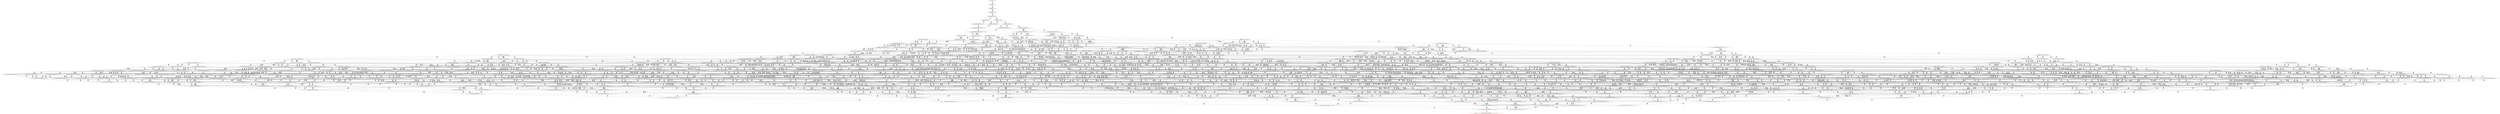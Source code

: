digraph {
	S0[label="S0: [0, 0] [0, 0] [0, 0] [0, 0] \n{}{}"];
	S1[label="S1: [0, 0] [0, 0] [0, 0] [29, 37] \n{T0J0:29-37}{1}"];
	S2[label="S2: [29, 29] [29, 29] [29, 37] [35, 45] \n{T0J1:35-45}{1, 2}"];
	S3[label="S3: [29, 29] [29, 37] [35, 45] [85, 108] \n{T0J2:85-108}{1, 2, 3}"];
	S4[label="S4: [29, 37] [35, 45] [85, 108] [93, 117] \n{T0J2:85-108, T0J13:93-117}{1, 2, 3, 14}"];
	S5[label="S5: [85, 85] [85, 108] [93, 117] [133, 168] \n{T0J3:133-168}{1, 2, 3, 4, 14}"];
	S6[label="S6: [93, 93] [93, 107] [93, 108] [162, 194] \n{T0J14:162-194}{1, 2, 3, 14, 15}"];
	S7[label="S7: [85, 108] [93, 117] [133, 168] [145, 183] \n{T0J3:133-168, T0J6:145-183}{1, 2, 3, 4, 7, 14}"];
	S8[label="S8: [93, 108] [93, 117] [133, 168] [162, 194] \n{T0J3:133-168, T0J14:162-194}{1, 2, 3, 4, 14, 15}"];
	S9[label="S9: [93, 107] [93, 108] [146, 174] [162, 194] \n{T0J14:162-194, T0J19:146-174}{1, 2, 3, 14, 15, 20}"];
	S10[label="S10: [93, 117] [133, 168] [145, 183] [162, 205] \n{T0J3:133-168, T0J6:145-183, T0J7:162-205}{1, 2, 3, 4, 7, 8, 14}"];
	S11[label="S11: [93, 117] [133, 168] [145, 183] [162, 194] \n{T0J3:133-168, T0J6:145-183, T0J14:162-194}{1, 2, 3, 4, 7, 14, 15}"];
	S12[label="S12: [93, 117] [133, 168] [146, 174] [162, 194] \n{T0J3:133-168, T0J14:162-194, T0J19:146-174}{1, 2, 3, 4, 14, 15, 20}"];
	S13[label="S13: [133, 168] [145, 183] [159, 200] [162, 205] \n{T0J3:133-168, T0J6:145-183, T0J7:162-205, T0J10:159-200}{1, 2, 3, 4, 7, 8, 11, 14}"];
	S14[label="S14: [133, 168] [145, 183] [162, 194] [162, 214] \n{T0J3:133-168, T0J6:145-183, T0J7:162-214, T0J14:162-194}{1, 2, 3, 4, 7, 8, 14, 15}"];
	S15[label="S15: [133, 168] [145, 174] [146, 192] [162, 194] \n{T0J3:133-168, T0J6:145-192, T0J14:162-194, T0J19:146-174}{1, 2, 3, 4, 7, 14, 15, 20}"];
	S16[label="S16: [159, 167] [159, 168] [159, 183] [162, 205] \n{T0J11:159-168}{1, 2, 3, 4, 7, 8, 11, 12, 14}"];
	S17[label="S17: [145, 183] [159, 200] [162, 214] [199, 254] \n{}{1, 2, 3, 4, 7, 8, 11, 14, 15}"];
	S18[label="S18: [145, 174] [146, 192] [162, 194] [210, 264] \n{T0J7:210-264}{1, 2, 3, 4, 7, 8, 14, 15, 20}"];
	S19[label="S19: [145, 183] [159, 200] [162, 205] [173, 264] \n{}{1, 2, 3, 4, 5, 6, 7, 8, 11, 14}"];
	S20[label="S20: [162, 167] [162, 183] [162, 200] [214, 253] \n{}{1, 2, 3, 4, 7, 8, 9, 10, 11, 14}"];
	S21[label="S21: [145, 183] [162, 194] [162, 214] [173, 264] \n{}{1, 2, 3, 4, 5, 6, 7, 8, 14, 15}"];
	S22[label="S22: [162, 167] [162, 183] [162, 194] [214, 253] \n{}{1, 2, 3, 4, 7, 8, 9, 10, 14, 15}"];
	S23[label="S23: [145, 174] [146, 192] [162, 194] [173, 264] \n{}{1, 2, 3, 4, 5, 6, 7, 14, 15, 20}"];
	S24[label="S24: [159, 168] [159, 183] [162, 205] [201, 220] \n{T0J12:201-220}{1, 2, 3, 4, 7, 8, 11, 12, 13, 14}"];
	S25[label="S25: [159, 168] [159, 200] [162, 214] [199, 254] \n{}{1, 2, 3, 4, 7, 8, 11, 12, 14, 15}"];
	S26[label="S26: [162, 200] [162, 214] [199, 247] [226, 254] \n{T0J15:226-247}{1, 2, 3, 4, 7, 8, 11, 14, 15, 16}"];
	S27[label="S27: [146, 200] [162, 214] [198, 250] [199, 264] \n{}{1, 2, 3, 4, 7, 8, 11, 14, 15, 20}"];
	S28[label="S28: [159, 184] [159, 200] [162, 205] [173, 264] \n{}{1, 2, 3, 4, 5, 6, 7, 8, 11, 12, 14}"];
	S29[label="S29: [159, 168] [159, 183] [162, 205] [235, 263] \n{T0J5:235-263}{1, 2, 3, 4, 5, 6, 7, 8, 11, 12, 14}"];
	S30[label="S30: [162, 168] [162, 183] [162, 205] [214, 253] \n{}{1, 2, 3, 4, 7, 8, 9, 10, 11, 12, 14}"];
	S31[label="S31: [159, 200] [162, 214] [173, 264] [199, 279] \n{}{1, 2, 3, 4, 5, 6, 7, 8, 11, 14, 15}"];
	S32[label="S32: [162, 200] [162, 214] [199, 253] [214, 254] \n{}{1, 2, 3, 4, 7, 8, 9, 10, 11, 14, 15}"];
	S33[label="S33: [146, 192] [162, 194] [173, 264] [210, 271] \n{T0J7:210-271}{1, 2, 3, 4, 5, 6, 7, 8, 14, 15, 20}"];
	S34[label="S34: [159, 200] [162, 214] [199, 220] [201, 254] \n{T0J12:201-220}{1, 2, 3, 4, 7, 8, 11, 12, 13, 14, 15}"];
	S35[label="S35: [162, 200] [162, 214] [199, 247] [226, 254] \n{T0J15:226-247}{1, 2, 3, 4, 7, 8, 11, 12, 14, 15, 16}"];
	S36[label="S36: [159, 200] [162, 214] [198, 250] [199, 264] \n{}{1, 2, 3, 4, 7, 8, 11, 12, 14, 15, 20}"];
	S37[label="S37: [162, 189] [179, 214] [199, 247] [226, 254] \n{T0J15:226-247, T0J16:179-189}{1, 2, 3, 4, 7, 8, 11, 14, 15, 16, 17}"];
	S38[label="S38: [162, 214] [198, 247] [199, 250] [226, 264] \n{T0J15:226-247}{1, 2, 3, 4, 7, 8, 11, 14, 15, 16, 20}"];
	S39[label="S39: [162, 214] [186, 217] [198, 250] [199, 264] \n{T0J20:186-217}{1, 2, 3, 4, 7, 8, 11, 14, 15, 20, 21}"];
	S40[label="S40: [162, 200] [162, 205] [173, 264] [214, 269] \n{}{1, 2, 3, 4, 5, 6, 7, 8, 9, 10, 11, 14}"];
	S41[label="S41: [162, 194] [162, 214] [173, 264] [214, 269] \n{}{1, 2, 3, 4, 5, 6, 7, 8, 9, 10, 14, 15}"];
	S42[label="S42: [159, 200] [162, 205] [173, 237] [201, 264] \n{T0J12:201-237}{1, 2, 3, 4, 5, 6, 7, 8, 11, 12, 13, 14}"];
	S43[label="S43: [159, 183] [162, 205] [201, 220] [235, 264] \n{T0J5:235-264, T0J12:201-220}{1, 2, 3, 4, 5, 6, 7, 8, 11, 12, 13, 14}"];
	S44[label="S44: [162, 183] [162, 205] [201, 220] [214, 253] \n{T0J12:201-220}{1, 2, 3, 4, 7, 8, 9, 10, 11, 12, 13, 14}"];
	S45[label="S45: [159, 201] [162, 214] [173, 264] [199, 279] \n{}{1, 2, 3, 4, 5, 6, 7, 8, 11, 12, 14, 15}"];
	S46[label="S46: [162, 200] [162, 214] [199, 253] [214, 254] \n{}{1, 2, 3, 4, 7, 8, 9, 10, 11, 12, 14, 15}"];
	S47[label="S47: [162, 214] [173, 264] [199, 279] [226, 296] \n{T0J15:226-280}{1, 2, 3, 4, 5, 6, 7, 8, 11, 14, 15, 16}"];
	S48[label="S48: [162, 214] [199, 247] [214, 253] [226, 254] \n{T0J15:226-247}{1, 2, 3, 4, 7, 8, 9, 10, 11, 14, 15, 16}"];
	S49[label="S49: [162, 214] [173, 264] [198, 271] [199, 296] \n{}{1, 2, 3, 4, 5, 6, 7, 8, 11, 14, 15, 20}"];
	S50[label="S50: [162, 214] [198, 250] [199, 253] [214, 264] \n{}{1, 2, 3, 4, 7, 8, 9, 10, 11, 14, 15, 20}"];
	S51[label="S51: [162, 214] [199, 220] [201, 247] [226, 254] \n{T0J12:201-220, T0J15:226-247}{1, 2, 3, 4, 7, 8, 11, 12, 13, 14, 15, 16}"];
	S52[label="S52: [162, 214] [198, 220] [199, 250] [201, 264] \n{T0J12:201-220}{1, 2, 3, 4, 7, 8, 11, 12, 13, 14, 15, 20}"];
	S53[label="S53: [162, 189] [179, 214] [199, 247] [226, 254] \n{T0J15:226-247, T0J16:179-189}{1, 2, 3, 4, 7, 8, 11, 12, 14, 15, 16, 17}"];
	S54[label="S54: [162, 214] [198, 247] [199, 250] [226, 264] \n{T0J15:226-247}{1, 2, 3, 4, 7, 8, 11, 12, 14, 15, 16, 20}"];
	S55[label="S55: [162, 214] [186, 217] [198, 250] [199, 264] \n{T0J20:186-217}{1, 2, 3, 4, 7, 8, 11, 12, 14, 15, 20, 21}"];
	S56[label="S56: [179, 214] [199, 247] [226, 253] [230, 254] \n{T0J15:226-247, T0J16:179-189, T0J17:230-253}{1, 2, 3, 4, 7, 8, 11, 14, 15, 16, 17, 18}"];
	S57[label="S57: [179, 214] [198, 247] [199, 250] [226, 264] \n{T0J15:226-247, T0J16:179-189}{1, 2, 3, 4, 7, 8, 11, 14, 15, 16, 17, 20}"];
	S58[label="S58: [186, 217] [198, 247] [199, 250] [226, 264] \n{T0J15:226-247, T0J20:186-217}{1, 2, 3, 4, 7, 8, 11, 14, 15, 16, 20, 21}"];
	S59[label="S59: [186, 217] [198, 220] [199, 250] [204, 264] \n{T0J20:186-217, T0J21:204-220}{1, 2, 3, 4, 7, 8, 11, 14, 15, 20, 21, 22}"];
	S60[label="S60: [162, 201] [162, 205] [173, 264] [214, 270] \n{}{1, 2, 3, 4, 5, 6, 7, 8, 9, 10, 11, 12, 14}"];
	S61[label="S61: [162, 214] [173, 264] [199, 279] [214, 296] \n{}{1, 2, 3, 4, 5, 6, 7, 8, 9, 10, 11, 14, 15}"];
	S62[label="S62: [162, 214] [173, 254] [199, 264] [201, 296] \n{T0J12:201-254}{1, 2, 3, 4, 5, 6, 7, 8, 11, 12, 13, 14, 15}"];
	S63[label="S63: [162, 214] [199, 220] [201, 253] [214, 254] \n{T0J12:201-220}{1, 2, 3, 4, 7, 8, 9, 10, 11, 12, 13, 14, 15}"];
	S64[label="S64: [162, 215] [173, 264] [199, 279] [226, 296] \n{T0J15:226-281}{1, 2, 3, 4, 5, 6, 7, 8, 11, 12, 14, 15, 16}"];
	S65[label="S65: [162, 214] [199, 247] [214, 253] [226, 254] \n{T0J15:226-247}{1, 2, 3, 4, 7, 8, 9, 10, 11, 12, 14, 15, 16}"];
	S66[label="S66: [162, 264] [173, 271] [198, 271] [199, 296] \n{}{1, 2, 3, 4, 5, 6, 7, 8, 11, 12, 14, 15, 20}"];
	S67[label="S67: [162, 214] [198, 250] [199, 253] [214, 264] \n{}{1, 2, 3, 4, 7, 8, 9, 10, 11, 12, 14, 15, 20}"];
	S68[label="S68: [173, 236] [179, 264] [199, 279] [226, 296] \n{T0J15:226-280}{1, 2, 3, 4, 5, 6, 7, 8, 11, 14, 15, 16, 17}"];
	S69[label="S69: [179, 214] [199, 247] [214, 253] [226, 254] \n{T0J15:226-247, T0J16:179-189}{1, 2, 3, 4, 7, 8, 9, 10, 11, 14, 15, 16, 17}"];
	S70[label="S70: [173, 264] [198, 279] [199, 296] [226, 350] \n{T0J15:226-350}{1, 2, 3, 4, 5, 6, 7, 8, 11, 14, 15, 16, 20}"];
	S71[label="S71: [198, 247] [199, 250] [214, 253] [226, 264] \n{T0J15:226-247}{1, 2, 3, 4, 7, 8, 9, 10, 11, 14, 15, 16, 20}"];
	S72[label="S72: [173, 264] [198, 271] [199, 296] [202, 320] \n{}{1, 2, 3, 4, 5, 6, 7, 8, 11, 14, 15, 20, 21}"];
	S73[label="S73: [186, 217] [198, 250] [199, 253] [214, 264] \n{T0J20:186-217}{1, 2, 3, 4, 7, 8, 9, 10, 11, 14, 15, 20, 21}"];
	S74[label="S74: [209, 264] [209, 271] [209, 273] [211, 296] \n{T0J24:211-273}{1, 2, 3, 4, 5, 6, 7, 8, 11, 14, 15, 20, 25}"];
	S75[label="S75: [179, 214] [199, 220] [201, 247] [226, 254] \n{T0J12:201-220, T0J15:226-247, T0J16:179-189}{1, 2, 3, 4, 7, 8, 11, 12, 13, 14, 15, 16, 17}"];
	S76[label="S76: [198, 220] [199, 247] [201, 250] [226, 264] \n{T0J12:201-220, T0J15:226-247}{1, 2, 3, 4, 7, 8, 11, 12, 13, 14, 15, 16, 20}"];
	S77[label="S77: [186, 217] [198, 220] [199, 250] [202, 264] \n{T0J12:201-220, T0J20:186-217}{1, 2, 3, 4, 7, 8, 11, 12, 13, 14, 15, 20, 21}"];
	S78[label="S78: [179, 214] [199, 247] [226, 253] [230, 254] \n{T0J15:226-247, T0J16:179-189, T0J17:230-253}{1, 2, 3, 4, 7, 8, 11, 12, 14, 15, 16, 17, 18}"];
	S79[label="S79: [179, 214] [198, 247] [199, 250] [226, 264] \n{T0J15:226-247, T0J16:179-189}{1, 2, 3, 4, 7, 8, 11, 12, 14, 15, 16, 17, 20}"];
	S80[label="S80: [186, 217] [198, 247] [199, 250] [226, 264] \n{T0J15:226-247, T0J20:186-217}{1, 2, 3, 4, 7, 8, 11, 12, 14, 15, 16, 20, 21}"];
	S81[label="S81: [186, 217] [198, 220] [199, 250] [204, 264] \n{T0J20:186-217, T0J21:204-220}{1, 2, 3, 4, 7, 8, 11, 12, 14, 15, 20, 21, 22}"];
	S82[label="S82: [162, 205] [173, 254] [201, 264] [214, 286] \n{T0J12:201-254}{1, 2, 3, 4, 5, 6, 7, 8, 9, 10, 11, 12, 13, 14}"];
	S83[label="S83: [162, 215] [173, 264] [199, 279] [214, 296] \n{}{1, 2, 3, 4, 5, 6, 7, 8, 9, 10, 11, 12, 14, 15}"];
	S84[label="S84: [173, 264] [199, 279] [214, 296] [226, 310] \n{T0J15:226-294}{1, 2, 3, 4, 5, 6, 7, 8, 9, 10, 11, 14, 15, 16}"];
	S85[label="S85: [173, 264] [198, 279] [199, 296] [214, 357] \n{}{1, 2, 3, 4, 5, 6, 7, 8, 9, 10, 11, 14, 15, 20}"];
	S86[label="S86: [173, 264] [199, 268] [201, 294] [226, 310] \n{T0J15:226-294}{1, 2, 3, 4, 5, 6, 7, 8, 11, 12, 13, 14, 15, 16}"];
	S87[label="S87: [199, 220] [201, 247] [214, 253] [226, 254] \n{T0J12:201-220, T0J15:226-247}{1, 2, 3, 4, 7, 8, 9, 10, 11, 12, 13, 14, 15, 16}"];
	S88[label="S88: [173, 271] [198, 271] [199, 296] [202, 323] \n{}{1, 2, 3, 4, 5, 6, 7, 8, 11, 12, 13, 14, 15, 20}"];
	S89[label="S89: [198, 220] [199, 250] [201, 253] [214, 264] \n{T0J12:201-220}{1, 2, 3, 4, 7, 8, 9, 10, 11, 12, 13, 14, 15, 20}"];
	S90[label="S90: [173, 237] [179, 264] [199, 279] [226, 296] \n{}{1, 2, 3, 4, 5, 6, 7, 8, 11, 12, 14, 15, 16, 17}"];
	S91[label="S91: [179, 214] [199, 247] [214, 253] [226, 254] \n{T0J15:226-247, T0J16:179-189}{1, 2, 3, 4, 7, 8, 9, 10, 11, 12, 14, 15, 16, 17}"];
	S92[label="S92: [173, 271] [198, 279] [199, 296] [226, 350] \n{}{1, 2, 3, 4, 5, 6, 7, 8, 11, 12, 14, 15, 16, 20}"];
	S93[label="S93: [198, 247] [199, 250] [214, 253] [226, 264] \n{T0J15:226-247}{1, 2, 3, 4, 7, 8, 9, 10, 11, 12, 14, 15, 16, 20}"];
	S94[label="S94: [173, 271] [198, 271] [199, 296] [202, 320] \n{}{1, 2, 3, 4, 5, 6, 7, 8, 11, 12, 14, 15, 20, 21}"];
	S95[label="S95: [186, 217] [198, 250] [199, 253] [214, 264] \n{T0J20:186-217}{1, 2, 3, 4, 7, 8, 9, 10, 11, 12, 14, 15, 20, 21}"];
	S96[label="S96: [179, 264] [199, 279] [226, 296] [230, 322] \n{T0J17:230-322}{1, 2, 3, 4, 5, 6, 7, 8, 11, 14, 15, 16, 17, 18}"];
	S97[label="S97: [179, 279] [198, 292] [199, 296] [226, 350] \n{}{1, 2, 3, 4, 5, 6, 7, 8, 11, 14, 15, 16, 17, 20}"];
	S98[label="S98: [198, 279] [199, 296] [202, 320] [226, 350] \n{}{1, 2, 3, 4, 5, 6, 7, 8, 11, 14, 15, 16, 20, 21}"];
	S99[label="S99: [198, 271] [199, 296] [202, 320] [215, 323] \n{}{1, 2, 3, 4, 5, 6, 7, 8, 11, 14, 15, 20, 21, 22}"];
	S100[label="S100: [209, 271] [209, 271] [209, 273] [211, 296] \n{}{1, 2, 3, 4, 5, 6, 7, 8, 11, 12, 14, 15, 20, 25}"];
	S101[label="S101: [209, 273] [209, 279] [211, 296] [226, 350] \n{}{1, 2, 3, 4, 5, 6, 7, 8, 11, 14, 15, 16, 20, 25}"];
	S102[label="S102: [209, 271] [209, 273] [209, 296] [211, 320] \n{}{1, 2, 3, 4, 5, 6, 7, 8, 11, 14, 15, 20, 21, 25}"];
	S103[label="S103: [173, 264] [199, 268] [201, 296] [214, 310] \n{}{1, 2, 3, 4, 5, 6, 7, 8, 9, 10, 11, 12, 13, 14, 15}"];
	S104[label="S104: [173, 265] [199, 279] [214, 296] [226, 310] \n{}{1, 2, 3, 4, 5, 6, 7, 8, 9, 10, 11, 12, 14, 15, 16}"];
	S105[label="S105: [173, 278] [198, 279] [199, 296] [214, 357] \n{}{1, 2, 3, 4, 5, 6, 7, 8, 9, 10, 11, 12, 14, 15, 20}"];
	S106[label="S106: [179, 279] [199, 286] [214, 296] [226, 322] \n{}{1, 2, 3, 4, 5, 6, 7, 8, 9, 10, 11, 14, 15, 16, 17}"];
	S107[label="S107: [198, 279] [199, 296] [214, 356] [226, 357] \n{}{1, 2, 3, 4, 5, 6, 7, 8, 9, 10, 11, 14, 15, 16, 20}"];
	S108[label="S108: [198, 279] [199, 296] [202, 326] [214, 357] \n{}{1, 2, 3, 4, 5, 6, 7, 8, 9, 10, 11, 14, 15, 20, 21}"];
	S109[label="S109: [209, 279] [209, 279] [211, 296] [214, 357] \n{}{1, 2, 3, 4, 5, 6, 7, 8, 9, 10, 11, 14, 15, 20, 25}"];
	S110[label="S110: [179, 268] [199, 286] [201, 294] [226, 310] \n{}{1, 2, 3, 4, 5, 6, 7, 8, 11, 12, 13, 14, 15, 16, 17}"];
	S111[label="S111: [198, 279] [199, 296] [202, 323] [226, 350] \n{}{1, 2, 3, 4, 5, 6, 7, 8, 11, 12, 13, 14, 15, 16, 20}"];
	S112[label="S112: [199, 247] [201, 250] [226, 264] [274, 316] \n{T0J5:274-316, T0J15:226-247}{1, 2, 3, 4, 5, 6, 7, 8, 11, 12, 13, 14, 15, 16, 20}"];
	S113[label="S113: [198, 271] [199, 296] [202, 320] [213, 323] \n{}{1, 2, 3, 4, 5, 6, 7, 8, 11, 12, 13, 14, 15, 20, 21}"];
	S114[label="S114: [179, 265] [199, 279] [226, 296] [230, 323] \n{}{1, 2, 3, 4, 5, 6, 7, 8, 11, 12, 14, 15, 16, 17, 18}"];
	S115[label="S115: [179, 279] [198, 292] [199, 296] [226, 350] \n{}{1, 2, 3, 4, 5, 6, 7, 8, 11, 12, 14, 15, 16, 17, 20}"];
	S116[label="S116: [198, 279] [199, 296] [202, 320] [226, 350] \n{}{1, 2, 3, 4, 5, 6, 7, 8, 11, 12, 14, 15, 16, 20, 21}"];
	S117[label="S117: [198, 271] [199, 296] [202, 320] [215, 323] \n{}{1, 2, 3, 4, 5, 6, 7, 8, 11, 12, 14, 15, 20, 21, 22}"];
	S118[label="S118: [230, 277] [230, 279] [230, 296] [230, 357] \n{T0J25:230-277}{1, 2, 3, 4, 5, 6, 7, 8, 9, 10, 11, 14, 15, 20, 26}"];
	S119[label="S119: [209, 271] [209, 273] [209, 296] [211, 323] \n{}{1, 2, 3, 4, 5, 6, 7, 8, 11, 12, 13, 14, 15, 20, 25}"];
	S120[label="S120: [201, 271] [201, 282] [202, 296] [210, 323] \n{T0J26:210-282}{1, 2, 3, 4, 5, 6, 7, 8, 11, 12, 13, 14, 15, 20, 27}"];
	S121[label="S121: [209, 273] [209, 279] [211, 296] [226, 350] \n{}{1, 2, 3, 4, 5, 6, 7, 8, 11, 12, 14, 15, 16, 20, 25}"];
	S122[label="S122: [209, 271] [209, 273] [209, 296] [211, 320] \n{}{1, 2, 3, 4, 5, 6, 7, 8, 11, 12, 14, 15, 20, 21, 25}"];
	S123[label="S123: [199, 279] [226, 296] [228, 322] [230, 326] \n{T0J18:228-326}{1, 2, 3, 4, 5, 6, 7, 8, 11, 14, 15, 16, 17, 18, 19}"];
	S124[label="S124: [198, 292] [199, 296] [226, 350] [232, 356] \n{}{1, 2, 3, 4, 5, 6, 7, 8, 11, 14, 15, 16, 17, 18, 20}"];
	S125[label="S125: [198, 292] [199, 296] [215, 320] [226, 350] \n{}{1, 2, 3, 4, 5, 6, 7, 8, 11, 14, 15, 16, 17, 20, 21}"];
	S126[label="S126: [209, 279] [209, 292] [211, 296] [226, 350] \n{}{1, 2, 3, 4, 5, 6, 7, 8, 11, 14, 15, 16, 17, 20, 25}"];
	S127[label="S127: [199, 296] [202, 320] [215, 323] [240, 350] \n{}{1, 2, 3, 4, 5, 6, 7, 8, 11, 14, 15, 16, 20, 21, 22}"];
	S128[label="S128: [209, 279] [209, 296] [211, 320] [226, 350] \n{}{1, 2, 3, 4, 5, 6, 7, 8, 11, 14, 15, 16, 20, 21, 25}"];
	S129[label="S129: [199, 296] [202, 317] [215, 320] [235, 323] \n{T0J22:235-317}{1, 2, 3, 4, 5, 6, 7, 8, 11, 14, 15, 20, 21, 22, 23}"];
	S130[label="S130: [209, 273] [209, 296] [211, 320] [215, 323] \n{}{1, 2, 3, 4, 5, 6, 7, 8, 11, 14, 15, 20, 21, 22, 25}"];
	S131[label="S131: [199, 279] [201, 296] [214, 310] [226, 350] \n{}{1, 2, 3, 4, 5, 6, 7, 8, 9, 10, 11, 12, 13, 14, 15, 16}"];
	S132[label="S132: [198, 279] [199, 296] [202, 331] [215, 357] \n{}{1, 2, 3, 4, 5, 6, 7, 8, 9, 10, 11, 12, 13, 14, 15, 20}"];
	S133[label="S133: [179, 280] [199, 287] [214, 296] [226, 323] \n{}{1, 2, 3, 4, 5, 6, 7, 8, 9, 10, 11, 12, 14, 15, 16, 17}"];
	S134[label="S134: [198, 280] [199, 296] [214, 356] [226, 357] \n{}{1, 2, 3, 4, 5, 6, 7, 8, 9, 10, 11, 12, 14, 15, 16, 20}"];
	S135[label="S135: [198, 280] [199, 296] [202, 326] [214, 357] \n{}{1, 2, 3, 4, 5, 6, 7, 8, 9, 10, 11, 12, 14, 15, 20, 21}"];
	S136[label="S136: [199, 286] [214, 296] [226, 322] [231, 362] \n{}{1, 2, 3, 4, 5, 6, 7, 8, 9, 10, 11, 14, 15, 16, 17, 18}"];
	S137[label="S137: [198, 296] [199, 298] [215, 356] [226, 365] \n{}{1, 2, 3, 4, 5, 6, 7, 8, 9, 10, 11, 14, 15, 16, 17, 20}"];
	S138[label="S138: [199, 296] [202, 326] [214, 356] [238, 365] \n{}{1, 2, 3, 4, 5, 6, 7, 8, 9, 10, 11, 14, 15, 16, 20, 21}"];
	S139[label="S139: [199, 296] [202, 326] [214, 329] [240, 357] \n{}{1, 2, 3, 4, 5, 6, 7, 8, 9, 10, 11, 14, 15, 20, 21, 22}"];
	S140[label="S140: [209, 279] [209, 280] [211, 296] [214, 357] \n{}{1, 2, 3, 4, 5, 6, 7, 8, 9, 10, 11, 12, 14, 15, 20, 25}"];
	S141[label="S141: [209, 279] [211, 296] [214, 356] [226, 359] \n{}{1, 2, 3, 4, 5, 6, 7, 8, 9, 10, 11, 14, 15, 16, 20, 25}"];
	S142[label="S142: [209, 279] [209, 296] [211, 326] [214, 357] \n{}{1, 2, 3, 4, 5, 6, 7, 8, 9, 10, 11, 14, 15, 20, 21, 25}"];
	S143[label="S143: [230, 278] [230, 279] [230, 296] [230, 357] \n{}{1, 2, 3, 4, 5, 6, 7, 8, 9, 10, 11, 12, 14, 15, 20, 26}"];
	S144[label="S144: [230, 279] [230, 296] [230, 356] [230, 357] \n{}{1, 2, 3, 4, 5, 6, 7, 8, 9, 10, 11, 14, 15, 16, 20, 26}"];
	S145[label="S145: [230, 279] [230, 296] [230, 326] [230, 357] \n{}{1, 2, 3, 4, 5, 6, 7, 8, 9, 10, 11, 14, 15, 20, 21, 26}"];
	S146[label="S146: [230, 279] [230, 279] [230, 296] [230, 357] \n{}{1, 2, 3, 4, 5, 6, 7, 8, 9, 10, 11, 14, 15, 20, 25, 26}"];
	S147[label="S147: [199, 286] [201, 296] [226, 318] [230, 354] \n{}{1, 2, 3, 4, 5, 6, 7, 8, 11, 12, 13, 14, 15, 16, 17, 18}"];
	S148[label="S148: [198, 292] [199, 296] [215, 323] [226, 350] \n{}{1, 2, 3, 4, 5, 6, 7, 8, 11, 12, 13, 14, 15, 16, 17, 20}"];
	S149[label="S149: [199, 296] [202, 320] [213, 323] [238, 350] \n{}{1, 2, 3, 4, 5, 6, 7, 8, 11, 12, 13, 14, 15, 16, 20, 21}"];
	S150[label="S150: [209, 279] [209, 296] [211, 323] [226, 350] \n{}{1, 2, 3, 4, 5, 6, 7, 8, 11, 12, 13, 14, 15, 16, 20, 25}"];
	S151[label="S151: [201, 282] [202, 296] [210, 323] [226, 350] \n{}{1, 2, 3, 4, 5, 6, 7, 8, 11, 12, 13, 14, 15, 16, 20, 27}"];
	S152[label="S152: [199, 296] [202, 320] [213, 323] [240, 323] \n{}{1, 2, 3, 4, 5, 6, 7, 8, 11, 12, 13, 14, 15, 20, 21, 22}"];
	S153[label="S153: [209, 273] [209, 296] [211, 320] [213, 323] \n{}{1, 2, 3, 4, 5, 6, 7, 8, 11, 12, 13, 14, 15, 20, 21, 25}"];
	S154[label="S154: [201, 282] [202, 296] [210, 320] [213, 323] \n{}{1, 2, 3, 4, 5, 6, 7, 8, 11, 12, 13, 14, 15, 20, 21, 27}"];
	S155[label="S155: [199, 279] [226, 296] [228, 323] [230, 327] \n{}{1, 2, 3, 4, 5, 6, 7, 8, 11, 12, 14, 15, 16, 17, 18, 19}"];
	S156[label="S156: [198, 292] [199, 296] [226, 350] [232, 356] \n{}{1, 2, 3, 4, 5, 6, 7, 8, 11, 12, 14, 15, 16, 17, 18, 20}"];
	S157[label="S157: [198, 292] [199, 296] [215, 320] [226, 350] \n{}{1, 2, 3, 4, 5, 6, 7, 8, 11, 12, 14, 15, 16, 17, 20, 21}"];
	S158[label="S158: [209, 279] [209, 292] [211, 296] [226, 350] \n{}{1, 2, 3, 4, 5, 6, 7, 8, 11, 12, 14, 15, 16, 17, 20, 25}"];
	S159[label="S159: [199, 296] [202, 320] [215, 323] [240, 350] \n{}{1, 2, 3, 4, 5, 6, 7, 8, 11, 12, 14, 15, 16, 20, 21, 22}"];
	S160[label="S160: [209, 279] [209, 296] [211, 320] [226, 350] \n{}{1, 2, 3, 4, 5, 6, 7, 8, 11, 12, 14, 15, 16, 20, 21, 25}"];
	S161[label="S161: [199, 296] [202, 317] [215, 320] [235, 323] \n{}{1, 2, 3, 4, 5, 6, 7, 8, 11, 12, 14, 15, 20, 21, 22, 23}"];
	S162[label="S162: [209, 273] [209, 296] [211, 320] [215, 323] \n{}{1, 2, 3, 4, 5, 6, 7, 8, 11, 12, 14, 15, 20, 21, 22, 25}"];
	S163[label="S163: [209, 273] [209, 282] [210, 296] [211, 323] \n{}{1, 2, 3, 4, 5, 6, 7, 8, 11, 12, 13, 14, 15, 20, 25, 27}"];
	S164[label="S164: [199, 296] [226, 332] [230, 350] [247, 356] \n{}{1, 2, 3, 4, 5, 6, 7, 8, 11, 14, 15, 16, 17, 18, 19, 20}"];
	S165[label="S165: [199, 296] [215, 320] [226, 350] [238, 356] \n{}{1, 2, 3, 4, 5, 6, 7, 8, 11, 14, 15, 16, 17, 18, 20, 21}"];
	S166[label="S166: [209, 292] [211, 296] [226, 350] [232, 356] \n{}{1, 2, 3, 4, 5, 6, 7, 8, 11, 14, 15, 16, 17, 18, 20, 25}"];
	S167[label="S167: [199, 296] [215, 320] [216, 323] [240, 350] \n{}{1, 2, 3, 4, 5, 6, 7, 8, 11, 14, 15, 16, 17, 20, 21, 22}"];
	S168[label="S168: [209, 292] [211, 296] [215, 320] [226, 350] \n{}{1, 2, 3, 4, 5, 6, 7, 8, 11, 14, 15, 16, 17, 20, 21, 25}"];
	S169[label="S169: [202, 317] [215, 320] [235, 323] [240, 350] \n{}{1, 2, 3, 4, 5, 6, 7, 8, 11, 14, 15, 16, 20, 21, 22, 23}"];
	S170[label="S170: [209, 296] [211, 320] [215, 323] [240, 350] \n{}{1, 2, 3, 4, 5, 6, 7, 8, 11, 14, 15, 16, 20, 21, 22, 25}"];
	S171[label="S171: [202, 296] [215, 317] [219, 320] [235, 323] \n{T0J23:219-296}{1, 2, 3, 4, 5, 6, 7, 8, 11, 14, 15, 20, 21, 22, 23, 24}"];
	S172[label="S172: [209, 296] [211, 317] [215, 320] [235, 323] \n{}{1, 2, 3, 4, 5, 6, 7, 8, 11, 14, 15, 20, 21, 22, 23, 25}"];
	S173[label="S173: [199, 296] [201, 301] [216, 323] [226, 354] \n{}{1, 2, 3, 4, 5, 6, 7, 8, 9, 10, 11, 12, 13, 14, 15, 16, 17}"];
	S174[label="S174: [199, 296] [202, 333] [215, 357] [240, 372] \n{}{1, 2, 3, 4, 5, 6, 7, 8, 9, 10, 11, 12, 13, 14, 15, 16, 20}"];
	S175[label="S175: [199, 296] [202, 331] [213, 341] [238, 357] \n{}{1, 2, 3, 4, 5, 6, 7, 8, 9, 10, 11, 12, 13, 14, 15, 20, 21}"];
	S176[label="S176: [199, 287] [214, 296] [226, 323] [231, 362] \n{}{1, 2, 3, 4, 5, 6, 7, 8, 9, 10, 11, 12, 14, 15, 16, 17, 18}"];
	S177[label="S177: [198, 297] [199, 298] [215, 356] [226, 365] \n{}{1, 2, 3, 4, 5, 6, 7, 8, 9, 10, 11, 12, 14, 15, 16, 17, 20}"];
	S178[label="S178: [199, 297] [202, 326] [214, 356] [238, 365] \n{}{1, 2, 3, 4, 5, 6, 7, 8, 9, 10, 11, 12, 14, 15, 16, 20, 21}"];
	S179[label="S179: [199, 297] [202, 326] [214, 329] [240, 357] \n{}{1, 2, 3, 4, 5, 6, 7, 8, 9, 10, 11, 12, 14, 15, 20, 21, 22}"];
	S180[label="S180: [209, 294] [209, 296] [211, 332] [215, 357] \n{}{1, 2, 3, 4, 5, 6, 7, 8, 9, 10, 11, 12, 13, 14, 15, 20, 25}"];
	S181[label="S181: [201, 296] [202, 303] [210, 331] [215, 357] \n{}{1, 2, 3, 4, 5, 6, 7, 8, 9, 10, 11, 12, 13, 14, 15, 20, 27}"];
	S182[label="S182: [209, 280] [211, 296] [214, 356] [226, 359] \n{}{1, 2, 3, 4, 5, 6, 7, 8, 9, 10, 11, 12, 14, 15, 16, 20, 25}"];
	S183[label="S183: [209, 280] [209, 296] [211, 326] [214, 357] \n{}{1, 2, 3, 4, 5, 6, 7, 8, 9, 10, 11, 12, 14, 15, 20, 21, 25}"];
	S184[label="S184: [214, 296] [226, 322] [230, 338] [248, 365] \n{}{1, 2, 3, 4, 5, 6, 7, 8, 9, 10, 11, 14, 15, 16, 17, 18, 19}"];
	S185[label="S185: [199, 298] [215, 356] [226, 362] [250, 378] \n{}{1, 2, 3, 4, 5, 6, 7, 8, 9, 10, 11, 14, 15, 16, 17, 18, 20}"];
	S186[label="S186: [199, 298] [214, 326] [216, 356] [238, 378] \n{}{1, 2, 3, 4, 5, 6, 7, 8, 9, 10, 11, 14, 15, 16, 17, 20, 21}"];
	S187[label="S187: [209, 296] [211, 298] [215, 356] [226, 365] \n{}{1, 2, 3, 4, 5, 6, 7, 8, 9, 10, 11, 14, 15, 16, 17, 20, 25}"];
	S188[label="S188: [202, 326] [214, 329] [238, 356] [241, 382] \n{}{1, 2, 3, 4, 5, 6, 7, 8, 9, 10, 11, 14, 15, 16, 20, 21, 22}"];
	S189[label="S189: [209, 296] [211, 326] [214, 356] [238, 365] \n{}{1, 2, 3, 4, 5, 6, 7, 8, 9, 10, 11, 14, 15, 16, 20, 21, 25}"];
	S190[label="S190: [202, 323] [214, 326] [235, 329] [240, 382] \n{}{1, 2, 3, 4, 5, 6, 7, 8, 9, 10, 11, 14, 15, 20, 21, 22, 23}"];
	S191[label="S191: [209, 296] [211, 326] [214, 329] [240, 359] \n{}{1, 2, 3, 4, 5, 6, 7, 8, 9, 10, 11, 14, 15, 20, 21, 22, 25}"];
	S192[label="S192: [230, 292] [230, 296] [230, 331] [230, 357] \n{}{1, 2, 3, 4, 5, 6, 7, 8, 9, 10, 11, 12, 13, 14, 15, 20, 26}"];
	S193[label="S193: [230, 280] [230, 296] [230, 356] [230, 357] \n{}{1, 2, 3, 4, 5, 6, 7, 8, 9, 10, 11, 12, 14, 15, 16, 20, 26}"];
	S194[label="S194: [230, 280] [230, 296] [230, 326] [230, 357] \n{}{1, 2, 3, 4, 5, 6, 7, 8, 9, 10, 11, 12, 14, 15, 20, 21, 26}"];
	S195[label="S195: [230, 296] [230, 298] [230, 356] [230, 365] \n{}{1, 2, 3, 4, 5, 6, 7, 8, 9, 10, 11, 14, 15, 16, 17, 20, 26}"];
	S196[label="S196: [230, 296] [230, 326] [230, 356] [238, 365] \n{}{1, 2, 3, 4, 5, 6, 7, 8, 9, 10, 11, 14, 15, 16, 20, 21, 26}"];
	S197[label="S197: [230, 296] [230, 326] [230, 329] [240, 357] \n{}{1, 2, 3, 4, 5, 6, 7, 8, 9, 10, 11, 14, 15, 20, 21, 22, 26}"];
	S198[label="S198: [230, 279] [230, 280] [230, 296] [230, 357] \n{}{1, 2, 3, 4, 5, 6, 7, 8, 9, 10, 11, 12, 14, 15, 20, 25, 26}"];
	S199[label="S199: [230, 279] [230, 296] [230, 356] [230, 359] \n{}{1, 2, 3, 4, 5, 6, 7, 8, 9, 10, 11, 14, 15, 16, 20, 25, 26}"];
	S200[label="S200: [230, 279] [230, 296] [230, 326] [230, 357] \n{}{1, 2, 3, 4, 5, 6, 7, 8, 9, 10, 11, 14, 15, 20, 21, 25, 26}"];
	S201[label="S201: [201, 296] [226, 323] [230, 332] [241, 354] \n{}{1, 2, 3, 4, 5, 6, 7, 8, 11, 12, 13, 14, 15, 16, 17, 18, 19}"];
	S202[label="S202: [199, 296] [215, 323] [226, 350] [240, 356] \n{}{1, 2, 3, 4, 5, 6, 7, 8, 11, 12, 13, 14, 15, 16, 17, 18, 20}"];
	S203[label="S203: [199, 296] [213, 320] [216, 323] [238, 350] \n{}{1, 2, 3, 4, 5, 6, 7, 8, 11, 12, 13, 14, 15, 16, 17, 20, 21}"];
	S204[label="S204: [209, 292] [211, 296] [215, 323] [226, 350] \n{}{1, 2, 3, 4, 5, 6, 7, 8, 11, 12, 13, 14, 15, 16, 17, 20, 25}"];
	S205[label="S205: [201, 292] [210, 296] [215, 323] [226, 350] \n{}{1, 2, 3, 4, 5, 6, 7, 8, 11, 12, 13, 14, 15, 16, 17, 20, 27}"];
	S206[label="S206: [202, 320] [213, 323] [238, 323] [241, 350] \n{}{1, 2, 3, 4, 5, 6, 7, 8, 11, 12, 13, 14, 15, 16, 20, 21, 22}"];
	S207[label="S207: [209, 296] [211, 320] [213, 323] [238, 350] \n{}{1, 2, 3, 4, 5, 6, 7, 8, 11, 12, 13, 14, 15, 16, 20, 21, 25}"];
	S208[label="S208: [202, 296] [210, 320] [213, 323] [238, 350] \n{}{1, 2, 3, 4, 5, 6, 7, 8, 11, 12, 13, 14, 15, 16, 20, 21, 27}"];
	S209[label="S209: [209, 282] [210, 296] [211, 323] [226, 350] \n{}{1, 2, 3, 4, 5, 6, 7, 8, 11, 12, 13, 14, 15, 16, 20, 25, 27}"];
	S210[label="S210: [202, 317] [213, 320] [235, 323] [240, 323] \n{}{1, 2, 3, 4, 5, 6, 7, 8, 11, 12, 13, 14, 15, 20, 21, 22, 23}"];
	S211[label="S211: [209, 296] [211, 320] [213, 323] [240, 323] \n{}{1, 2, 3, 4, 5, 6, 7, 8, 11, 12, 13, 14, 15, 20, 21, 22, 25}"];
	S212[label="S212: [202, 296] [210, 320] [213, 323] [240, 323] \n{}{1, 2, 3, 4, 5, 6, 7, 8, 11, 12, 13, 14, 15, 20, 21, 22, 27}"];
	S213[label="S213: [209, 282] [210, 296] [211, 320] [213, 323] \n{}{1, 2, 3, 4, 5, 6, 7, 8, 11, 12, 13, 14, 15, 20, 21, 25, 27}"];
	S214[label="S214: [199, 296] [226, 332] [230, 350] [247, 356] \n{}{1, 2, 3, 4, 5, 6, 7, 8, 11, 12, 14, 15, 16, 17, 18, 19, 20}"];
	S215[label="S215: [199, 296] [215, 320] [226, 350] [238, 356] \n{}{1, 2, 3, 4, 5, 6, 7, 8, 11, 12, 14, 15, 16, 17, 18, 20, 21}"];
	S216[label="S216: [209, 292] [211, 296] [226, 350] [232, 356] \n{}{1, 2, 3, 4, 5, 6, 7, 8, 11, 12, 14, 15, 16, 17, 18, 20, 25}"];
	S217[label="S217: [199, 296] [215, 320] [216, 323] [240, 350] \n{}{1, 2, 3, 4, 5, 6, 7, 8, 11, 12, 14, 15, 16, 17, 20, 21, 22}"];
	S218[label="S218: [209, 292] [211, 296] [215, 320] [226, 350] \n{}{1, 2, 3, 4, 5, 6, 7, 8, 11, 12, 14, 15, 16, 17, 20, 21, 25}"];
	S219[label="S219: [202, 317] [215, 320] [235, 323] [240, 350] \n{}{1, 2, 3, 4, 5, 6, 7, 8, 11, 12, 14, 15, 16, 20, 21, 22, 23}"];
	S220[label="S220: [209, 296] [211, 320] [215, 323] [240, 350] \n{}{1, 2, 3, 4, 5, 6, 7, 8, 11, 12, 14, 15, 16, 20, 21, 22, 25}"];
	S221[label="S221: [202, 296] [215, 317] [219, 320] [235, 323] \n{}{1, 2, 3, 4, 5, 6, 7, 8, 11, 12, 14, 15, 20, 21, 22, 23, 24}"];
	S222[label="S222: [209, 296] [211, 317] [215, 320] [235, 323] \n{}{1, 2, 3, 4, 5, 6, 7, 8, 11, 12, 14, 15, 20, 21, 22, 23, 25}"];
	S223[label="S223: [215, 320] [226, 332] [238, 350] [247, 356] \n{}{1, 2, 3, 4, 5, 6, 7, 8, 11, 14, 15, 16, 17, 18, 19, 20, 21}"];
	S224[label="S224: [211, 296] [226, 332] [230, 350] [247, 356] \n{}{1, 2, 3, 4, 5, 6, 7, 8, 11, 14, 15, 16, 17, 18, 19, 20, 25}"];
	S225[label="S225: [230, 304] [230, 332] [247, 350] [257, 356] \n{T0J27:257-304}{1, 2, 3, 4, 5, 6, 7, 8, 11, 14, 15, 16, 17, 18, 19, 20, 28}"];
	S226[label="S226: [215, 320] [216, 323] [238, 350] [241, 356] \n{}{1, 2, 3, 4, 5, 6, 7, 8, 11, 14, 15, 16, 17, 18, 20, 21, 22}"];
	S227[label="S227: [211, 296] [215, 320] [226, 350] [238, 356] \n{}{1, 2, 3, 4, 5, 6, 7, 8, 11, 14, 15, 16, 17, 18, 20, 21, 25}"];
	S228[label="S228: [215, 317] [216, 320] [235, 323] [240, 350] \n{}{1, 2, 3, 4, 5, 6, 7, 8, 11, 14, 15, 16, 17, 20, 21, 22, 23}"];
	S229[label="S229: [211, 296] [215, 320] [216, 323] [240, 350] \n{}{1, 2, 3, 4, 5, 6, 7, 8, 11, 14, 15, 16, 17, 20, 21, 22, 25}"];
	S230[label="S230: [215, 317] [219, 320] [235, 323] [240, 350] \n{}{1, 2, 3, 4, 5, 6, 7, 8, 11, 14, 15, 16, 20, 21, 22, 23, 24}"];
	S231[label="S231: [211, 317] [215, 320] [235, 323] [240, 350] \n{}{1, 2, 3, 4, 5, 6, 7, 8, 11, 14, 15, 16, 20, 21, 22, 23, 25}"];
	S232[label="S232: [211, 296] [215, 317] [219, 320] [235, 323] \n{}{1, 2, 3, 4, 5, 6, 7, 8, 11, 14, 15, 20, 21, 22, 23, 24, 25}"];
	S233[label="S233: [235, 317] [235, 320] [235, 323] [296, 347] \n{T0J28:296-347}{1, 2, 3, 4, 5, 6, 7, 8, 11, 14, 15, 20, 21, 22, 23, 24, 29}"];
	S234[label="S234: [201, 301] [216, 323] [226, 354] [241, 382] \n{}{1, 2, 3, 4, 5, 6, 7, 8, 9, 10, 11, 12, 13, 14, 15, 16, 17, 18}"];
	S235[label="S235: [199, 318] [215, 350] [216, 357] [240, 378] \n{}{1, 2, 3, 4, 5, 6, 7, 8, 9, 10, 11, 12, 13, 14, 15, 16, 17, 20}"];
	S236[label="S236: [202, 333] [213, 350] [238, 357] [240, 382] \n{}{1, 2, 3, 4, 5, 6, 7, 8, 9, 10, 11, 12, 13, 14, 15, 16, 20, 21}"];
	S237[label="S237: [209, 296] [211, 333] [215, 357] [240, 374] \n{}{1, 2, 3, 4, 5, 6, 7, 8, 9, 10, 11, 12, 13, 14, 15, 16, 20, 25}"];
	S238[label="S238: [202, 303] [210, 333] [215, 357] [240, 376] \n{}{1, 2, 3, 4, 5, 6, 7, 8, 9, 10, 11, 12, 13, 14, 15, 16, 20, 27}"];
	S239[label="S239: [202, 331] [213, 341] [238, 350] [241, 382] \n{}{1, 2, 3, 4, 5, 6, 7, 8, 9, 10, 11, 12, 13, 14, 15, 20, 21, 22}"];
	S240[label="S240: [209, 296] [211, 332] [213, 341] [238, 359] \n{}{1, 2, 3, 4, 5, 6, 7, 8, 9, 10, 11, 12, 13, 14, 15, 20, 21, 25}"];
	S241[label="S241: [202, 303] [210, 331] [213, 341] [238, 368] \n{}{1, 2, 3, 4, 5, 6, 7, 8, 9, 10, 11, 12, 13, 14, 15, 20, 21, 27}"];
	S242[label="S242: [214, 297] [226, 323] [230, 338] [248, 365] \n{}{1, 2, 3, 4, 5, 6, 7, 8, 9, 10, 11, 12, 14, 15, 16, 17, 18, 19}"];
	S243[label="S243: [199, 299] [215, 356] [226, 362] [250, 378] \n{}{1, 2, 3, 4, 5, 6, 7, 8, 9, 10, 11, 12, 14, 15, 16, 17, 18, 20}"];
	S244[label="S244: [199, 299] [214, 326] [216, 356] [238, 378] \n{}{1, 2, 3, 4, 5, 6, 7, 8, 9, 10, 11, 12, 14, 15, 16, 17, 20, 21}"];
	S245[label="S245: [209, 297] [211, 298] [215, 356] [226, 365] \n{}{1, 2, 3, 4, 5, 6, 7, 8, 9, 10, 11, 12, 14, 15, 16, 17, 20, 25}"];
	S246[label="S246: [202, 327] [214, 329] [238, 356] [241, 382] \n{}{1, 2, 3, 4, 5, 6, 7, 8, 9, 10, 11, 12, 14, 15, 16, 20, 21, 22}"];
	S247[label="S247: [209, 297] [211, 326] [214, 356] [238, 365] \n{}{1, 2, 3, 4, 5, 6, 7, 8, 9, 10, 11, 12, 14, 15, 16, 20, 21, 25}"];
	S248[label="S248: [202, 324] [214, 326] [235, 329] [240, 382] \n{}{1, 2, 3, 4, 5, 6, 7, 8, 9, 10, 11, 12, 14, 15, 20, 21, 22, 23}"];
	S249[label="S249: [209, 297] [211, 326] [214, 329] [240, 359] \n{}{1, 2, 3, 4, 5, 6, 7, 8, 9, 10, 11, 12, 14, 15, 20, 21, 22, 25}"];
	S250[label="S250: [209, 296] [210, 303] [211, 332] [215, 359] \n{}{1, 2, 3, 4, 5, 6, 7, 8, 9, 10, 11, 12, 13, 14, 15, 20, 25, 27}"];
	S251[label="S251: [215, 338] [226, 356] [247, 362] [250, 382] \n{}{1, 2, 3, 4, 5, 6, 7, 8, 9, 10, 11, 14, 15, 16, 17, 18, 19, 20}"];
	S252[label="S252: [214, 326] [216, 356] [238, 362] [250, 382] \n{}{1, 2, 3, 4, 5, 6, 7, 8, 9, 10, 11, 14, 15, 16, 17, 18, 20, 21}"];
	S253[label="S253: [211, 298] [215, 356] [226, 362] [250, 378] \n{}{1, 2, 3, 4, 5, 6, 7, 8, 9, 10, 11, 14, 15, 16, 17, 18, 20, 25}"];
	S254[label="S254: [214, 326] [216, 329] [238, 356] [241, 382] \n{}{1, 2, 3, 4, 5, 6, 7, 8, 9, 10, 11, 14, 15, 16, 17, 20, 21, 22}"];
	S255[label="S255: [211, 298] [214, 326] [216, 356] [238, 378] \n{}{1, 2, 3, 4, 5, 6, 7, 8, 9, 10, 11, 14, 15, 16, 17, 20, 21, 25}"];
	S256[label="S256: [214, 326] [235, 329] [239, 356] [241, 403] \n{}{1, 2, 3, 4, 5, 6, 7, 8, 9, 10, 11, 14, 15, 16, 20, 21, 22, 23}"];
	S257[label="S257: [211, 326] [214, 329] [238, 356] [241, 382] \n{}{1, 2, 3, 4, 5, 6, 7, 8, 9, 10, 11, 14, 15, 16, 20, 21, 22, 25}"];
	S258[label="S258: [214, 317] [219, 326] [235, 329] [240, 382] \n{}{1, 2, 3, 4, 5, 6, 7, 8, 9, 10, 11, 14, 15, 20, 21, 22, 23, 24}"];
	S259[label="S259: [211, 323] [214, 326] [235, 329] [240, 382] \n{}{1, 2, 3, 4, 5, 6, 7, 8, 9, 10, 11, 14, 15, 20, 21, 22, 23, 25}"];
	S260[label="S260: [230, 296] [230, 333] [230, 357] [240, 372] \n{}{1, 2, 3, 4, 5, 6, 7, 8, 9, 10, 11, 12, 13, 14, 15, 16, 20, 26}"];
	S261[label="S261: [230, 296] [230, 331] [230, 341] [238, 357] \n{}{1, 2, 3, 4, 5, 6, 7, 8, 9, 10, 11, 12, 13, 14, 15, 20, 21, 26}"];
	S262[label="S262: [230, 297] [230, 298] [230, 356] [230, 365] \n{}{1, 2, 3, 4, 5, 6, 7, 8, 9, 10, 11, 12, 14, 15, 16, 17, 20, 26}"];
	S263[label="S263: [230, 297] [230, 326] [230, 356] [238, 365] \n{}{1, 2, 3, 4, 5, 6, 7, 8, 9, 10, 11, 12, 14, 15, 16, 20, 21, 26}"];
	S264[label="S264: [230, 297] [230, 326] [230, 329] [240, 357] \n{}{1, 2, 3, 4, 5, 6, 7, 8, 9, 10, 11, 12, 14, 15, 20, 21, 22, 26}"];
	S265[label="S265: [230, 294] [230, 296] [230, 332] [230, 357] \n{}{1, 2, 3, 4, 5, 6, 7, 8, 9, 10, 11, 12, 13, 14, 15, 20, 25, 26}"];
	S266[label="S266: [230, 296] [230, 303] [230, 331] [230, 357] \n{}{1, 2, 3, 4, 5, 6, 7, 8, 9, 10, 11, 12, 13, 14, 15, 20, 26, 27}"];
	S267[label="S267: [230, 280] [230, 296] [230, 356] [230, 359] \n{}{1, 2, 3, 4, 5, 6, 7, 8, 9, 10, 11, 12, 14, 15, 16, 20, 25, 26}"];
	S268[label="S268: [230, 280] [230, 296] [230, 326] [230, 357] \n{}{1, 2, 3, 4, 5, 6, 7, 8, 9, 10, 11, 12, 14, 15, 20, 21, 25, 26}"];
	S269[label="S269: [230, 298] [230, 356] [230, 362] [250, 378] \n{}{1, 2, 3, 4, 5, 6, 7, 8, 9, 10, 11, 14, 15, 16, 17, 18, 20, 26}"];
	S270[label="S270: [230, 298] [230, 326] [230, 356] [238, 378] \n{}{1, 2, 3, 4, 5, 6, 7, 8, 9, 10, 11, 14, 15, 16, 17, 20, 21, 26}"];
	S271[label="S271: [230, 296] [230, 298] [230, 356] [230, 365] \n{}{1, 2, 3, 4, 5, 6, 7, 8, 9, 10, 11, 14, 15, 16, 17, 20, 25, 26}"];
	S272[label="S272: [230, 326] [230, 329] [238, 356] [241, 382] \n{}{1, 2, 3, 4, 5, 6, 7, 8, 9, 10, 11, 14, 15, 16, 20, 21, 22, 26}"];
	S273[label="S273: [230, 296] [230, 326] [230, 356] [238, 365] \n{}{1, 2, 3, 4, 5, 6, 7, 8, 9, 10, 11, 14, 15, 16, 20, 21, 25, 26}"];
	S274[label="S274: [230, 323] [230, 326] [235, 329] [240, 382] \n{}{1, 2, 3, 4, 5, 6, 7, 8, 9, 10, 11, 14, 15, 20, 21, 22, 23, 26}"];
	S275[label="S275: [230, 296] [230, 326] [230, 329] [240, 359] \n{}{1, 2, 3, 4, 5, 6, 7, 8, 9, 10, 11, 14, 15, 20, 21, 22, 25, 26}"];
	S276[label="S276: [215, 323] [226, 332] [240, 350] [247, 356] \n{}{1, 2, 3, 4, 5, 6, 7, 8, 11, 12, 13, 14, 15, 16, 17, 18, 19, 20}"];
	S277[label="S277: [213, 320] [216, 323] [238, 350] [240, 356] \n{}{1, 2, 3, 4, 5, 6, 7, 8, 11, 12, 13, 14, 15, 16, 17, 18, 20, 21}"];
	S278[label="S278: [211, 296] [215, 323] [226, 350] [240, 356] \n{}{1, 2, 3, 4, 5, 6, 7, 8, 11, 12, 13, 14, 15, 16, 17, 18, 20, 25}"];
	S279[label="S279: [210, 296] [215, 323] [226, 350] [240, 356] \n{}{1, 2, 3, 4, 5, 6, 7, 8, 11, 12, 13, 14, 15, 16, 17, 18, 20, 27}"];
	S280[label="S280: [213, 320] [216, 323] [238, 323] [241, 350] \n{}{1, 2, 3, 4, 5, 6, 7, 8, 11, 12, 13, 14, 15, 16, 17, 20, 21, 22}"];
	S281[label="S281: [211, 296] [213, 320] [216, 323] [238, 350] \n{}{1, 2, 3, 4, 5, 6, 7, 8, 11, 12, 13, 14, 15, 16, 17, 20, 21, 25}"];
	S282[label="S282: [210, 296] [213, 320] [216, 323] [238, 350] \n{}{1, 2, 3, 4, 5, 6, 7, 8, 11, 12, 13, 14, 15, 16, 17, 20, 21, 27}"];
	S283[label="S283: [210, 292] [211, 296] [215, 323] [226, 350] \n{}{1, 2, 3, 4, 5, 6, 7, 8, 11, 12, 13, 14, 15, 16, 17, 20, 25, 27}"];
	S284[label="S284: [213, 320] [235, 323] [239, 323] [241, 350] \n{}{1, 2, 3, 4, 5, 6, 7, 8, 11, 12, 13, 14, 15, 16, 20, 21, 22, 23}"];
	S285[label="S285: [211, 320] [213, 323] [238, 323] [241, 350] \n{}{1, 2, 3, 4, 5, 6, 7, 8, 11, 12, 13, 14, 15, 16, 20, 21, 22, 25}"];
	S286[label="S286: [210, 320] [213, 323] [238, 323] [241, 350] \n{}{1, 2, 3, 4, 5, 6, 7, 8, 11, 12, 13, 14, 15, 16, 20, 21, 22, 27}"];
	S287[label="S287: [210, 296] [211, 320] [213, 323] [238, 350] \n{}{1, 2, 3, 4, 5, 6, 7, 8, 11, 12, 13, 14, 15, 16, 20, 21, 25, 27}"];
	S288[label="S288: [213, 317] [219, 320] [235, 323] [240, 323] \n{}{1, 2, 3, 4, 5, 6, 7, 8, 11, 12, 13, 14, 15, 20, 21, 22, 23, 24}"];
	S289[label="S289: [211, 317] [213, 320] [235, 323] [240, 323] \n{}{1, 2, 3, 4, 5, 6, 7, 8, 11, 12, 13, 14, 15, 20, 21, 22, 23, 25}"];
	S290[label="S290: [210, 317] [213, 320] [235, 323] [240, 323] \n{}{1, 2, 3, 4, 5, 6, 7, 8, 11, 12, 13, 14, 15, 20, 21, 22, 23, 27}"];
	S291[label="S291: [210, 296] [211, 320] [213, 323] [240, 323] \n{}{1, 2, 3, 4, 5, 6, 7, 8, 11, 12, 13, 14, 15, 20, 21, 22, 25, 27}"];
	S292[label="S292: [215, 320] [226, 332] [238, 350] [247, 356] \n{}{1, 2, 3, 4, 5, 6, 7, 8, 11, 12, 14, 15, 16, 17, 18, 19, 20, 21}"];
	S293[label="S293: [211, 296] [226, 332] [230, 350] [247, 356] \n{}{1, 2, 3, 4, 5, 6, 7, 8, 11, 12, 14, 15, 16, 17, 18, 19, 20, 25}"];
	S294[label="S294: [230, 304] [230, 332] [247, 350] [257, 356] \n{}{1, 2, 3, 4, 5, 6, 7, 8, 11, 12, 14, 15, 16, 17, 18, 19, 20, 28}"];
	S295[label="S295: [215, 320] [216, 323] [238, 350] [241, 356] \n{}{1, 2, 3, 4, 5, 6, 7, 8, 11, 12, 14, 15, 16, 17, 18, 20, 21, 22}"];
	S296[label="S296: [211, 296] [215, 320] [226, 350] [238, 356] \n{}{1, 2, 3, 4, 5, 6, 7, 8, 11, 12, 14, 15, 16, 17, 18, 20, 21, 25}"];
	S297[label="S297: [215, 317] [216, 320] [235, 323] [240, 350] \n{}{1, 2, 3, 4, 5, 6, 7, 8, 11, 12, 14, 15, 16, 17, 20, 21, 22, 23}"];
	S298[label="S298: [211, 296] [215, 320] [216, 323] [240, 350] \n{}{1, 2, 3, 4, 5, 6, 7, 8, 11, 12, 14, 15, 16, 17, 20, 21, 22, 25}"];
	S299[label="S299: [215, 317] [219, 320] [235, 323] [240, 350] \n{}{1, 2, 3, 4, 5, 6, 7, 8, 11, 12, 14, 15, 16, 20, 21, 22, 23, 24}"];
	S300[label="S300: [211, 317] [215, 320] [235, 323] [240, 350] \n{}{1, 2, 3, 4, 5, 6, 7, 8, 11, 12, 14, 15, 16, 20, 21, 22, 23, 25}"];
	S301[label="S301: [211, 296] [215, 317] [219, 320] [235, 323] \n{}{1, 2, 3, 4, 5, 6, 7, 8, 11, 12, 14, 15, 20, 21, 22, 23, 24, 25}"];
	S302[label="S302: [235, 317] [235, 320] [235, 323] [296, 347] \n{T0J28:296-347}{1, 2, 3, 4, 5, 6, 7, 8, 11, 12, 14, 15, 20, 21, 22, 23, 24, 29}"];
	S303[label="S303: [216, 323] [238, 332] [241, 350] [257, 356] \n{}{1, 2, 3, 4, 5, 6, 7, 8, 11, 14, 15, 16, 17, 18, 19, 20, 21, 22}"];
	S304[label="S304: [215, 320] [226, 332] [238, 350] [247, 356] \n{}{1, 2, 3, 4, 5, 6, 7, 8, 11, 14, 15, 16, 17, 18, 19, 20, 21, 25}"];
	S305[label="S305: [230, 320] [238, 332] [247, 350] [257, 356] \n{}{1, 2, 3, 4, 5, 6, 7, 8, 11, 14, 15, 16, 17, 18, 19, 20, 21, 28}"];
	S306[label="S306: [230, 304] [230, 332] [247, 350] [257, 356] \n{}{1, 2, 3, 4, 5, 6, 7, 8, 11, 14, 15, 16, 17, 18, 19, 20, 25, 28}"];
	S307[label="S307: [216, 320] [235, 323] [240, 350] [252, 356] \n{}{1, 2, 3, 4, 5, 6, 7, 8, 11, 14, 15, 16, 17, 18, 20, 21, 22, 23}"];
	S308[label="S308: [215, 320] [216, 323] [238, 350] [241, 356] \n{}{1, 2, 3, 4, 5, 6, 7, 8, 11, 14, 15, 16, 17, 18, 20, 21, 22, 25}"];
	S309[label="S309: [216, 296] [232, 320] [235, 323] [240, 350] \n{}{1, 2, 3, 4, 5, 6, 7, 8, 11, 14, 15, 16, 17, 20, 21, 22, 23, 24}"];
	S310[label="S310: [215, 317] [216, 320] [235, 323] [240, 350] \n{}{1, 2, 3, 4, 5, 6, 7, 8, 11, 14, 15, 16, 17, 20, 21, 22, 23, 25}"];
	S311[label="S311: [215, 317] [219, 320] [235, 323] [240, 350] \n{}{1, 2, 3, 4, 5, 6, 7, 8, 11, 14, 15, 16, 20, 21, 22, 23, 24, 25}"];
	S312[label="S312: [235, 320] [235, 323] [240, 347] [296, 350] \n{T0J28:296-347}{1, 2, 3, 4, 5, 6, 7, 8, 11, 14, 15, 16, 20, 21, 22, 23, 24, 29}"];
	S313[label="S313: [235, 317] [235, 320] [235, 323] [296, 347] \n{T0J28:296-347}{1, 2, 3, 4, 5, 6, 7, 8, 11, 14, 15, 20, 21, 22, 23, 24, 25, 29}"];
	S314[label="S314: [216, 323] [226, 354] [241, 363] [250, 382] \n{}{1, 2, 3, 4, 5, 6, 7, 8, 9, 10, 11, 12, 13, 14, 15, 16, 17, 18, 19}"];
	S315[label="S315: [215, 352] [216, 357] [240, 378] [250, 404] \n{}{1, 2, 3, 4, 5, 6, 7, 8, 9, 10, 11, 12, 13, 14, 15, 16, 17, 18, 20}"];
	S316[label="S316: [213, 350] [216, 355] [238, 357] [240, 382] \n{}{1, 2, 3, 4, 5, 6, 7, 8, 9, 10, 11, 12, 13, 14, 15, 16, 17, 20, 21}"];
	S317[label="S317: [211, 318] [215, 350] [216, 357] [240, 378] \n{}{1, 2, 3, 4, 5, 6, 7, 8, 9, 10, 11, 12, 13, 14, 15, 16, 17, 20, 25}"];
	S318[label="S318: [210, 325] [215, 350] [216, 357] [240, 378] \n{}{1, 2, 3, 4, 5, 6, 7, 8, 9, 10, 11, 12, 13, 14, 15, 16, 17, 20, 27}"];
	S319[label="S319: [213, 344] [238, 356] [240, 382] [244, 411] \n{}{1, 2, 3, 4, 5, 6, 7, 8, 9, 10, 11, 12, 13, 14, 15, 16, 20, 21, 22}"];
	S320[label="S320: [211, 333] [213, 350] [238, 359] [240, 382] \n{}{1, 2, 3, 4, 5, 6, 7, 8, 9, 10, 11, 12, 13, 14, 15, 16, 20, 21, 25}"];
	S321[label="S321: [210, 333] [213, 350] [238, 368] [240, 383] \n{}{1, 2, 3, 4, 5, 6, 7, 8, 9, 10, 11, 12, 13, 14, 15, 16, 20, 21, 27}"];
	S322[label="S322: [210, 303] [211, 333] [215, 359] [240, 376] \n{}{1, 2, 3, 4, 5, 6, 7, 8, 9, 10, 11, 12, 13, 14, 15, 16, 20, 25, 27}"];
	S323[label="S323: [213, 338] [235, 341] [239, 377] [241, 403] \n{}{1, 2, 3, 4, 5, 6, 7, 8, 9, 10, 11, 12, 13, 14, 15, 20, 21, 22, 23}"];
	S324[label="S324: [211, 332] [213, 341] [238, 350] [241, 382] \n{}{1, 2, 3, 4, 5, 6, 7, 8, 9, 10, 11, 12, 13, 14, 15, 20, 21, 22, 25}"];
	S325[label="S325: [210, 331] [213, 341] [238, 350] [241, 382] \n{}{1, 2, 3, 4, 5, 6, 7, 8, 9, 10, 11, 12, 13, 14, 15, 20, 21, 22, 27}"];
	S326[label="S326: [210, 303] [211, 332] [213, 341] [238, 368] \n{}{1, 2, 3, 4, 5, 6, 7, 8, 9, 10, 11, 12, 13, 14, 15, 20, 21, 25, 27}"];
	S327[label="S327: [215, 339] [226, 356] [247, 362] [250, 382] \n{}{1, 2, 3, 4, 5, 6, 7, 8, 9, 10, 11, 12, 14, 15, 16, 17, 18, 19, 20}"];
	S328[label="S328: [214, 327] [216, 356] [238, 362] [250, 382] \n{}{1, 2, 3, 4, 5, 6, 7, 8, 9, 10, 11, 12, 14, 15, 16, 17, 18, 20, 21}"];
	S329[label="S329: [211, 299] [215, 356] [226, 362] [250, 378] \n{}{1, 2, 3, 4, 5, 6, 7, 8, 9, 10, 11, 12, 14, 15, 16, 17, 18, 20, 25}"];
	S330[label="S330: [214, 327] [216, 329] [238, 356] [241, 382] \n{}{1, 2, 3, 4, 5, 6, 7, 8, 9, 10, 11, 12, 14, 15, 16, 17, 20, 21, 22}"];
	S331[label="S331: [211, 299] [214, 326] [216, 356] [238, 378] \n{}{1, 2, 3, 4, 5, 6, 7, 8, 9, 10, 11, 12, 14, 15, 16, 17, 20, 21, 25}"];
	S332[label="S332: [214, 327] [235, 329] [239, 356] [241, 403] \n{}{1, 2, 3, 4, 5, 6, 7, 8, 9, 10, 11, 12, 14, 15, 16, 20, 21, 22, 23}"];
	S333[label="S333: [211, 327] [214, 329] [238, 356] [241, 382] \n{}{1, 2, 3, 4, 5, 6, 7, 8, 9, 10, 11, 12, 14, 15, 16, 20, 21, 22, 25}"];
	S334[label="S334: [214, 318] [219, 326] [235, 329] [240, 382] \n{}{1, 2, 3, 4, 5, 6, 7, 8, 9, 10, 11, 12, 14, 15, 20, 21, 22, 23, 24}"];
	S335[label="S335: [211, 324] [214, 326] [235, 329] [240, 382] \n{}{1, 2, 3, 4, 5, 6, 7, 8, 9, 10, 11, 12, 14, 15, 20, 21, 22, 23, 25}"];
	S336[label="S336: [216, 338] [238, 356] [247, 362] [255, 406] \n{}{1, 2, 3, 4, 5, 6, 7, 8, 9, 10, 11, 14, 15, 16, 17, 18, 19, 20, 21}"];
	S337[label="S337: [215, 338] [226, 356] [247, 362] [250, 382] \n{}{1, 2, 3, 4, 5, 6, 7, 8, 9, 10, 11, 14, 15, 16, 17, 18, 19, 20, 25}"];
	S338[label="S338: [230, 332] [247, 356] [250, 362] [257, 390] \n{}{1, 2, 3, 4, 5, 6, 7, 8, 9, 10, 11, 14, 15, 16, 17, 18, 19, 20, 28}"];
	S339[label="S339: [216, 329] [238, 356] [241, 362] [256, 406] \n{}{1, 2, 3, 4, 5, 6, 7, 8, 9, 10, 11, 14, 15, 16, 17, 18, 20, 21, 22}"];
	S340[label="S340: [214, 326] [216, 356] [238, 362] [250, 382] \n{}{1, 2, 3, 4, 5, 6, 7, 8, 9, 10, 11, 14, 15, 16, 17, 18, 20, 21, 25}"];
	S341[label="S341: [216, 323] [235, 329] [239, 356] [241, 403] \n{}{1, 2, 3, 4, 5, 6, 7, 8, 9, 10, 11, 14, 15, 16, 17, 20, 21, 22, 23}"];
	S342[label="S342: [214, 326] [216, 329] [238, 356] [241, 382] \n{}{1, 2, 3, 4, 5, 6, 7, 8, 9, 10, 11, 14, 15, 16, 17, 20, 21, 22, 25}"];
	S343[label="S343: [219, 326] [235, 329] [239, 356] [241, 403] \n{}{1, 2, 3, 4, 5, 6, 7, 8, 9, 10, 11, 14, 15, 16, 20, 21, 22, 23, 24}"];
	S344[label="S344: [214, 326] [235, 329] [239, 356] [241, 403] \n{}{1, 2, 3, 4, 5, 6, 7, 8, 9, 10, 11, 14, 15, 16, 20, 21, 22, 23, 25}"];
	S345[label="S345: [214, 317] [219, 326] [235, 329] [240, 382] \n{}{1, 2, 3, 4, 5, 6, 7, 8, 9, 10, 11, 14, 15, 20, 21, 22, 23, 24, 25}"];
	S346[label="S346: [235, 326] [235, 329] [240, 353] [296, 403] \n{}{1, 2, 3, 4, 5, 6, 7, 8, 9, 10, 11, 14, 15, 20, 21, 22, 23, 24, 29}"];
	S347[label="S347: [230, 318] [230, 350] [230, 357] [240, 378] \n{}{1, 2, 3, 4, 5, 6, 7, 8, 9, 10, 11, 12, 13, 14, 15, 16, 17, 20, 26}"];
	S348[label="S348: [230, 333] [230, 350] [238, 357] [240, 382] \n{}{1, 2, 3, 4, 5, 6, 7, 8, 9, 10, 11, 12, 13, 14, 15, 16, 20, 21, 26}"];
	S349[label="S349: [230, 296] [230, 333] [230, 357] [240, 374] \n{}{1, 2, 3, 4, 5, 6, 7, 8, 9, 10, 11, 12, 13, 14, 15, 16, 20, 25, 26}"];
	S350[label="S350: [230, 303] [230, 333] [230, 357] [240, 376] \n{}{1, 2, 3, 4, 5, 6, 7, 8, 9, 10, 11, 12, 13, 14, 15, 16, 20, 26, 27}"];
	S351[label="S351: [230, 331] [230, 341] [238, 350] [241, 382] \n{}{1, 2, 3, 4, 5, 6, 7, 8, 9, 10, 11, 12, 13, 14, 15, 20, 21, 22, 26}"];
	S352[label="S352: [230, 296] [230, 332] [230, 341] [238, 359] \n{}{1, 2, 3, 4, 5, 6, 7, 8, 9, 10, 11, 12, 13, 14, 15, 20, 21, 25, 26}"];
	S353[label="S353: [230, 303] [230, 331] [230, 341] [238, 368] \n{}{1, 2, 3, 4, 5, 6, 7, 8, 9, 10, 11, 12, 13, 14, 15, 20, 21, 26, 27}"];
	S354[label="S354: [230, 299] [230, 356] [230, 362] [250, 378] \n{}{1, 2, 3, 4, 5, 6, 7, 8, 9, 10, 11, 12, 14, 15, 16, 17, 18, 20, 26}"];
	S355[label="S355: [230, 299] [230, 326] [230, 356] [238, 378] \n{}{1, 2, 3, 4, 5, 6, 7, 8, 9, 10, 11, 12, 14, 15, 16, 17, 20, 21, 26}"];
	S356[label="S356: [230, 297] [230, 298] [230, 356] [230, 365] \n{}{1, 2, 3, 4, 5, 6, 7, 8, 9, 10, 11, 12, 14, 15, 16, 17, 20, 25, 26}"];
	S357[label="S357: [230, 327] [230, 329] [238, 356] [241, 382] \n{}{1, 2, 3, 4, 5, 6, 7, 8, 9, 10, 11, 12, 14, 15, 16, 20, 21, 22, 26}"];
	S358[label="S358: [230, 297] [230, 326] [230, 356] [238, 365] \n{}{1, 2, 3, 4, 5, 6, 7, 8, 9, 10, 11, 12, 14, 15, 16, 20, 21, 25, 26}"];
	S359[label="S359: [230, 324] [230, 326] [235, 329] [240, 382] \n{}{1, 2, 3, 4, 5, 6, 7, 8, 9, 10, 11, 12, 14, 15, 20, 21, 22, 23, 26}"];
	S360[label="S360: [230, 297] [230, 326] [230, 329] [240, 359] \n{}{1, 2, 3, 4, 5, 6, 7, 8, 9, 10, 11, 12, 14, 15, 20, 21, 22, 25, 26}"];
	S361[label="S361: [230, 296] [230, 303] [230, 332] [230, 359] \n{}{1, 2, 3, 4, 5, 6, 7, 8, 9, 10, 11, 12, 13, 14, 15, 20, 25, 26, 27}"];
	S362[label="S362: [230, 338] [230, 356] [247, 362] [250, 382] \n{}{1, 2, 3, 4, 5, 6, 7, 8, 9, 10, 11, 14, 15, 16, 17, 18, 19, 20, 26}"];
	S363[label="S363: [230, 326] [230, 356] [238, 362] [250, 382] \n{}{1, 2, 3, 4, 5, 6, 7, 8, 9, 10, 11, 14, 15, 16, 17, 18, 20, 21, 26}"];
	S364[label="S364: [230, 298] [230, 356] [230, 362] [250, 378] \n{}{1, 2, 3, 4, 5, 6, 7, 8, 9, 10, 11, 14, 15, 16, 17, 18, 20, 25, 26}"];
	S365[label="S365: [230, 326] [230, 329] [238, 356] [241, 382] \n{}{1, 2, 3, 4, 5, 6, 7, 8, 9, 10, 11, 14, 15, 16, 17, 20, 21, 22, 26}"];
	S366[label="S366: [230, 298] [230, 326] [230, 356] [238, 378] \n{}{1, 2, 3, 4, 5, 6, 7, 8, 9, 10, 11, 14, 15, 16, 17, 20, 21, 25, 26}"];
	S367[label="S367: [230, 326] [235, 329] [239, 356] [241, 403] \n{}{1, 2, 3, 4, 5, 6, 7, 8, 9, 10, 11, 14, 15, 16, 20, 21, 22, 23, 26}"];
	S368[label="S368: [230, 326] [230, 329] [238, 356] [241, 382] \n{}{1, 2, 3, 4, 5, 6, 7, 8, 9, 10, 11, 14, 15, 16, 20, 21, 22, 25, 26}"];
	S369[label="S369: [230, 302] [230, 326] [235, 329] [240, 382] \n{}{1, 2, 3, 4, 5, 6, 7, 8, 9, 10, 11, 14, 15, 20, 21, 22, 23, 24, 26}"];
	S370[label="S370: [230, 323] [230, 326] [235, 329] [240, 382] \n{}{1, 2, 3, 4, 5, 6, 7, 8, 9, 10, 11, 14, 15, 20, 21, 22, 23, 25, 26}"];
	S371[label="S371: [216, 323] [238, 332] [240, 350] [255, 356] \n{}{1, 2, 3, 4, 5, 6, 7, 8, 11, 12, 13, 14, 15, 16, 17, 18, 19, 20, 21}"];
	S372[label="S372: [215, 323] [226, 332] [240, 350] [247, 356] \n{}{1, 2, 3, 4, 5, 6, 7, 8, 11, 12, 13, 14, 15, 16, 17, 18, 19, 20, 25}"];
	S373[label="S373: [215, 323] [226, 332] [240, 350] [247, 356] \n{}{1, 2, 3, 4, 5, 6, 7, 8, 11, 12, 13, 14, 15, 16, 17, 18, 19, 20, 27}"];
	S374[label="S374: [230, 323] [240, 332] [247, 350] [257, 356] \n{}{1, 2, 3, 4, 5, 6, 7, 8, 11, 12, 13, 14, 15, 16, 17, 18, 19, 20, 28}"];
	S375[label="S375: [216, 323] [238, 323] [240, 350] [255, 356] \n{}{1, 2, 3, 4, 5, 6, 7, 8, 11, 12, 13, 14, 15, 16, 17, 18, 20, 21, 22}"];
	S376[label="S376: [213, 320] [216, 323] [238, 350] [240, 356] \n{}{1, 2, 3, 4, 5, 6, 7, 8, 11, 12, 13, 14, 15, 16, 17, 18, 20, 21, 25}"];
	S377[label="S377: [213, 320] [216, 323] [238, 350] [240, 356] \n{}{1, 2, 3, 4, 5, 6, 7, 8, 11, 12, 13, 14, 15, 16, 17, 18, 20, 21, 27}"];
	S378[label="S378: [211, 296] [215, 323] [226, 350] [240, 356] \n{}{1, 2, 3, 4, 5, 6, 7, 8, 11, 12, 13, 14, 15, 16, 17, 18, 20, 25, 27}"];
	S379[label="S379: [216, 320] [235, 323] [239, 323] [241, 350] \n{}{1, 2, 3, 4, 5, 6, 7, 8, 11, 12, 13, 14, 15, 16, 17, 20, 21, 22, 23}"];
	S380[label="S380: [213, 320] [216, 323] [238, 323] [241, 350] \n{}{1, 2, 3, 4, 5, 6, 7, 8, 11, 12, 13, 14, 15, 16, 17, 20, 21, 22, 25}"];
	S381[label="S381: [213, 320] [216, 323] [238, 323] [241, 350] \n{}{1, 2, 3, 4, 5, 6, 7, 8, 11, 12, 13, 14, 15, 16, 17, 20, 21, 22, 27}"];
	S382[label="S382: [211, 296] [213, 320] [216, 323] [238, 350] \n{}{1, 2, 3, 4, 5, 6, 7, 8, 11, 12, 13, 14, 15, 16, 17, 20, 21, 25, 27}"];
	S383[label="S383: [219, 320] [235, 323] [239, 323] [241, 350] \n{}{1, 2, 3, 4, 5, 6, 7, 8, 11, 12, 13, 14, 15, 16, 20, 21, 22, 23, 24}"];
	S384[label="S384: [213, 320] [235, 323] [239, 323] [241, 350] \n{}{1, 2, 3, 4, 5, 6, 7, 8, 11, 12, 13, 14, 15, 16, 20, 21, 22, 23, 25}"];
	S385[label="S385: [213, 320] [235, 323] [239, 323] [241, 350] \n{}{1, 2, 3, 4, 5, 6, 7, 8, 11, 12, 13, 14, 15, 16, 20, 21, 22, 23, 27}"];
	S386[label="S386: [211, 320] [213, 323] [238, 323] [241, 350] \n{}{1, 2, 3, 4, 5, 6, 7, 8, 11, 12, 13, 14, 15, 16, 20, 21, 22, 25, 27}"];
	S387[label="S387: [213, 317] [219, 320] [235, 323] [240, 323] \n{}{1, 2, 3, 4, 5, 6, 7, 8, 11, 12, 13, 14, 15, 20, 21, 22, 23, 24, 25}"];
	S388[label="S388: [213, 296] [222, 320] [235, 323] [240, 323] \n{}{1, 2, 3, 4, 5, 6, 7, 8, 11, 12, 13, 14, 15, 20, 21, 22, 23, 24, 27}"];
	S389[label="S389: [235, 320] [235, 323] [240, 323] [296, 347] \n{T0J28:296-347}{1, 2, 3, 4, 5, 6, 7, 8, 11, 12, 13, 14, 15, 20, 21, 22, 23, 24, 29}"];
	S390[label="S390: [211, 317] [213, 320] [235, 323] [240, 323] \n{}{1, 2, 3, 4, 5, 6, 7, 8, 11, 12, 13, 14, 15, 20, 21, 22, 23, 25, 27}"];
	S391[label="S391: [216, 323] [238, 332] [241, 350] [257, 356] \n{}{1, 2, 3, 4, 5, 6, 7, 8, 11, 12, 14, 15, 16, 17, 18, 19, 20, 21, 22}"];
	S392[label="S392: [215, 320] [226, 332] [238, 350] [247, 356] \n{}{1, 2, 3, 4, 5, 6, 7, 8, 11, 12, 14, 15, 16, 17, 18, 19, 20, 21, 25}"];
	S393[label="S393: [230, 320] [238, 332] [247, 350] [257, 356] \n{}{1, 2, 3, 4, 5, 6, 7, 8, 11, 12, 14, 15, 16, 17, 18, 19, 20, 21, 28}"];
	S394[label="S394: [230, 304] [230, 332] [247, 350] [257, 356] \n{}{1, 2, 3, 4, 5, 6, 7, 8, 11, 12, 14, 15, 16, 17, 18, 19, 20, 25, 28}"];
	S395[label="S395: [216, 320] [235, 323] [240, 350] [252, 356] \n{}{1, 2, 3, 4, 5, 6, 7, 8, 11, 12, 14, 15, 16, 17, 18, 20, 21, 22, 23}"];
	S396[label="S396: [215, 320] [216, 323] [238, 350] [241, 356] \n{}{1, 2, 3, 4, 5, 6, 7, 8, 11, 12, 14, 15, 16, 17, 18, 20, 21, 22, 25}"];
	S397[label="S397: [216, 296] [232, 320] [235, 323] [240, 350] \n{}{1, 2, 3, 4, 5, 6, 7, 8, 11, 12, 14, 15, 16, 17, 20, 21, 22, 23, 24}"];
	S398[label="S398: [215, 317] [216, 320] [235, 323] [240, 350] \n{}{1, 2, 3, 4, 5, 6, 7, 8, 11, 12, 14, 15, 16, 17, 20, 21, 22, 23, 25}"];
	S399[label="S399: [215, 317] [219, 320] [235, 323] [240, 350] \n{}{1, 2, 3, 4, 5, 6, 7, 8, 11, 12, 14, 15, 16, 20, 21, 22, 23, 24, 25}"];
	S400[label="S400: [235, 320] [235, 323] [240, 347] [296, 350] \n{T0J28:296-347}{1, 2, 3, 4, 5, 6, 7, 8, 11, 12, 14, 15, 16, 20, 21, 22, 23, 24, 29}"];
	S401[label="S401: [235, 317] [235, 320] [235, 323] [296, 347] \n{T0J28:296-347}{1, 2, 3, 4, 5, 6, 7, 8, 11, 12, 14, 15, 20, 21, 22, 23, 24, 25, 29}"];
	S402[label="S402: [235, 323] [240, 332] [252, 350] [257, 356] \n{}{1, 2, 3, 4, 5, 6, 7, 8, 11, 14, 15, 16, 17, 18, 19, 20, 21, 22, 23}"];
	S403[label="S403: [216, 323] [238, 332] [241, 350] [257, 356] \n{}{1, 2, 3, 4, 5, 6, 7, 8, 11, 14, 15, 16, 17, 18, 19, 20, 21, 22, 25}"];
	S404[label="S404: [238, 323] [241, 332] [257, 350] [257, 356] \n{}{1, 2, 3, 4, 5, 6, 7, 8, 11, 14, 15, 16, 17, 18, 19, 20, 21, 22, 28}"];
	S405[label="S405: [230, 320] [238, 332] [247, 350] [257, 356] \n{}{1, 2, 3, 4, 5, 6, 7, 8, 11, 14, 15, 16, 17, 18, 19, 20, 21, 25, 28}"];
	S406[label="S406: [232, 320] [235, 323] [240, 350] [252, 356] \n{}{1, 2, 3, 4, 5, 6, 7, 8, 11, 14, 15, 16, 17, 18, 20, 21, 22, 23, 24}"];
	S407[label="S407: [216, 320] [235, 323] [240, 350] [252, 356] \n{}{1, 2, 3, 4, 5, 6, 7, 8, 11, 14, 15, 16, 17, 18, 20, 21, 22, 23, 25}"];
	S408[label="S408: [216, 296] [232, 320] [235, 323] [240, 350] \n{}{1, 2, 3, 4, 5, 6, 7, 8, 11, 14, 15, 16, 17, 20, 21, 22, 23, 24, 25}"];
	S409[label="S409: [235, 320] [235, 323] [240, 347] [296, 350] \n{T0J28:296-347}{1, 2, 3, 4, 5, 6, 7, 8, 11, 14, 15, 16, 17, 20, 21, 22, 23, 24, 29}"];
	S410[label="S410: [235, 320] [235, 323] [240, 347] [296, 350] \n{T0J28:296-347}{1, 2, 3, 4, 5, 6, 7, 8, 11, 14, 15, 16, 20, 21, 22, 23, 24, 25, 29}"];
	S411[label="S411: [216, 357] [240, 378] [247, 404] [257, 414] \n{}{1, 2, 3, 4, 5, 6, 7, 8, 9, 10, 11, 12, 13, 14, 15, 16, 17, 18, 19, 20}"];
	S412[label="S412: [216, 356] [238, 362] [240, 382] [255, 436] \n{}{1, 2, 3, 4, 5, 6, 7, 8, 9, 10, 11, 12, 13, 14, 15, 16, 17, 18, 20, 21}"];
	S413[label="S413: [215, 352] [216, 357] [240, 378] [250, 404] \n{}{1, 2, 3, 4, 5, 6, 7, 8, 9, 10, 11, 12, 13, 14, 15, 16, 17, 18, 20, 25}"];
	S414[label="S414: [215, 350] [216, 357] [240, 378] [250, 411] \n{}{1, 2, 3, 4, 5, 6, 7, 8, 9, 10, 11, 12, 13, 14, 15, 16, 17, 18, 20, 27}"];
	S415[label="S415: [216, 356] [238, 366] [240, 382] [244, 411] \n{}{1, 2, 3, 4, 5, 6, 7, 8, 9, 10, 11, 12, 13, 14, 15, 16, 17, 20, 21, 22}"];
	S416[label="S416: [213, 350] [216, 355] [238, 359] [240, 382] \n{}{1, 2, 3, 4, 5, 6, 7, 8, 9, 10, 11, 12, 13, 14, 15, 16, 17, 20, 21, 25}"];
	S417[label="S417: [213, 350] [216, 355] [238, 368] [240, 383] \n{}{1, 2, 3, 4, 5, 6, 7, 8, 9, 10, 11, 12, 13, 14, 15, 16, 17, 20, 21, 27}"];
	S418[label="S418: [211, 325] [215, 350] [216, 359] [240, 378] \n{}{1, 2, 3, 4, 5, 6, 7, 8, 9, 10, 11, 12, 13, 14, 15, 16, 17, 20, 25, 27}"];
	S419[label="S419: [235, 341] [239, 377] [241, 403] [250, 418] \n{}{1, 2, 3, 4, 5, 6, 7, 8, 9, 10, 11, 12, 13, 14, 15, 16, 20, 21, 22, 23}"];
	S420[label="S420: [213, 344] [238, 356] [240, 382] [244, 412] \n{}{1, 2, 3, 4, 5, 6, 7, 8, 9, 10, 11, 12, 13, 14, 15, 16, 20, 21, 22, 25}"];
	S421[label="S421: [213, 344] [238, 356] [240, 382] [244, 411] \n{}{1, 2, 3, 4, 5, 6, 7, 8, 9, 10, 11, 12, 13, 14, 15, 16, 20, 21, 22, 27}"];
	S422[label="S422: [211, 333] [213, 350] [238, 368] [240, 383] \n{}{1, 2, 3, 4, 5, 6, 7, 8, 9, 10, 11, 12, 13, 14, 15, 16, 20, 21, 25, 27}"];
	S423[label="S423: [219, 326] [235, 341] [239, 377] [241, 403] \n{}{1, 2, 3, 4, 5, 6, 7, 8, 9, 10, 11, 12, 13, 14, 15, 20, 21, 22, 23, 24}"];
	S424[label="S424: [213, 338] [235, 341] [239, 377] [241, 403] \n{}{1, 2, 3, 4, 5, 6, 7, 8, 9, 10, 11, 12, 13, 14, 15, 20, 21, 22, 23, 25}"];
	S425[label="S425: [213, 338] [235, 341] [239, 377] [241, 403] \n{}{1, 2, 3, 4, 5, 6, 7, 8, 9, 10, 11, 12, 13, 14, 15, 20, 21, 22, 23, 27}"];
	S426[label="S426: [211, 332] [213, 341] [238, 350] [241, 382] \n{}{1, 2, 3, 4, 5, 6, 7, 8, 9, 10, 11, 12, 13, 14, 15, 20, 21, 22, 25, 27}"];
	S427[label="S427: [216, 339] [238, 356] [247, 362] [255, 406] \n{}{1, 2, 3, 4, 5, 6, 7, 8, 9, 10, 11, 12, 14, 15, 16, 17, 18, 19, 20, 21}"];
	S428[label="S428: [215, 339] [226, 356] [247, 362] [250, 382] \n{}{1, 2, 3, 4, 5, 6, 7, 8, 9, 10, 11, 12, 14, 15, 16, 17, 18, 19, 20, 25}"];
	S429[label="S429: [230, 333] [247, 356] [250, 362] [257, 390] \n{}{1, 2, 3, 4, 5, 6, 7, 8, 9, 10, 11, 12, 14, 15, 16, 17, 18, 19, 20, 28}"];
	S430[label="S430: [216, 330] [238, 356] [241, 362] [256, 406] \n{}{1, 2, 3, 4, 5, 6, 7, 8, 9, 10, 11, 12, 14, 15, 16, 17, 18, 20, 21, 22}"];
	S431[label="S431: [214, 327] [216, 356] [238, 362] [250, 382] \n{}{1, 2, 3, 4, 5, 6, 7, 8, 9, 10, 11, 12, 14, 15, 16, 17, 18, 20, 21, 25}"];
	S432[label="S432: [216, 324] [235, 329] [239, 356] [241, 403] \n{}{1, 2, 3, 4, 5, 6, 7, 8, 9, 10, 11, 12, 14, 15, 16, 17, 20, 21, 22, 23}"];
	S433[label="S433: [214, 327] [216, 329] [238, 356] [241, 382] \n{}{1, 2, 3, 4, 5, 6, 7, 8, 9, 10, 11, 12, 14, 15, 16, 17, 20, 21, 22, 25}"];
	S434[label="S434: [219, 327] [235, 329] [239, 356] [241, 403] \n{}{1, 2, 3, 4, 5, 6, 7, 8, 9, 10, 11, 12, 14, 15, 16, 20, 21, 22, 23, 24}"];
	S435[label="S435: [214, 327] [235, 329] [239, 356] [241, 403] \n{}{1, 2, 3, 4, 5, 6, 7, 8, 9, 10, 11, 12, 14, 15, 16, 20, 21, 22, 23, 25}"];
	S436[label="S436: [214, 318] [219, 326] [235, 329] [240, 382] \n{}{1, 2, 3, 4, 5, 6, 7, 8, 9, 10, 11, 12, 14, 15, 20, 21, 22, 23, 24, 25}"];
	S437[label="S437: [235, 327] [235, 329] [240, 353] [296, 403] \n{}{1, 2, 3, 4, 5, 6, 7, 8, 9, 10, 11, 12, 14, 15, 20, 21, 22, 23, 24, 29}"];
	S438[label="S438: [238, 338] [241, 356] [255, 362] [258, 409] \n{}{1, 2, 3, 4, 5, 6, 7, 8, 9, 10, 11, 14, 15, 16, 17, 18, 19, 20, 21, 22}"];
	S439[label="S439: [216, 338] [238, 356] [247, 362] [255, 406] \n{}{1, 2, 3, 4, 5, 6, 7, 8, 9, 10, 11, 14, 15, 16, 17, 18, 19, 20, 21, 25}"];
	S440[label="S440: [238, 332] [247, 356] [255, 362] [257, 406] \n{}{1, 2, 3, 4, 5, 6, 7, 8, 9, 10, 11, 14, 15, 16, 17, 18, 19, 20, 21, 28}"];
	S441[label="S441: [230, 332] [247, 356] [250, 362] [257, 390] \n{}{1, 2, 3, 4, 5, 6, 7, 8, 9, 10, 11, 14, 15, 16, 17, 18, 19, 20, 25, 28}"];
	S442[label="S442: [235, 329] [239, 356] [241, 362] [256, 406] \n{}{1, 2, 3, 4, 5, 6, 7, 8, 9, 10, 11, 14, 15, 16, 17, 18, 20, 21, 22, 23}"];
	S443[label="S443: [216, 329] [238, 356] [241, 362] [256, 406] \n{}{1, 2, 3, 4, 5, 6, 7, 8, 9, 10, 11, 14, 15, 16, 17, 18, 20, 21, 22, 25}"];
	S444[label="S444: [232, 320] [235, 329] [239, 356] [241, 403] \n{}{1, 2, 3, 4, 5, 6, 7, 8, 9, 10, 11, 14, 15, 16, 17, 20, 21, 22, 23, 24}"];
	S445[label="S445: [216, 323] [235, 329] [239, 356] [241, 403] \n{}{1, 2, 3, 4, 5, 6, 7, 8, 9, 10, 11, 14, 15, 16, 17, 20, 21, 22, 23, 25}"];
	S446[label="S446: [219, 326] [235, 329] [239, 356] [241, 403] \n{}{1, 2, 3, 4, 5, 6, 7, 8, 9, 10, 11, 14, 15, 16, 20, 21, 22, 23, 24, 25}"];
	S447[label="S447: [235, 329] [239, 353] [241, 356] [296, 406] \n{}{1, 2, 3, 4, 5, 6, 7, 8, 9, 10, 11, 14, 15, 16, 20, 21, 22, 23, 24, 29}"];
	S448[label="S448: [235, 326] [235, 329] [240, 353] [296, 403] \n{}{1, 2, 3, 4, 5, 6, 7, 8, 9, 10, 11, 14, 15, 20, 21, 22, 23, 24, 25, 29}"];
	S449[label="S449: [230, 352] [230, 357] [240, 378] [250, 404] \n{}{1, 2, 3, 4, 5, 6, 7, 8, 9, 10, 11, 12, 13, 14, 15, 16, 17, 18, 20, 26}"];
	S450[label="S450: [230, 350] [230, 355] [238, 357] [240, 382] \n{}{1, 2, 3, 4, 5, 6, 7, 8, 9, 10, 11, 12, 13, 14, 15, 16, 17, 20, 21, 26}"];
	S451[label="S451: [230, 318] [230, 350] [230, 357] [240, 378] \n{}{1, 2, 3, 4, 5, 6, 7, 8, 9, 10, 11, 12, 13, 14, 15, 16, 17, 20, 25, 26}"];
	S452[label="S452: [230, 325] [230, 350] [230, 357] [240, 378] \n{}{1, 2, 3, 4, 5, 6, 7, 8, 9, 10, 11, 12, 13, 14, 15, 16, 17, 20, 26, 27}"];
	S453[label="S453: [230, 344] [238, 356] [240, 382] [244, 411] \n{}{1, 2, 3, 4, 5, 6, 7, 8, 9, 10, 11, 12, 13, 14, 15, 16, 20, 21, 22, 26}"];
	S454[label="S454: [230, 333] [230, 350] [238, 359] [240, 382] \n{}{1, 2, 3, 4, 5, 6, 7, 8, 9, 10, 11, 12, 13, 14, 15, 16, 20, 21, 25, 26}"];
	S455[label="S455: [230, 333] [230, 350] [238, 368] [240, 383] \n{}{1, 2, 3, 4, 5, 6, 7, 8, 9, 10, 11, 12, 13, 14, 15, 16, 20, 21, 26, 27}"];
	S456[label="S456: [230, 303] [230, 333] [230, 359] [240, 376] \n{}{1, 2, 3, 4, 5, 6, 7, 8, 9, 10, 11, 12, 13, 14, 15, 16, 20, 25, 26, 27}"];
	S457[label="S457: [230, 338] [235, 341] [239, 377] [241, 403] \n{}{1, 2, 3, 4, 5, 6, 7, 8, 9, 10, 11, 12, 13, 14, 15, 20, 21, 22, 23, 26}"];
	S458[label="S458: [230, 332] [230, 341] [238, 350] [241, 382] \n{}{1, 2, 3, 4, 5, 6, 7, 8, 9, 10, 11, 12, 13, 14, 15, 20, 21, 22, 25, 26}"];
	S459[label="S459: [230, 331] [230, 341] [238, 350] [241, 382] \n{}{1, 2, 3, 4, 5, 6, 7, 8, 9, 10, 11, 12, 13, 14, 15, 20, 21, 22, 26, 27}"];
	S460[label="S460: [230, 303] [230, 332] [230, 341] [238, 368] \n{}{1, 2, 3, 4, 5, 6, 7, 8, 9, 10, 11, 12, 13, 14, 15, 20, 21, 25, 26, 27}"];
	S461[label="S461: [230, 339] [230, 356] [247, 362] [250, 382] \n{}{1, 2, 3, 4, 5, 6, 7, 8, 9, 10, 11, 12, 14, 15, 16, 17, 18, 19, 20, 26}"];
	S462[label="S462: [230, 327] [230, 356] [238, 362] [250, 382] \n{}{1, 2, 3, 4, 5, 6, 7, 8, 9, 10, 11, 12, 14, 15, 16, 17, 18, 20, 21, 26}"];
	S463[label="S463: [230, 299] [230, 356] [230, 362] [250, 378] \n{}{1, 2, 3, 4, 5, 6, 7, 8, 9, 10, 11, 12, 14, 15, 16, 17, 18, 20, 25, 26}"];
	S464[label="S464: [230, 327] [230, 329] [238, 356] [241, 382] \n{}{1, 2, 3, 4, 5, 6, 7, 8, 9, 10, 11, 12, 14, 15, 16, 17, 20, 21, 22, 26}"];
	S465[label="S465: [230, 299] [230, 326] [230, 356] [238, 378] \n{}{1, 2, 3, 4, 5, 6, 7, 8, 9, 10, 11, 12, 14, 15, 16, 17, 20, 21, 25, 26}"];
	S466[label="S466: [230, 327] [235, 329] [239, 356] [241, 403] \n{}{1, 2, 3, 4, 5, 6, 7, 8, 9, 10, 11, 12, 14, 15, 16, 20, 21, 22, 23, 26}"];
	S467[label="S467: [230, 327] [230, 329] [238, 356] [241, 382] \n{}{1, 2, 3, 4, 5, 6, 7, 8, 9, 10, 11, 12, 14, 15, 16, 20, 21, 22, 25, 26}"];
	S468[label="S468: [230, 303] [230, 326] [235, 329] [240, 382] \n{}{1, 2, 3, 4, 5, 6, 7, 8, 9, 10, 11, 12, 14, 15, 20, 21, 22, 23, 24, 26}"];
	S469[label="S469: [230, 324] [230, 326] [235, 329] [240, 382] \n{}{1, 2, 3, 4, 5, 6, 7, 8, 9, 10, 11, 12, 14, 15, 20, 21, 22, 23, 25, 26}"];
	S470[label="S470: [230, 338] [238, 356] [247, 362] [255, 406] \n{}{1, 2, 3, 4, 5, 6, 7, 8, 9, 10, 11, 14, 15, 16, 17, 18, 19, 20, 21, 26}"];
	S471[label="S471: [230, 338] [230, 356] [247, 362] [250, 382] \n{}{1, 2, 3, 4, 5, 6, 7, 8, 9, 10, 11, 14, 15, 16, 17, 18, 19, 20, 25, 26}"];
	S472[label="S472: [230, 310] [247, 356] [250, 362] [257, 390] \n{}{1, 2, 3, 4, 5, 6, 7, 8, 9, 10, 11, 14, 15, 16, 17, 18, 19, 20, 26, 28}"];
	S473[label="S473: [230, 329] [238, 356] [241, 362] [256, 406] \n{}{1, 2, 3, 4, 5, 6, 7, 8, 9, 10, 11, 14, 15, 16, 17, 18, 20, 21, 22, 26}"];
	S474[label="S474: [230, 326] [230, 356] [238, 362] [250, 382] \n{}{1, 2, 3, 4, 5, 6, 7, 8, 9, 10, 11, 14, 15, 16, 17, 18, 20, 21, 25, 26}"];
	S475[label="S475: [230, 323] [235, 329] [239, 356] [241, 403] \n{}{1, 2, 3, 4, 5, 6, 7, 8, 9, 10, 11, 14, 15, 16, 17, 20, 21, 22, 23, 26}"];
	S476[label="S476: [230, 326] [230, 329] [238, 356] [241, 382] \n{}{1, 2, 3, 4, 5, 6, 7, 8, 9, 10, 11, 14, 15, 16, 17, 20, 21, 22, 25, 26}"];
	S477[label="S477: [230, 326] [235, 329] [239, 356] [241, 403] \n{}{1, 2, 3, 4, 5, 6, 7, 8, 9, 10, 11, 14, 15, 16, 20, 21, 22, 23, 24, 26}"];
	S478[label="S478: [230, 326] [235, 329] [239, 356] [241, 403] \n{}{1, 2, 3, 4, 5, 6, 7, 8, 9, 10, 11, 14, 15, 16, 20, 21, 22, 23, 25, 26}"];
	S479[label="S479: [230, 302] [230, 326] [235, 329] [240, 382] \n{}{1, 2, 3, 4, 5, 6, 7, 8, 9, 10, 11, 14, 15, 20, 21, 22, 23, 24, 25, 26}"];
	S480[label="S480: [235, 326] [235, 329] [240, 353] [296, 403] \n{}{1, 2, 3, 4, 5, 6, 7, 8, 9, 10, 11, 14, 15, 20, 21, 22, 23, 24, 26, 29}"];
	S481[label="S481: [230, 303] [230, 332] [230, 351] [278, 359] \n{T0J29:278-351}{1, 2, 3, 4, 5, 6, 7, 8, 9, 10, 11, 12, 13, 14, 15, 20, 25, 26, 27, 30}"];
	S482[label="S482: [238, 323] [240, 332] [255, 350] [258, 356] \n{}{1, 2, 3, 4, 5, 6, 7, 8, 11, 12, 13, 14, 15, 16, 17, 18, 19, 20, 21, 22}"];
	S483[label="S483: [216, 323] [238, 332] [240, 350] [255, 356] \n{}{1, 2, 3, 4, 5, 6, 7, 8, 11, 12, 13, 14, 15, 16, 17, 18, 19, 20, 21, 25}"];
	S484[label="S484: [216, 323] [238, 332] [240, 350] [255, 356] \n{}{1, 2, 3, 4, 5, 6, 7, 8, 11, 12, 13, 14, 15, 16, 17, 18, 19, 20, 21, 27}"];
	S485[label="S485: [238, 323] [240, 332] [255, 350] [257, 356] \n{}{1, 2, 3, 4, 5, 6, 7, 8, 11, 12, 13, 14, 15, 16, 17, 18, 19, 20, 21, 28}"];
	S486[label="S486: [215, 323] [226, 332] [240, 350] [247, 356] \n{}{1, 2, 3, 4, 5, 6, 7, 8, 11, 12, 13, 14, 15, 16, 17, 18, 19, 20, 25, 27}"];
	S487[label="S487: [230, 323] [240, 332] [247, 350] [257, 356] \n{}{1, 2, 3, 4, 5, 6, 7, 8, 11, 12, 13, 14, 15, 16, 17, 18, 19, 20, 25, 28}"];
	S488[label="S488: [230, 304] [240, 332] [247, 350] [257, 356] \n{}{1, 2, 3, 4, 5, 6, 7, 8, 11, 12, 13, 14, 15, 16, 17, 18, 19, 20, 27, 28}"];
	S489[label="S489: [235, 323] [239, 323] [241, 350] [255, 356] \n{}{1, 2, 3, 4, 5, 6, 7, 8, 11, 12, 13, 14, 15, 16, 17, 18, 20, 21, 22, 23}"];
	S490[label="S490: [216, 323] [238, 323] [240, 350] [255, 356] \n{}{1, 2, 3, 4, 5, 6, 7, 8, 11, 12, 13, 14, 15, 16, 17, 18, 20, 21, 22, 25}"];
	S491[label="S491: [216, 323] [238, 323] [240, 350] [255, 356] \n{}{1, 2, 3, 4, 5, 6, 7, 8, 11, 12, 13, 14, 15, 16, 17, 18, 20, 21, 22, 27}"];
	S492[label="S492: [213, 320] [216, 323] [238, 350] [240, 356] \n{}{1, 2, 3, 4, 5, 6, 7, 8, 11, 12, 13, 14, 15, 16, 17, 18, 20, 21, 25, 27}"];
	S493[label="S493: [232, 320] [235, 323] [239, 323] [241, 350] \n{}{1, 2, 3, 4, 5, 6, 7, 8, 11, 12, 13, 14, 15, 16, 17, 20, 21, 22, 23, 24}"];
	S494[label="S494: [216, 320] [235, 323] [239, 323] [241, 350] \n{}{1, 2, 3, 4, 5, 6, 7, 8, 11, 12, 13, 14, 15, 16, 17, 20, 21, 22, 23, 25}"];
	S495[label="S495: [216, 317] [235, 323] [239, 323] [241, 350] \n{}{1, 2, 3, 4, 5, 6, 7, 8, 11, 12, 13, 14, 15, 16, 17, 20, 21, 22, 23, 27}"];
	S496[label="S496: [213, 320] [216, 323] [238, 323] [241, 350] \n{}{1, 2, 3, 4, 5, 6, 7, 8, 11, 12, 13, 14, 15, 16, 17, 20, 21, 22, 25, 27}"];
	S497[label="S497: [219, 320] [235, 323] [239, 323] [241, 350] \n{}{1, 2, 3, 4, 5, 6, 7, 8, 11, 12, 13, 14, 15, 16, 20, 21, 22, 23, 24, 25}"];
	S498[label="S498: [222, 320] [235, 323] [239, 323] [241, 350] \n{}{1, 2, 3, 4, 5, 6, 7, 8, 11, 12, 13, 14, 15, 16, 20, 21, 22, 23, 24, 27}"];
	S499[label="S499: [235, 323] [239, 323] [241, 347] [296, 350] \n{T0J28:296-347}{1, 2, 3, 4, 5, 6, 7, 8, 11, 12, 13, 14, 15, 16, 20, 21, 22, 23, 24, 29}"];
	S500[label="S500: [213, 320] [235, 323] [239, 323] [241, 350] \n{}{1, 2, 3, 4, 5, 6, 7, 8, 11, 12, 13, 14, 15, 16, 20, 21, 22, 23, 25, 27}"];
	S501[label="S501: [213, 296] [222, 320] [235, 323] [240, 323] \n{}{1, 2, 3, 4, 5, 6, 7, 8, 11, 12, 13, 14, 15, 20, 21, 22, 23, 24, 25, 27}"];
	S502[label="S502: [235, 320] [235, 323] [240, 323] [296, 347] \n{T0J28:296-347}{1, 2, 3, 4, 5, 6, 7, 8, 11, 12, 13, 14, 15, 20, 21, 22, 23, 24, 25, 29}"];
	S503[label="S503: [235, 320] [235, 323] [240, 323] [296, 347] \n{T0J28:296-347}{1, 2, 3, 4, 5, 6, 7, 8, 11, 12, 13, 14, 15, 20, 21, 22, 23, 24, 27, 29}"];
	S504[label="S504: [235, 323] [240, 332] [252, 350] [257, 356] \n{}{1, 2, 3, 4, 5, 6, 7, 8, 11, 12, 14, 15, 16, 17, 18, 19, 20, 21, 22, 23}"];
	S505[label="S505: [216, 323] [238, 332] [241, 350] [257, 356] \n{}{1, 2, 3, 4, 5, 6, 7, 8, 11, 12, 14, 15, 16, 17, 18, 19, 20, 21, 22, 25}"];
	S506[label="S506: [238, 323] [241, 332] [257, 350] [257, 356] \n{}{1, 2, 3, 4, 5, 6, 7, 8, 11, 12, 14, 15, 16, 17, 18, 19, 20, 21, 22, 28}"];
	S507[label="S507: [230, 320] [238, 332] [247, 350] [257, 356] \n{}{1, 2, 3, 4, 5, 6, 7, 8, 11, 12, 14, 15, 16, 17, 18, 19, 20, 21, 25, 28}"];
	S508[label="S508: [232, 320] [235, 323] [240, 350] [252, 356] \n{}{1, 2, 3, 4, 5, 6, 7, 8, 11, 12, 14, 15, 16, 17, 18, 20, 21, 22, 23, 24}"];
	S509[label="S509: [216, 320] [235, 323] [240, 350] [252, 356] \n{}{1, 2, 3, 4, 5, 6, 7, 8, 11, 12, 14, 15, 16, 17, 18, 20, 21, 22, 23, 25}"];
	S510[label="S510: [216, 296] [232, 320] [235, 323] [240, 350] \n{}{1, 2, 3, 4, 5, 6, 7, 8, 11, 12, 14, 15, 16, 17, 20, 21, 22, 23, 24, 25}"];
	S511[label="S511: [235, 320] [235, 323] [240, 347] [296, 350] \n{T0J28:296-347}{1, 2, 3, 4, 5, 6, 7, 8, 11, 12, 14, 15, 16, 17, 20, 21, 22, 23, 24, 29}"];
	S512[label="S512: [235, 320] [235, 323] [240, 347] [296, 350] \n{T0J28:296-347}{1, 2, 3, 4, 5, 6, 7, 8, 11, 12, 14, 15, 16, 20, 21, 22, 23, 24, 25, 29}"];
	S513[label="S513: [235, 323] [240, 332] [252, 350] [257, 356] \n{}{1, 2, 3, 4, 5, 6, 7, 8, 11, 14, 15, 16, 17, 18, 19, 20, 21, 22, 23, 24}"];
	S514[label="S514: [235, 323] [240, 332] [252, 350] [257, 356] \n{}{1, 2, 3, 4, 5, 6, 7, 8, 11, 14, 15, 16, 17, 18, 19, 20, 21, 22, 23, 25}"];
	S515[label="S515: [240, 317] [252, 332] [257, 350] [262, 356] \n{}{1, 2, 3, 4, 5, 6, 7, 8, 11, 14, 15, 16, 17, 18, 19, 20, 21, 22, 23, 28}"];
	S516[label="S516: [238, 323] [241, 332] [257, 350] [257, 356] \n{}{1, 2, 3, 4, 5, 6, 7, 8, 11, 14, 15, 16, 17, 18, 19, 20, 21, 22, 25, 28}"];
	S517[label="S517: [232, 320] [235, 323] [240, 350] [252, 356] \n{}{1, 2, 3, 4, 5, 6, 7, 8, 11, 14, 15, 16, 17, 18, 20, 21, 22, 23, 24, 25}"];
	S518[label="S518: [235, 323] [240, 347] [252, 350] [296, 356] \n{T0J28:296-347}{1, 2, 3, 4, 5, 6, 7, 8, 11, 14, 15, 16, 17, 18, 20, 21, 22, 23, 24, 29}"];
	S519[label="S519: [235, 320] [235, 323] [240, 347] [296, 350] \n{T0J28:296-347}{1, 2, 3, 4, 5, 6, 7, 8, 11, 14, 15, 16, 17, 20, 21, 22, 23, 24, 25, 29}"];
	S520[label="S520: [238, 378] [240, 404] [255, 418] [257, 436] \n{}{1, 2, 3, 4, 5, 6, 7, 8, 9, 10, 11, 12, 13, 14, 15, 16, 17, 18, 19, 20, 21}"];
	S521[label="S521: [216, 360] [240, 378] [247, 404] [257, 414] \n{}{1, 2, 3, 4, 5, 6, 7, 8, 9, 10, 11, 12, 13, 14, 15, 16, 17, 18, 19, 20, 25}"];
	S522[label="S522: [216, 357] [240, 378] [247, 411] [257, 414] \n{}{1, 2, 3, 4, 5, 6, 7, 8, 9, 10, 11, 12, 13, 14, 15, 16, 17, 18, 19, 20, 27}"];
	S523[label="S523: [240, 376] [247, 378] [257, 404] [257, 414] \n{}{1, 2, 3, 4, 5, 6, 7, 8, 9, 10, 11, 12, 13, 14, 15, 16, 17, 18, 19, 20, 28}"];
	S524[label="S524: [238, 366] [240, 382] [244, 411] [258, 442] \n{}{1, 2, 3, 4, 5, 6, 7, 8, 9, 10, 11, 12, 13, 14, 15, 16, 17, 18, 20, 21, 22}"];
	S525[label="S525: [216, 356] [238, 362] [240, 382] [255, 436] \n{}{1, 2, 3, 4, 5, 6, 7, 8, 9, 10, 11, 12, 13, 14, 15, 16, 17, 18, 20, 21, 25}"];
	S526[label="S526: [216, 355] [238, 368] [240, 383] [255, 436] \n{}{1, 2, 3, 4, 5, 6, 7, 8, 9, 10, 11, 12, 13, 14, 15, 16, 17, 18, 20, 21, 27}"];
	S527[label="S527: [215, 350] [216, 359] [240, 378] [250, 411] \n{}{1, 2, 3, 4, 5, 6, 7, 8, 9, 10, 11, 12, 13, 14, 15, 16, 17, 18, 20, 25, 27}"];
	S528[label="S528: [235, 363] [239, 377] [241, 403] [252, 418] \n{}{1, 2, 3, 4, 5, 6, 7, 8, 9, 10, 11, 12, 13, 14, 15, 16, 17, 20, 21, 22, 23}"];
	S529[label="S529: [216, 356] [238, 366] [240, 382] [244, 412] \n{}{1, 2, 3, 4, 5, 6, 7, 8, 9, 10, 11, 12, 13, 14, 15, 16, 17, 20, 21, 22, 25}"];
	S530[label="S530: [216, 356] [238, 366] [240, 382] [244, 411] \n{}{1, 2, 3, 4, 5, 6, 7, 8, 9, 10, 11, 12, 13, 14, 15, 16, 17, 20, 21, 22, 27}"];
	S531[label="S531: [213, 350] [216, 355] [238, 368] [240, 383] \n{}{1, 2, 3, 4, 5, 6, 7, 8, 9, 10, 11, 12, 13, 14, 15, 16, 17, 20, 21, 25, 27}"];
	S532[label="S532: [235, 341] [239, 377] [241, 403] [255, 418] \n{}{1, 2, 3, 4, 5, 6, 7, 8, 9, 10, 11, 12, 13, 14, 15, 16, 20, 21, 22, 23, 24}"];
	S533[label="S533: [235, 341] [239, 377] [241, 403] [250, 418] \n{}{1, 2, 3, 4, 5, 6, 7, 8, 9, 10, 11, 12, 13, 14, 15, 16, 20, 21, 22, 23, 25}"];
	S534[label="S534: [235, 341] [239, 377] [241, 403] [250, 418] \n{}{1, 2, 3, 4, 5, 6, 7, 8, 9, 10, 11, 12, 13, 14, 15, 16, 20, 21, 22, 23, 27}"];
	S535[label="S535: [213, 344] [238, 356] [240, 382] [244, 412] \n{}{1, 2, 3, 4, 5, 6, 7, 8, 9, 10, 11, 12, 13, 14, 15, 16, 20, 21, 22, 25, 27}"];
	S536[label="S536: [219, 326] [235, 341] [239, 377] [241, 403] \n{}{1, 2, 3, 4, 5, 6, 7, 8, 9, 10, 11, 12, 13, 14, 15, 20, 21, 22, 23, 24, 25}"];
	S537[label="S537: [222, 320] [235, 341] [239, 377] [241, 403] \n{}{1, 2, 3, 4, 5, 6, 7, 8, 9, 10, 11, 12, 13, 14, 15, 20, 21, 22, 23, 24, 27}"];
	S538[label="S538: [235, 341] [239, 368] [241, 380] [296, 406] \n{}{1, 2, 3, 4, 5, 6, 7, 8, 9, 10, 11, 12, 13, 14, 15, 20, 21, 22, 23, 24, 29}"];
	S539[label="S539: [213, 338] [235, 341] [239, 377] [241, 403] \n{}{1, 2, 3, 4, 5, 6, 7, 8, 9, 10, 11, 12, 13, 14, 15, 20, 21, 22, 23, 25, 27}"];
	S540[label="S540: [238, 339] [241, 356] [255, 362] [258, 409] \n{}{1, 2, 3, 4, 5, 6, 7, 8, 9, 10, 11, 12, 14, 15, 16, 17, 18, 19, 20, 21, 22}"];
	S541[label="S541: [216, 339] [238, 356] [247, 362] [255, 406] \n{}{1, 2, 3, 4, 5, 6, 7, 8, 9, 10, 11, 12, 14, 15, 16, 17, 18, 19, 20, 21, 25}"];
	S542[label="S542: [238, 333] [247, 356] [255, 362] [257, 406] \n{}{1, 2, 3, 4, 5, 6, 7, 8, 9, 10, 11, 12, 14, 15, 16, 17, 18, 19, 20, 21, 28}"];
	S543[label="S543: [230, 333] [247, 356] [250, 362] [257, 390] \n{}{1, 2, 3, 4, 5, 6, 7, 8, 9, 10, 11, 12, 14, 15, 16, 17, 18, 19, 20, 25, 28}"];
	S544[label="S544: [235, 330] [239, 356] [241, 362] [256, 406] \n{}{1, 2, 3, 4, 5, 6, 7, 8, 9, 10, 11, 12, 14, 15, 16, 17, 18, 20, 21, 22, 23}"];
	S545[label="S545: [216, 330] [238, 356] [241, 362] [256, 406] \n{}{1, 2, 3, 4, 5, 6, 7, 8, 9, 10, 11, 12, 14, 15, 16, 17, 18, 20, 21, 22, 25}"];
	S546[label="S546: [232, 321] [235, 329] [239, 356] [241, 403] \n{}{1, 2, 3, 4, 5, 6, 7, 8, 9, 10, 11, 12, 14, 15, 16, 17, 20, 21, 22, 23, 24}"];
	S547[label="S547: [216, 324] [235, 329] [239, 356] [241, 403] \n{}{1, 2, 3, 4, 5, 6, 7, 8, 9, 10, 11, 12, 14, 15, 16, 17, 20, 21, 22, 23, 25}"];
	S548[label="S548: [219, 327] [235, 329] [239, 356] [241, 403] \n{}{1, 2, 3, 4, 5, 6, 7, 8, 9, 10, 11, 12, 14, 15, 16, 20, 21, 22, 23, 24, 25}"];
	S549[label="S549: [235, 330] [239, 353] [241, 356] [296, 406] \n{}{1, 2, 3, 4, 5, 6, 7, 8, 9, 10, 11, 12, 14, 15, 16, 20, 21, 22, 23, 24, 29}"];
	S550[label="S550: [235, 327] [235, 329] [240, 353] [296, 403] \n{}{1, 2, 3, 4, 5, 6, 7, 8, 9, 10, 11, 12, 14, 15, 20, 21, 22, 23, 24, 25, 29}"];
	S551[label="S551: [239, 338] [241, 356] [256, 362] [275, 409] \n{}{1, 2, 3, 4, 5, 6, 7, 8, 9, 10, 11, 14, 15, 16, 17, 18, 19, 20, 21, 22, 23}"];
	S552[label="S552: [238, 338] [241, 356] [255, 362] [258, 409] \n{}{1, 2, 3, 4, 5, 6, 7, 8, 9, 10, 11, 14, 15, 16, 17, 18, 19, 20, 21, 22, 25}"];
	S553[label="S553: [241, 332] [255, 356] [257, 362] [265, 409] \n{}{1, 2, 3, 4, 5, 6, 7, 8, 9, 10, 11, 14, 15, 16, 17, 18, 19, 20, 21, 22, 28}"];
	S554[label="S554: [238, 332] [247, 356] [255, 362] [257, 406] \n{}{1, 2, 3, 4, 5, 6, 7, 8, 9, 10, 11, 14, 15, 16, 17, 18, 19, 20, 21, 25, 28}"];
	S555[label="S555: [235, 329] [239, 356] [241, 362] [256, 406] \n{}{1, 2, 3, 4, 5, 6, 7, 8, 9, 10, 11, 14, 15, 16, 17, 18, 20, 21, 22, 23, 24}"];
	S556[label="S556: [235, 329] [239, 356] [241, 362] [256, 406] \n{}{1, 2, 3, 4, 5, 6, 7, 8, 9, 10, 11, 14, 15, 16, 17, 18, 20, 21, 22, 23, 25}"];
	S557[label="S557: [232, 320] [235, 329] [239, 356] [241, 403] \n{}{1, 2, 3, 4, 5, 6, 7, 8, 9, 10, 11, 14, 15, 16, 17, 20, 21, 22, 23, 24, 25}"];
	S558[label="S558: [235, 329] [239, 353] [241, 356] [296, 406] \n{}{1, 2, 3, 4, 5, 6, 7, 8, 9, 10, 11, 14, 15, 16, 17, 20, 21, 22, 23, 24, 29}"];
	S559[label="S559: [235, 329] [239, 353] [241, 356] [296, 406] \n{}{1, 2, 3, 4, 5, 6, 7, 8, 9, 10, 11, 14, 15, 16, 20, 21, 22, 23, 24, 25, 29}"];
	S560[label="S560: [230, 357] [240, 378] [247, 404] [257, 414] \n{}{1, 2, 3, 4, 5, 6, 7, 8, 9, 10, 11, 12, 13, 14, 15, 16, 17, 18, 19, 20, 26}"];
	S561[label="S561: [230, 356] [238, 362] [240, 382] [255, 436] \n{}{1, 2, 3, 4, 5, 6, 7, 8, 9, 10, 11, 12, 13, 14, 15, 16, 17, 18, 20, 21, 26}"];
	S562[label="S562: [230, 352] [230, 357] [240, 378] [250, 404] \n{}{1, 2, 3, 4, 5, 6, 7, 8, 9, 10, 11, 12, 13, 14, 15, 16, 17, 18, 20, 25, 26}"];
	S563[label="S563: [230, 350] [230, 357] [240, 378] [250, 411] \n{}{1, 2, 3, 4, 5, 6, 7, 8, 9, 10, 11, 12, 13, 14, 15, 16, 17, 18, 20, 26, 27}"];
	S564[label="S564: [230, 356] [238, 366] [240, 382] [244, 411] \n{}{1, 2, 3, 4, 5, 6, 7, 8, 9, 10, 11, 12, 13, 14, 15, 16, 17, 20, 21, 22, 26}"];
	S565[label="S565: [230, 350] [230, 355] [238, 359] [240, 382] \n{}{1, 2, 3, 4, 5, 6, 7, 8, 9, 10, 11, 12, 13, 14, 15, 16, 17, 20, 21, 25, 26}"];
	S566[label="S566: [230, 350] [230, 355] [238, 368] [240, 383] \n{}{1, 2, 3, 4, 5, 6, 7, 8, 9, 10, 11, 12, 13, 14, 15, 16, 17, 20, 21, 26, 27}"];
	S567[label="S567: [230, 325] [230, 350] [230, 359] [240, 378] \n{}{1, 2, 3, 4, 5, 6, 7, 8, 9, 10, 11, 12, 13, 14, 15, 16, 17, 20, 25, 26, 27}"];
	S568[label="S568: [235, 341] [239, 377] [241, 403] [250, 418] \n{}{1, 2, 3, 4, 5, 6, 7, 8, 9, 10, 11, 12, 13, 14, 15, 16, 20, 21, 22, 23, 26}"];
	S569[label="S569: [230, 344] [238, 356] [240, 382] [244, 412] \n{}{1, 2, 3, 4, 5, 6, 7, 8, 9, 10, 11, 12, 13, 14, 15, 16, 20, 21, 22, 25, 26}"];
	S570[label="S570: [230, 344] [238, 356] [240, 382] [244, 411] \n{}{1, 2, 3, 4, 5, 6, 7, 8, 9, 10, 11, 12, 13, 14, 15, 16, 20, 21, 22, 26, 27}"];
	S571[label="S571: [230, 333] [230, 350] [238, 368] [240, 383] \n{}{1, 2, 3, 4, 5, 6, 7, 8, 9, 10, 11, 12, 13, 14, 15, 16, 20, 21, 25, 26, 27}"];
	S572[label="S572: [230, 326] [235, 341] [239, 377] [241, 403] \n{}{1, 2, 3, 4, 5, 6, 7, 8, 9, 10, 11, 12, 13, 14, 15, 20, 21, 22, 23, 24, 26}"];
	S573[label="S573: [230, 338] [235, 341] [239, 377] [241, 403] \n{}{1, 2, 3, 4, 5, 6, 7, 8, 9, 10, 11, 12, 13, 14, 15, 20, 21, 22, 23, 25, 26}"];
	S574[label="S574: [230, 338] [235, 341] [239, 377] [241, 403] \n{}{1, 2, 3, 4, 5, 6, 7, 8, 9, 10, 11, 12, 13, 14, 15, 20, 21, 22, 23, 26, 27}"];
	S575[label="S575: [230, 332] [230, 341] [238, 350] [241, 382] \n{}{1, 2, 3, 4, 5, 6, 7, 8, 9, 10, 11, 12, 13, 14, 15, 20, 21, 22, 25, 26, 27}"];
	S576[label="S576: [230, 339] [238, 356] [247, 362] [255, 406] \n{}{1, 2, 3, 4, 5, 6, 7, 8, 9, 10, 11, 12, 14, 15, 16, 17, 18, 19, 20, 21, 26}"];
	S577[label="S577: [230, 339] [230, 356] [247, 362] [250, 382] \n{}{1, 2, 3, 4, 5, 6, 7, 8, 9, 10, 11, 12, 14, 15, 16, 17, 18, 19, 20, 25, 26}"];
	S578[label="S578: [230, 311] [247, 356] [250, 362] [257, 390] \n{}{1, 2, 3, 4, 5, 6, 7, 8, 9, 10, 11, 12, 14, 15, 16, 17, 18, 19, 20, 26, 28}"];
	S579[label="S579: [230, 330] [238, 356] [241, 362] [256, 406] \n{}{1, 2, 3, 4, 5, 6, 7, 8, 9, 10, 11, 12, 14, 15, 16, 17, 18, 20, 21, 22, 26}"];
	S580[label="S580: [230, 327] [230, 356] [238, 362] [250, 382] \n{}{1, 2, 3, 4, 5, 6, 7, 8, 9, 10, 11, 12, 14, 15, 16, 17, 18, 20, 21, 25, 26}"];
	S581[label="S581: [230, 324] [235, 329] [239, 356] [241, 403] \n{}{1, 2, 3, 4, 5, 6, 7, 8, 9, 10, 11, 12, 14, 15, 16, 17, 20, 21, 22, 23, 26}"];
	S582[label="S582: [230, 327] [230, 329] [238, 356] [241, 382] \n{}{1, 2, 3, 4, 5, 6, 7, 8, 9, 10, 11, 12, 14, 15, 16, 17, 20, 21, 22, 25, 26}"];
	S583[label="S583: [230, 327] [235, 329] [239, 356] [241, 403] \n{}{1, 2, 3, 4, 5, 6, 7, 8, 9, 10, 11, 12, 14, 15, 16, 20, 21, 22, 23, 24, 26}"];
	S584[label="S584: [230, 327] [235, 329] [239, 356] [241, 403] \n{}{1, 2, 3, 4, 5, 6, 7, 8, 9, 10, 11, 12, 14, 15, 16, 20, 21, 22, 23, 25, 26}"];
	S585[label="S585: [230, 303] [230, 326] [235, 329] [240, 382] \n{}{1, 2, 3, 4, 5, 6, 7, 8, 9, 10, 11, 12, 14, 15, 20, 21, 22, 23, 24, 25, 26}"];
	S586[label="S586: [235, 327] [235, 329] [240, 353] [296, 403] \n{}{1, 2, 3, 4, 5, 6, 7, 8, 9, 10, 11, 12, 14, 15, 20, 21, 22, 23, 24, 26, 29}"];
	S587[label="S587: [238, 338] [241, 356] [255, 362] [258, 409] \n{}{1, 2, 3, 4, 5, 6, 7, 8, 9, 10, 11, 14, 15, 16, 17, 18, 19, 20, 21, 22, 26}"];
	S588[label="S588: [230, 338] [238, 356] [247, 362] [255, 406] \n{}{1, 2, 3, 4, 5, 6, 7, 8, 9, 10, 11, 14, 15, 16, 17, 18, 19, 20, 21, 25, 26}"];
	S589[label="S589: [238, 326] [247, 356] [255, 362] [257, 406] \n{}{1, 2, 3, 4, 5, 6, 7, 8, 9, 10, 11, 14, 15, 16, 17, 18, 19, 20, 21, 26, 28}"];
	S590[label="S590: [230, 310] [247, 356] [250, 362] [257, 390] \n{}{1, 2, 3, 4, 5, 6, 7, 8, 9, 10, 11, 14, 15, 16, 17, 18, 19, 20, 25, 26, 28}"];
	S591[label="S591: [235, 329] [239, 356] [241, 362] [256, 406] \n{}{1, 2, 3, 4, 5, 6, 7, 8, 9, 10, 11, 14, 15, 16, 17, 18, 20, 21, 22, 23, 26}"];
	S592[label="S592: [230, 329] [238, 356] [241, 362] [256, 406] \n{}{1, 2, 3, 4, 5, 6, 7, 8, 9, 10, 11, 14, 15, 16, 17, 18, 20, 21, 22, 25, 26}"];
	S593[label="S593: [232, 302] [235, 329] [239, 356] [241, 403] \n{}{1, 2, 3, 4, 5, 6, 7, 8, 9, 10, 11, 14, 15, 16, 17, 20, 21, 22, 23, 24, 26}"];
	S594[label="S594: [230, 323] [235, 329] [239, 356] [241, 403] \n{}{1, 2, 3, 4, 5, 6, 7, 8, 9, 10, 11, 14, 15, 16, 17, 20, 21, 22, 23, 25, 26}"];
	S595[label="S595: [230, 326] [235, 329] [239, 356] [241, 403] \n{}{1, 2, 3, 4, 5, 6, 7, 8, 9, 10, 11, 14, 15, 16, 20, 21, 22, 23, 24, 25, 26}"];
	S596[label="S596: [235, 329] [239, 353] [241, 356] [296, 406] \n{}{1, 2, 3, 4, 5, 6, 7, 8, 9, 10, 11, 14, 15, 16, 20, 21, 22, 23, 24, 26, 29}"];
	S597[label="S597: [235, 326] [235, 329] [240, 353] [296, 403] \n{}{1, 2, 3, 4, 5, 6, 7, 8, 9, 10, 11, 14, 15, 20, 21, 22, 23, 24, 25, 26, 29}"];
	S598[label="S598: [230, 333] [230, 351] [240, 359] [278, 383] \n{}{1, 2, 3, 4, 5, 6, 7, 8, 9, 10, 11, 12, 13, 14, 15, 16, 20, 25, 26, 27, 30}"];
	S599[label="S599: [230, 332] [230, 341] [238, 351] [278, 368] \n{}{1, 2, 3, 4, 5, 6, 7, 8, 9, 10, 11, 12, 13, 14, 15, 20, 21, 25, 26, 27, 30}"];
	S600[label="S600: [239, 323] [241, 332] [255, 350] [275, 356] \n{}{1, 2, 3, 4, 5, 6, 7, 8, 11, 12, 13, 14, 15, 16, 17, 18, 19, 20, 21, 22, 23}"];
	S601[label="S601: [238, 323] [240, 332] [255, 350] [258, 356] \n{}{1, 2, 3, 4, 5, 6, 7, 8, 11, 12, 13, 14, 15, 16, 17, 18, 19, 20, 21, 22, 25}"];
	S602[label="S602: [238, 323] [240, 332] [255, 350] [258, 356] \n{}{1, 2, 3, 4, 5, 6, 7, 8, 11, 12, 13, 14, 15, 16, 17, 18, 19, 20, 21, 22, 27}"];
	S603[label="S603: [240, 323] [255, 332] [257, 350] [265, 356] \n{}{1, 2, 3, 4, 5, 6, 7, 8, 11, 12, 13, 14, 15, 16, 17, 18, 19, 20, 21, 22, 28}"];
	S604[label="S604: [216, 323] [238, 332] [240, 350] [255, 356] \n{}{1, 2, 3, 4, 5, 6, 7, 8, 11, 12, 13, 14, 15, 16, 17, 18, 19, 20, 21, 25, 27}"];
	S605[label="S605: [238, 323] [240, 332] [255, 350] [257, 356] \n{}{1, 2, 3, 4, 5, 6, 7, 8, 11, 12, 13, 14, 15, 16, 17, 18, 19, 20, 21, 25, 28}"];
	S606[label="S606: [238, 320] [240, 332] [255, 350] [257, 356] \n{}{1, 2, 3, 4, 5, 6, 7, 8, 11, 12, 13, 14, 15, 16, 17, 18, 19, 20, 21, 27, 28}"];
	S607[label="S607: [230, 304] [240, 332] [247, 350] [257, 356] \n{}{1, 2, 3, 4, 5, 6, 7, 8, 11, 12, 13, 14, 15, 16, 17, 18, 19, 20, 25, 27, 28}"];
	S608[label="S608: [235, 323] [239, 323] [241, 350] [255, 356] \n{}{1, 2, 3, 4, 5, 6, 7, 8, 11, 12, 13, 14, 15, 16, 17, 18, 20, 21, 22, 23, 24}"];
	S609[label="S609: [235, 323] [239, 323] [241, 350] [255, 356] \n{}{1, 2, 3, 4, 5, 6, 7, 8, 11, 12, 13, 14, 15, 16, 17, 18, 20, 21, 22, 23, 25}"];
	S610[label="S610: [235, 323] [239, 323] [241, 350] [255, 356] \n{}{1, 2, 3, 4, 5, 6, 7, 8, 11, 12, 13, 14, 15, 16, 17, 18, 20, 21, 22, 23, 27}"];
	S611[label="S611: [216, 323] [238, 323] [240, 350] [255, 356] \n{}{1, 2, 3, 4, 5, 6, 7, 8, 11, 12, 13, 14, 15, 16, 17, 18, 20, 21, 22, 25, 27}"];
	S612[label="S612: [232, 320] [235, 323] [239, 323] [241, 350] \n{}{1, 2, 3, 4, 5, 6, 7, 8, 11, 12, 13, 14, 15, 16, 17, 20, 21, 22, 23, 24, 25}"];
	S613[label="S613: [235, 296] [236, 323] [239, 323] [241, 350] \n{}{1, 2, 3, 4, 5, 6, 7, 8, 11, 12, 13, 14, 15, 16, 17, 20, 21, 22, 23, 24, 27}"];
	S614[label="S614: [235, 323] [239, 323] [241, 347] [296, 350] \n{T0J28:296-347}{1, 2, 3, 4, 5, 6, 7, 8, 11, 12, 13, 14, 15, 16, 17, 20, 21, 22, 23, 24, 29}"];
	S615[label="S615: [216, 317] [235, 323] [239, 323] [241, 350] \n{}{1, 2, 3, 4, 5, 6, 7, 8, 11, 12, 13, 14, 15, 16, 17, 20, 21, 22, 23, 25, 27}"];
	S616[label="S616: [222, 320] [235, 323] [239, 323] [241, 350] \n{}{1, 2, 3, 4, 5, 6, 7, 8, 11, 12, 13, 14, 15, 16, 20, 21, 22, 23, 24, 25, 27}"];
	S617[label="S617: [235, 323] [239, 323] [241, 347] [296, 350] \n{T0J28:296-347}{1, 2, 3, 4, 5, 6, 7, 8, 11, 12, 13, 14, 15, 16, 20, 21, 22, 23, 24, 25, 29}"];
	S618[label="S618: [235, 323] [239, 323] [241, 347] [296, 350] \n{T0J28:296-347}{1, 2, 3, 4, 5, 6, 7, 8, 11, 12, 13, 14, 15, 16, 20, 21, 22, 23, 24, 27, 29}"];
	S619[label="S619: [235, 320] [235, 323] [240, 323] [296, 347] \n{T0J28:296-347}{1, 2, 3, 4, 5, 6, 7, 8, 11, 12, 13, 14, 15, 20, 21, 22, 23, 24, 25, 27, 29}"];
	S620[label="S620: [235, 323] [240, 332] [252, 350] [257, 356] \n{}{1, 2, 3, 4, 5, 6, 7, 8, 11, 12, 14, 15, 16, 17, 18, 19, 20, 21, 22, 23, 24}"];
	S621[label="S621: [235, 323] [240, 332] [252, 350] [257, 356] \n{}{1, 2, 3, 4, 5, 6, 7, 8, 11, 12, 14, 15, 16, 17, 18, 19, 20, 21, 22, 23, 25}"];
	S622[label="S622: [240, 317] [252, 332] [257, 350] [262, 356] \n{}{1, 2, 3, 4, 5, 6, 7, 8, 11, 12, 14, 15, 16, 17, 18, 19, 20, 21, 22, 23, 28}"];
	S623[label="S623: [238, 323] [241, 332] [257, 350] [257, 356] \n{}{1, 2, 3, 4, 5, 6, 7, 8, 11, 12, 14, 15, 16, 17, 18, 19, 20, 21, 22, 25, 28}"];
	S624[label="S624: [232, 320] [235, 323] [240, 350] [252, 356] \n{}{1, 2, 3, 4, 5, 6, 7, 8, 11, 12, 14, 15, 16, 17, 18, 20, 21, 22, 23, 24, 25}"];
	S625[label="S625: [235, 323] [240, 347] [252, 350] [296, 356] \n{T0J28:296-347}{1, 2, 3, 4, 5, 6, 7, 8, 11, 12, 14, 15, 16, 17, 18, 20, 21, 22, 23, 24, 29}"];
	S626[label="S626: [235, 320] [235, 323] [240, 347] [296, 350] \n{T0J28:296-347}{1, 2, 3, 4, 5, 6, 7, 8, 11, 12, 14, 15, 16, 17, 20, 21, 22, 23, 24, 25, 29}"];
	S627[label="S627: [235, 323] [240, 332] [252, 350] [257, 356] \n{}{1, 2, 3, 4, 5, 6, 7, 8, 11, 14, 15, 16, 17, 18, 19, 20, 21, 22, 23, 24, 25}"];
	S628[label="S628: [240, 304] [252, 332] [257, 350] [262, 356] \n{}{1, 2, 3, 4, 5, 6, 7, 8, 11, 14, 15, 16, 17, 18, 19, 20, 21, 22, 23, 24, 28}"];
	S629[label="S629: [240, 332] [252, 347] [257, 350] [296, 356] \n{T0J28:296-347}{1, 2, 3, 4, 5, 6, 7, 8, 11, 14, 15, 16, 17, 18, 19, 20, 21, 22, 23, 24, 29}"];
	S630[label="S630: [240, 317] [252, 332] [257, 350] [262, 356] \n{}{1, 2, 3, 4, 5, 6, 7, 8, 11, 14, 15, 16, 17, 18, 19, 20, 21, 22, 23, 25, 28}"];
	S631[label="S631: [235, 323] [240, 347] [252, 350] [296, 356] \n{T0J28:296-347}{1, 2, 3, 4, 5, 6, 7, 8, 11, 14, 15, 16, 17, 18, 20, 21, 22, 23, 24, 25, 29}"];
	S632[label="S632: [240, 404] [244, 418] [257, 431] [280, 442] \n{}{1, 2, 3, 4, 5, 6, 7, 8, 9, 10, 11, 12, 13, 14, 15, 16, 17, 18, 19, 20, 21, 22}"];
	S633[label="S633: [238, 381] [240, 404] [255, 418] [257, 440] \n{}{1, 2, 3, 4, 5, 6, 7, 8, 9, 10, 11, 12, 13, 14, 15, 16, 17, 18, 19, 20, 21, 25}"];
	S634[label="S634: [238, 378] [240, 407] [255, 418] [257, 436] \n{}{1, 2, 3, 4, 5, 6, 7, 8, 9, 10, 11, 12, 13, 14, 15, 16, 17, 18, 19, 20, 21, 27}"];
	S635[label="S635: [240, 378] [255, 404] [257, 418] [265, 436] \n{}{1, 2, 3, 4, 5, 6, 7, 8, 9, 10, 11, 12, 13, 14, 15, 16, 17, 18, 19, 20, 21, 28}"];
	S636[label="S636: [216, 378] [240, 401] [247, 411] [257, 414] \n{}{1, 2, 3, 4, 5, 6, 7, 8, 9, 10, 11, 12, 13, 14, 15, 16, 17, 18, 19, 20, 25, 27}"];
	S637[label="S637: [240, 378] [247, 404] [257, 414] [257, 423] \n{}{1, 2, 3, 4, 5, 6, 7, 8, 9, 10, 11, 12, 13, 14, 15, 16, 17, 18, 19, 20, 25, 28}"];
	S638[label="S638: [240, 376] [247, 378] [257, 411] [257, 414] \n{}{1, 2, 3, 4, 5, 6, 7, 8, 9, 10, 11, 12, 13, 14, 15, 16, 17, 18, 19, 20, 27, 28}"];
	S639[label="S639: [239, 377] [241, 403] [252, 418] [275, 449] \n{}{1, 2, 3, 4, 5, 6, 7, 8, 9, 10, 11, 12, 13, 14, 15, 16, 17, 18, 20, 21, 22, 23}"];
	S640[label="S640: [238, 366] [240, 382] [244, 412] [258, 442] \n{}{1, 2, 3, 4, 5, 6, 7, 8, 9, 10, 11, 12, 13, 14, 15, 16, 17, 18, 20, 21, 22, 25}"];
	S641[label="S641: [238, 366] [240, 382] [244, 411] [258, 442] \n{}{1, 2, 3, 4, 5, 6, 7, 8, 9, 10, 11, 12, 13, 14, 15, 16, 17, 18, 20, 21, 22, 27}"];
	S642[label="S642: [216, 355] [238, 368] [240, 383] [255, 436] \n{}{1, 2, 3, 4, 5, 6, 7, 8, 9, 10, 11, 12, 13, 14, 15, 16, 17, 18, 20, 21, 25, 27}"];
	S643[label="S643: [235, 363] [239, 377] [241, 403] [255, 418] \n{}{1, 2, 3, 4, 5, 6, 7, 8, 9, 10, 11, 12, 13, 14, 15, 16, 17, 20, 21, 22, 23, 24}"];
	S644[label="S644: [235, 363] [239, 377] [241, 403] [252, 418] \n{}{1, 2, 3, 4, 5, 6, 7, 8, 9, 10, 11, 12, 13, 14, 15, 16, 17, 20, 21, 22, 23, 25}"];
	S645[label="S645: [235, 363] [239, 377] [241, 403] [252, 418] \n{}{1, 2, 3, 4, 5, 6, 7, 8, 9, 10, 11, 12, 13, 14, 15, 16, 17, 20, 21, 22, 23, 27}"];
	S646[label="S646: [216, 356] [238, 366] [240, 382] [244, 412] \n{}{1, 2, 3, 4, 5, 6, 7, 8, 9, 10, 11, 12, 13, 14, 15, 16, 17, 20, 21, 22, 25, 27}"];
	S647[label="S647: [235, 341] [239, 377] [241, 403] [255, 418] \n{}{1, 2, 3, 4, 5, 6, 7, 8, 9, 10, 11, 12, 13, 14, 15, 16, 20, 21, 22, 23, 24, 25}"];
	S648[label="S648: [235, 341] [239, 377] [241, 403] [255, 418] \n{}{1, 2, 3, 4, 5, 6, 7, 8, 9, 10, 11, 12, 13, 14, 15, 16, 20, 21, 22, 23, 24, 27}"];
	S649[label="S649: [239, 368] [241, 380] [255, 406] [296, 421] \n{}{1, 2, 3, 4, 5, 6, 7, 8, 9, 10, 11, 12, 13, 14, 15, 16, 20, 21, 22, 23, 24, 29}"];
	S650[label="S650: [235, 341] [239, 377] [241, 403] [250, 418] \n{}{1, 2, 3, 4, 5, 6, 7, 8, 9, 10, 11, 12, 13, 14, 15, 16, 20, 21, 22, 23, 25, 27}"];
	S651[label="S651: [222, 320] [235, 341] [239, 377] [241, 403] \n{}{1, 2, 3, 4, 5, 6, 7, 8, 9, 10, 11, 12, 13, 14, 15, 20, 21, 22, 23, 24, 25, 27}"];
	S652[label="S652: [235, 341] [239, 368] [241, 380] [296, 406] \n{}{1, 2, 3, 4, 5, 6, 7, 8, 9, 10, 11, 12, 13, 14, 15, 20, 21, 22, 23, 24, 25, 29}"];
	S653[label="S653: [235, 341] [239, 368] [241, 380] [296, 406] \n{}{1, 2, 3, 4, 5, 6, 7, 8, 9, 10, 11, 12, 13, 14, 15, 20, 21, 22, 23, 24, 27, 29}"];
	S654[label="S654: [239, 339] [241, 356] [256, 362] [275, 409] \n{}{1, 2, 3, 4, 5, 6, 7, 8, 9, 10, 11, 12, 14, 15, 16, 17, 18, 19, 20, 21, 22, 23}"];
	S655[label="S655: [238, 339] [241, 356] [255, 362] [258, 409] \n{}{1, 2, 3, 4, 5, 6, 7, 8, 9, 10, 11, 12, 14, 15, 16, 17, 18, 19, 20, 21, 22, 25}"];
	S656[label="S656: [241, 333] [255, 356] [257, 362] [265, 409] \n{}{1, 2, 3, 4, 5, 6, 7, 8, 9, 10, 11, 12, 14, 15, 16, 17, 18, 19, 20, 21, 22, 28}"];
	S657[label="S657: [238, 333] [247, 356] [255, 362] [257, 406] \n{}{1, 2, 3, 4, 5, 6, 7, 8, 9, 10, 11, 12, 14, 15, 16, 17, 18, 19, 20, 21, 25, 28}"];
	S658[label="S658: [235, 330] [239, 356] [241, 362] [256, 406] \n{}{1, 2, 3, 4, 5, 6, 7, 8, 9, 10, 11, 12, 14, 15, 16, 17, 18, 20, 21, 22, 23, 24}"];
	S659[label="S659: [235, 330] [239, 356] [241, 362] [256, 406] \n{}{1, 2, 3, 4, 5, 6, 7, 8, 9, 10, 11, 12, 14, 15, 16, 17, 18, 20, 21, 22, 23, 25}"];
	S660[label="S660: [232, 321] [235, 329] [239, 356] [241, 403] \n{}{1, 2, 3, 4, 5, 6, 7, 8, 9, 10, 11, 12, 14, 15, 16, 17, 20, 21, 22, 23, 24, 25}"];
	S661[label="S661: [235, 330] [239, 353] [241, 356] [296, 406] \n{}{1, 2, 3, 4, 5, 6, 7, 8, 9, 10, 11, 12, 14, 15, 16, 17, 20, 21, 22, 23, 24, 29}"];
	S662[label="S662: [235, 330] [239, 353] [241, 356] [296, 406] \n{}{1, 2, 3, 4, 5, 6, 7, 8, 9, 10, 11, 12, 14, 15, 16, 20, 21, 22, 23, 24, 25, 29}"];
	S663[label="S663: [239, 338] [241, 356] [256, 362] [275, 409] \n{}{1, 2, 3, 4, 5, 6, 7, 8, 9, 10, 11, 14, 15, 16, 17, 18, 19, 20, 21, 22, 23, 24}"];
	S664[label="S664: [239, 338] [241, 356] [256, 362] [275, 409] \n{}{1, 2, 3, 4, 5, 6, 7, 8, 9, 10, 11, 14, 15, 16, 17, 18, 19, 20, 21, 22, 23, 25}"];
	S665[label="S665: [241, 332] [256, 356] [262, 362] [275, 409] \n{}{1, 2, 3, 4, 5, 6, 7, 8, 9, 10, 11, 14, 15, 16, 17, 18, 19, 20, 21, 22, 23, 28}"];
	S666[label="S666: [241, 332] [255, 356] [257, 362] [265, 409] \n{}{1, 2, 3, 4, 5, 6, 7, 8, 9, 10, 11, 14, 15, 16, 17, 18, 19, 20, 21, 22, 25, 28}"];
	S667[label="S667: [235, 329] [239, 356] [241, 362] [256, 406] \n{}{1, 2, 3, 4, 5, 6, 7, 8, 9, 10, 11, 14, 15, 16, 17, 18, 20, 21, 22, 23, 24, 25}"];
	S668[label="S668: [239, 353] [241, 356] [256, 362] [296, 409] \n{}{1, 2, 3, 4, 5, 6, 7, 8, 9, 10, 11, 14, 15, 16, 17, 18, 20, 21, 22, 23, 24, 29}"];
	S669[label="S669: [235, 329] [239, 353] [241, 356] [296, 406] \n{}{1, 2, 3, 4, 5, 6, 7, 8, 9, 10, 11, 14, 15, 16, 17, 20, 21, 22, 23, 24, 25, 29}"];
	S670[label="S670: [238, 378] [240, 404] [255, 418] [257, 436] \n{}{1, 2, 3, 4, 5, 6, 7, 8, 9, 10, 11, 12, 13, 14, 15, 16, 17, 18, 19, 20, 21, 26}"];
	S671[label="S671: [230, 378] [240, 390] [247, 404] [257, 414] \n{}{1, 2, 3, 4, 5, 6, 7, 8, 9, 10, 11, 12, 13, 14, 15, 16, 17, 18, 19, 20, 25, 26}"];
	S672[label="S672: [230, 357] [240, 378] [247, 411] [257, 414] \n{}{1, 2, 3, 4, 5, 6, 7, 8, 9, 10, 11, 12, 13, 14, 15, 16, 17, 18, 19, 20, 26, 27}"];
	S673[label="S673: [240, 376] [247, 378] [257, 404] [257, 414] \n{}{1, 2, 3, 4, 5, 6, 7, 8, 9, 10, 11, 12, 13, 14, 15, 16, 17, 18, 19, 20, 26, 28}"];
	S674[label="S674: [238, 366] [240, 382] [244, 411] [258, 442] \n{}{1, 2, 3, 4, 5, 6, 7, 8, 9, 10, 11, 12, 13, 14, 15, 16, 17, 18, 20, 21, 22, 26}"];
	S675[label="S675: [230, 356] [238, 362] [240, 382] [255, 436] \n{}{1, 2, 3, 4, 5, 6, 7, 8, 9, 10, 11, 12, 13, 14, 15, 16, 17, 18, 20, 21, 25, 26}"];
	S676[label="S676: [230, 355] [238, 368] [240, 383] [255, 436] \n{}{1, 2, 3, 4, 5, 6, 7, 8, 9, 10, 11, 12, 13, 14, 15, 16, 17, 18, 20, 21, 26, 27}"];
	S677[label="S677: [230, 350] [230, 359] [240, 378] [250, 411] \n{}{1, 2, 3, 4, 5, 6, 7, 8, 9, 10, 11, 12, 13, 14, 15, 16, 17, 18, 20, 25, 26, 27}"];
	S678[label="S678: [235, 363] [239, 377] [241, 403] [252, 418] \n{}{1, 2, 3, 4, 5, 6, 7, 8, 9, 10, 11, 12, 13, 14, 15, 16, 17, 20, 21, 22, 23, 26}"];
	S679[label="S679: [230, 356] [238, 366] [240, 382] [244, 412] \n{}{1, 2, 3, 4, 5, 6, 7, 8, 9, 10, 11, 12, 13, 14, 15, 16, 17, 20, 21, 22, 25, 26}"];
	S680[label="S680: [230, 356] [238, 366] [240, 382] [244, 411] \n{}{1, 2, 3, 4, 5, 6, 7, 8, 9, 10, 11, 12, 13, 14, 15, 16, 17, 20, 21, 22, 26, 27}"];
	S681[label="S681: [230, 350] [230, 355] [238, 368] [240, 383] \n{}{1, 2, 3, 4, 5, 6, 7, 8, 9, 10, 11, 12, 13, 14, 15, 16, 17, 20, 21, 25, 26, 27}"];
	S682[label="S682: [235, 341] [239, 377] [241, 403] [255, 418] \n{}{1, 2, 3, 4, 5, 6, 7, 8, 9, 10, 11, 12, 13, 14, 15, 16, 20, 21, 22, 23, 24, 26}"];
	S683[label="S683: [235, 341] [239, 377] [241, 403] [250, 418] \n{}{1, 2, 3, 4, 5, 6, 7, 8, 9, 10, 11, 12, 13, 14, 15, 16, 20, 21, 22, 23, 25, 26}"];
	S684[label="S684: [235, 341] [239, 377] [241, 403] [250, 418] \n{}{1, 2, 3, 4, 5, 6, 7, 8, 9, 10, 11, 12, 13, 14, 15, 16, 20, 21, 22, 23, 26, 27}"];
	S685[label="S685: [230, 344] [238, 356] [240, 382] [244, 412] \n{}{1, 2, 3, 4, 5, 6, 7, 8, 9, 10, 11, 12, 13, 14, 15, 16, 20, 21, 22, 25, 26, 27}"];
	S686[label="S686: [230, 326] [235, 341] [239, 377] [241, 403] \n{}{1, 2, 3, 4, 5, 6, 7, 8, 9, 10, 11, 12, 13, 14, 15, 20, 21, 22, 23, 24, 25, 26}"];
	S687[label="S687: [230, 317] [235, 341] [239, 377] [241, 403] \n{}{1, 2, 3, 4, 5, 6, 7, 8, 9, 10, 11, 12, 13, 14, 15, 20, 21, 22, 23, 24, 26, 27}"];
	S688[label="S688: [235, 341] [239, 368] [241, 380] [296, 406] \n{}{1, 2, 3, 4, 5, 6, 7, 8, 9, 10, 11, 12, 13, 14, 15, 20, 21, 22, 23, 24, 26, 29}"];
	S689[label="S689: [230, 338] [235, 341] [239, 377] [241, 403] \n{}{1, 2, 3, 4, 5, 6, 7, 8, 9, 10, 11, 12, 13, 14, 15, 20, 21, 22, 23, 25, 26, 27}"];
	S690[label="S690: [238, 339] [241, 356] [255, 362] [258, 409] \n{}{1, 2, 3, 4, 5, 6, 7, 8, 9, 10, 11, 12, 14, 15, 16, 17, 18, 19, 20, 21, 22, 26}"];
	S691[label="S691: [230, 339] [238, 356] [247, 362] [255, 406] \n{}{1, 2, 3, 4, 5, 6, 7, 8, 9, 10, 11, 12, 14, 15, 16, 17, 18, 19, 20, 21, 25, 26}"];
	S692[label="S692: [238, 327] [247, 356] [255, 362] [257, 406] \n{}{1, 2, 3, 4, 5, 6, 7, 8, 9, 10, 11, 12, 14, 15, 16, 17, 18, 19, 20, 21, 26, 28}"];
	S693[label="S693: [230, 311] [247, 356] [250, 362] [257, 390] \n{}{1, 2, 3, 4, 5, 6, 7, 8, 9, 10, 11, 12, 14, 15, 16, 17, 18, 19, 20, 25, 26, 28}"];
	S694[label="S694: [235, 330] [239, 356] [241, 362] [256, 406] \n{}{1, 2, 3, 4, 5, 6, 7, 8, 9, 10, 11, 12, 14, 15, 16, 17, 18, 20, 21, 22, 23, 26}"];
	S695[label="S695: [230, 330] [238, 356] [241, 362] [256, 406] \n{}{1, 2, 3, 4, 5, 6, 7, 8, 9, 10, 11, 12, 14, 15, 16, 17, 18, 20, 21, 22, 25, 26}"];
	S696[label="S696: [232, 303] [235, 329] [239, 356] [241, 403] \n{}{1, 2, 3, 4, 5, 6, 7, 8, 9, 10, 11, 12, 14, 15, 16, 17, 20, 21, 22, 23, 24, 26}"];
	S697[label="S697: [230, 324] [235, 329] [239, 356] [241, 403] \n{}{1, 2, 3, 4, 5, 6, 7, 8, 9, 10, 11, 12, 14, 15, 16, 17, 20, 21, 22, 23, 25, 26}"];
	S698[label="S698: [230, 327] [235, 329] [239, 356] [241, 403] \n{}{1, 2, 3, 4, 5, 6, 7, 8, 9, 10, 11, 12, 14, 15, 16, 20, 21, 22, 23, 24, 25, 26}"];
	S699[label="S699: [235, 330] [239, 353] [241, 356] [296, 406] \n{}{1, 2, 3, 4, 5, 6, 7, 8, 9, 10, 11, 12, 14, 15, 16, 20, 21, 22, 23, 24, 26, 29}"];
	S700[label="S700: [235, 327] [235, 329] [240, 353] [296, 403] \n{}{1, 2, 3, 4, 5, 6, 7, 8, 9, 10, 11, 12, 14, 15, 20, 21, 22, 23, 24, 25, 26, 29}"];
	S701[label="S701: [239, 338] [241, 356] [256, 362] [275, 409] \n{}{1, 2, 3, 4, 5, 6, 7, 8, 9, 10, 11, 14, 15, 16, 17, 18, 19, 20, 21, 22, 23, 26}"];
	S702[label="S702: [238, 338] [241, 356] [255, 362] [258, 409] \n{}{1, 2, 3, 4, 5, 6, 7, 8, 9, 10, 11, 14, 15, 16, 17, 18, 19, 20, 21, 22, 25, 26}"];
	S703[label="S703: [241, 329] [255, 356] [257, 362] [265, 409] \n{}{1, 2, 3, 4, 5, 6, 7, 8, 9, 10, 11, 14, 15, 16, 17, 18, 19, 20, 21, 22, 26, 28}"];
	S704[label="S704: [238, 326] [247, 356] [255, 362] [257, 406] \n{}{1, 2, 3, 4, 5, 6, 7, 8, 9, 10, 11, 14, 15, 16, 17, 18, 19, 20, 21, 25, 26, 28}"];
	S705[label="S705: [235, 329] [239, 356] [241, 362] [256, 406] \n{}{1, 2, 3, 4, 5, 6, 7, 8, 9, 10, 11, 14, 15, 16, 17, 18, 20, 21, 22, 23, 24, 26}"];
	S706[label="S706: [235, 329] [239, 356] [241, 362] [256, 406] \n{}{1, 2, 3, 4, 5, 6, 7, 8, 9, 10, 11, 14, 15, 16, 17, 18, 20, 21, 22, 23, 25, 26}"];
	S707[label="S707: [232, 302] [235, 329] [239, 356] [241, 403] \n{}{1, 2, 3, 4, 5, 6, 7, 8, 9, 10, 11, 14, 15, 16, 17, 20, 21, 22, 23, 24, 25, 26}"];
	S708[label="S708: [235, 329] [239, 353] [241, 356] [296, 406] \n{}{1, 2, 3, 4, 5, 6, 7, 8, 9, 10, 11, 14, 15, 16, 17, 20, 21, 22, 23, 24, 26, 29}"];
	S709[label="S709: [235, 329] [239, 353] [241, 356] [296, 406] \n{}{1, 2, 3, 4, 5, 6, 7, 8, 9, 10, 11, 14, 15, 16, 20, 21, 22, 23, 24, 25, 26, 29}"];
	S710[label="S710: [230, 351] [230, 355] [240, 359] [278, 383] \n{}{1, 2, 3, 4, 5, 6, 7, 8, 9, 10, 11, 12, 13, 14, 15, 16, 17, 20, 25, 26, 27, 30}"];
	S711[label="S711: [230, 350] [238, 351] [240, 368] [278, 412] \n{}{1, 2, 3, 4, 5, 6, 7, 8, 9, 10, 11, 12, 13, 14, 15, 16, 20, 21, 25, 26, 27, 30}"];
	S712[label="S712: [230, 341] [238, 350] [241, 351] [278, 382] \n{}{1, 2, 3, 4, 5, 6, 7, 8, 9, 10, 11, 12, 13, 14, 15, 20, 21, 22, 25, 26, 27, 30}"];
	S713[label="S713: [239, 323] [241, 332] [255, 350] [275, 356] \n{}{1, 2, 3, 4, 5, 6, 7, 8, 11, 12, 13, 14, 15, 16, 17, 18, 19, 20, 21, 22, 23, 24}"];
	S714[label="S714: [239, 323] [241, 332] [255, 350] [275, 356] \n{}{1, 2, 3, 4, 5, 6, 7, 8, 11, 12, 13, 14, 15, 16, 17, 18, 19, 20, 21, 22, 23, 25}"];
	S715[label="S715: [239, 323] [241, 332] [255, 350] [275, 356] \n{}{1, 2, 3, 4, 5, 6, 7, 8, 11, 12, 13, 14, 15, 16, 17, 18, 19, 20, 21, 22, 23, 27}"];
	S716[label="S716: [241, 323] [255, 332] [262, 350] [275, 356] \n{}{1, 2, 3, 4, 5, 6, 7, 8, 11, 12, 13, 14, 15, 16, 17, 18, 19, 20, 21, 22, 23, 28}"];
	S717[label="S717: [238, 323] [240, 332] [255, 350] [258, 356] \n{}{1, 2, 3, 4, 5, 6, 7, 8, 11, 12, 13, 14, 15, 16, 17, 18, 19, 20, 21, 22, 25, 27}"];
	S718[label="S718: [240, 323] [255, 332] [257, 350] [265, 356] \n{}{1, 2, 3, 4, 5, 6, 7, 8, 11, 12, 13, 14, 15, 16, 17, 18, 19, 20, 21, 22, 25, 28}"];
	S719[label="S719: [240, 323] [255, 332] [257, 350] [265, 356] \n{}{1, 2, 3, 4, 5, 6, 7, 8, 11, 12, 13, 14, 15, 16, 17, 18, 19, 20, 21, 22, 27, 28}"];
	S720[label="S720: [238, 320] [240, 332] [255, 350] [257, 356] \n{}{1, 2, 3, 4, 5, 6, 7, 8, 11, 12, 13, 14, 15, 16, 17, 18, 19, 20, 21, 25, 27, 28}"];
	S721[label="S721: [235, 323] [239, 323] [241, 350] [255, 356] \n{}{1, 2, 3, 4, 5, 6, 7, 8, 11, 12, 13, 14, 15, 16, 17, 18, 20, 21, 22, 23, 24, 25}"];
	S722[label="S722: [236, 323] [239, 323] [241, 350] [255, 356] \n{}{1, 2, 3, 4, 5, 6, 7, 8, 11, 12, 13, 14, 15, 16, 17, 18, 20, 21, 22, 23, 24, 27}"];
	S723[label="S723: [239, 323] [241, 347] [255, 350] [296, 356] \n{T0J28:296-347}{1, 2, 3, 4, 5, 6, 7, 8, 11, 12, 13, 14, 15, 16, 17, 18, 20, 21, 22, 23, 24, 29}"];
	S724[label="S724: [235, 323] [239, 323] [241, 350] [255, 356] \n{}{1, 2, 3, 4, 5, 6, 7, 8, 11, 12, 13, 14, 15, 16, 17, 18, 20, 21, 22, 23, 25, 27}"];
	S725[label="S725: [235, 296] [236, 323] [239, 323] [241, 350] \n{}{1, 2, 3, 4, 5, 6, 7, 8, 11, 12, 13, 14, 15, 16, 17, 20, 21, 22, 23, 24, 25, 27}"];
	S726[label="S726: [235, 323] [239, 323] [241, 347] [296, 350] \n{T0J28:296-347}{1, 2, 3, 4, 5, 6, 7, 8, 11, 12, 13, 14, 15, 16, 17, 20, 21, 22, 23, 24, 25, 29}"];
	S727[label="S727: [236, 323] [239, 323] [241, 347] [296, 350] \n{T0J28:296-347}{1, 2, 3, 4, 5, 6, 7, 8, 11, 12, 13, 14, 15, 16, 17, 20, 21, 22, 23, 24, 27, 29}"];
	S728[label="S728: [235, 323] [239, 323] [241, 347] [296, 350] \n{T0J28:296-347}{1, 2, 3, 4, 5, 6, 7, 8, 11, 12, 13, 14, 15, 16, 20, 21, 22, 23, 24, 25, 27, 29}"];
	S729[label="S729: [235, 323] [240, 332] [252, 350] [257, 356] \n{}{1, 2, 3, 4, 5, 6, 7, 8, 11, 12, 14, 15, 16, 17, 18, 19, 20, 21, 22, 23, 24, 25}"];
	S730[label="S730: [240, 304] [252, 332] [257, 350] [262, 356] \n{}{1, 2, 3, 4, 5, 6, 7, 8, 11, 12, 14, 15, 16, 17, 18, 19, 20, 21, 22, 23, 24, 28}"];
	S731[label="S731: [240, 332] [252, 347] [257, 350] [296, 356] \n{T0J28:296-347}{1, 2, 3, 4, 5, 6, 7, 8, 11, 12, 14, 15, 16, 17, 18, 19, 20, 21, 22, 23, 24, 29}"];
	S732[label="S732: [240, 317] [252, 332] [257, 350] [262, 356] \n{}{1, 2, 3, 4, 5, 6, 7, 8, 11, 12, 14, 15, 16, 17, 18, 19, 20, 21, 22, 23, 25, 28}"];
	S733[label="S733: [235, 323] [240, 347] [252, 350] [296, 356] \n{T0J28:296-347}{1, 2, 3, 4, 5, 6, 7, 8, 11, 12, 14, 15, 16, 17, 18, 20, 21, 22, 23, 24, 25, 29}"];
	S734[label="S734: [240, 304] [252, 332] [257, 350] [262, 356] \n{}{1, 2, 3, 4, 5, 6, 7, 8, 11, 14, 15, 16, 17, 18, 19, 20, 21, 22, 23, 24, 25, 28}"];
	S735[label="S735: [240, 332] [252, 347] [257, 350] [296, 356] \n{T0J28:296-347}{1, 2, 3, 4, 5, 6, 7, 8, 11, 14, 15, 16, 17, 18, 19, 20, 21, 22, 23, 24, 25, 29}"];
	S736[label="S736: [252, 332] [257, 347] [262, 350] [296, 356] \n{T0J28:296-347}{1, 2, 3, 4, 5, 6, 7, 8, 11, 14, 15, 16, 17, 18, 19, 20, 21, 22, 23, 24, 28, 29}"];
	S737[label="S737: [241, 418] [252, 431] [275, 442] [280, 451] \n{}{1, 2, 3, 4, 5, 6, 7, 8, 9, 10, 11, 12, 13, 14, 15, 16, 17, 18, 19, 20, 21, 22, 23}"];
	S738[label="S738: [240, 404] [244, 418] [257, 440] [280, 443] \n{}{1, 2, 3, 4, 5, 6, 7, 8, 9, 10, 11, 12, 13, 14, 15, 16, 17, 18, 19, 20, 21, 22, 25}"];
	S739[label="S739: [240, 407] [244, 418] [257, 431] [280, 442] \n{}{1, 2, 3, 4, 5, 6, 7, 8, 9, 10, 11, 12, 13, 14, 15, 16, 17, 18, 19, 20, 21, 22, 27}"];
	S740[label="S740: [244, 404] [257, 418] [265, 431] [280, 442] \n{}{1, 2, 3, 4, 5, 6, 7, 8, 9, 10, 11, 12, 13, 14, 15, 16, 17, 18, 19, 20, 21, 22, 28}"];
	S741[label="S741: [238, 401] [240, 411] [255, 418] [257, 440] \n{}{1, 2, 3, 4, 5, 6, 7, 8, 9, 10, 11, 12, 13, 14, 15, 16, 17, 18, 19, 20, 21, 25, 27}"];
	S742[label="S742: [240, 404] [255, 418] [257, 423] [265, 440] \n{}{1, 2, 3, 4, 5, 6, 7, 8, 9, 10, 11, 12, 13, 14, 15, 16, 17, 18, 19, 20, 21, 25, 28}"];
	S743[label="S743: [240, 378] [255, 411] [257, 418] [265, 436] \n{}{1, 2, 3, 4, 5, 6, 7, 8, 9, 10, 11, 12, 13, 14, 15, 16, 17, 18, 19, 20, 21, 27, 28}"];
	S744[label="S744: [240, 401] [247, 411] [257, 414] [257, 423] \n{}{1, 2, 3, 4, 5, 6, 7, 8, 9, 10, 11, 12, 13, 14, 15, 16, 17, 18, 19, 20, 25, 27, 28}"];
	S745[label="S745: [239, 377] [241, 403] [255, 418] [275, 449] \n{}{1, 2, 3, 4, 5, 6, 7, 8, 9, 10, 11, 12, 13, 14, 15, 16, 17, 18, 20, 21, 22, 23, 24}"];
	S746[label="S746: [239, 377] [241, 403] [252, 418] [275, 449] \n{}{1, 2, 3, 4, 5, 6, 7, 8, 9, 10, 11, 12, 13, 14, 15, 16, 17, 18, 20, 21, 22, 23, 25}"];
	S747[label="S747: [239, 377] [241, 403] [252, 418] [275, 449] \n{}{1, 2, 3, 4, 5, 6, 7, 8, 9, 10, 11, 12, 13, 14, 15, 16, 17, 18, 20, 21, 22, 23, 27}"];
	S748[label="S748: [238, 366] [240, 382] [244, 412] [258, 442] \n{}{1, 2, 3, 4, 5, 6, 7, 8, 9, 10, 11, 12, 13, 14, 15, 16, 17, 18, 20, 21, 22, 25, 27}"];
	S749[label="S749: [235, 363] [239, 377] [241, 403] [255, 418] \n{}{1, 2, 3, 4, 5, 6, 7, 8, 9, 10, 11, 12, 13, 14, 15, 16, 17, 20, 21, 22, 23, 24, 25}"];
	S750[label="S750: [236, 363] [239, 377] [241, 403] [255, 418] \n{}{1, 2, 3, 4, 5, 6, 7, 8, 9, 10, 11, 12, 13, 14, 15, 16, 17, 20, 21, 22, 23, 24, 27}"];
	S751[label="S751: [239, 380] [241, 390] [255, 406] [296, 421] \n{}{1, 2, 3, 4, 5, 6, 7, 8, 9, 10, 11, 12, 13, 14, 15, 16, 17, 20, 21, 22, 23, 24, 29}"];
	S752[label="S752: [235, 363] [239, 377] [241, 403] [252, 418] \n{}{1, 2, 3, 4, 5, 6, 7, 8, 9, 10, 11, 12, 13, 14, 15, 16, 17, 20, 21, 22, 23, 25, 27}"];
	S753[label="S753: [235, 341] [239, 377] [241, 403] [255, 418] \n{}{1, 2, 3, 4, 5, 6, 7, 8, 9, 10, 11, 12, 13, 14, 15, 16, 20, 21, 22, 23, 24, 25, 27}"];
	S754[label="S754: [239, 368] [241, 380] [255, 406] [296, 421] \n{}{1, 2, 3, 4, 5, 6, 7, 8, 9, 10, 11, 12, 13, 14, 15, 16, 20, 21, 22, 23, 24, 25, 29}"];
	S755[label="S755: [239, 368] [241, 380] [255, 406] [296, 421] \n{}{1, 2, 3, 4, 5, 6, 7, 8, 9, 10, 11, 12, 13, 14, 15, 16, 20, 21, 22, 23, 24, 27, 29}"];
	S756[label="S756: [235, 341] [239, 368] [241, 380] [296, 406] \n{}{1, 2, 3, 4, 5, 6, 7, 8, 9, 10, 11, 12, 13, 14, 15, 20, 21, 22, 23, 24, 25, 27, 29}"];
	S757[label="S757: [239, 339] [241, 356] [256, 362] [275, 409] \n{}{1, 2, 3, 4, 5, 6, 7, 8, 9, 10, 11, 12, 14, 15, 16, 17, 18, 19, 20, 21, 22, 23, 24}"];
	S758[label="S758: [239, 339] [241, 356] [256, 362] [275, 409] \n{}{1, 2, 3, 4, 5, 6, 7, 8, 9, 10, 11, 12, 14, 15, 16, 17, 18, 19, 20, 21, 22, 23, 25}"];
	S759[label="S759: [241, 333] [256, 356] [262, 362] [275, 409] \n{}{1, 2, 3, 4, 5, 6, 7, 8, 9, 10, 11, 12, 14, 15, 16, 17, 18, 19, 20, 21, 22, 23, 28}"];
	S760[label="S760: [241, 333] [255, 356] [257, 362] [265, 409] \n{}{1, 2, 3, 4, 5, 6, 7, 8, 9, 10, 11, 12, 14, 15, 16, 17, 18, 19, 20, 21, 22, 25, 28}"];
	S761[label="S761: [235, 330] [239, 356] [241, 362] [256, 406] \n{}{1, 2, 3, 4, 5, 6, 7, 8, 9, 10, 11, 12, 14, 15, 16, 17, 18, 20, 21, 22, 23, 24, 25}"];
	S762[label="S762: [239, 354] [241, 356] [256, 362] [296, 409] \n{}{1, 2, 3, 4, 5, 6, 7, 8, 9, 10, 11, 12, 14, 15, 16, 17, 18, 20, 21, 22, 23, 24, 29}"];
	S763[label="S763: [235, 330] [239, 353] [241, 356] [296, 406] \n{}{1, 2, 3, 4, 5, 6, 7, 8, 9, 10, 11, 12, 14, 15, 16, 17, 20, 21, 22, 23, 24, 25, 29}"];
	S764[label="S764: [239, 338] [241, 356] [256, 362] [275, 409] \n{}{1, 2, 3, 4, 5, 6, 7, 8, 9, 10, 11, 14, 15, 16, 17, 18, 19, 20, 21, 22, 23, 24, 25}"];
	S765[label="S765: [241, 332] [256, 356] [262, 362] [275, 409] \n{}{1, 2, 3, 4, 5, 6, 7, 8, 9, 10, 11, 14, 15, 16, 17, 18, 19, 20, 21, 22, 23, 24, 28}"];
	S766[label="S766: [241, 353] [256, 356] [275, 362] [296, 418] \n{}{1, 2, 3, 4, 5, 6, 7, 8, 9, 10, 11, 14, 15, 16, 17, 18, 19, 20, 21, 22, 23, 24, 29}"];
	S767[label="S767: [241, 332] [256, 356] [262, 362] [275, 409] \n{}{1, 2, 3, 4, 5, 6, 7, 8, 9, 10, 11, 14, 15, 16, 17, 18, 19, 20, 21, 22, 23, 25, 28}"];
	S768[label="S768: [239, 353] [241, 356] [256, 362] [296, 409] \n{}{1, 2, 3, 4, 5, 6, 7, 8, 9, 10, 11, 14, 15, 16, 17, 18, 20, 21, 22, 23, 24, 25, 29}"];
	S769[label="S769: [240, 404] [244, 418] [257, 431] [280, 442] \n{}{1, 2, 3, 4, 5, 6, 7, 8, 9, 10, 11, 12, 13, 14, 15, 16, 17, 18, 19, 20, 21, 22, 26}"];
	S770[label="S770: [238, 390] [240, 404] [255, 418] [257, 440] \n{}{1, 2, 3, 4, 5, 6, 7, 8, 9, 10, 11, 12, 13, 14, 15, 16, 17, 18, 19, 20, 21, 25, 26}"];
	S771[label="S771: [238, 378] [240, 407] [255, 418] [257, 436] \n{}{1, 2, 3, 4, 5, 6, 7, 8, 9, 10, 11, 12, 13, 14, 15, 16, 17, 18, 19, 20, 21, 26, 27}"];
	S772[label="S772: [240, 378] [255, 404] [257, 418] [265, 436] \n{}{1, 2, 3, 4, 5, 6, 7, 8, 9, 10, 11, 12, 13, 14, 15, 16, 17, 18, 19, 20, 21, 26, 28}"];
	S773[label="S773: [230, 390] [240, 401] [247, 411] [257, 414] \n{}{1, 2, 3, 4, 5, 6, 7, 8, 9, 10, 11, 12, 13, 14, 15, 16, 17, 18, 19, 20, 25, 26, 27}"];
	S774[label="S774: [240, 390] [247, 404] [257, 414] [257, 423] \n{}{1, 2, 3, 4, 5, 6, 7, 8, 9, 10, 11, 12, 13, 14, 15, 16, 17, 18, 19, 20, 25, 26, 28}"];
	S775[label="S775: [240, 376] [247, 378] [257, 411] [257, 414] \n{}{1, 2, 3, 4, 5, 6, 7, 8, 9, 10, 11, 12, 13, 14, 15, 16, 17, 18, 19, 20, 26, 27, 28}"];
	S776[label="S776: [239, 377] [241, 403] [252, 418] [275, 449] \n{}{1, 2, 3, 4, 5, 6, 7, 8, 9, 10, 11, 12, 13, 14, 15, 16, 17, 18, 20, 21, 22, 23, 26}"];
	S777[label="S777: [238, 366] [240, 382] [244, 412] [258, 442] \n{}{1, 2, 3, 4, 5, 6, 7, 8, 9, 10, 11, 12, 13, 14, 15, 16, 17, 18, 20, 21, 22, 25, 26}"];
	S778[label="S778: [238, 366] [240, 382] [244, 411] [258, 442] \n{}{1, 2, 3, 4, 5, 6, 7, 8, 9, 10, 11, 12, 13, 14, 15, 16, 17, 18, 20, 21, 22, 26, 27}"];
	S779[label="S779: [230, 355] [238, 368] [240, 383] [255, 436] \n{}{1, 2, 3, 4, 5, 6, 7, 8, 9, 10, 11, 12, 13, 14, 15, 16, 17, 18, 20, 21, 25, 26, 27}"];
	S780[label="S780: [235, 363] [239, 377] [241, 403] [255, 418] \n{}{1, 2, 3, 4, 5, 6, 7, 8, 9, 10, 11, 12, 13, 14, 15, 16, 17, 20, 21, 22, 23, 24, 26}"];
	S781[label="S781: [235, 363] [239, 377] [241, 403] [252, 418] \n{}{1, 2, 3, 4, 5, 6, 7, 8, 9, 10, 11, 12, 13, 14, 15, 16, 17, 20, 21, 22, 23, 25, 26}"];
	S782[label="S782: [235, 363] [239, 377] [241, 403] [252, 418] \n{}{1, 2, 3, 4, 5, 6, 7, 8, 9, 10, 11, 12, 13, 14, 15, 16, 17, 20, 21, 22, 23, 26, 27}"];
	S783[label="S783: [230, 356] [238, 366] [240, 382] [244, 412] \n{}{1, 2, 3, 4, 5, 6, 7, 8, 9, 10, 11, 12, 13, 14, 15, 16, 17, 20, 21, 22, 25, 26, 27}"];
	S784[label="S784: [235, 341] [239, 377] [241, 403] [255, 418] \n{}{1, 2, 3, 4, 5, 6, 7, 8, 9, 10, 11, 12, 13, 14, 15, 16, 20, 21, 22, 23, 24, 25, 26}"];
	S785[label="S785: [235, 341] [239, 377] [241, 403] [255, 418] \n{}{1, 2, 3, 4, 5, 6, 7, 8, 9, 10, 11, 12, 13, 14, 15, 16, 20, 21, 22, 23, 24, 26, 27}"];
	S786[label="S786: [239, 368] [241, 380] [255, 406] [296, 421] \n{}{1, 2, 3, 4, 5, 6, 7, 8, 9, 10, 11, 12, 13, 14, 15, 16, 20, 21, 22, 23, 24, 26, 29}"];
	S787[label="S787: [235, 341] [239, 377] [241, 403] [250, 418] \n{}{1, 2, 3, 4, 5, 6, 7, 8, 9, 10, 11, 12, 13, 14, 15, 16, 20, 21, 22, 23, 25, 26, 27}"];
	S788[label="S788: [230, 317] [235, 341] [239, 377] [241, 403] \n{}{1, 2, 3, 4, 5, 6, 7, 8, 9, 10, 11, 12, 13, 14, 15, 20, 21, 22, 23, 24, 25, 26, 27}"];
	S789[label="S789: [235, 341] [239, 368] [241, 380] [296, 406] \n{}{1, 2, 3, 4, 5, 6, 7, 8, 9, 10, 11, 12, 13, 14, 15, 20, 21, 22, 23, 24, 25, 26, 29}"];
	S790[label="S790: [235, 341] [239, 368] [241, 380] [296, 406] \n{}{1, 2, 3, 4, 5, 6, 7, 8, 9, 10, 11, 12, 13, 14, 15, 20, 21, 22, 23, 24, 26, 27, 29}"];
	S791[label="S791: [239, 339] [241, 356] [256, 362] [275, 409] \n{}{1, 2, 3, 4, 5, 6, 7, 8, 9, 10, 11, 12, 14, 15, 16, 17, 18, 19, 20, 21, 22, 23, 26}"];
	S792[label="S792: [238, 339] [241, 356] [255, 362] [258, 409] \n{}{1, 2, 3, 4, 5, 6, 7, 8, 9, 10, 11, 12, 14, 15, 16, 17, 18, 19, 20, 21, 22, 25, 26}"];
	S793[label="S793: [241, 330] [255, 356] [257, 362] [265, 409] \n{}{1, 2, 3, 4, 5, 6, 7, 8, 9, 10, 11, 12, 14, 15, 16, 17, 18, 19, 20, 21, 22, 26, 28}"];
	S794[label="S794: [238, 327] [247, 356] [255, 362] [257, 406] \n{}{1, 2, 3, 4, 5, 6, 7, 8, 9, 10, 11, 12, 14, 15, 16, 17, 18, 19, 20, 21, 25, 26, 28}"];
	S795[label="S795: [235, 330] [239, 356] [241, 362] [256, 406] \n{}{1, 2, 3, 4, 5, 6, 7, 8, 9, 10, 11, 12, 14, 15, 16, 17, 18, 20, 21, 22, 23, 24, 26}"];
	S796[label="S796: [235, 330] [239, 356] [241, 362] [256, 406] \n{}{1, 2, 3, 4, 5, 6, 7, 8, 9, 10, 11, 12, 14, 15, 16, 17, 18, 20, 21, 22, 23, 25, 26}"];
	S797[label="S797: [232, 303] [235, 329] [239, 356] [241, 403] \n{}{1, 2, 3, 4, 5, 6, 7, 8, 9, 10, 11, 12, 14, 15, 16, 17, 20, 21, 22, 23, 24, 25, 26}"];
	S798[label="S798: [235, 330] [239, 353] [241, 356] [296, 406] \n{}{1, 2, 3, 4, 5, 6, 7, 8, 9, 10, 11, 12, 14, 15, 16, 17, 20, 21, 22, 23, 24, 26, 29}"];
	S799[label="S799: [235, 330] [239, 353] [241, 356] [296, 406] \n{}{1, 2, 3, 4, 5, 6, 7, 8, 9, 10, 11, 12, 14, 15, 16, 20, 21, 22, 23, 24, 25, 26, 29}"];
	S800[label="S800: [239, 338] [241, 356] [256, 362] [275, 409] \n{}{1, 2, 3, 4, 5, 6, 7, 8, 9, 10, 11, 14, 15, 16, 17, 18, 19, 20, 21, 22, 23, 24, 26}"];
	S801[label="S801: [239, 338] [241, 356] [256, 362] [275, 409] \n{}{1, 2, 3, 4, 5, 6, 7, 8, 9, 10, 11, 14, 15, 16, 17, 18, 19, 20, 21, 22, 23, 25, 26}"];
	S802[label="S802: [241, 323] [256, 356] [262, 362] [275, 409] \n{}{1, 2, 3, 4, 5, 6, 7, 8, 9, 10, 11, 14, 15, 16, 17, 18, 19, 20, 21, 22, 23, 26, 28}"];
	S803[label="S803: [241, 329] [255, 356] [257, 362] [265, 409] \n{}{1, 2, 3, 4, 5, 6, 7, 8, 9, 10, 11, 14, 15, 16, 17, 18, 19, 20, 21, 22, 25, 26, 28}"];
	S804[label="S804: [235, 329] [239, 356] [241, 362] [256, 406] \n{}{1, 2, 3, 4, 5, 6, 7, 8, 9, 10, 11, 14, 15, 16, 17, 18, 20, 21, 22, 23, 24, 25, 26}"];
	S805[label="S805: [239, 353] [241, 356] [256, 362] [296, 409] \n{}{1, 2, 3, 4, 5, 6, 7, 8, 9, 10, 11, 14, 15, 16, 17, 18, 20, 21, 22, 23, 24, 26, 29}"];
	S806[label="S806: [235, 329] [239, 353] [241, 356] [296, 406] \n{}{1, 2, 3, 4, 5, 6, 7, 8, 9, 10, 11, 14, 15, 16, 17, 20, 21, 22, 23, 24, 25, 26, 29}"];
	S807[label="S807: [230, 355] [240, 359] [250, 383] [278, 437] \n{}{1, 2, 3, 4, 5, 6, 7, 8, 9, 10, 11, 12, 13, 14, 15, 16, 17, 18, 20, 25, 26, 27, 30}"];
	S808[label="S808: [230, 351] [238, 368] [240, 372] [278, 412] \n{}{1, 2, 3, 4, 5, 6, 7, 8, 9, 10, 11, 12, 13, 14, 15, 16, 17, 20, 21, 25, 26, 27, 30}"];
	S809[label="S809: [238, 351] [240, 356] [244, 382] [278, 421] \n{}{1, 2, 3, 4, 5, 6, 7, 8, 9, 10, 11, 12, 13, 14, 15, 16, 20, 21, 22, 25, 26, 27, 30}"];
	S810[label="S810: [235, 341] [239, 351] [241, 377] [278, 403] \n{}{1, 2, 3, 4, 5, 6, 7, 8, 9, 10, 11, 12, 13, 14, 15, 20, 21, 22, 23, 25, 26, 27, 30}"];
	S811[label="S811: [239, 323] [241, 332] [255, 350] [275, 356] \n{}{1, 2, 3, 4, 5, 6, 7, 8, 11, 12, 13, 14, 15, 16, 17, 18, 19, 20, 21, 22, 23, 24, 25}"];
	S812[label="S812: [239, 323] [241, 332] [255, 350] [275, 356] \n{}{1, 2, 3, 4, 5, 6, 7, 8, 11, 12, 13, 14, 15, 16, 17, 18, 19, 20, 21, 22, 23, 24, 27}"];
	S813[label="S813: [241, 323] [255, 332] [262, 350] [275, 356] \n{}{1, 2, 3, 4, 5, 6, 7, 8, 11, 12, 13, 14, 15, 16, 17, 18, 19, 20, 21, 22, 23, 24, 28}"];
	S814[label="S814: [241, 332] [255, 347] [275, 350] [296, 356] \n{T0J28:296-347}{1, 2, 3, 4, 5, 6, 7, 8, 11, 12, 13, 14, 15, 16, 17, 18, 19, 20, 21, 22, 23, 24, 29}"];
	S815[label="S815: [239, 323] [241, 332] [255, 350] [275, 356] \n{}{1, 2, 3, 4, 5, 6, 7, 8, 11, 12, 13, 14, 15, 16, 17, 18, 19, 20, 21, 22, 23, 25, 27}"];
	S816[label="S816: [241, 323] [255, 332] [262, 350] [275, 356] \n{}{1, 2, 3, 4, 5, 6, 7, 8, 11, 12, 13, 14, 15, 16, 17, 18, 19, 20, 21, 22, 23, 25, 28}"];
	S817[label="S817: [241, 317] [255, 332] [262, 350] [275, 356] \n{}{1, 2, 3, 4, 5, 6, 7, 8, 11, 12, 13, 14, 15, 16, 17, 18, 19, 20, 21, 22, 23, 27, 28}"];
	S818[label="S818: [240, 323] [255, 332] [257, 350] [265, 356] \n{}{1, 2, 3, 4, 5, 6, 7, 8, 11, 12, 13, 14, 15, 16, 17, 18, 19, 20, 21, 22, 25, 27, 28}"];
	S819[label="S819: [236, 323] [239, 323] [241, 350] [255, 356] \n{}{1, 2, 3, 4, 5, 6, 7, 8, 11, 12, 13, 14, 15, 16, 17, 18, 20, 21, 22, 23, 24, 25, 27}"];
	S820[label="S820: [239, 323] [241, 347] [255, 350] [296, 356] \n{T0J28:296-347}{1, 2, 3, 4, 5, 6, 7, 8, 11, 12, 13, 14, 15, 16, 17, 18, 20, 21, 22, 23, 24, 25, 29}"];
	S821[label="S821: [239, 323] [241, 347] [255, 350] [296, 356] \n{T0J28:296-347}{1, 2, 3, 4, 5, 6, 7, 8, 11, 12, 13, 14, 15, 16, 17, 18, 20, 21, 22, 23, 24, 27, 29}"];
	S822[label="S822: [236, 323] [239, 323] [241, 347] [296, 350] \n{T0J28:296-347}{1, 2, 3, 4, 5, 6, 7, 8, 11, 12, 13, 14, 15, 16, 17, 20, 21, 22, 23, 24, 25, 27, 29}"];
	S823[label="S823: [240, 304] [252, 332] [257, 350] [262, 356] \n{}{1, 2, 3, 4, 5, 6, 7, 8, 11, 12, 14, 15, 16, 17, 18, 19, 20, 21, 22, 23, 24, 25, 28}"];
	S824[label="S824: [240, 332] [252, 347] [257, 350] [296, 356] \n{T0J28:296-347}{1, 2, 3, 4, 5, 6, 7, 8, 11, 12, 14, 15, 16, 17, 18, 19, 20, 21, 22, 23, 24, 25, 29}"];
	S825[label="S825: [252, 332] [257, 347] [262, 350] [296, 356] \n{T0J28:296-347}{1, 2, 3, 4, 5, 6, 7, 8, 11, 12, 14, 15, 16, 17, 18, 19, 20, 21, 22, 23, 24, 28, 29}"];
	S826[label="S826: [252, 332] [257, 347] [262, 350] [296, 356] \n{T0J28:296-347}{1, 2, 3, 4, 5, 6, 7, 8, 11, 14, 15, 16, 17, 18, 19, 20, 21, 22, 23, 24, 25, 28, 29}"];
	S827[label="S827: [241, 431] [255, 442] [275, 444] [280, 451] \n{}{1, 2, 3, 4, 5, 6, 7, 8, 9, 10, 11, 12, 13, 14, 15, 16, 17, 18, 19, 20, 21, 22, 23, 24}"];
	S828[label="S828: [241, 418] [252, 440] [275, 443] [280, 451] \n{}{1, 2, 3, 4, 5, 6, 7, 8, 9, 10, 11, 12, 13, 14, 15, 16, 17, 18, 19, 20, 21, 22, 23, 25}"];
	S829[label="S829: [241, 418] [252, 431] [275, 442] [280, 454] \n{}{1, 2, 3, 4, 5, 6, 7, 8, 9, 10, 11, 12, 13, 14, 15, 16, 17, 18, 19, 20, 21, 22, 23, 27}"];
	S830[label="S830: [252, 418] [262, 431] [275, 442] [280, 451] \n{}{1, 2, 3, 4, 5, 6, 7, 8, 9, 10, 11, 12, 13, 14, 15, 16, 17, 18, 19, 20, 21, 22, 23, 28}"];
	S831[label="S831: [240, 411] [244, 418] [257, 440] [280, 454] \n{}{1, 2, 3, 4, 5, 6, 7, 8, 9, 10, 11, 12, 13, 14, 15, 16, 17, 18, 19, 20, 21, 22, 25, 27}"];
	S832[label="S832: [244, 418] [257, 423] [265, 440] [280, 457] \n{}{1, 2, 3, 4, 5, 6, 7, 8, 9, 10, 11, 12, 13, 14, 15, 16, 17, 18, 19, 20, 21, 22, 25, 28}"];
	S833[label="S833: [244, 411] [257, 418] [265, 431] [280, 442] \n{}{1, 2, 3, 4, 5, 6, 7, 8, 9, 10, 11, 12, 13, 14, 15, 16, 17, 18, 19, 20, 21, 22, 27, 28}"];
	S834[label="S834: [240, 411] [255, 418] [257, 423] [265, 451] \n{}{1, 2, 3, 4, 5, 6, 7, 8, 9, 10, 11, 12, 13, 14, 15, 16, 17, 18, 19, 20, 21, 25, 27, 28}"];
	S835[label="S835: [239, 377] [241, 403] [255, 418] [275, 449] \n{}{1, 2, 3, 4, 5, 6, 7, 8, 9, 10, 11, 12, 13, 14, 15, 16, 17, 18, 20, 21, 22, 23, 24, 25}"];
	S836[label="S836: [239, 377] [241, 403] [255, 418] [275, 449] \n{}{1, 2, 3, 4, 5, 6, 7, 8, 9, 10, 11, 12, 13, 14, 15, 16, 17, 18, 20, 21, 22, 23, 24, 27}"];
	S837[label="S837: [241, 390] [255, 406] [275, 421] [296, 466] \n{}{1, 2, 3, 4, 5, 6, 7, 8, 9, 10, 11, 12, 13, 14, 15, 16, 17, 18, 20, 21, 22, 23, 24, 29}"];
	S838[label="S838: [239, 377] [241, 403] [252, 418] [275, 449] \n{}{1, 2, 3, 4, 5, 6, 7, 8, 9, 10, 11, 12, 13, 14, 15, 16, 17, 18, 20, 21, 22, 23, 25, 27}"];
	S839[label="S839: [236, 363] [239, 377] [241, 403] [255, 418] \n{}{1, 2, 3, 4, 5, 6, 7, 8, 9, 10, 11, 12, 13, 14, 15, 16, 17, 20, 21, 22, 23, 24, 25, 27}"];
	S840[label="S840: [239, 380] [241, 390] [255, 406] [296, 421] \n{}{1, 2, 3, 4, 5, 6, 7, 8, 9, 10, 11, 12, 13, 14, 15, 16, 17, 20, 21, 22, 23, 24, 25, 29}"];
	S841[label="S841: [239, 380] [241, 390] [255, 406] [296, 421] \n{}{1, 2, 3, 4, 5, 6, 7, 8, 9, 10, 11, 12, 13, 14, 15, 16, 17, 20, 21, 22, 23, 24, 27, 29}"];
	S842[label="S842: [239, 368] [241, 380] [255, 406] [296, 421] \n{}{1, 2, 3, 4, 5, 6, 7, 8, 9, 10, 11, 12, 13, 14, 15, 16, 20, 21, 22, 23, 24, 25, 27, 29}"];
	S843[label="S843: [239, 339] [241, 356] [256, 362] [275, 409] \n{}{1, 2, 3, 4, 5, 6, 7, 8, 9, 10, 11, 12, 14, 15, 16, 17, 18, 19, 20, 21, 22, 23, 24, 25}"];
	S844[label="S844: [241, 333] [256, 356] [262, 362] [275, 409] \n{}{1, 2, 3, 4, 5, 6, 7, 8, 9, 10, 11, 12, 14, 15, 16, 17, 18, 19, 20, 21, 22, 23, 24, 28}"];
	S845[label="S845: [241, 354] [256, 356] [275, 362] [296, 418] \n{}{1, 2, 3, 4, 5, 6, 7, 8, 9, 10, 11, 12, 14, 15, 16, 17, 18, 19, 20, 21, 22, 23, 24, 29}"];
	S846[label="S846: [241, 333] [256, 356] [262, 362] [275, 409] \n{}{1, 2, 3, 4, 5, 6, 7, 8, 9, 10, 11, 12, 14, 15, 16, 17, 18, 19, 20, 21, 22, 23, 25, 28}"];
	S847[label="S847: [239, 354] [241, 356] [256, 362] [296, 409] \n{}{1, 2, 3, 4, 5, 6, 7, 8, 9, 10, 11, 12, 14, 15, 16, 17, 18, 20, 21, 22, 23, 24, 25, 29}"];
	S848[label="S848: [241, 332] [256, 356] [262, 362] [275, 409] \n{}{1, 2, 3, 4, 5, 6, 7, 8, 9, 10, 11, 14, 15, 16, 17, 18, 19, 20, 21, 22, 23, 24, 25, 28}"];
	S849[label="S849: [241, 353] [256, 356] [275, 362] [296, 418] \n{}{1, 2, 3, 4, 5, 6, 7, 8, 9, 10, 11, 14, 15, 16, 17, 18, 19, 20, 21, 22, 23, 24, 25, 29}"];
	S850[label="S850: [256, 353] [262, 356] [275, 362] [296, 418] \n{}{1, 2, 3, 4, 5, 6, 7, 8, 9, 10, 11, 14, 15, 16, 17, 18, 19, 20, 21, 22, 23, 24, 28, 29}"];
	S851[label="S851: [241, 418] [252, 431] [275, 442] [280, 451] \n{}{1, 2, 3, 4, 5, 6, 7, 8, 9, 10, 11, 12, 13, 14, 15, 16, 17, 18, 19, 20, 21, 22, 23, 26}"];
	S852[label="S852: [240, 404] [244, 418] [257, 440] [280, 443] \n{}{1, 2, 3, 4, 5, 6, 7, 8, 9, 10, 11, 12, 13, 14, 15, 16, 17, 18, 19, 20, 21, 22, 25, 26}"];
	S853[label="S853: [240, 407] [244, 418] [257, 431] [280, 442] \n{}{1, 2, 3, 4, 5, 6, 7, 8, 9, 10, 11, 12, 13, 14, 15, 16, 17, 18, 19, 20, 21, 22, 26, 27}"];
	S854[label="S854: [244, 404] [257, 418] [265, 431] [280, 442] \n{}{1, 2, 3, 4, 5, 6, 7, 8, 9, 10, 11, 12, 13, 14, 15, 16, 17, 18, 19, 20, 21, 22, 26, 28}"];
	S855[label="S855: [238, 401] [240, 411] [255, 418] [257, 440] \n{}{1, 2, 3, 4, 5, 6, 7, 8, 9, 10, 11, 12, 13, 14, 15, 16, 17, 18, 19, 20, 21, 25, 26, 27}"];
	S856[label="S856: [240, 404] [255, 418] [257, 423] [265, 440] \n{}{1, 2, 3, 4, 5, 6, 7, 8, 9, 10, 11, 12, 13, 14, 15, 16, 17, 18, 19, 20, 21, 25, 26, 28}"];
	S857[label="S857: [240, 378] [255, 411] [257, 418] [265, 436] \n{}{1, 2, 3, 4, 5, 6, 7, 8, 9, 10, 11, 12, 13, 14, 15, 16, 17, 18, 19, 20, 21, 26, 27, 28}"];
	S858[label="S858: [240, 401] [247, 411] [257, 414] [257, 423] \n{}{1, 2, 3, 4, 5, 6, 7, 8, 9, 10, 11, 12, 13, 14, 15, 16, 17, 18, 19, 20, 25, 26, 27, 28}"];
	S859[label="S859: [239, 377] [241, 403] [255, 418] [275, 449] \n{}{1, 2, 3, 4, 5, 6, 7, 8, 9, 10, 11, 12, 13, 14, 15, 16, 17, 18, 20, 21, 22, 23, 24, 26}"];
	S860[label="S860: [239, 377] [241, 403] [252, 418] [275, 449] \n{}{1, 2, 3, 4, 5, 6, 7, 8, 9, 10, 11, 12, 13, 14, 15, 16, 17, 18, 20, 21, 22, 23, 25, 26}"];
	S861[label="S861: [239, 377] [241, 403] [252, 418] [275, 449] \n{}{1, 2, 3, 4, 5, 6, 7, 8, 9, 10, 11, 12, 13, 14, 15, 16, 17, 18, 20, 21, 22, 23, 26, 27}"];
	S862[label="S862: [238, 366] [240, 382] [244, 412] [258, 442] \n{}{1, 2, 3, 4, 5, 6, 7, 8, 9, 10, 11, 12, 13, 14, 15, 16, 17, 18, 20, 21, 22, 25, 26, 27}"];
	S863[label="S863: [235, 363] [239, 377] [241, 403] [255, 418] \n{}{1, 2, 3, 4, 5, 6, 7, 8, 9, 10, 11, 12, 13, 14, 15, 16, 17, 20, 21, 22, 23, 24, 25, 26}"];
	S864[label="S864: [236, 363] [239, 377] [241, 403] [255, 418] \n{}{1, 2, 3, 4, 5, 6, 7, 8, 9, 10, 11, 12, 13, 14, 15, 16, 17, 20, 21, 22, 23, 24, 26, 27}"];
	S865[label="S865: [239, 380] [241, 390] [255, 406] [296, 421] \n{}{1, 2, 3, 4, 5, 6, 7, 8, 9, 10, 11, 12, 13, 14, 15, 16, 17, 20, 21, 22, 23, 24, 26, 29}"];
	S866[label="S866: [235, 363] [239, 377] [241, 403] [252, 418] \n{}{1, 2, 3, 4, 5, 6, 7, 8, 9, 10, 11, 12, 13, 14, 15, 16, 17, 20, 21, 22, 23, 25, 26, 27}"];
	S867[label="S867: [235, 341] [239, 377] [241, 403] [255, 418] \n{}{1, 2, 3, 4, 5, 6, 7, 8, 9, 10, 11, 12, 13, 14, 15, 16, 20, 21, 22, 23, 24, 25, 26, 27}"];
	S868[label="S868: [239, 368] [241, 380] [255, 406] [296, 421] \n{}{1, 2, 3, 4, 5, 6, 7, 8, 9, 10, 11, 12, 13, 14, 15, 16, 20, 21, 22, 23, 24, 25, 26, 29}"];
	S869[label="S869: [239, 368] [241, 380] [255, 406] [296, 421] \n{}{1, 2, 3, 4, 5, 6, 7, 8, 9, 10, 11, 12, 13, 14, 15, 16, 20, 21, 22, 23, 24, 26, 27, 29}"];
	S870[label="S870: [235, 341] [239, 368] [241, 380] [296, 406] \n{}{1, 2, 3, 4, 5, 6, 7, 8, 9, 10, 11, 12, 13, 14, 15, 20, 21, 22, 23, 24, 25, 26, 27, 29}"];
	S871[label="S871: [239, 339] [241, 356] [256, 362] [275, 409] \n{}{1, 2, 3, 4, 5, 6, 7, 8, 9, 10, 11, 12, 14, 15, 16, 17, 18, 19, 20, 21, 22, 23, 24, 26}"];
	S872[label="S872: [239, 339] [241, 356] [256, 362] [275, 409] \n{}{1, 2, 3, 4, 5, 6, 7, 8, 9, 10, 11, 12, 14, 15, 16, 17, 18, 19, 20, 21, 22, 23, 25, 26}"];
	S873[label="S873: [241, 324] [256, 356] [262, 362] [275, 409] \n{}{1, 2, 3, 4, 5, 6, 7, 8, 9, 10, 11, 12, 14, 15, 16, 17, 18, 19, 20, 21, 22, 23, 26, 28}"];
	S874[label="S874: [241, 330] [255, 356] [257, 362] [265, 409] \n{}{1, 2, 3, 4, 5, 6, 7, 8, 9, 10, 11, 12, 14, 15, 16, 17, 18, 19, 20, 21, 22, 25, 26, 28}"];
	S875[label="S875: [235, 330] [239, 356] [241, 362] [256, 406] \n{}{1, 2, 3, 4, 5, 6, 7, 8, 9, 10, 11, 12, 14, 15, 16, 17, 18, 20, 21, 22, 23, 24, 25, 26}"];
	S876[label="S876: [239, 354] [241, 356] [256, 362] [296, 409] \n{}{1, 2, 3, 4, 5, 6, 7, 8, 9, 10, 11, 12, 14, 15, 16, 17, 18, 20, 21, 22, 23, 24, 26, 29}"];
	S877[label="S877: [235, 330] [239, 353] [241, 356] [296, 406] \n{}{1, 2, 3, 4, 5, 6, 7, 8, 9, 10, 11, 12, 14, 15, 16, 17, 20, 21, 22, 23, 24, 25, 26, 29}"];
	S878[label="S878: [239, 338] [241, 356] [256, 362] [275, 409] \n{}{1, 2, 3, 4, 5, 6, 7, 8, 9, 10, 11, 14, 15, 16, 17, 18, 19, 20, 21, 22, 23, 24, 25, 26}"];
	S879[label="S879: [241, 310] [256, 356] [262, 362] [275, 409] \n{}{1, 2, 3, 4, 5, 6, 7, 8, 9, 10, 11, 14, 15, 16, 17, 18, 19, 20, 21, 22, 23, 24, 26, 28}"];
	S880[label="S880: [241, 353] [256, 356] [275, 362] [296, 418] \n{}{1, 2, 3, 4, 5, 6, 7, 8, 9, 10, 11, 14, 15, 16, 17, 18, 19, 20, 21, 22, 23, 24, 26, 29}"];
	S881[label="S881: [241, 323] [256, 356] [262, 362] [275, 409] \n{}{1, 2, 3, 4, 5, 6, 7, 8, 9, 10, 11, 14, 15, 16, 17, 18, 19, 20, 21, 22, 23, 25, 26, 28}"];
	S882[label="S882: [239, 353] [241, 356] [256, 362] [296, 409] \n{}{1, 2, 3, 4, 5, 6, 7, 8, 9, 10, 11, 14, 15, 16, 17, 18, 20, 21, 22, 23, 24, 25, 26, 29}"];
	S883[label="S883: [240, 401] [247, 411] [257, 417] [278, 449] \n{}{1, 2, 3, 4, 5, 6, 7, 8, 9, 10, 11, 12, 13, 14, 15, 16, 17, 18, 19, 20, 25, 26, 27, 30}"];
	S884[label="S884: [238, 368] [240, 372] [255, 412] [278, 437] \n{}{1, 2, 3, 4, 5, 6, 7, 8, 9, 10, 11, 12, 13, 14, 15, 16, 17, 18, 20, 21, 25, 26, 27, 30}"];
	S885[label="S885: [238, 356] [240, 373] [244, 382] [278, 421] \n{}{1, 2, 3, 4, 5, 6, 7, 8, 9, 10, 11, 12, 13, 14, 15, 16, 17, 20, 21, 22, 25, 26, 27, 30}"];
	S886[label="S886: [239, 351] [241, 377] [250, 403] [278, 421] \n{}{1, 2, 3, 4, 5, 6, 7, 8, 9, 10, 11, 12, 13, 14, 15, 16, 20, 21, 22, 23, 25, 26, 27, 30}"];
	S887[label="S887: [235, 341] [239, 351] [241, 377] [278, 403] \n{}{1, 2, 3, 4, 5, 6, 7, 8, 9, 10, 11, 12, 13, 14, 15, 20, 21, 22, 23, 24, 25, 26, 27, 30}"];
	S888[label="S888: [239, 323] [241, 332] [255, 350] [275, 356] \n{}{1, 2, 3, 4, 5, 6, 7, 8, 11, 12, 13, 14, 15, 16, 17, 18, 19, 20, 21, 22, 23, 24, 25, 27}"];
	S889[label="S889: [241, 323] [255, 332] [262, 350] [275, 356] \n{}{1, 2, 3, 4, 5, 6, 7, 8, 11, 12, 13, 14, 15, 16, 17, 18, 19, 20, 21, 22, 23, 24, 25, 28}"];
	S890[label="S890: [241, 332] [255, 347] [275, 350] [296, 356] \n{T0J28:296-347}{1, 2, 3, 4, 5, 6, 7, 8, 11, 12, 13, 14, 15, 16, 17, 18, 19, 20, 21, 22, 23, 24, 25, 29}"];
	S891[label="S891: [241, 304] [255, 332] [262, 350] [275, 356] \n{}{1, 2, 3, 4, 5, 6, 7, 8, 11, 12, 13, 14, 15, 16, 17, 18, 19, 20, 21, 22, 23, 24, 27, 28}"];
	S892[label="S892: [241, 332] [255, 347] [275, 350] [296, 356] \n{T0J28:296-347}{1, 2, 3, 4, 5, 6, 7, 8, 11, 12, 13, 14, 15, 16, 17, 18, 19, 20, 21, 22, 23, 24, 27, 29}"];
	S893[label="S893: [255, 332] [262, 347] [275, 350] [296, 356] \n{T0J28:296-347}{1, 2, 3, 4, 5, 6, 7, 8, 11, 12, 13, 14, 15, 16, 17, 18, 19, 20, 21, 22, 23, 24, 28, 29}"];
	S894[label="S894: [241, 317] [255, 332] [262, 350] [275, 356] \n{}{1, 2, 3, 4, 5, 6, 7, 8, 11, 12, 13, 14, 15, 16, 17, 18, 19, 20, 21, 22, 23, 25, 27, 28}"];
	S895[label="S895: [239, 323] [241, 347] [255, 350] [296, 356] \n{T0J28:296-347}{1, 2, 3, 4, 5, 6, 7, 8, 11, 12, 13, 14, 15, 16, 17, 18, 20, 21, 22, 23, 24, 25, 27, 29}"];
	S896[label="S896: [252, 332] [257, 347] [262, 350] [296, 356] \n{T0J28:296-347}{1, 2, 3, 4, 5, 6, 7, 8, 11, 12, 14, 15, 16, 17, 18, 19, 20, 21, 22, 23, 24, 25, 28, 29}"];
	S897[label="S897: [241, 440] [255, 443] [275, 444] [280, 451] \n{}{1, 2, 3, 4, 5, 6, 7, 8, 9, 10, 11, 12, 13, 14, 15, 16, 17, 18, 19, 20, 21, 22, 23, 24, 25}"];
	S898[label="S898: [241, 431] [255, 442] [275, 444] [280, 454] \n{}{1, 2, 3, 4, 5, 6, 7, 8, 9, 10, 11, 12, 13, 14, 15, 16, 17, 18, 19, 20, 21, 22, 23, 24, 27}"];
	S899[label="S899: [255, 431] [262, 442] [275, 444] [280, 451] \n{}{1, 2, 3, 4, 5, 6, 7, 8, 9, 10, 11, 12, 13, 14, 15, 16, 17, 18, 19, 20, 21, 22, 23, 24, 28}"];
	S900[label="S900: [255, 419] [275, 442] [280, 452] [296, 466] \n{}{1, 2, 3, 4, 5, 6, 7, 8, 9, 10, 11, 12, 13, 14, 15, 16, 17, 18, 19, 20, 21, 22, 23, 24, 29}"];
	S901[label="S901: [241, 418] [252, 440] [275, 454] [280, 458] \n{}{1, 2, 3, 4, 5, 6, 7, 8, 9, 10, 11, 12, 13, 14, 15, 16, 17, 18, 19, 20, 21, 22, 23, 25, 27}"];
	S902[label="S902: [252, 423] [262, 440] [275, 457] [280, 465] \n{}{1, 2, 3, 4, 5, 6, 7, 8, 9, 10, 11, 12, 13, 14, 15, 16, 17, 18, 19, 20, 21, 22, 23, 25, 28}"];
	S903[label="S903: [252, 418] [262, 431] [275, 442] [280, 458] \n{}{1, 2, 3, 4, 5, 6, 7, 8, 9, 10, 11, 12, 13, 14, 15, 16, 17, 18, 19, 20, 21, 22, 23, 27, 28}"];
	S904[label="S904: [244, 418] [257, 423] [265, 451] [280, 464] \n{}{1, 2, 3, 4, 5, 6, 7, 8, 9, 10, 11, 12, 13, 14, 15, 16, 17, 18, 19, 20, 21, 22, 25, 27, 28}"];
	S905[label="S905: [239, 377] [241, 403] [255, 418] [275, 449] \n{}{1, 2, 3, 4, 5, 6, 7, 8, 9, 10, 11, 12, 13, 14, 15, 16, 17, 18, 20, 21, 22, 23, 24, 25, 27}"];
	S906[label="S906: [241, 390] [255, 406] [275, 421] [296, 466] \n{}{1, 2, 3, 4, 5, 6, 7, 8, 9, 10, 11, 12, 13, 14, 15, 16, 17, 18, 20, 21, 22, 23, 24, 25, 29}"];
	S907[label="S907: [241, 390] [255, 406] [275, 421] [296, 466] \n{}{1, 2, 3, 4, 5, 6, 7, 8, 9, 10, 11, 12, 13, 14, 15, 16, 17, 18, 20, 21, 22, 23, 24, 27, 29}"];
	S908[label="S908: [239, 380] [241, 390] [255, 406] [296, 421] \n{}{1, 2, 3, 4, 5, 6, 7, 8, 9, 10, 11, 12, 13, 14, 15, 16, 17, 20, 21, 22, 23, 24, 25, 27, 29}"];
	S909[label="S909: [241, 333] [256, 356] [262, 362] [275, 409] \n{}{1, 2, 3, 4, 5, 6, 7, 8, 9, 10, 11, 12, 14, 15, 16, 17, 18, 19, 20, 21, 22, 23, 24, 25, 28}"];
	S910[label="S910: [241, 354] [256, 356] [275, 362] [296, 418] \n{}{1, 2, 3, 4, 5, 6, 7, 8, 9, 10, 11, 12, 14, 15, 16, 17, 18, 19, 20, 21, 22, 23, 24, 25, 29}"];
	S911[label="S911: [256, 354] [262, 356] [275, 362] [296, 418] \n{}{1, 2, 3, 4, 5, 6, 7, 8, 9, 10, 11, 12, 14, 15, 16, 17, 18, 19, 20, 21, 22, 23, 24, 28, 29}"];
	S912[label="S912: [256, 353] [262, 356] [275, 362] [296, 418] \n{}{1, 2, 3, 4, 5, 6, 7, 8, 9, 10, 11, 14, 15, 16, 17, 18, 19, 20, 21, 22, 23, 24, 25, 28, 29}"];
	S913[label="S913: [241, 431] [255, 442] [275, 444] [280, 451] \n{}{1, 2, 3, 4, 5, 6, 7, 8, 9, 10, 11, 12, 13, 14, 15, 16, 17, 18, 19, 20, 21, 22, 23, 24, 26}"];
	S914[label="S914: [241, 418] [252, 440] [275, 443] [280, 451] \n{}{1, 2, 3, 4, 5, 6, 7, 8, 9, 10, 11, 12, 13, 14, 15, 16, 17, 18, 19, 20, 21, 22, 23, 25, 26}"];
	S915[label="S915: [241, 418] [252, 431] [275, 442] [280, 454] \n{}{1, 2, 3, 4, 5, 6, 7, 8, 9, 10, 11, 12, 13, 14, 15, 16, 17, 18, 19, 20, 21, 22, 23, 26, 27}"];
	S916[label="S916: [252, 418] [262, 431] [275, 442] [280, 451] \n{}{1, 2, 3, 4, 5, 6, 7, 8, 9, 10, 11, 12, 13, 14, 15, 16, 17, 18, 19, 20, 21, 22, 23, 26, 28}"];
	S917[label="S917: [240, 411] [244, 418] [257, 440] [280, 454] \n{}{1, 2, 3, 4, 5, 6, 7, 8, 9, 10, 11, 12, 13, 14, 15, 16, 17, 18, 19, 20, 21, 22, 25, 26, 27}"];
	S918[label="S918: [244, 418] [257, 423] [265, 440] [280, 457] \n{}{1, 2, 3, 4, 5, 6, 7, 8, 9, 10, 11, 12, 13, 14, 15, 16, 17, 18, 19, 20, 21, 22, 25, 26, 28}"];
	S919[label="S919: [244, 411] [257, 418] [265, 431] [280, 442] \n{}{1, 2, 3, 4, 5, 6, 7, 8, 9, 10, 11, 12, 13, 14, 15, 16, 17, 18, 19, 20, 21, 22, 26, 27, 28}"];
	S920[label="S920: [240, 411] [255, 418] [257, 423] [265, 451] \n{}{1, 2, 3, 4, 5, 6, 7, 8, 9, 10, 11, 12, 13, 14, 15, 16, 17, 18, 19, 20, 21, 25, 26, 27, 28}"];
	S921[label="S921: [239, 377] [241, 403] [255, 418] [275, 449] \n{}{1, 2, 3, 4, 5, 6, 7, 8, 9, 10, 11, 12, 13, 14, 15, 16, 17, 18, 20, 21, 22, 23, 24, 25, 26}"];
	S922[label="S922: [239, 377] [241, 403] [255, 418] [275, 449] \n{}{1, 2, 3, 4, 5, 6, 7, 8, 9, 10, 11, 12, 13, 14, 15, 16, 17, 18, 20, 21, 22, 23, 24, 26, 27}"];
	S923[label="S923: [241, 390] [255, 406] [275, 421] [296, 466] \n{}{1, 2, 3, 4, 5, 6, 7, 8, 9, 10, 11, 12, 13, 14, 15, 16, 17, 18, 20, 21, 22, 23, 24, 26, 29}"];
	S924[label="S924: [239, 377] [241, 403] [252, 418] [275, 449] \n{}{1, 2, 3, 4, 5, 6, 7, 8, 9, 10, 11, 12, 13, 14, 15, 16, 17, 18, 20, 21, 22, 23, 25, 26, 27}"];
	S925[label="S925: [236, 363] [239, 377] [241, 403] [255, 418] \n{}{1, 2, 3, 4, 5, 6, 7, 8, 9, 10, 11, 12, 13, 14, 15, 16, 17, 20, 21, 22, 23, 24, 25, 26, 27}"];
	S926[label="S926: [239, 380] [241, 390] [255, 406] [296, 421] \n{}{1, 2, 3, 4, 5, 6, 7, 8, 9, 10, 11, 12, 13, 14, 15, 16, 17, 20, 21, 22, 23, 24, 25, 26, 29}"];
	S927[label="S927: [239, 380] [241, 390] [255, 406] [296, 421] \n{}{1, 2, 3, 4, 5, 6, 7, 8, 9, 10, 11, 12, 13, 14, 15, 16, 17, 20, 21, 22, 23, 24, 26, 27, 29}"];
	S928[label="S928: [239, 368] [241, 380] [255, 406] [296, 421] \n{}{1, 2, 3, 4, 5, 6, 7, 8, 9, 10, 11, 12, 13, 14, 15, 16, 20, 21, 22, 23, 24, 25, 26, 27, 29}"];
	S929[label="S929: [239, 339] [241, 356] [256, 362] [275, 409] \n{}{1, 2, 3, 4, 5, 6, 7, 8, 9, 10, 11, 12, 14, 15, 16, 17, 18, 19, 20, 21, 22, 23, 24, 25, 26}"];
	S930[label="S930: [241, 311] [256, 356] [262, 362] [275, 409] \n{}{1, 2, 3, 4, 5, 6, 7, 8, 9, 10, 11, 12, 14, 15, 16, 17, 18, 19, 20, 21, 22, 23, 24, 26, 28}"];
	S931[label="S931: [241, 354] [256, 356] [275, 362] [296, 418] \n{}{1, 2, 3, 4, 5, 6, 7, 8, 9, 10, 11, 12, 14, 15, 16, 17, 18, 19, 20, 21, 22, 23, 24, 26, 29}"];
	S932[label="S932: [241, 324] [256, 356] [262, 362] [275, 409] \n{}{1, 2, 3, 4, 5, 6, 7, 8, 9, 10, 11, 12, 14, 15, 16, 17, 18, 19, 20, 21, 22, 23, 25, 26, 28}"];
	S933[label="S933: [239, 354] [241, 356] [256, 362] [296, 409] \n{}{1, 2, 3, 4, 5, 6, 7, 8, 9, 10, 11, 12, 14, 15, 16, 17, 18, 20, 21, 22, 23, 24, 25, 26, 29}"];
	S934[label="S934: [241, 310] [256, 356] [262, 362] [275, 409] \n{}{1, 2, 3, 4, 5, 6, 7, 8, 9, 10, 11, 14, 15, 16, 17, 18, 19, 20, 21, 22, 23, 24, 25, 26, 28}"];
	S935[label="S935: [241, 353] [256, 356] [275, 362] [296, 418] \n{}{1, 2, 3, 4, 5, 6, 7, 8, 9, 10, 11, 14, 15, 16, 17, 18, 19, 20, 21, 22, 23, 24, 25, 26, 29}"];
	S936[label="S936: [256, 353] [262, 356] [275, 362] [296, 418] \n{}{1, 2, 3, 4, 5, 6, 7, 8, 9, 10, 11, 14, 15, 16, 17, 18, 19, 20, 21, 22, 23, 24, 26, 28, 29}"];
	S937[label="S937: [240, 411] [255, 418] [257, 449] [280, 451] \n{}{1, 2, 3, 4, 5, 6, 7, 8, 9, 10, 11, 12, 13, 14, 15, 16, 17, 18, 19, 20, 21, 25, 26, 27, 30}"];
	S938[label="S938: [247, 411] [257, 417] [257, 423] [278, 449] \n{}{1, 2, 3, 4, 5, 6, 7, 8, 9, 10, 11, 12, 13, 14, 15, 16, 17, 18, 19, 20, 25, 26, 27, 28, 30}"];
	S939[label="S939: [240, 373] [244, 382] [258, 421] [280, 442] \n{}{1, 2, 3, 4, 5, 6, 7, 8, 9, 10, 11, 12, 13, 14, 15, 16, 17, 18, 20, 21, 22, 25, 26, 27, 30}"];
	S940[label="S940: [239, 373] [241, 377] [252, 403] [278, 421] \n{}{1, 2, 3, 4, 5, 6, 7, 8, 9, 10, 11, 12, 13, 14, 15, 16, 17, 20, 21, 22, 23, 25, 26, 27, 30}"];
	S941[label="S941: [239, 351] [241, 377] [255, 403] [278, 421] \n{}{1, 2, 3, 4, 5, 6, 7, 8, 9, 10, 11, 12, 13, 14, 15, 16, 20, 21, 22, 23, 24, 25, 26, 27, 30}"];
	S942[label="S942: [239, 351] [241, 368] [278, 380] [296, 406] \n{}{1, 2, 3, 4, 5, 6, 7, 8, 9, 10, 11, 12, 13, 14, 15, 20, 21, 22, 23, 24, 25, 26, 27, 29, 30}"];
	S943[label="S943: [241, 304] [255, 332] [262, 350] [275, 356] \n{}{1, 2, 3, 4, 5, 6, 7, 8, 11, 12, 13, 14, 15, 16, 17, 18, 19, 20, 21, 22, 23, 24, 25, 27, 28}"];
	S944[label="S944: [241, 332] [255, 347] [275, 350] [296, 356] \n{T0J28:296-347}{1, 2, 3, 4, 5, 6, 7, 8, 11, 12, 13, 14, 15, 16, 17, 18, 19, 20, 21, 22, 23, 24, 25, 27, 29}"];
	S945[label="S945: [255, 332] [262, 347] [275, 350] [296, 356] \n{T0J28:296-347}{1, 2, 3, 4, 5, 6, 7, 8, 11, 12, 13, 14, 15, 16, 17, 18, 19, 20, 21, 22, 23, 24, 25, 28, 29}"];
	S946[label="S946: [255, 332] [262, 347] [275, 350] [296, 356] \n{T0J28:296-347}{1, 2, 3, 4, 5, 6, 7, 8, 11, 12, 13, 14, 15, 16, 17, 18, 19, 20, 21, 22, 23, 24, 27, 28, 29}"];
	S947[label="S947: [241, 440] [255, 444] [275, 454] [280, 458] \n{}{1, 2, 3, 4, 5, 6, 7, 8, 9, 10, 11, 12, 13, 14, 15, 16, 17, 18, 19, 20, 21, 22, 23, 24, 25, 27}"];
	S948[label="S948: [255, 440] [262, 449] [275, 457] [280, 465] \n{}{1, 2, 3, 4, 5, 6, 7, 8, 9, 10, 11, 12, 13, 14, 15, 16, 17, 18, 19, 20, 21, 22, 23, 24, 25, 28}"];
	S949[label="S949: [255, 443] [275, 444] [280, 452] [296, 483] \n{}{1, 2, 3, 4, 5, 6, 7, 8, 9, 10, 11, 12, 13, 14, 15, 16, 17, 18, 19, 20, 21, 22, 23, 24, 25, 29}"];
	S950[label="S950: [255, 431] [262, 442] [275, 444] [280, 458] \n{}{1, 2, 3, 4, 5, 6, 7, 8, 9, 10, 11, 12, 13, 14, 15, 16, 17, 18, 19, 20, 21, 22, 23, 24, 27, 28}"];
	S951[label="S951: [255, 419] [275, 442] [280, 452] [296, 466] \n{}{1, 2, 3, 4, 5, 6, 7, 8, 9, 10, 11, 12, 13, 14, 15, 16, 17, 18, 19, 20, 21, 22, 23, 24, 27, 29}"];
	S952[label="S952: [262, 419] [275, 442] [280, 452] [296, 466] \n{}{1, 2, 3, 4, 5, 6, 7, 8, 9, 10, 11, 12, 13, 14, 15, 16, 17, 18, 19, 20, 21, 22, 23, 24, 28, 29}"];
	S953[label="S953: [252, 423] [262, 451] [275, 464] [280, 465] \n{}{1, 2, 3, 4, 5, 6, 7, 8, 9, 10, 11, 12, 13, 14, 15, 16, 17, 18, 19, 20, 21, 22, 23, 25, 27, 28}"];
	S954[label="S954: [241, 390] [255, 406] [275, 421] [296, 466] \n{}{1, 2, 3, 4, 5, 6, 7, 8, 9, 10, 11, 12, 13, 14, 15, 16, 17, 18, 20, 21, 22, 23, 24, 25, 27, 29}"];
	S955[label="S955: [256, 354] [262, 356] [275, 362] [296, 418] \n{}{1, 2, 3, 4, 5, 6, 7, 8, 9, 10, 11, 12, 14, 15, 16, 17, 18, 19, 20, 21, 22, 23, 24, 25, 28, 29}"];
	S956[label="S956: [241, 441] [255, 443] [275, 444] [280, 451] \n{}{1, 2, 3, 4, 5, 6, 7, 8, 9, 10, 11, 12, 13, 14, 15, 16, 17, 18, 19, 20, 21, 22, 23, 24, 25, 26}"];
	S957[label="S957: [241, 431] [255, 442] [275, 444] [280, 454] \n{}{1, 2, 3, 4, 5, 6, 7, 8, 9, 10, 11, 12, 13, 14, 15, 16, 17, 18, 19, 20, 21, 22, 23, 24, 26, 27}"];
	S958[label="S958: [255, 431] [262, 442] [275, 444] [280, 451] \n{}{1, 2, 3, 4, 5, 6, 7, 8, 9, 10, 11, 12, 13, 14, 15, 16, 17, 18, 19, 20, 21, 22, 23, 24, 26, 28}"];
	S959[label="S959: [255, 419] [275, 442] [280, 452] [296, 466] \n{}{1, 2, 3, 4, 5, 6, 7, 8, 9, 10, 11, 12, 13, 14, 15, 16, 17, 18, 19, 20, 21, 22, 23, 24, 26, 29}"];
	S960[label="S960: [241, 418] [252, 440] [275, 454] [280, 458] \n{}{1, 2, 3, 4, 5, 6, 7, 8, 9, 10, 11, 12, 13, 14, 15, 16, 17, 18, 19, 20, 21, 22, 23, 25, 26, 27}"];
	S961[label="S961: [252, 423] [262, 440] [275, 457] [280, 465] \n{}{1, 2, 3, 4, 5, 6, 7, 8, 9, 10, 11, 12, 13, 14, 15, 16, 17, 18, 19, 20, 21, 22, 23, 25, 26, 28}"];
	S962[label="S962: [252, 418] [262, 431] [275, 442] [280, 458] \n{}{1, 2, 3, 4, 5, 6, 7, 8, 9, 10, 11, 12, 13, 14, 15, 16, 17, 18, 19, 20, 21, 22, 23, 26, 27, 28}"];
	S963[label="S963: [244, 418] [257, 423] [265, 451] [280, 464] \n{}{1, 2, 3, 4, 5, 6, 7, 8, 9, 10, 11, 12, 13, 14, 15, 16, 17, 18, 19, 20, 21, 22, 25, 26, 27, 28}"];
	S964[label="S964: [239, 377] [241, 403] [255, 418] [275, 449] \n{}{1, 2, 3, 4, 5, 6, 7, 8, 9, 10, 11, 12, 13, 14, 15, 16, 17, 18, 20, 21, 22, 23, 24, 25, 26, 27}"];
	S965[label="S965: [241, 390] [255, 406] [275, 421] [296, 466] \n{}{1, 2, 3, 4, 5, 6, 7, 8, 9, 10, 11, 12, 13, 14, 15, 16, 17, 18, 20, 21, 22, 23, 24, 25, 26, 29}"];
	S966[label="S966: [241, 390] [255, 406] [275, 421] [296, 466] \n{}{1, 2, 3, 4, 5, 6, 7, 8, 9, 10, 11, 12, 13, 14, 15, 16, 17, 18, 20, 21, 22, 23, 24, 26, 27, 29}"];
	S967[label="S967: [239, 380] [241, 390] [255, 406] [296, 421] \n{}{1, 2, 3, 4, 5, 6, 7, 8, 9, 10, 11, 12, 13, 14, 15, 16, 17, 20, 21, 22, 23, 24, 25, 26, 27, 29}"];
	S968[label="S968: [241, 311] [256, 356] [262, 362] [275, 409] \n{}{1, 2, 3, 4, 5, 6, 7, 8, 9, 10, 11, 12, 14, 15, 16, 17, 18, 19, 20, 21, 22, 23, 24, 25, 26, 28}"];
	S969[label="S969: [241, 354] [256, 356] [275, 362] [296, 418] \n{}{1, 2, 3, 4, 5, 6, 7, 8, 9, 10, 11, 12, 14, 15, 16, 17, 18, 19, 20, 21, 22, 23, 24, 25, 26, 29}"];
	S970[label="S970: [256, 354] [262, 356] [275, 362] [296, 418] \n{}{1, 2, 3, 4, 5, 6, 7, 8, 9, 10, 11, 12, 14, 15, 16, 17, 18, 19, 20, 21, 22, 23, 24, 26, 28, 29}"];
	S971[label="S971: [256, 353] [262, 356] [275, 362] [296, 418] \n{}{1, 2, 3, 4, 5, 6, 7, 8, 9, 10, 11, 14, 15, 16, 17, 18, 19, 20, 21, 22, 23, 24, 25, 26, 28, 29}"];
	S972[label="S972: [244, 418] [257, 449] [280, 451] [282, 464] \n{}{1, 2, 3, 4, 5, 6, 7, 8, 9, 10, 11, 12, 13, 14, 15, 16, 17, 18, 19, 20, 21, 22, 25, 26, 27, 30}"];
	S973[label="S973: [255, 418] [257, 423] [265, 449] [280, 461] \n{}{1, 2, 3, 4, 5, 6, 7, 8, 9, 10, 11, 12, 13, 14, 15, 16, 17, 18, 19, 20, 21, 25, 26, 27, 28, 30}"];
	S974[label="S974: [241, 377] [252, 403] [275, 421] [280, 459] \n{}{1, 2, 3, 4, 5, 6, 7, 8, 9, 10, 11, 12, 13, 14, 15, 16, 17, 18, 20, 21, 22, 23, 25, 26, 27, 30}"];
	S975[label="S975: [239, 373] [241, 377] [255, 403] [278, 421] \n{}{1, 2, 3, 4, 5, 6, 7, 8, 9, 10, 11, 12, 13, 14, 15, 16, 17, 20, 21, 22, 23, 24, 25, 26, 27, 30}"];
	S976[label="S976: [241, 368] [255, 380] [278, 406] [296, 431] \n{}{1, 2, 3, 4, 5, 6, 7, 8, 9, 10, 11, 12, 13, 14, 15, 16, 20, 21, 22, 23, 24, 25, 26, 27, 29, 30}"];
	S977[label="S977: [255, 332] [262, 347] [275, 350] [296, 356] \n{T0J28:296-347}{1, 2, 3, 4, 5, 6, 7, 8, 11, 12, 13, 14, 15, 16, 17, 18, 19, 20, 21, 22, 23, 24, 25, 27, 28, 29}"];
	S978[label="S978: [255, 449] [262, 451] [275, 464] [280, 465] \n{}{1, 2, 3, 4, 5, 6, 7, 8, 9, 10, 11, 12, 13, 14, 15, 16, 17, 18, 19, 20, 21, 22, 23, 24, 25, 27, 28}"];
	S979[label="S979: [255, 444] [275, 454] [280, 458] [296, 494] \n{}{1, 2, 3, 4, 5, 6, 7, 8, 9, 10, 11, 12, 13, 14, 15, 16, 17, 18, 19, 20, 21, 22, 23, 24, 25, 27, 29}"];
	S980[label="S980: [262, 449] [275, 457] [280, 465] [296, 483] \n{}{1, 2, 3, 4, 5, 6, 7, 8, 9, 10, 11, 12, 13, 14, 15, 16, 17, 18, 19, 20, 21, 22, 23, 24, 25, 28, 29}"];
	S981[label="S981: [262, 419] [275, 442] [280, 452] [296, 466] \n{}{1, 2, 3, 4, 5, 6, 7, 8, 9, 10, 11, 12, 13, 14, 15, 16, 17, 18, 19, 20, 21, 22, 23, 24, 27, 28, 29}"];
	S982[label="S982: [241, 443] [255, 444] [275, 454] [280, 458] \n{}{1, 2, 3, 4, 5, 6, 7, 8, 9, 10, 11, 12, 13, 14, 15, 16, 17, 18, 19, 20, 21, 22, 23, 24, 25, 26, 27}"];
	S983[label="S983: [255, 441] [262, 449] [275, 457] [280, 465] \n{}{1, 2, 3, 4, 5, 6, 7, 8, 9, 10, 11, 12, 13, 14, 15, 16, 17, 18, 19, 20, 21, 22, 23, 24, 25, 26, 28}"];
	S984[label="S984: [255, 444] [275, 444] [280, 452] [296, 483] \n{}{1, 2, 3, 4, 5, 6, 7, 8, 9, 10, 11, 12, 13, 14, 15, 16, 17, 18, 19, 20, 21, 22, 23, 24, 25, 26, 29}"];
	S985[label="S985: [255, 431] [262, 442] [275, 444] [280, 458] \n{}{1, 2, 3, 4, 5, 6, 7, 8, 9, 10, 11, 12, 13, 14, 15, 16, 17, 18, 19, 20, 21, 22, 23, 24, 26, 27, 28}"];
	S986[label="S986: [255, 419] [275, 442] [280, 452] [296, 466] \n{}{1, 2, 3, 4, 5, 6, 7, 8, 9, 10, 11, 12, 13, 14, 15, 16, 17, 18, 19, 20, 21, 22, 23, 24, 26, 27, 29}"];
	S987[label="S987: [262, 419] [275, 442] [280, 452] [296, 466] \n{}{1, 2, 3, 4, 5, 6, 7, 8, 9, 10, 11, 12, 13, 14, 15, 16, 17, 18, 19, 20, 21, 22, 23, 24, 26, 28, 29}"];
	S988[label="S988: [296, 395] [296, 442] [296, 452] [338, 466] \n{T0J30:338-395}{1, 2, 3, 4, 5, 6, 7, 8, 9, 10, 11, 12, 13, 14, 15, 16, 17, 18, 19, 20, 21, 22, 23, 24, 28, 29, 31}"];
	S989[label="S989: [252, 423] [262, 451] [275, 464] [280, 465] \n{}{1, 2, 3, 4, 5, 6, 7, 8, 9, 10, 11, 12, 13, 14, 15, 16, 17, 18, 19, 20, 21, 22, 23, 25, 26, 27, 28}"];
	S990[label="S990: [241, 390] [255, 406] [275, 421] [296, 466] \n{}{1, 2, 3, 4, 5, 6, 7, 8, 9, 10, 11, 12, 13, 14, 15, 16, 17, 18, 20, 21, 22, 23, 24, 25, 26, 27, 29}"];
	S991[label="S991: [256, 354] [262, 356] [275, 362] [296, 418] \n{}{1, 2, 3, 4, 5, 6, 7, 8, 9, 10, 11, 12, 14, 15, 16, 17, 18, 19, 20, 21, 22, 23, 24, 25, 26, 28, 29}"];
	S992[label="S992: [252, 449] [275, 451] [280, 464] [282, 465] \n{}{1, 2, 3, 4, 5, 6, 7, 8, 9, 10, 11, 12, 13, 14, 15, 16, 17, 18, 19, 20, 21, 22, 23, 25, 26, 27, 30}"];
	S993[label="S993: [257, 423] [265, 449] [280, 461] [282, 471] \n{}{1, 2, 3, 4, 5, 6, 7, 8, 9, 10, 11, 12, 13, 14, 15, 16, 17, 18, 19, 20, 21, 22, 25, 26, 27, 28, 30}"];
	S994[label="S994: [241, 377] [255, 403] [275, 421] [280, 459] \n{}{1, 2, 3, 4, 5, 6, 7, 8, 9, 10, 11, 12, 13, 14, 15, 16, 17, 18, 20, 21, 22, 23, 24, 25, 26, 27, 30}"];
	S995[label="S995: [241, 380] [255, 390] [278, 406] [296, 431] \n{}{1, 2, 3, 4, 5, 6, 7, 8, 9, 10, 11, 12, 13, 14, 15, 16, 17, 20, 21, 22, 23, 24, 25, 26, 27, 29, 30}"];
	S996[label="S996: [262, 451] [275, 464] [280, 465] [296, 494] \n{}{1, 2, 3, 4, 5, 6, 7, 8, 9, 10, 11, 12, 13, 14, 15, 16, 17, 18, 19, 20, 21, 22, 23, 24, 25, 27, 28, 29}"];
	S997[label="S997: [255, 450] [262, 454] [275, 464] [280, 487] \n{}{1, 2, 3, 4, 5, 6, 7, 8, 9, 10, 11, 12, 13, 14, 15, 16, 17, 18, 19, 20, 21, 22, 23, 24, 25, 26, 27, 28}"];
	S998[label="S998: [255, 445] [275, 454] [280, 458] [296, 530] \n{}{1, 2, 3, 4, 5, 6, 7, 8, 9, 10, 11, 12, 13, 14, 15, 16, 17, 18, 19, 20, 21, 22, 23, 24, 25, 26, 27, 29}"];
	S999[label="S999: [262, 450] [275, 457] [280, 465] [296, 483] \n{}{1, 2, 3, 4, 5, 6, 7, 8, 9, 10, 11, 12, 13, 14, 15, 16, 17, 18, 19, 20, 21, 22, 23, 24, 25, 26, 28, 29}"];
	S1000[label="S1000: [296, 457] [296, 459] [296, 465] [338, 483] \n{}{1, 2, 3, 4, 5, 6, 7, 8, 9, 10, 11, 12, 13, 14, 15, 16, 17, 18, 19, 20, 21, 22, 23, 24, 25, 28, 29, 31}"];
	S1001[label="S1001: [262, 419] [275, 442] [280, 452] [296, 466] \n{}{1, 2, 3, 4, 5, 6, 7, 8, 9, 10, 11, 12, 13, 14, 15, 16, 17, 18, 19, 20, 21, 22, 23, 24, 26, 27, 28, 29}"];
	S1002[label="S1002: [296, 395] [296, 442] [296, 452] [338, 466] \n{}{1, 2, 3, 4, 5, 6, 7, 8, 9, 10, 11, 12, 13, 14, 15, 16, 17, 18, 19, 20, 21, 22, 23, 24, 27, 28, 29, 31}"];
	S1003[label="S1003: [255, 451] [275, 464] [280, 465] [282, 513] \n{}{1, 2, 3, 4, 5, 6, 7, 8, 9, 10, 11, 12, 13, 14, 15, 16, 17, 18, 19, 20, 21, 22, 23, 24, 25, 26, 27, 30}"];
	S1004[label="S1004: [296, 395] [296, 442] [296, 452] [338, 466] \n{}{1, 2, 3, 4, 5, 6, 7, 8, 9, 10, 11, 12, 13, 14, 15, 16, 17, 18, 19, 20, 21, 22, 23, 24, 26, 28, 29, 31}"];
	S1005[label="S1005: [262, 449] [275, 461] [280, 470] [282, 471] \n{}{1, 2, 3, 4, 5, 6, 7, 8, 9, 10, 11, 12, 13, 14, 15, 16, 17, 18, 19, 20, 21, 22, 23, 25, 26, 27, 28, 30}"];
	S1006[label="S1006: [255, 390] [275, 406] [280, 431] [296, 466] \n{}{1, 2, 3, 4, 5, 6, 7, 8, 9, 10, 11, 12, 13, 14, 15, 16, 17, 18, 20, 21, 22, 23, 24, 25, 26, 27, 29, 30}"];
	S1007[label="S1007: [262, 457] [275, 464] [280, 490] [296, 533] \n{}{1, 2, 3, 4, 5, 6, 7, 8, 9, 10, 11, 12, 13, 14, 15, 16, 17, 18, 19, 20, 21, 22, 23, 24, 25, 26, 27, 28, 29}"];
	S1008[label="S1008: [296, 464] [296, 465] [296, 470] [338, 494] \n{}{1, 2, 3, 4, 5, 6, 7, 8, 9, 10, 11, 12, 13, 14, 15, 16, 17, 18, 19, 20, 21, 22, 23, 24, 25, 27, 28, 29, 31}"];
	S1009[label="S1009: [262, 464] [275, 470] [280, 500] [282, 516] \n{}{1, 2, 3, 4, 5, 6, 7, 8, 9, 10, 11, 12, 13, 14, 15, 16, 17, 18, 19, 20, 21, 22, 23, 24, 25, 26, 27, 28, 30}"];
	S1010[label="S1010: [275, 464] [280, 465] [282, 516] [303, 542] \n{}{1, 2, 3, 4, 5, 6, 7, 8, 9, 10, 11, 12, 13, 14, 15, 16, 17, 18, 19, 20, 21, 22, 23, 24, 25, 26, 27, 29, 30}"];
	S1011[label="S1011: [296, 458] [296, 459] [296, 465] [338, 483] \n{}{1, 2, 3, 4, 5, 6, 7, 8, 9, 10, 11, 12, 13, 14, 15, 16, 17, 18, 19, 20, 21, 22, 23, 24, 25, 26, 28, 29, 31}"];
	S1012[label="S1012: [296, 395] [296, 442] [296, 452] [338, 466] \n{}{1, 2, 3, 4, 5, 6, 7, 8, 9, 10, 11, 12, 13, 14, 15, 16, 17, 18, 19, 20, 21, 22, 23, 24, 26, 27, 28, 29, 31}"];
	S1013[label="S1013: [275, 470] [280, 500] [282, 522] [303, 552] \n{}{1, 2, 3, 4, 5, 6, 7, 8, 9, 10, 11, 12, 13, 14, 15, 16, 17, 18, 19, 20, 21, 22, 23, 24, 25, 26, 27, 28, 29, 30}"];
	S1014[label="S1014: [296, 465] [296, 490] [296, 514] [338, 533] \n{}{1, 2, 3, 4, 5, 6, 7, 8, 9, 10, 11, 12, 13, 14, 15, 16, 17, 18, 19, 20, 21, 22, 23, 24, 25, 26, 27, 28, 29, 31}"];
	S1015[label="S1015: [296, 500] [296, 522] [303, 552] [338, 605] \n{T0J30:338-605}{1, 2, 3, 4, 5, 6, 7, 8, 9, 10, 11, 12, 13, 14, 15, 16, 17, 18, 19, 20, 21, 22, 23, 24, 25, 26, 27, 28, 29, 30, 31}"];
	S0 -> S1[label="T0 J0\nDL=600\nES=0\nLS=0\nEF=29\nLF=37",fontsize=8];
	S1 -> S2[label="T0 J1\nDL=600\nES=29\nLS=37\nEF=35\nLF=45",fontsize=8];
	S2 -> S3[label="T0 J2\nDL=600\nES=29\nLS=37\nEF=85\nLF=108",fontsize=8];
	S3 -> S4[label="T0 J13\nDL=600\nES=29\nLS=37\nEF=93\nLF=117",fontsize=8];
	S4 -> S5[label="T0 J3\nDL=600\nES=85\nLS=108\nEF=133\nLF=168",fontsize=8];
	S4 -> S6[label="T0 J14\nDL=600\nES=93\nLS=107\nEF=162\nLF=194",fontsize=8];
	S5 -> S7[label="T0 J6\nDL=600\nES=85\nLS=108\nEF=145\nLF=183",fontsize=8];
	S5 -> S8[label="T0 J14\nDL=600\nES=93\nLS=107\nEF=162\nLF=194",fontsize=8];
	S6 -> S8[label="T0 J3\nDL=600\nES=93\nLS=108\nEF=141\nLF=168",fontsize=8];
	S6 -> S9[label="T0 J19\nDL=600\nES=93\nLS=107\nEF=146\nLF=174",fontsize=8];
	S7 -> S10[label="T0 J7\nDL=600\nES=85\nLS=108\nEF=162\nLF=205",fontsize=8];
	S7 -> S11[label="T0 J14\nDL=600\nES=93\nLS=107\nEF=162\nLF=194",fontsize=8];
	S8 -> S11[label="T0 J6\nDL=600\nES=93\nLS=108\nEF=153\nLF=183",fontsize=8];
	S8 -> S12[label="T0 J19\nDL=600\nES=93\nLS=107\nEF=146\nLF=174",fontsize=8];
	S9 -> S12[label="T0 J3\nDL=600\nES=93\nLS=108\nEF=141\nLF=168",fontsize=8];
	S10 -> S13[label="T0 J10\nDL=600\nES=93\nLS=117\nEF=159\nLF=200",fontsize=8];
	S10 -> S14[label="T0 J14\nDL=600\nES=93\nLS=107\nEF=162\nLF=194",fontsize=8];
	S11 -> S14[label="T0 J7\nDL=600\nES=93\nLS=117\nEF=170\nLF=214",fontsize=8];
	S11 -> S15[label="T0 J19\nDL=600\nES=93\nLS=107\nEF=146\nLF=174",fontsize=8];
	S12 -> S15[label="T0 J6\nDL=600\nES=93\nLS=117\nEF=153\nLF=192",fontsize=8];
	S13 -> S19[label="T0 J4\nDL=600\nES=133\nLS=168\nEF=173\nLF=219",fontsize=8];
	S13 -> S19[label="T0 J5\nDL=600\nES=133\nLS=168\nEF=209\nLF=264",fontsize=8];
	S13 -> S20[label="T0 J8\nDL=600\nES=162\nLS=167\nEF=230\nLF=253",fontsize=8];
	S13 -> S20[label="T0 J9\nDL=600\nES=162\nLS=167\nEF=214\nLF=233",fontsize=8];
	S13 -> S16[label="T0 J11\nDL=600\nES=159\nLS=167\nEF=159\nLF=168",fontsize=8];
	S13 -> S17[label="T0 J14\nDL=600\nES=133\nLS=167\nEF=202\nLF=254",fontsize=8];
	S14 -> S21[label="T0 J4\nDL=600\nES=133\nLS=168\nEF=173\nLF=219",fontsize=8];
	S14 -> S21[label="T0 J5\nDL=600\nES=133\nLS=168\nEF=209\nLF=264",fontsize=8];
	S14 -> S22[label="T0 J8\nDL=600\nES=162\nLS=167\nEF=230\nLF=253",fontsize=8];
	S14 -> S22[label="T0 J9\nDL=600\nES=162\nLS=167\nEF=214\nLF=233",fontsize=8];
	S14 -> S17[label="T0 J10\nDL=600\nES=133\nLS=167\nEF=199\nLF=250",fontsize=8];
	S15 -> S23[label="T0 J4\nDL=600\nES=133\nLS=168\nEF=173\nLF=219",fontsize=8];
	S15 -> S23[label="T0 J5\nDL=600\nES=133\nLS=168\nEF=209\nLF=264",fontsize=8];
	S15 -> S18[label="T0 J7\nDL=600\nES=133\nLS=167\nEF=210\nLF=264",fontsize=8];
	S16 -> S28[label="T0 J4\nDL=600\nES=159\nLS=167\nEF=199\nLF=218",fontsize=8];
	S16 -> S29[label="T0 J5\nDL=600\nES=159\nLS=167\nEF=235\nLF=263",fontsize=8];
	S16 -> S30[label="T0 J8\nDL=600\nES=162\nLS=167\nEF=230\nLF=253",fontsize=8];
	S16 -> S30[label="T0 J9\nDL=600\nES=162\nLS=167\nEF=214\nLF=233",fontsize=8];
	S16 -> S24[label="T0 J12\nDL=600\nES=159\nLS=167\nEF=201\nLF=220",fontsize=8];
	S16 -> S25[label="T0 J14\nDL=600\nES=159\nLS=167\nEF=228\nLF=254",fontsize=8];
	S17 -> S31[label="T0 J4\nDL=600\nES=145\nLS=183\nEF=185\nLF=234",fontsize=8];
	S17 -> S31[label="T0 J5\nDL=600\nES=145\nLS=183\nEF=221\nLF=279",fontsize=8];
	S17 -> S32[label="T0 J8\nDL=600\nES=162\nLS=167\nEF=230\nLF=253",fontsize=8];
	S17 -> S32[label="T0 J9\nDL=600\nES=162\nLS=167\nEF=214\nLF=233",fontsize=8];
	S17 -> S25[label="T0 J11\nDL=600\nES=159\nLS=167\nEF=159\nLF=168",fontsize=8];
	S17 -> S26[label="T0 J15\nDL=600\nES=162\nLS=167\nEF=226\nLF=247",fontsize=8];
	S17 -> S27[label="T0 J19\nDL=600\nES=145\nLS=167\nEF=198\nLF=234",fontsize=8];
	S18 -> S33[label="T0 J4\nDL=600\nES=145\nLS=174\nEF=185\nLF=225",fontsize=8];
	S18 -> S33[label="T0 J5\nDL=600\nES=145\nLS=174\nEF=221\nLF=270",fontsize=8];
	S18 -> S27[label="T0 J10\nDL=600\nES=145\nLS=167\nEF=211\nLF=250",fontsize=8];
	S19 -> S40[label="T0 J8\nDL=600\nES=162\nLS=183\nEF=230\nLF=269",fontsize=8];
	S19 -> S40[label="T0 J9\nDL=600\nES=162\nLS=183\nEF=214\nLF=249",fontsize=8];
	S19 -> S28[label="T0 J11\nDL=600\nES=159\nLS=183\nEF=159\nLF=184",fontsize=8];
	S19 -> S31[label="T0 J14\nDL=600\nES=145\nLS=183\nEF=214\nLF=270",fontsize=8];
	S20 -> S40[label="T0 J4\nDL=600\nES=162\nLS=167\nEF=202\nLF=218",fontsize=8];
	S20 -> S40[label="T0 J5\nDL=600\nES=162\nLS=167\nEF=238\nLF=263",fontsize=8];
	S20 -> S30[label="T0 J11\nDL=600\nES=162\nLS=167\nEF=162\nLF=168",fontsize=8];
	S20 -> S32[label="T0 J14\nDL=600\nES=162\nLS=167\nEF=231\nLF=254",fontsize=8];
	S21 -> S41[label="T0 J8\nDL=600\nES=162\nLS=183\nEF=230\nLF=269",fontsize=8];
	S21 -> S41[label="T0 J9\nDL=600\nES=162\nLS=183\nEF=214\nLF=249",fontsize=8];
	S21 -> S31[label="T0 J10\nDL=600\nES=145\nLS=183\nEF=211\nLF=266",fontsize=8];
	S22 -> S41[label="T0 J4\nDL=600\nES=162\nLS=167\nEF=202\nLF=218",fontsize=8];
	S22 -> S41[label="T0 J5\nDL=600\nES=162\nLS=167\nEF=238\nLF=263",fontsize=8];
	S22 -> S32[label="T0 J10\nDL=600\nES=162\nLS=167\nEF=228\nLF=250",fontsize=8];
	S23 -> S33[label="T0 J7\nDL=600\nES=145\nLS=174\nEF=222\nLF=271",fontsize=8];
	S24 -> S42[label="T0 J4\nDL=600\nES=159\nLS=168\nEF=199\nLF=219",fontsize=8];
	S24 -> S43[label="T0 J5\nDL=600\nES=159\nLS=168\nEF=235\nLF=264",fontsize=8];
	S24 -> S44[label="T0 J8\nDL=600\nES=162\nLS=167\nEF=230\nLF=253",fontsize=8];
	S24 -> S44[label="T0 J9\nDL=600\nES=162\nLS=167\nEF=214\nLF=233",fontsize=8];
	S24 -> S34[label="T0 J14\nDL=600\nES=159\nLS=167\nEF=228\nLF=254",fontsize=8];
	S25 -> S45[label="T0 J4\nDL=600\nES=159\nLS=168\nEF=199\nLF=219",fontsize=8];
	S25 -> S45[label="T0 J5\nDL=600\nES=159\nLS=168\nEF=235\nLF=264",fontsize=8];
	S25 -> S46[label="T0 J8\nDL=600\nES=162\nLS=167\nEF=230\nLF=253",fontsize=8];
	S25 -> S46[label="T0 J9\nDL=600\nES=162\nLS=167\nEF=214\nLF=233",fontsize=8];
	S25 -> S34[label="T0 J12\nDL=600\nES=159\nLS=167\nEF=201\nLF=220",fontsize=8];
	S25 -> S35[label="T0 J15\nDL=600\nES=162\nLS=167\nEF=226\nLF=247",fontsize=8];
	S25 -> S36[label="T0 J19\nDL=600\nES=159\nLS=167\nEF=212\nLF=234",fontsize=8];
	S26 -> S47[label="T0 J4\nDL=600\nES=162\nLS=200\nEF=202\nLF=251",fontsize=8];
	S26 -> S47[label="T0 J5\nDL=600\nES=162\nLS=200\nEF=238\nLF=296",fontsize=8];
	S26 -> S48[label="T0 J8\nDL=600\nES=162\nLS=167\nEF=230\nLF=253",fontsize=8];
	S26 -> S48[label="T0 J9\nDL=600\nES=162\nLS=167\nEF=214\nLF=233",fontsize=8];
	S26 -> S35[label="T0 J11\nDL=600\nES=162\nLS=167\nEF=162\nLF=168",fontsize=8];
	S26 -> S37[label="T0 J16\nDL=600\nES=162\nLS=167\nEF=179\nLF=189",fontsize=8];
	S26 -> S38[label="T0 J19\nDL=600\nES=162\nLS=167\nEF=215\nLF=234",fontsize=8];
	S27 -> S49[label="T0 J4\nDL=600\nES=146\nLS=200\nEF=186\nLF=251",fontsize=8];
	S27 -> S49[label="T0 J5\nDL=600\nES=146\nLS=200\nEF=222\nLF=296",fontsize=8];
	S27 -> S50[label="T0 J8\nDL=600\nES=162\nLS=167\nEF=230\nLF=253",fontsize=8];
	S27 -> S50[label="T0 J9\nDL=600\nES=162\nLS=167\nEF=214\nLF=233",fontsize=8];
	S27 -> S36[label="T0 J11\nDL=600\nES=159\nLS=167\nEF=159\nLF=168",fontsize=8];
	S27 -> S38[label="T0 J15\nDL=600\nES=162\nLS=167\nEF=226\nLF=247",fontsize=8];
	S27 -> S39[label="T0 J20\nDL=600\nES=146\nLS=167\nEF=186\nLF=217",fontsize=8];
	S28 -> S60[label="T0 J8\nDL=600\nES=162\nLS=184\nEF=230\nLF=270",fontsize=8];
	S28 -> S60[label="T0 J9\nDL=600\nES=162\nLS=184\nEF=214\nLF=250",fontsize=8];
	S28 -> S42[label="T0 J12\nDL=600\nES=159\nLS=184\nEF=201\nLF=237",fontsize=8];
	S28 -> S45[label="T0 J14\nDL=600\nES=159\nLS=184\nEF=228\nLF=271",fontsize=8];
	S29 -> S60[label="T0 J8\nDL=600\nES=162\nLS=168\nEF=230\nLF=254",fontsize=8];
	S29 -> S60[label="T0 J9\nDL=600\nES=162\nLS=168\nEF=214\nLF=234",fontsize=8];
	S29 -> S42[label="T0 J12\nDL=600\nES=159\nLS=168\nEF=201\nLF=221",fontsize=8];
	S29 -> S45[label="T0 J14\nDL=600\nES=159\nLS=168\nEF=228\nLF=255",fontsize=8];
	S30 -> S60[label="T0 J4\nDL=600\nES=162\nLS=168\nEF=202\nLF=219",fontsize=8];
	S30 -> S60[label="T0 J5\nDL=600\nES=162\nLS=168\nEF=238\nLF=264",fontsize=8];
	S30 -> S44[label="T0 J12\nDL=600\nES=162\nLS=167\nEF=204\nLF=220",fontsize=8];
	S30 -> S46[label="T0 J14\nDL=600\nES=162\nLS=167\nEF=231\nLF=254",fontsize=8];
	S31 -> S61[label="T0 J8\nDL=600\nES=162\nLS=200\nEF=230\nLF=286",fontsize=8];
	S31 -> S61[label="T0 J9\nDL=600\nES=162\nLS=200\nEF=214\nLF=266",fontsize=8];
	S31 -> S45[label="T0 J11\nDL=600\nES=159\nLS=200\nEF=159\nLF=201",fontsize=8];
	S31 -> S47[label="T0 J15\nDL=600\nES=162\nLS=200\nEF=226\nLF=280",fontsize=8];
	S31 -> S49[label="T0 J19\nDL=600\nES=159\nLS=200\nEF=212\nLF=267",fontsize=8];
	S32 -> S61[label="T0 J4\nDL=600\nES=162\nLS=200\nEF=202\nLF=251",fontsize=8];
	S32 -> S61[label="T0 J5\nDL=600\nES=162\nLS=200\nEF=238\nLF=296",fontsize=8];
	S32 -> S46[label="T0 J11\nDL=600\nES=162\nLS=167\nEF=162\nLF=168",fontsize=8];
	S32 -> S48[label="T0 J15\nDL=600\nES=162\nLS=167\nEF=226\nLF=247",fontsize=8];
	S32 -> S50[label="T0 J19\nDL=600\nES=162\nLS=167\nEF=215\nLF=234",fontsize=8];
	S33 -> S49[label="T0 J10\nDL=600\nES=146\nLS=192\nEF=212\nLF=275",fontsize=8];
	S34 -> S62[label="T0 J4\nDL=600\nES=159\nLS=200\nEF=199\nLF=251",fontsize=8];
	S34 -> S62[label="T0 J5\nDL=600\nES=159\nLS=200\nEF=235\nLF=296",fontsize=8];
	S34 -> S63[label="T0 J8\nDL=600\nES=162\nLS=167\nEF=230\nLF=253",fontsize=8];
	S34 -> S63[label="T0 J9\nDL=600\nES=162\nLS=167\nEF=214\nLF=233",fontsize=8];
	S34 -> S51[label="T0 J15\nDL=600\nES=162\nLS=167\nEF=226\nLF=247",fontsize=8];
	S34 -> S52[label="T0 J19\nDL=600\nES=159\nLS=167\nEF=212\nLF=234",fontsize=8];
	S35 -> S64[label="T0 J4\nDL=600\nES=162\nLS=200\nEF=202\nLF=251",fontsize=8];
	S35 -> S64[label="T0 J5\nDL=600\nES=162\nLS=200\nEF=238\nLF=296",fontsize=8];
	S35 -> S65[label="T0 J8\nDL=600\nES=162\nLS=167\nEF=230\nLF=253",fontsize=8];
	S35 -> S65[label="T0 J9\nDL=600\nES=162\nLS=167\nEF=214\nLF=233",fontsize=8];
	S35 -> S51[label="T0 J12\nDL=600\nES=162\nLS=167\nEF=204\nLF=220",fontsize=8];
	S35 -> S53[label="T0 J16\nDL=600\nES=162\nLS=167\nEF=179\nLF=189",fontsize=8];
	S35 -> S54[label="T0 J19\nDL=600\nES=162\nLS=167\nEF=215\nLF=234",fontsize=8];
	S36 -> S66[label="T0 J4\nDL=600\nES=159\nLS=200\nEF=199\nLF=251",fontsize=8];
	S36 -> S66[label="T0 J5\nDL=600\nES=159\nLS=200\nEF=235\nLF=296",fontsize=8];
	S36 -> S67[label="T0 J8\nDL=600\nES=162\nLS=167\nEF=230\nLF=253",fontsize=8];
	S36 -> S67[label="T0 J9\nDL=600\nES=162\nLS=167\nEF=214\nLF=233",fontsize=8];
	S36 -> S52[label="T0 J12\nDL=600\nES=159\nLS=167\nEF=201\nLF=220",fontsize=8];
	S36 -> S54[label="T0 J15\nDL=600\nES=162\nLS=167\nEF=226\nLF=247",fontsize=8];
	S36 -> S55[label="T0 J20\nDL=600\nES=159\nLS=167\nEF=199\nLF=217",fontsize=8];
	S37 -> S68[label="T0 J4\nDL=600\nES=162\nLS=189\nEF=202\nLF=240",fontsize=8];
	S37 -> S68[label="T0 J5\nDL=600\nES=162\nLS=189\nEF=238\nLF=285",fontsize=8];
	S37 -> S69[label="T0 J8\nDL=600\nES=162\nLS=167\nEF=230\nLF=253",fontsize=8];
	S37 -> S69[label="T0 J9\nDL=600\nES=162\nLS=167\nEF=214\nLF=233",fontsize=8];
	S37 -> S53[label="T0 J11\nDL=600\nES=162\nLS=167\nEF=162\nLF=168",fontsize=8];
	S37 -> S56[label="T0 J17\nDL=600\nES=162\nLS=167\nEF=230\nLF=253",fontsize=8];
	S37 -> S57[label="T0 J19\nDL=600\nES=162\nLS=167\nEF=215\nLF=234",fontsize=8];
	S38 -> S70[label="T0 J4\nDL=600\nES=162\nLS=214\nEF=202\nLF=265",fontsize=8];
	S38 -> S70[label="T0 J5\nDL=600\nES=162\nLS=214\nEF=238\nLF=310",fontsize=8];
	S38 -> S71[label="T0 J8\nDL=600\nES=162\nLS=167\nEF=230\nLF=253",fontsize=8];
	S38 -> S71[label="T0 J9\nDL=600\nES=162\nLS=167\nEF=214\nLF=233",fontsize=8];
	S38 -> S54[label="T0 J11\nDL=600\nES=162\nLS=167\nEF=162\nLF=168",fontsize=8];
	S38 -> S57[label="T0 J16\nDL=600\nES=162\nLS=167\nEF=179\nLF=189",fontsize=8];
	S38 -> S58[label="T0 J20\nDL=600\nES=162\nLS=167\nEF=202\nLF=217",fontsize=8];
	S39 -> S72[label="T0 J4\nDL=600\nES=162\nLS=214\nEF=202\nLF=265",fontsize=8];
	S39 -> S72[label="T0 J5\nDL=600\nES=162\nLS=214\nEF=238\nLF=310",fontsize=8];
	S39 -> S73[label="T0 J8\nDL=600\nES=162\nLS=167\nEF=230\nLF=253",fontsize=8];
	S39 -> S73[label="T0 J9\nDL=600\nES=162\nLS=167\nEF=214\nLF=233",fontsize=8];
	S39 -> S55[label="T0 J11\nDL=600\nES=162\nLS=167\nEF=162\nLF=168",fontsize=8];
	S39 -> S58[label="T0 J15\nDL=600\nES=162\nLS=167\nEF=226\nLF=247",fontsize=8];
	S39 -> S59[label="T0 J21\nDL=600\nES=162\nLS=167\nEF=204\nLF=220",fontsize=8];
	S40 -> S60[label="T0 J11\nDL=600\nES=162\nLS=200\nEF=162\nLF=201",fontsize=8];
	S40 -> S61[label="T0 J14\nDL=600\nES=162\nLS=200\nEF=231\nLF=287",fontsize=8];
	S41 -> S61[label="T0 J10\nDL=600\nES=162\nLS=194\nEF=228\nLF=277",fontsize=8];
	S42 -> S82[label="T0 J8\nDL=600\nES=162\nLS=200\nEF=230\nLF=286",fontsize=8];
	S42 -> S82[label="T0 J9\nDL=600\nES=162\nLS=200\nEF=214\nLF=266",fontsize=8];
	S42 -> S62[label="T0 J14\nDL=600\nES=159\nLS=200\nEF=228\nLF=287",fontsize=8];
	S43 -> S82[label="T0 J8\nDL=600\nES=162\nLS=183\nEF=230\nLF=269",fontsize=8];
	S43 -> S82[label="T0 J9\nDL=600\nES=162\nLS=183\nEF=214\nLF=249",fontsize=8];
	S43 -> S62[label="T0 J14\nDL=600\nES=159\nLS=183\nEF=228\nLF=270",fontsize=8];
	S44 -> S82[label="T0 J4\nDL=600\nES=162\nLS=183\nEF=202\nLF=234",fontsize=8];
	S44 -> S82[label="T0 J5\nDL=600\nES=162\nLS=183\nEF=238\nLF=279",fontsize=8];
	S44 -> S63[label="T0 J14\nDL=600\nES=162\nLS=167\nEF=231\nLF=254",fontsize=8];
	S45 -> S83[label="T0 J8\nDL=600\nES=162\nLS=201\nEF=230\nLF=287",fontsize=8];
	S45 -> S83[label="T0 J9\nDL=600\nES=162\nLS=201\nEF=214\nLF=267",fontsize=8];
	S45 -> S62[label="T0 J12\nDL=600\nES=159\nLS=201\nEF=201\nLF=254",fontsize=8];
	S45 -> S64[label="T0 J15\nDL=600\nES=162\nLS=201\nEF=226\nLF=281",fontsize=8];
	S45 -> S66[label="T0 J19\nDL=600\nES=159\nLS=201\nEF=212\nLF=268",fontsize=8];
	S46 -> S83[label="T0 J4\nDL=600\nES=162\nLS=200\nEF=202\nLF=251",fontsize=8];
	S46 -> S83[label="T0 J5\nDL=600\nES=162\nLS=200\nEF=238\nLF=296",fontsize=8];
	S46 -> S63[label="T0 J12\nDL=600\nES=162\nLS=167\nEF=204\nLF=220",fontsize=8];
	S46 -> S65[label="T0 J15\nDL=600\nES=162\nLS=167\nEF=226\nLF=247",fontsize=8];
	S46 -> S67[label="T0 J19\nDL=600\nES=162\nLS=167\nEF=215\nLF=234",fontsize=8];
	S47 -> S84[label="T0 J8\nDL=600\nES=162\nLS=214\nEF=230\nLF=300",fontsize=8];
	S47 -> S84[label="T0 J9\nDL=600\nES=162\nLS=214\nEF=214\nLF=280",fontsize=8];
	S47 -> S64[label="T0 J11\nDL=600\nES=162\nLS=214\nEF=162\nLF=215",fontsize=8];
	S47 -> S68[label="T0 J16\nDL=600\nES=162\nLS=214\nEF=179\nLF=236",fontsize=8];
	S47 -> S70[label="T0 J19\nDL=600\nES=162\nLS=214\nEF=215\nLF=281",fontsize=8];
	S48 -> S84[label="T0 J4\nDL=600\nES=162\nLS=214\nEF=202\nLF=265",fontsize=8];
	S48 -> S84[label="T0 J5\nDL=600\nES=162\nLS=214\nEF=238\nLF=310",fontsize=8];
	S48 -> S65[label="T0 J11\nDL=600\nES=162\nLS=167\nEF=162\nLF=168",fontsize=8];
	S48 -> S69[label="T0 J16\nDL=600\nES=162\nLS=167\nEF=179\nLF=189",fontsize=8];
	S48 -> S71[label="T0 J19\nDL=600\nES=162\nLS=167\nEF=215\nLF=234",fontsize=8];
	S49 -> S85[label="T0 J8\nDL=600\nES=162\nLS=271\nEF=230\nLF=357",fontsize=8];
	S49 -> S85[label="T0 J9\nDL=600\nES=162\nLS=271\nEF=214\nLF=337",fontsize=8];
	S49 -> S66[label="T0 J11\nDL=600\nES=162\nLS=270\nEF=162\nLF=271",fontsize=8];
	S49 -> S70[label="T0 J15\nDL=600\nES=162\nLS=270\nEF=226\nLF=350",fontsize=8];
	S49 -> S72[label="T0 J20\nDL=600\nES=162\nLS=270\nEF=202\nLF=320",fontsize=8];
	S49 -> S74[label="T0 J24\nDL=600\nES=209\nLS=270\nEF=211\nLF=273",fontsize=8];
	S50 -> S85[label="T0 J4\nDL=600\nES=162\nLS=214\nEF=202\nLF=265",fontsize=8];
	S50 -> S85[label="T0 J5\nDL=600\nES=162\nLS=214\nEF=238\nLF=310",fontsize=8];
	S50 -> S67[label="T0 J11\nDL=600\nES=162\nLS=167\nEF=162\nLF=168",fontsize=8];
	S50 -> S71[label="T0 J15\nDL=600\nES=162\nLS=167\nEF=226\nLF=247",fontsize=8];
	S50 -> S73[label="T0 J20\nDL=600\nES=162\nLS=167\nEF=202\nLF=217",fontsize=8];
	S51 -> S86[label="T0 J4\nDL=600\nES=162\nLS=214\nEF=202\nLF=265",fontsize=8];
	S51 -> S86[label="T0 J5\nDL=600\nES=162\nLS=214\nEF=238\nLF=310",fontsize=8];
	S51 -> S87[label="T0 J8\nDL=600\nES=162\nLS=167\nEF=230\nLF=253",fontsize=8];
	S51 -> S87[label="T0 J9\nDL=600\nES=162\nLS=167\nEF=214\nLF=233",fontsize=8];
	S51 -> S75[label="T0 J16\nDL=600\nES=162\nLS=167\nEF=179\nLF=189",fontsize=8];
	S51 -> S76[label="T0 J19\nDL=600\nES=162\nLS=167\nEF=215\nLF=234",fontsize=8];
	S52 -> S88[label="T0 J4\nDL=600\nES=162\nLS=214\nEF=202\nLF=265",fontsize=8];
	S52 -> S88[label="T0 J5\nDL=600\nES=162\nLS=214\nEF=238\nLF=310",fontsize=8];
	S52 -> S89[label="T0 J8\nDL=600\nES=162\nLS=167\nEF=230\nLF=253",fontsize=8];
	S52 -> S89[label="T0 J9\nDL=600\nES=162\nLS=167\nEF=214\nLF=233",fontsize=8];
	S52 -> S76[label="T0 J15\nDL=600\nES=162\nLS=167\nEF=226\nLF=247",fontsize=8];
	S52 -> S77[label="T0 J20\nDL=600\nES=162\nLS=167\nEF=202\nLF=217",fontsize=8];
	S53 -> S90[label="T0 J4\nDL=600\nES=162\nLS=189\nEF=202\nLF=240",fontsize=8];
	S53 -> S90[label="T0 J5\nDL=600\nES=162\nLS=189\nEF=238\nLF=285",fontsize=8];
	S53 -> S91[label="T0 J8\nDL=600\nES=162\nLS=167\nEF=230\nLF=253",fontsize=8];
	S53 -> S91[label="T0 J9\nDL=600\nES=162\nLS=167\nEF=214\nLF=233",fontsize=8];
	S53 -> S75[label="T0 J12\nDL=600\nES=162\nLS=167\nEF=204\nLF=220",fontsize=8];
	S53 -> S78[label="T0 J17\nDL=600\nES=162\nLS=167\nEF=230\nLF=253",fontsize=8];
	S53 -> S79[label="T0 J19\nDL=600\nES=162\nLS=167\nEF=215\nLF=234",fontsize=8];
	S54 -> S92[label="T0 J4\nDL=600\nES=162\nLS=214\nEF=202\nLF=265",fontsize=8];
	S54 -> S92[label="T0 J5\nDL=600\nES=162\nLS=214\nEF=238\nLF=310",fontsize=8];
	S54 -> S93[label="T0 J8\nDL=600\nES=162\nLS=167\nEF=230\nLF=253",fontsize=8];
	S54 -> S93[label="T0 J9\nDL=600\nES=162\nLS=167\nEF=214\nLF=233",fontsize=8];
	S54 -> S76[label="T0 J12\nDL=600\nES=162\nLS=167\nEF=204\nLF=220",fontsize=8];
	S54 -> S79[label="T0 J16\nDL=600\nES=162\nLS=167\nEF=179\nLF=189",fontsize=8];
	S54 -> S80[label="T0 J20\nDL=600\nES=162\nLS=167\nEF=202\nLF=217",fontsize=8];
	S55 -> S94[label="T0 J4\nDL=600\nES=162\nLS=214\nEF=202\nLF=265",fontsize=8];
	S55 -> S94[label="T0 J5\nDL=600\nES=162\nLS=214\nEF=238\nLF=310",fontsize=8];
	S55 -> S95[label="T0 J8\nDL=600\nES=162\nLS=167\nEF=230\nLF=253",fontsize=8];
	S55 -> S95[label="T0 J9\nDL=600\nES=162\nLS=167\nEF=214\nLF=233",fontsize=8];
	S55 -> S77[label="T0 J12\nDL=600\nES=162\nLS=167\nEF=204\nLF=220",fontsize=8];
	S55 -> S80[label="T0 J15\nDL=600\nES=162\nLS=167\nEF=226\nLF=247",fontsize=8];
	S55 -> S81[label="T0 J21\nDL=600\nES=162\nLS=167\nEF=204\nLF=220",fontsize=8];
	S56 -> S96[label="T0 J4\nDL=600\nES=179\nLS=214\nEF=219\nLF=265",fontsize=8];
	S56 -> S96[label="T0 J5\nDL=600\nES=179\nLS=214\nEF=255\nLF=310",fontsize=8];
	S57 -> S97[label="T0 J4\nDL=600\nES=179\nLS=214\nEF=219\nLF=265",fontsize=8];
	S57 -> S97[label="T0 J5\nDL=600\nES=179\nLS=214\nEF=255\nLF=310",fontsize=8];
	S58 -> S98[label="T0 J4\nDL=600\nES=186\nLS=217\nEF=226\nLF=268",fontsize=8];
	S58 -> S98[label="T0 J5\nDL=600\nES=186\nLS=217\nEF=262\nLF=313",fontsize=8];
	S59 -> S99[label="T0 J4\nDL=600\nES=186\nLS=217\nEF=226\nLF=268",fontsize=8];
	S59 -> S99[label="T0 J5\nDL=600\nES=186\nLS=217\nEF=262\nLF=313",fontsize=8];
	S60 -> S82[label="T0 J12\nDL=600\nES=162\nLS=201\nEF=204\nLF=254",fontsize=8];
	S60 -> S83[label="T0 J14\nDL=600\nES=162\nLS=201\nEF=231\nLF=288",fontsize=8];
	S61 -> S83[label="T0 J11\nDL=600\nES=162\nLS=214\nEF=162\nLF=215",fontsize=8];
	S61 -> S84[label="T0 J15\nDL=600\nES=162\nLS=214\nEF=226\nLF=294",fontsize=8];
	S61 -> S85[label="T0 J19\nDL=600\nES=162\nLS=214\nEF=215\nLF=281",fontsize=8];
	S62 -> S103[label="T0 J8\nDL=600\nES=162\nLS=214\nEF=230\nLF=300",fontsize=8];
	S62 -> S103[label="T0 J9\nDL=600\nES=162\nLS=214\nEF=214\nLF=280",fontsize=8];
	S62 -> S86[label="T0 J15\nDL=600\nES=162\nLS=214\nEF=226\nLF=294",fontsize=8];
	S62 -> S88[label="T0 J19\nDL=600\nES=162\nLS=214\nEF=215\nLF=281",fontsize=8];
	S63 -> S103[label="T0 J4\nDL=600\nES=162\nLS=214\nEF=202\nLF=265",fontsize=8];
	S63 -> S103[label="T0 J5\nDL=600\nES=162\nLS=214\nEF=238\nLF=310",fontsize=8];
	S63 -> S87[label="T0 J15\nDL=600\nES=162\nLS=167\nEF=226\nLF=247",fontsize=8];
	S63 -> S89[label="T0 J19\nDL=600\nES=162\nLS=167\nEF=215\nLF=234",fontsize=8];
	S64 -> S104[label="T0 J8\nDL=600\nES=162\nLS=215\nEF=230\nLF=301",fontsize=8];
	S64 -> S104[label="T0 J9\nDL=600\nES=162\nLS=215\nEF=214\nLF=281",fontsize=8];
	S64 -> S86[label="T0 J12\nDL=600\nES=162\nLS=215\nEF=204\nLF=268",fontsize=8];
	S64 -> S90[label="T0 J16\nDL=600\nES=162\nLS=215\nEF=179\nLF=237",fontsize=8];
	S64 -> S92[label="T0 J19\nDL=600\nES=162\nLS=215\nEF=215\nLF=282",fontsize=8];
	S65 -> S104[label="T0 J4\nDL=600\nES=162\nLS=214\nEF=202\nLF=265",fontsize=8];
	S65 -> S104[label="T0 J5\nDL=600\nES=162\nLS=214\nEF=238\nLF=310",fontsize=8];
	S65 -> S87[label="T0 J12\nDL=600\nES=162\nLS=167\nEF=204\nLF=220",fontsize=8];
	S65 -> S91[label="T0 J16\nDL=600\nES=162\nLS=167\nEF=179\nLF=189",fontsize=8];
	S65 -> S93[label="T0 J19\nDL=600\nES=162\nLS=167\nEF=215\nLF=234",fontsize=8];
	S66 -> S105[label="T0 J8\nDL=600\nES=162\nLS=271\nEF=230\nLF=357",fontsize=8];
	S66 -> S105[label="T0 J9\nDL=600\nES=162\nLS=271\nEF=214\nLF=337",fontsize=8];
	S66 -> S88[label="T0 J12\nDL=600\nES=162\nLS=270\nEF=204\nLF=323",fontsize=8];
	S66 -> S92[label="T0 J15\nDL=600\nES=162\nLS=270\nEF=226\nLF=350",fontsize=8];
	S66 -> S94[label="T0 J20\nDL=600\nES=162\nLS=270\nEF=202\nLF=320",fontsize=8];
	S66 -> S100[label="T0 J24\nDL=600\nES=209\nLS=270\nEF=211\nLF=273",fontsize=8];
	S67 -> S105[label="T0 J4\nDL=600\nES=162\nLS=214\nEF=202\nLF=265",fontsize=8];
	S67 -> S105[label="T0 J5\nDL=600\nES=162\nLS=214\nEF=238\nLF=310",fontsize=8];
	S67 -> S89[label="T0 J12\nDL=600\nES=162\nLS=167\nEF=204\nLF=220",fontsize=8];
	S67 -> S93[label="T0 J15\nDL=600\nES=162\nLS=167\nEF=226\nLF=247",fontsize=8];
	S67 -> S95[label="T0 J20\nDL=600\nES=162\nLS=167\nEF=202\nLF=217",fontsize=8];
	S68 -> S106[label="T0 J8\nDL=600\nES=173\nLS=236\nEF=241\nLF=322",fontsize=8];
	S68 -> S106[label="T0 J9\nDL=600\nES=173\nLS=236\nEF=225\nLF=302",fontsize=8];
	S68 -> S90[label="T0 J11\nDL=600\nES=173\nLS=236\nEF=173\nLF=237",fontsize=8];
	S68 -> S96[label="T0 J17\nDL=600\nES=173\nLS=236\nEF=241\nLF=322",fontsize=8];
	S68 -> S97[label="T0 J19\nDL=600\nES=173\nLS=236\nEF=226\nLF=303",fontsize=8];
	S69 -> S106[label="T0 J4\nDL=600\nES=179\nLS=214\nEF=219\nLF=265",fontsize=8];
	S69 -> S106[label="T0 J5\nDL=600\nES=179\nLS=214\nEF=255\nLF=310",fontsize=8];
	S70 -> S107[label="T0 J8\nDL=600\nES=173\nLS=271\nEF=241\nLF=357",fontsize=8];
	S70 -> S107[label="T0 J9\nDL=600\nES=173\nLS=271\nEF=225\nLF=337",fontsize=8];
	S70 -> S92[label="T0 J11\nDL=600\nES=173\nLS=270\nEF=173\nLF=271",fontsize=8];
	S70 -> S97[label="T0 J16\nDL=600\nES=173\nLS=270\nEF=190\nLF=292",fontsize=8];
	S70 -> S98[label="T0 J20\nDL=600\nES=173\nLS=270\nEF=213\nLF=320",fontsize=8];
	S70 -> S101[label="T0 J24\nDL=600\nES=209\nLS=270\nEF=211\nLF=273",fontsize=8];
	S71 -> S107[label="T0 J4\nDL=600\nES=198\nLS=247\nEF=238\nLF=298",fontsize=8];
	S71 -> S107[label="T0 J5\nDL=600\nES=198\nLS=247\nEF=274\nLF=343",fontsize=8];
	S72 -> S108[label="T0 J8\nDL=600\nES=173\nLS=271\nEF=241\nLF=357",fontsize=8];
	S72 -> S108[label="T0 J9\nDL=600\nES=173\nLS=271\nEF=225\nLF=337",fontsize=8];
	S72 -> S94[label="T0 J11\nDL=600\nES=173\nLS=270\nEF=173\nLF=271",fontsize=8];
	S72 -> S98[label="T0 J15\nDL=600\nES=173\nLS=270\nEF=237\nLF=350",fontsize=8];
	S72 -> S99[label="T0 J21\nDL=600\nES=173\nLS=270\nEF=215\nLF=323",fontsize=8];
	S72 -> S102[label="T0 J24\nDL=600\nES=209\nLS=270\nEF=211\nLF=273",fontsize=8];
	S73 -> S108[label="T0 J4\nDL=600\nES=186\nLS=217\nEF=226\nLF=268",fontsize=8];
	S73 -> S108[label="T0 J5\nDL=600\nES=186\nLS=217\nEF=262\nLF=313",fontsize=8];
	S74 -> S109[label="T0 J8\nDL=600\nES=209\nLS=271\nEF=277\nLF=357",fontsize=8];
	S74 -> S109[label="T0 J9\nDL=600\nES=209\nLS=271\nEF=261\nLF=337",fontsize=8];
	S74 -> S100[label="T0 J11\nDL=600\nES=209\nLS=270\nEF=209\nLF=271",fontsize=8];
	S74 -> S101[label="T0 J15\nDL=600\nES=209\nLS=270\nEF=273\nLF=350",fontsize=8];
	S74 -> S102[label="T0 J20\nDL=600\nES=209\nLS=270\nEF=249\nLF=320",fontsize=8];
	S75 -> S110[label="T0 J4\nDL=600\nES=179\nLS=214\nEF=219\nLF=265",fontsize=8];
	S75 -> S110[label="T0 J5\nDL=600\nES=179\nLS=214\nEF=255\nLF=310",fontsize=8];
	S76 -> S111[label="T0 J4\nDL=600\nES=198\nLS=220\nEF=238\nLF=271",fontsize=8];
	S76 -> S112[label="T0 J5\nDL=600\nES=198\nLS=220\nEF=274\nLF=316",fontsize=8];
	S77 -> S113[label="T0 J4\nDL=600\nES=186\nLS=217\nEF=226\nLF=268",fontsize=8];
	S77 -> S113[label="T0 J5\nDL=600\nES=186\nLS=217\nEF=262\nLF=313",fontsize=8];
	S78 -> S114[label="T0 J4\nDL=600\nES=179\nLS=214\nEF=219\nLF=265",fontsize=8];
	S78 -> S114[label="T0 J5\nDL=600\nES=179\nLS=214\nEF=255\nLF=310",fontsize=8];
	S79 -> S115[label="T0 J4\nDL=600\nES=179\nLS=214\nEF=219\nLF=265",fontsize=8];
	S79 -> S115[label="T0 J5\nDL=600\nES=179\nLS=214\nEF=255\nLF=310",fontsize=8];
	S80 -> S116[label="T0 J4\nDL=600\nES=186\nLS=217\nEF=226\nLF=268",fontsize=8];
	S80 -> S116[label="T0 J5\nDL=600\nES=186\nLS=217\nEF=262\nLF=313",fontsize=8];
	S81 -> S117[label="T0 J4\nDL=600\nES=186\nLS=217\nEF=226\nLF=268",fontsize=8];
	S81 -> S117[label="T0 J5\nDL=600\nES=186\nLS=217\nEF=262\nLF=313",fontsize=8];
	S82 -> S103[label="T0 J14\nDL=600\nES=162\nLS=205\nEF=231\nLF=292",fontsize=8];
	S83 -> S103[label="T0 J12\nDL=600\nES=162\nLS=215\nEF=204\nLF=268",fontsize=8];
	S83 -> S104[label="T0 J15\nDL=600\nES=162\nLS=215\nEF=226\nLF=295",fontsize=8];
	S83 -> S105[label="T0 J19\nDL=600\nES=162\nLS=215\nEF=215\nLF=282",fontsize=8];
	S84 -> S104[label="T0 J11\nDL=600\nES=173\nLS=264\nEF=173\nLF=265",fontsize=8];
	S84 -> S106[label="T0 J16\nDL=600\nES=173\nLS=264\nEF=190\nLF=286",fontsize=8];
	S84 -> S107[label="T0 J19\nDL=600\nES=173\nLS=264\nEF=226\nLF=331",fontsize=8];
	S85 -> S105[label="T0 J11\nDL=600\nES=173\nLS=277\nEF=173\nLF=278",fontsize=8];
	S85 -> S107[label="T0 J15\nDL=600\nES=173\nLS=276\nEF=237\nLF=356",fontsize=8];
	S85 -> S108[label="T0 J20\nDL=600\nES=173\nLS=276\nEF=213\nLF=326",fontsize=8];
	S85 -> S109[label="T0 J24\nDL=600\nES=209\nLS=276\nEF=211\nLF=279",fontsize=8];
	S85 -> S118[label="T0 J25\nDL=600\nES=230\nLS=276\nEF=230\nLF=277",fontsize=8];
	S86 -> S131[label="T0 J8\nDL=600\nES=173\nLS=264\nEF=241\nLF=350",fontsize=8];
	S86 -> S131[label="T0 J9\nDL=600\nES=173\nLS=264\nEF=225\nLF=330",fontsize=8];
	S86 -> S110[label="T0 J16\nDL=600\nES=173\nLS=264\nEF=190\nLF=286",fontsize=8];
	S86 -> S111[label="T0 J19\nDL=600\nES=173\nLS=264\nEF=226\nLF=331",fontsize=8];
	S87 -> S131[label="T0 J4\nDL=600\nES=199\nLS=220\nEF=239\nLF=271",fontsize=8];
	S87 -> S131[label="T0 J5\nDL=600\nES=199\nLS=220\nEF=275\nLF=316",fontsize=8];
	S88 -> S132[label="T0 J8\nDL=600\nES=173\nLS=271\nEF=241\nLF=357",fontsize=8];
	S88 -> S132[label="T0 J9\nDL=600\nES=173\nLS=271\nEF=225\nLF=337",fontsize=8];
	S88 -> S111[label="T0 J15\nDL=600\nES=173\nLS=270\nEF=237\nLF=350",fontsize=8];
	S88 -> S113[label="T0 J20\nDL=600\nES=173\nLS=270\nEF=213\nLF=320",fontsize=8];
	S88 -> S119[label="T0 J24\nDL=600\nES=209\nLS=270\nEF=211\nLF=273",fontsize=8];
	S88 -> S120[label="T0 J26\nDL=600\nES=201\nLS=270\nEF=210\nLF=282",fontsize=8];
	S89 -> S132[label="T0 J4\nDL=600\nES=198\nLS=220\nEF=238\nLF=271",fontsize=8];
	S89 -> S132[label="T0 J5\nDL=600\nES=198\nLS=220\nEF=274\nLF=316",fontsize=8];
	S90 -> S133[label="T0 J8\nDL=600\nES=173\nLS=237\nEF=241\nLF=323",fontsize=8];
	S90 -> S133[label="T0 J9\nDL=600\nES=173\nLS=237\nEF=225\nLF=303",fontsize=8];
	S90 -> S110[label="T0 J12\nDL=600\nES=173\nLS=237\nEF=215\nLF=290",fontsize=8];
	S90 -> S114[label="T0 J17\nDL=600\nES=173\nLS=237\nEF=241\nLF=323",fontsize=8];
	S90 -> S115[label="T0 J19\nDL=600\nES=173\nLS=237\nEF=226\nLF=304",fontsize=8];
	S91 -> S133[label="T0 J4\nDL=600\nES=179\nLS=214\nEF=219\nLF=265",fontsize=8];
	S91 -> S133[label="T0 J5\nDL=600\nES=179\nLS=214\nEF=255\nLF=310",fontsize=8];
	S92 -> S134[label="T0 J8\nDL=600\nES=173\nLS=271\nEF=241\nLF=357",fontsize=8];
	S92 -> S134[label="T0 J9\nDL=600\nES=173\nLS=271\nEF=225\nLF=337",fontsize=8];
	S92 -> S111[label="T0 J12\nDL=600\nES=173\nLS=270\nEF=215\nLF=323",fontsize=8];
	S92 -> S115[label="T0 J16\nDL=600\nES=173\nLS=270\nEF=190\nLF=292",fontsize=8];
	S92 -> S116[label="T0 J20\nDL=600\nES=173\nLS=270\nEF=213\nLF=320",fontsize=8];
	S92 -> S121[label="T0 J24\nDL=600\nES=209\nLS=270\nEF=211\nLF=273",fontsize=8];
	S93 -> S134[label="T0 J4\nDL=600\nES=198\nLS=247\nEF=238\nLF=298",fontsize=8];
	S93 -> S134[label="T0 J5\nDL=600\nES=198\nLS=247\nEF=274\nLF=343",fontsize=8];
	S94 -> S135[label="T0 J8\nDL=600\nES=173\nLS=271\nEF=241\nLF=357",fontsize=8];
	S94 -> S135[label="T0 J9\nDL=600\nES=173\nLS=271\nEF=225\nLF=337",fontsize=8];
	S94 -> S113[label="T0 J12\nDL=600\nES=173\nLS=270\nEF=215\nLF=323",fontsize=8];
	S94 -> S116[label="T0 J15\nDL=600\nES=173\nLS=270\nEF=237\nLF=350",fontsize=8];
	S94 -> S117[label="T0 J21\nDL=600\nES=173\nLS=270\nEF=215\nLF=323",fontsize=8];
	S94 -> S122[label="T0 J24\nDL=600\nES=209\nLS=270\nEF=211\nLF=273",fontsize=8];
	S95 -> S135[label="T0 J4\nDL=600\nES=186\nLS=217\nEF=226\nLF=268",fontsize=8];
	S95 -> S135[label="T0 J5\nDL=600\nES=186\nLS=217\nEF=262\nLF=313",fontsize=8];
	S96 -> S136[label="T0 J8\nDL=600\nES=179\nLS=264\nEF=247\nLF=350",fontsize=8];
	S96 -> S136[label="T0 J9\nDL=600\nES=179\nLS=264\nEF=231\nLF=330",fontsize=8];
	S96 -> S114[label="T0 J11\nDL=600\nES=179\nLS=264\nEF=179\nLF=265",fontsize=8];
	S96 -> S123[label="T0 J18\nDL=600\nES=179\nLS=264\nEF=228\nLF=326",fontsize=8];
	S96 -> S124[label="T0 J19\nDL=600\nES=179\nLS=264\nEF=232\nLF=331",fontsize=8];
	S97 -> S137[label="T0 J8\nDL=600\nES=179\nLS=279\nEF=247\nLF=365",fontsize=8];
	S97 -> S137[label="T0 J9\nDL=600\nES=179\nLS=279\nEF=231\nLF=345",fontsize=8];
	S97 -> S115[label="T0 J11\nDL=600\nES=179\nLS=270\nEF=179\nLF=271",fontsize=8];
	S97 -> S124[label="T0 J17\nDL=600\nES=179\nLS=270\nEF=247\nLF=356",fontsize=8];
	S97 -> S125[label="T0 J20\nDL=600\nES=179\nLS=270\nEF=219\nLF=320",fontsize=8];
	S97 -> S126[label="T0 J24\nDL=600\nES=209\nLS=270\nEF=211\nLF=273",fontsize=8];
	S98 -> S138[label="T0 J8\nDL=600\nES=198\nLS=279\nEF=266\nLF=365",fontsize=8];
	S98 -> S138[label="T0 J9\nDL=600\nES=198\nLS=279\nEF=250\nLF=345",fontsize=8];
	S98 -> S116[label="T0 J11\nDL=600\nES=198\nLS=270\nEF=198\nLF=271",fontsize=8];
	S98 -> S125[label="T0 J16\nDL=600\nES=198\nLS=270\nEF=215\nLF=292",fontsize=8];
	S98 -> S127[label="T0 J21\nDL=600\nES=198\nLS=270\nEF=240\nLF=323",fontsize=8];
	S98 -> S128[label="T0 J24\nDL=600\nES=209\nLS=270\nEF=211\nLF=273",fontsize=8];
	S99 -> S139[label="T0 J8\nDL=600\nES=198\nLS=271\nEF=266\nLF=357",fontsize=8];
	S99 -> S139[label="T0 J9\nDL=600\nES=198\nLS=271\nEF=250\nLF=337",fontsize=8];
	S99 -> S117[label="T0 J11\nDL=600\nES=198\nLS=270\nEF=198\nLF=271",fontsize=8];
	S99 -> S127[label="T0 J15\nDL=600\nES=198\nLS=270\nEF=262\nLF=350",fontsize=8];
	S99 -> S129[label="T0 J22\nDL=600\nES=198\nLS=270\nEF=235\nLF=317",fontsize=8];
	S99 -> S130[label="T0 J24\nDL=600\nES=209\nLS=270\nEF=211\nLF=273",fontsize=8];
	S100 -> S140[label="T0 J8\nDL=600\nES=209\nLS=271\nEF=277\nLF=357",fontsize=8];
	S100 -> S140[label="T0 J9\nDL=600\nES=209\nLS=271\nEF=261\nLF=337",fontsize=8];
	S100 -> S119[label="T0 J12\nDL=600\nES=209\nLS=270\nEF=251\nLF=323",fontsize=8];
	S100 -> S121[label="T0 J15\nDL=600\nES=209\nLS=270\nEF=273\nLF=350",fontsize=8];
	S100 -> S122[label="T0 J20\nDL=600\nES=209\nLS=270\nEF=249\nLF=320",fontsize=8];
	S101 -> S141[label="T0 J8\nDL=600\nES=209\nLS=273\nEF=277\nLF=359",fontsize=8];
	S101 -> S141[label="T0 J9\nDL=600\nES=209\nLS=273\nEF=261\nLF=339",fontsize=8];
	S101 -> S121[label="T0 J11\nDL=600\nES=209\nLS=270\nEF=209\nLF=271",fontsize=8];
	S101 -> S126[label="T0 J16\nDL=600\nES=209\nLS=270\nEF=226\nLF=292",fontsize=8];
	S101 -> S128[label="T0 J20\nDL=600\nES=209\nLS=270\nEF=249\nLF=320",fontsize=8];
	S102 -> S142[label="T0 J8\nDL=600\nES=209\nLS=271\nEF=277\nLF=357",fontsize=8];
	S102 -> S142[label="T0 J9\nDL=600\nES=209\nLS=271\nEF=261\nLF=337",fontsize=8];
	S102 -> S122[label="T0 J11\nDL=600\nES=209\nLS=270\nEF=209\nLF=271",fontsize=8];
	S102 -> S128[label="T0 J15\nDL=600\nES=209\nLS=270\nEF=273\nLF=350",fontsize=8];
	S102 -> S130[label="T0 J21\nDL=600\nES=209\nLS=270\nEF=251\nLF=323",fontsize=8];
	S103 -> S131[label="T0 J15\nDL=600\nES=173\nLS=264\nEF=237\nLF=344",fontsize=8];
	S103 -> S132[label="T0 J19\nDL=600\nES=173\nLS=264\nEF=226\nLF=331",fontsize=8];
	S104 -> S131[label="T0 J12\nDL=600\nES=173\nLS=265\nEF=215\nLF=318",fontsize=8];
	S104 -> S133[label="T0 J16\nDL=600\nES=173\nLS=265\nEF=190\nLF=287",fontsize=8];
	S104 -> S134[label="T0 J19\nDL=600\nES=173\nLS=265\nEF=226\nLF=332",fontsize=8];
	S105 -> S132[label="T0 J12\nDL=600\nES=173\nLS=278\nEF=215\nLF=331",fontsize=8];
	S105 -> S134[label="T0 J15\nDL=600\nES=173\nLS=276\nEF=237\nLF=356",fontsize=8];
	S105 -> S135[label="T0 J20\nDL=600\nES=173\nLS=276\nEF=213\nLF=326",fontsize=8];
	S105 -> S140[label="T0 J24\nDL=600\nES=209\nLS=276\nEF=211\nLF=279",fontsize=8];
	S105 -> S143[label="T0 J25\nDL=600\nES=230\nLS=276\nEF=230\nLF=277",fontsize=8];
	S106 -> S133[label="T0 J11\nDL=600\nES=179\nLS=279\nEF=179\nLF=280",fontsize=8];
	S106 -> S136[label="T0 J17\nDL=600\nES=179\nLS=276\nEF=247\nLF=362",fontsize=8];
	S106 -> S137[label="T0 J19\nDL=600\nES=179\nLS=276\nEF=232\nLF=343",fontsize=8];
	S107 -> S134[label="T0 J11\nDL=600\nES=198\nLS=279\nEF=198\nLF=280",fontsize=8];
	S107 -> S137[label="T0 J16\nDL=600\nES=198\nLS=276\nEF=215\nLF=298",fontsize=8];
	S107 -> S138[label="T0 J20\nDL=600\nES=198\nLS=276\nEF=238\nLF=326",fontsize=8];
	S107 -> S141[label="T0 J24\nDL=600\nES=209\nLS=276\nEF=211\nLF=279",fontsize=8];
	S107 -> S144[label="T0 J25\nDL=600\nES=230\nLS=276\nEF=230\nLF=277",fontsize=8];
	S108 -> S135[label="T0 J11\nDL=600\nES=198\nLS=279\nEF=198\nLF=280",fontsize=8];
	S108 -> S138[label="T0 J15\nDL=600\nES=198\nLS=276\nEF=262\nLF=356",fontsize=8];
	S108 -> S139[label="T0 J21\nDL=600\nES=198\nLS=276\nEF=240\nLF=329",fontsize=8];
	S108 -> S142[label="T0 J24\nDL=600\nES=209\nLS=276\nEF=211\nLF=279",fontsize=8];
	S108 -> S145[label="T0 J25\nDL=600\nES=230\nLS=276\nEF=230\nLF=277",fontsize=8];
	S109 -> S140[label="T0 J11\nDL=600\nES=209\nLS=279\nEF=209\nLF=280",fontsize=8];
	S109 -> S141[label="T0 J15\nDL=600\nES=209\nLS=276\nEF=273\nLF=356",fontsize=8];
	S109 -> S142[label="T0 J20\nDL=600\nES=209\nLS=276\nEF=249\nLF=326",fontsize=8];
	S109 -> S146[label="T0 J25\nDL=600\nES=230\nLS=276\nEF=230\nLF=277",fontsize=8];
	S110 -> S173[label="T0 J8\nDL=600\nES=179\nLS=268\nEF=247\nLF=354",fontsize=8];
	S110 -> S173[label="T0 J9\nDL=600\nES=179\nLS=268\nEF=231\nLF=334",fontsize=8];
	S110 -> S147[label="T0 J17\nDL=600\nES=179\nLS=268\nEF=247\nLF=354",fontsize=8];
	S110 -> S148[label="T0 J19\nDL=600\nES=179\nLS=268\nEF=232\nLF=335",fontsize=8];
	S111 -> S174[label="T0 J8\nDL=600\nES=198\nLS=279\nEF=266\nLF=365",fontsize=8];
	S111 -> S174[label="T0 J9\nDL=600\nES=198\nLS=279\nEF=250\nLF=345",fontsize=8];
	S111 -> S148[label="T0 J16\nDL=600\nES=198\nLS=270\nEF=215\nLF=292",fontsize=8];
	S111 -> S149[label="T0 J20\nDL=600\nES=198\nLS=270\nEF=238\nLF=320",fontsize=8];
	S111 -> S150[label="T0 J24\nDL=600\nES=209\nLS=270\nEF=211\nLF=273",fontsize=8];
	S111 -> S151[label="T0 J26\nDL=600\nES=201\nLS=270\nEF=210\nLF=282",fontsize=8];
	S112 -> S174[label="T0 J8\nDL=600\nES=199\nLS=271\nEF=267\nLF=357",fontsize=8];
	S112 -> S174[label="T0 J9\nDL=600\nES=199\nLS=271\nEF=251\nLF=337",fontsize=8];
	S112 -> S148[label="T0 J16\nDL=600\nES=199\nLS=270\nEF=216\nLF=292",fontsize=8];
	S112 -> S149[label="T0 J20\nDL=600\nES=199\nLS=270\nEF=239\nLF=320",fontsize=8];
	S112 -> S151[label="T0 J26\nDL=600\nES=201\nLS=270\nEF=210\nLF=282",fontsize=8];
	S113 -> S175[label="T0 J8\nDL=600\nES=198\nLS=271\nEF=266\nLF=357",fontsize=8];
	S113 -> S175[label="T0 J9\nDL=600\nES=198\nLS=271\nEF=250\nLF=337",fontsize=8];
	S113 -> S149[label="T0 J15\nDL=600\nES=198\nLS=270\nEF=262\nLF=350",fontsize=8];
	S113 -> S152[label="T0 J21\nDL=600\nES=198\nLS=270\nEF=240\nLF=323",fontsize=8];
	S113 -> S153[label="T0 J24\nDL=600\nES=209\nLS=270\nEF=211\nLF=273",fontsize=8];
	S113 -> S154[label="T0 J26\nDL=600\nES=201\nLS=270\nEF=210\nLF=282",fontsize=8];
	S114 -> S176[label="T0 J8\nDL=600\nES=179\nLS=265\nEF=247\nLF=351",fontsize=8];
	S114 -> S176[label="T0 J9\nDL=600\nES=179\nLS=265\nEF=231\nLF=331",fontsize=8];
	S114 -> S147[label="T0 J12\nDL=600\nES=179\nLS=265\nEF=221\nLF=318",fontsize=8];
	S114 -> S155[label="T0 J18\nDL=600\nES=179\nLS=265\nEF=228\nLF=327",fontsize=8];
	S114 -> S156[label="T0 J19\nDL=600\nES=179\nLS=265\nEF=232\nLF=332",fontsize=8];
	S115 -> S177[label="T0 J8\nDL=600\nES=179\nLS=279\nEF=247\nLF=365",fontsize=8];
	S115 -> S177[label="T0 J9\nDL=600\nES=179\nLS=279\nEF=231\nLF=345",fontsize=8];
	S115 -> S148[label="T0 J12\nDL=600\nES=179\nLS=270\nEF=221\nLF=323",fontsize=8];
	S115 -> S156[label="T0 J17\nDL=600\nES=179\nLS=270\nEF=247\nLF=356",fontsize=8];
	S115 -> S157[label="T0 J20\nDL=600\nES=179\nLS=270\nEF=219\nLF=320",fontsize=8];
	S115 -> S158[label="T0 J24\nDL=600\nES=209\nLS=270\nEF=211\nLF=273",fontsize=8];
	S116 -> S178[label="T0 J8\nDL=600\nES=198\nLS=279\nEF=266\nLF=365",fontsize=8];
	S116 -> S178[label="T0 J9\nDL=600\nES=198\nLS=279\nEF=250\nLF=345",fontsize=8];
	S116 -> S149[label="T0 J12\nDL=600\nES=198\nLS=270\nEF=240\nLF=323",fontsize=8];
	S116 -> S157[label="T0 J16\nDL=600\nES=198\nLS=270\nEF=215\nLF=292",fontsize=8];
	S116 -> S159[label="T0 J21\nDL=600\nES=198\nLS=270\nEF=240\nLF=323",fontsize=8];
	S116 -> S160[label="T0 J24\nDL=600\nES=209\nLS=270\nEF=211\nLF=273",fontsize=8];
	S117 -> S179[label="T0 J8\nDL=600\nES=198\nLS=271\nEF=266\nLF=357",fontsize=8];
	S117 -> S179[label="T0 J9\nDL=600\nES=198\nLS=271\nEF=250\nLF=337",fontsize=8];
	S117 -> S152[label="T0 J12\nDL=600\nES=198\nLS=270\nEF=240\nLF=323",fontsize=8];
	S117 -> S159[label="T0 J15\nDL=600\nES=198\nLS=270\nEF=262\nLF=350",fontsize=8];
	S117 -> S161[label="T0 J22\nDL=600\nES=198\nLS=270\nEF=235\nLF=317",fontsize=8];
	S117 -> S162[label="T0 J24\nDL=600\nES=209\nLS=270\nEF=211\nLF=273",fontsize=8];
	S118 -> S143[label="T0 J11\nDL=600\nES=230\nLS=277\nEF=230\nLF=278",fontsize=8];
	S118 -> S144[label="T0 J15\nDL=600\nES=230\nLS=276\nEF=294\nLF=356",fontsize=8];
	S118 -> S145[label="T0 J20\nDL=600\nES=230\nLS=276\nEF=270\nLF=326",fontsize=8];
	S118 -> S146[label="T0 J24\nDL=600\nES=230\nLS=276\nEF=232\nLF=279",fontsize=8];
	S119 -> S180[label="T0 J8\nDL=600\nES=209\nLS=271\nEF=277\nLF=357",fontsize=8];
	S119 -> S180[label="T0 J9\nDL=600\nES=209\nLS=271\nEF=261\nLF=337",fontsize=8];
	S119 -> S150[label="T0 J15\nDL=600\nES=209\nLS=270\nEF=273\nLF=350",fontsize=8];
	S119 -> S153[label="T0 J20\nDL=600\nES=209\nLS=270\nEF=249\nLF=320",fontsize=8];
	S119 -> S163[label="T0 J26\nDL=600\nES=209\nLS=270\nEF=218\nLF=282",fontsize=8];
	S120 -> S181[label="T0 J8\nDL=600\nES=201\nLS=271\nEF=269\nLF=357",fontsize=8];
	S120 -> S181[label="T0 J9\nDL=600\nES=201\nLS=271\nEF=253\nLF=337",fontsize=8];
	S120 -> S151[label="T0 J15\nDL=600\nES=201\nLS=270\nEF=265\nLF=350",fontsize=8];
	S120 -> S154[label="T0 J20\nDL=600\nES=201\nLS=270\nEF=241\nLF=320",fontsize=8];
	S120 -> S163[label="T0 J24\nDL=600\nES=209\nLS=270\nEF=211\nLF=273",fontsize=8];
	S121 -> S182[label="T0 J8\nDL=600\nES=209\nLS=273\nEF=277\nLF=359",fontsize=8];
	S121 -> S182[label="T0 J9\nDL=600\nES=209\nLS=273\nEF=261\nLF=339",fontsize=8];
	S121 -> S150[label="T0 J12\nDL=600\nES=209\nLS=270\nEF=251\nLF=323",fontsize=8];
	S121 -> S158[label="T0 J16\nDL=600\nES=209\nLS=270\nEF=226\nLF=292",fontsize=8];
	S121 -> S160[label="T0 J20\nDL=600\nES=209\nLS=270\nEF=249\nLF=320",fontsize=8];
	S122 -> S183[label="T0 J8\nDL=600\nES=209\nLS=271\nEF=277\nLF=357",fontsize=8];
	S122 -> S183[label="T0 J9\nDL=600\nES=209\nLS=271\nEF=261\nLF=337",fontsize=8];
	S122 -> S153[label="T0 J12\nDL=600\nES=209\nLS=270\nEF=251\nLF=323",fontsize=8];
	S122 -> S160[label="T0 J15\nDL=600\nES=209\nLS=270\nEF=273\nLF=350",fontsize=8];
	S122 -> S162[label="T0 J21\nDL=600\nES=209\nLS=270\nEF=251\nLF=323",fontsize=8];
	S123 -> S184[label="T0 J8\nDL=600\nES=199\nLS=279\nEF=267\nLF=365",fontsize=8];
	S123 -> S184[label="T0 J9\nDL=600\nES=199\nLS=279\nEF=251\nLF=345",fontsize=8];
	S123 -> S155[label="T0 J11\nDL=600\nES=199\nLS=270\nEF=199\nLF=271",fontsize=8];
	S123 -> S164[label="T0 J19\nDL=600\nES=199\nLS=270\nEF=252\nLF=337",fontsize=8];
	S124 -> S185[label="T0 J8\nDL=600\nES=198\nLS=292\nEF=266\nLF=378",fontsize=8];
	S124 -> S185[label="T0 J9\nDL=600\nES=198\nLS=292\nEF=250\nLF=358",fontsize=8];
	S124 -> S156[label="T0 J11\nDL=600\nES=198\nLS=270\nEF=198\nLF=271",fontsize=8];
	S124 -> S164[label="T0 J18\nDL=600\nES=198\nLS=270\nEF=247\nLF=332",fontsize=8];
	S124 -> S165[label="T0 J20\nDL=600\nES=198\nLS=270\nEF=238\nLF=320",fontsize=8];
	S124 -> S166[label="T0 J24\nDL=600\nES=209\nLS=270\nEF=211\nLF=273",fontsize=8];
	S125 -> S186[label="T0 J8\nDL=600\nES=198\nLS=292\nEF=266\nLF=378",fontsize=8];
	S125 -> S186[label="T0 J9\nDL=600\nES=198\nLS=292\nEF=250\nLF=358",fontsize=8];
	S125 -> S157[label="T0 J11\nDL=600\nES=198\nLS=270\nEF=198\nLF=271",fontsize=8];
	S125 -> S165[label="T0 J17\nDL=600\nES=198\nLS=270\nEF=266\nLF=356",fontsize=8];
	S125 -> S167[label="T0 J21\nDL=600\nES=198\nLS=270\nEF=240\nLF=323",fontsize=8];
	S125 -> S168[label="T0 J24\nDL=600\nES=209\nLS=270\nEF=211\nLF=273",fontsize=8];
	S126 -> S187[label="T0 J8\nDL=600\nES=209\nLS=279\nEF=277\nLF=365",fontsize=8];
	S126 -> S187[label="T0 J9\nDL=600\nES=209\nLS=279\nEF=261\nLF=345",fontsize=8];
	S126 -> S158[label="T0 J11\nDL=600\nES=209\nLS=270\nEF=209\nLF=271",fontsize=8];
	S126 -> S166[label="T0 J17\nDL=600\nES=209\nLS=270\nEF=277\nLF=356",fontsize=8];
	S126 -> S168[label="T0 J20\nDL=600\nES=209\nLS=270\nEF=249\nLF=320",fontsize=8];
	S127 -> S188[label="T0 J8\nDL=600\nES=199\nLS=296\nEF=267\nLF=382",fontsize=8];
	S127 -> S188[label="T0 J9\nDL=600\nES=199\nLS=296\nEF=251\nLF=362",fontsize=8];
	S127 -> S159[label="T0 J11\nDL=600\nES=199\nLS=270\nEF=199\nLF=271",fontsize=8];
	S127 -> S167[label="T0 J16\nDL=600\nES=199\nLS=270\nEF=216\nLF=292",fontsize=8];
	S127 -> S169[label="T0 J22\nDL=600\nES=199\nLS=270\nEF=236\nLF=317",fontsize=8];
	S127 -> S170[label="T0 J24\nDL=600\nES=209\nLS=270\nEF=211\nLF=273",fontsize=8];
	S128 -> S189[label="T0 J8\nDL=600\nES=209\nLS=279\nEF=277\nLF=365",fontsize=8];
	S128 -> S189[label="T0 J9\nDL=600\nES=209\nLS=279\nEF=261\nLF=345",fontsize=8];
	S128 -> S160[label="T0 J11\nDL=600\nES=209\nLS=270\nEF=209\nLF=271",fontsize=8];
	S128 -> S168[label="T0 J16\nDL=600\nES=209\nLS=270\nEF=226\nLF=292",fontsize=8];
	S128 -> S170[label="T0 J21\nDL=600\nES=209\nLS=270\nEF=251\nLF=323",fontsize=8];
	S129 -> S190[label="T0 J8\nDL=600\nES=199\nLS=296\nEF=267\nLF=382",fontsize=8];
	S129 -> S190[label="T0 J9\nDL=600\nES=199\nLS=296\nEF=251\nLF=362",fontsize=8];
	S129 -> S161[label="T0 J11\nDL=600\nES=199\nLS=270\nEF=199\nLF=271",fontsize=8];
	S129 -> S169[label="T0 J15\nDL=600\nES=199\nLS=270\nEF=263\nLF=350",fontsize=8];
	S129 -> S171[label="T0 J23\nDL=600\nES=199\nLS=270\nEF=219\nLF=296",fontsize=8];
	S129 -> S172[label="T0 J24\nDL=600\nES=209\nLS=270\nEF=211\nLF=273",fontsize=8];
	S130 -> S191[label="T0 J8\nDL=600\nES=209\nLS=273\nEF=277\nLF=359",fontsize=8];
	S130 -> S191[label="T0 J9\nDL=600\nES=209\nLS=273\nEF=261\nLF=339",fontsize=8];
	S130 -> S162[label="T0 J11\nDL=600\nES=209\nLS=270\nEF=209\nLF=271",fontsize=8];
	S130 -> S170[label="T0 J15\nDL=600\nES=209\nLS=270\nEF=273\nLF=350",fontsize=8];
	S130 -> S172[label="T0 J22\nDL=600\nES=209\nLS=270\nEF=246\nLF=317",fontsize=8];
	S131 -> S173[label="T0 J16\nDL=600\nES=199\nLS=279\nEF=216\nLF=301",fontsize=8];
	S131 -> S174[label="T0 J19\nDL=600\nES=199\nLS=279\nEF=252\nLF=346",fontsize=8];
	S132 -> S174[label="T0 J15\nDL=600\nES=198\nLS=292\nEF=262\nLF=372",fontsize=8];
	S132 -> S175[label="T0 J20\nDL=600\nES=198\nLS=291\nEF=238\nLF=341",fontsize=8];
	S132 -> S180[label="T0 J24\nDL=600\nES=209\nLS=291\nEF=211\nLF=294",fontsize=8];
	S132 -> S192[label="T0 J25\nDL=600\nES=230\nLS=291\nEF=230\nLF=292",fontsize=8];
	S132 -> S181[label="T0 J26\nDL=600\nES=201\nLS=291\nEF=210\nLF=303",fontsize=8];
	S133 -> S173[label="T0 J12\nDL=600\nES=179\nLS=280\nEF=221\nLF=333",fontsize=8];
	S133 -> S176[label="T0 J17\nDL=600\nES=179\nLS=276\nEF=247\nLF=362",fontsize=8];
	S133 -> S177[label="T0 J19\nDL=600\nES=179\nLS=276\nEF=232\nLF=343",fontsize=8];
	S134 -> S174[label="T0 J12\nDL=600\nES=198\nLS=280\nEF=240\nLF=333",fontsize=8];
	S134 -> S177[label="T0 J16\nDL=600\nES=198\nLS=276\nEF=215\nLF=298",fontsize=8];
	S134 -> S178[label="T0 J20\nDL=600\nES=198\nLS=276\nEF=238\nLF=326",fontsize=8];
	S134 -> S182[label="T0 J24\nDL=600\nES=209\nLS=276\nEF=211\nLF=279",fontsize=8];
	S134 -> S193[label="T0 J25\nDL=600\nES=230\nLS=276\nEF=230\nLF=277",fontsize=8];
	S135 -> S175[label="T0 J12\nDL=600\nES=198\nLS=280\nEF=240\nLF=333",fontsize=8];
	S135 -> S178[label="T0 J15\nDL=600\nES=198\nLS=276\nEF=262\nLF=356",fontsize=8];
	S135 -> S179[label="T0 J21\nDL=600\nES=198\nLS=276\nEF=240\nLF=329",fontsize=8];
	S135 -> S183[label="T0 J24\nDL=600\nES=209\nLS=276\nEF=211\nLF=279",fontsize=8];
	S135 -> S194[label="T0 J25\nDL=600\nES=230\nLS=276\nEF=230\nLF=277",fontsize=8];
	S136 -> S176[label="T0 J11\nDL=600\nES=199\nLS=286\nEF=199\nLF=287",fontsize=8];
	S136 -> S184[label="T0 J18\nDL=600\nES=199\nLS=276\nEF=248\nLF=338",fontsize=8];
	S136 -> S185[label="T0 J19\nDL=600\nES=199\nLS=276\nEF=252\nLF=343",fontsize=8];
	S137 -> S177[label="T0 J11\nDL=600\nES=198\nLS=296\nEF=198\nLF=297",fontsize=8];
	S137 -> S185[label="T0 J17\nDL=600\nES=198\nLS=276\nEF=266\nLF=362",fontsize=8];
	S137 -> S186[label="T0 J20\nDL=600\nES=198\nLS=276\nEF=238\nLF=326",fontsize=8];
	S137 -> S187[label="T0 J24\nDL=600\nES=209\nLS=276\nEF=211\nLF=279",fontsize=8];
	S137 -> S195[label="T0 J25\nDL=600\nES=230\nLS=276\nEF=230\nLF=277",fontsize=8];
	S138 -> S178[label="T0 J11\nDL=600\nES=199\nLS=296\nEF=199\nLF=297",fontsize=8];
	S138 -> S186[label="T0 J16\nDL=600\nES=199\nLS=276\nEF=216\nLF=298",fontsize=8];
	S138 -> S188[label="T0 J21\nDL=600\nES=199\nLS=276\nEF=241\nLF=329",fontsize=8];
	S138 -> S189[label="T0 J24\nDL=600\nES=209\nLS=276\nEF=211\nLF=279",fontsize=8];
	S138 -> S196[label="T0 J25\nDL=600\nES=230\nLS=276\nEF=230\nLF=277",fontsize=8];
	S139 -> S179[label="T0 J11\nDL=600\nES=199\nLS=296\nEF=199\nLF=297",fontsize=8];
	S139 -> S188[label="T0 J15\nDL=600\nES=199\nLS=276\nEF=263\nLF=356",fontsize=8];
	S139 -> S190[label="T0 J22\nDL=600\nES=199\nLS=276\nEF=236\nLF=323",fontsize=8];
	S139 -> S191[label="T0 J24\nDL=600\nES=209\nLS=276\nEF=211\nLF=279",fontsize=8];
	S139 -> S197[label="T0 J25\nDL=600\nES=230\nLS=276\nEF=230\nLF=277",fontsize=8];
	S140 -> S180[label="T0 J12\nDL=600\nES=209\nLS=279\nEF=251\nLF=332",fontsize=8];
	S140 -> S182[label="T0 J15\nDL=600\nES=209\nLS=276\nEF=273\nLF=356",fontsize=8];
	S140 -> S183[label="T0 J20\nDL=600\nES=209\nLS=276\nEF=249\nLF=326",fontsize=8];
	S140 -> S198[label="T0 J25\nDL=600\nES=230\nLS=276\nEF=230\nLF=277",fontsize=8];
	S141 -> S182[label="T0 J11\nDL=600\nES=209\nLS=279\nEF=209\nLF=280",fontsize=8];
	S141 -> S187[label="T0 J16\nDL=600\nES=209\nLS=276\nEF=226\nLF=298",fontsize=8];
	S141 -> S189[label="T0 J20\nDL=600\nES=209\nLS=276\nEF=249\nLF=326",fontsize=8];
	S141 -> S199[label="T0 J25\nDL=600\nES=230\nLS=276\nEF=230\nLF=277",fontsize=8];
	S142 -> S183[label="T0 J11\nDL=600\nES=209\nLS=279\nEF=209\nLF=280",fontsize=8];
	S142 -> S189[label="T0 J15\nDL=600\nES=209\nLS=276\nEF=273\nLF=356",fontsize=8];
	S142 -> S191[label="T0 J21\nDL=600\nES=209\nLS=276\nEF=251\nLF=329",fontsize=8];
	S142 -> S200[label="T0 J25\nDL=600\nES=230\nLS=276\nEF=230\nLF=277",fontsize=8];
	S143 -> S192[label="T0 J12\nDL=600\nES=230\nLS=278\nEF=272\nLF=331",fontsize=8];
	S143 -> S193[label="T0 J15\nDL=600\nES=230\nLS=276\nEF=294\nLF=356",fontsize=8];
	S143 -> S194[label="T0 J20\nDL=600\nES=230\nLS=276\nEF=270\nLF=326",fontsize=8];
	S143 -> S198[label="T0 J24\nDL=600\nES=230\nLS=276\nEF=232\nLF=279",fontsize=8];
	S144 -> S193[label="T0 J11\nDL=600\nES=230\nLS=279\nEF=230\nLF=280",fontsize=8];
	S144 -> S195[label="T0 J16\nDL=600\nES=230\nLS=276\nEF=247\nLF=298",fontsize=8];
	S144 -> S196[label="T0 J20\nDL=600\nES=230\nLS=276\nEF=270\nLF=326",fontsize=8];
	S144 -> S199[label="T0 J24\nDL=600\nES=230\nLS=276\nEF=232\nLF=279",fontsize=8];
	S145 -> S194[label="T0 J11\nDL=600\nES=230\nLS=279\nEF=230\nLF=280",fontsize=8];
	S145 -> S196[label="T0 J15\nDL=600\nES=230\nLS=276\nEF=294\nLF=356",fontsize=8];
	S145 -> S197[label="T0 J21\nDL=600\nES=230\nLS=276\nEF=272\nLF=329",fontsize=8];
	S145 -> S200[label="T0 J24\nDL=600\nES=230\nLS=276\nEF=232\nLF=279",fontsize=8];
	S146 -> S198[label="T0 J11\nDL=600\nES=230\nLS=279\nEF=230\nLF=280",fontsize=8];
	S146 -> S199[label="T0 J15\nDL=600\nES=230\nLS=276\nEF=294\nLF=356",fontsize=8];
	S146 -> S200[label="T0 J20\nDL=600\nES=230\nLS=276\nEF=270\nLF=326",fontsize=8];
	S147 -> S234[label="T0 J8\nDL=600\nES=199\nLS=286\nEF=267\nLF=372",fontsize=8];
	S147 -> S234[label="T0 J9\nDL=600\nES=199\nLS=286\nEF=251\nLF=352",fontsize=8];
	S147 -> S201[label="T0 J18\nDL=600\nES=199\nLS=270\nEF=248\nLF=332",fontsize=8];
	S147 -> S202[label="T0 J19\nDL=600\nES=199\nLS=270\nEF=252\nLF=337",fontsize=8];
	S148 -> S235[label="T0 J8\nDL=600\nES=198\nLS=292\nEF=266\nLF=378",fontsize=8];
	S148 -> S235[label="T0 J9\nDL=600\nES=198\nLS=292\nEF=250\nLF=358",fontsize=8];
	S148 -> S202[label="T0 J17\nDL=600\nES=198\nLS=270\nEF=266\nLF=356",fontsize=8];
	S148 -> S203[label="T0 J20\nDL=600\nES=198\nLS=270\nEF=238\nLF=320",fontsize=8];
	S148 -> S204[label="T0 J24\nDL=600\nES=209\nLS=270\nEF=211\nLF=273",fontsize=8];
	S148 -> S205[label="T0 J26\nDL=600\nES=201\nLS=270\nEF=210\nLF=282",fontsize=8];
	S149 -> S236[label="T0 J8\nDL=600\nES=199\nLS=296\nEF=267\nLF=382",fontsize=8];
	S149 -> S236[label="T0 J9\nDL=600\nES=199\nLS=296\nEF=251\nLF=362",fontsize=8];
	S149 -> S203[label="T0 J16\nDL=600\nES=199\nLS=270\nEF=216\nLF=292",fontsize=8];
	S149 -> S206[label="T0 J21\nDL=600\nES=199\nLS=270\nEF=241\nLF=323",fontsize=8];
	S149 -> S207[label="T0 J24\nDL=600\nES=209\nLS=270\nEF=211\nLF=273",fontsize=8];
	S149 -> S208[label="T0 J26\nDL=600\nES=201\nLS=270\nEF=210\nLF=282",fontsize=8];
	S150 -> S237[label="T0 J8\nDL=600\nES=209\nLS=279\nEF=277\nLF=365",fontsize=8];
	S150 -> S237[label="T0 J9\nDL=600\nES=209\nLS=279\nEF=261\nLF=345",fontsize=8];
	S150 -> S204[label="T0 J16\nDL=600\nES=209\nLS=270\nEF=226\nLF=292",fontsize=8];
	S150 -> S207[label="T0 J20\nDL=600\nES=209\nLS=270\nEF=249\nLF=320",fontsize=8];
	S150 -> S209[label="T0 J26\nDL=600\nES=209\nLS=270\nEF=218\nLF=282",fontsize=8];
	S151 -> S238[label="T0 J8\nDL=600\nES=201\nLS=282\nEF=269\nLF=368",fontsize=8];
	S151 -> S238[label="T0 J9\nDL=600\nES=201\nLS=282\nEF=253\nLF=348",fontsize=8];
	S151 -> S205[label="T0 J16\nDL=600\nES=201\nLS=270\nEF=218\nLF=292",fontsize=8];
	S151 -> S208[label="T0 J20\nDL=600\nES=201\nLS=270\nEF=241\nLF=320",fontsize=8];
	S151 -> S209[label="T0 J24\nDL=600\nES=209\nLS=270\nEF=211\nLF=273",fontsize=8];
	S152 -> S239[label="T0 J8\nDL=600\nES=199\nLS=296\nEF=267\nLF=382",fontsize=8];
	S152 -> S239[label="T0 J9\nDL=600\nES=199\nLS=296\nEF=251\nLF=362",fontsize=8];
	S152 -> S206[label="T0 J15\nDL=600\nES=199\nLS=270\nEF=263\nLF=350",fontsize=8];
	S152 -> S210[label="T0 J22\nDL=600\nES=199\nLS=270\nEF=236\nLF=317",fontsize=8];
	S152 -> S211[label="T0 J24\nDL=600\nES=209\nLS=270\nEF=211\nLF=273",fontsize=8];
	S152 -> S212[label="T0 J26\nDL=600\nES=201\nLS=270\nEF=210\nLF=282",fontsize=8];
	S153 -> S240[label="T0 J8\nDL=600\nES=209\nLS=273\nEF=277\nLF=359",fontsize=8];
	S153 -> S240[label="T0 J9\nDL=600\nES=209\nLS=273\nEF=261\nLF=339",fontsize=8];
	S153 -> S207[label="T0 J15\nDL=600\nES=209\nLS=270\nEF=273\nLF=350",fontsize=8];
	S153 -> S211[label="T0 J21\nDL=600\nES=209\nLS=270\nEF=251\nLF=323",fontsize=8];
	S153 -> S213[label="T0 J26\nDL=600\nES=209\nLS=270\nEF=218\nLF=282",fontsize=8];
	S154 -> S241[label="T0 J8\nDL=600\nES=201\nLS=282\nEF=269\nLF=368",fontsize=8];
	S154 -> S241[label="T0 J9\nDL=600\nES=201\nLS=282\nEF=253\nLF=348",fontsize=8];
	S154 -> S208[label="T0 J15\nDL=600\nES=201\nLS=270\nEF=265\nLF=350",fontsize=8];
	S154 -> S212[label="T0 J21\nDL=600\nES=201\nLS=270\nEF=243\nLF=323",fontsize=8];
	S154 -> S213[label="T0 J24\nDL=600\nES=209\nLS=270\nEF=211\nLF=273",fontsize=8];
	S155 -> S242[label="T0 J8\nDL=600\nES=199\nLS=279\nEF=267\nLF=365",fontsize=8];
	S155 -> S242[label="T0 J9\nDL=600\nES=199\nLS=279\nEF=251\nLF=345",fontsize=8];
	S155 -> S201[label="T0 J12\nDL=600\nES=199\nLS=270\nEF=241\nLF=323",fontsize=8];
	S155 -> S214[label="T0 J19\nDL=600\nES=199\nLS=270\nEF=252\nLF=337",fontsize=8];
	S156 -> S243[label="T0 J8\nDL=600\nES=198\nLS=292\nEF=266\nLF=378",fontsize=8];
	S156 -> S243[label="T0 J9\nDL=600\nES=198\nLS=292\nEF=250\nLF=358",fontsize=8];
	S156 -> S202[label="T0 J12\nDL=600\nES=198\nLS=270\nEF=240\nLF=323",fontsize=8];
	S156 -> S214[label="T0 J18\nDL=600\nES=198\nLS=270\nEF=247\nLF=332",fontsize=8];
	S156 -> S215[label="T0 J20\nDL=600\nES=198\nLS=270\nEF=238\nLF=320",fontsize=8];
	S156 -> S216[label="T0 J24\nDL=600\nES=209\nLS=270\nEF=211\nLF=273",fontsize=8];
	S157 -> S244[label="T0 J8\nDL=600\nES=198\nLS=292\nEF=266\nLF=378",fontsize=8];
	S157 -> S244[label="T0 J9\nDL=600\nES=198\nLS=292\nEF=250\nLF=358",fontsize=8];
	S157 -> S203[label="T0 J12\nDL=600\nES=198\nLS=270\nEF=240\nLF=323",fontsize=8];
	S157 -> S215[label="T0 J17\nDL=600\nES=198\nLS=270\nEF=266\nLF=356",fontsize=8];
	S157 -> S217[label="T0 J21\nDL=600\nES=198\nLS=270\nEF=240\nLF=323",fontsize=8];
	S157 -> S218[label="T0 J24\nDL=600\nES=209\nLS=270\nEF=211\nLF=273",fontsize=8];
	S158 -> S245[label="T0 J8\nDL=600\nES=209\nLS=279\nEF=277\nLF=365",fontsize=8];
	S158 -> S245[label="T0 J9\nDL=600\nES=209\nLS=279\nEF=261\nLF=345",fontsize=8];
	S158 -> S204[label="T0 J12\nDL=600\nES=209\nLS=270\nEF=251\nLF=323",fontsize=8];
	S158 -> S216[label="T0 J17\nDL=600\nES=209\nLS=270\nEF=277\nLF=356",fontsize=8];
	S158 -> S218[label="T0 J20\nDL=600\nES=209\nLS=270\nEF=249\nLF=320",fontsize=8];
	S159 -> S246[label="T0 J8\nDL=600\nES=199\nLS=296\nEF=267\nLF=382",fontsize=8];
	S159 -> S246[label="T0 J9\nDL=600\nES=199\nLS=296\nEF=251\nLF=362",fontsize=8];
	S159 -> S206[label="T0 J12\nDL=600\nES=199\nLS=270\nEF=241\nLF=323",fontsize=8];
	S159 -> S217[label="T0 J16\nDL=600\nES=199\nLS=270\nEF=216\nLF=292",fontsize=8];
	S159 -> S219[label="T0 J22\nDL=600\nES=199\nLS=270\nEF=236\nLF=317",fontsize=8];
	S159 -> S220[label="T0 J24\nDL=600\nES=209\nLS=270\nEF=211\nLF=273",fontsize=8];
	S160 -> S247[label="T0 J8\nDL=600\nES=209\nLS=279\nEF=277\nLF=365",fontsize=8];
	S160 -> S247[label="T0 J9\nDL=600\nES=209\nLS=279\nEF=261\nLF=345",fontsize=8];
	S160 -> S207[label="T0 J12\nDL=600\nES=209\nLS=270\nEF=251\nLF=323",fontsize=8];
	S160 -> S218[label="T0 J16\nDL=600\nES=209\nLS=270\nEF=226\nLF=292",fontsize=8];
	S160 -> S220[label="T0 J21\nDL=600\nES=209\nLS=270\nEF=251\nLF=323",fontsize=8];
	S161 -> S248[label="T0 J8\nDL=600\nES=199\nLS=296\nEF=267\nLF=382",fontsize=8];
	S161 -> S248[label="T0 J9\nDL=600\nES=199\nLS=296\nEF=251\nLF=362",fontsize=8];
	S161 -> S210[label="T0 J12\nDL=600\nES=199\nLS=270\nEF=241\nLF=323",fontsize=8];
	S161 -> S219[label="T0 J15\nDL=600\nES=199\nLS=270\nEF=263\nLF=350",fontsize=8];
	S161 -> S221[label="T0 J23\nDL=600\nES=199\nLS=270\nEF=219\nLF=296",fontsize=8];
	S161 -> S222[label="T0 J24\nDL=600\nES=209\nLS=270\nEF=211\nLF=273",fontsize=8];
	S162 -> S249[label="T0 J8\nDL=600\nES=209\nLS=273\nEF=277\nLF=359",fontsize=8];
	S162 -> S249[label="T0 J9\nDL=600\nES=209\nLS=273\nEF=261\nLF=339",fontsize=8];
	S162 -> S211[label="T0 J12\nDL=600\nES=209\nLS=270\nEF=251\nLF=323",fontsize=8];
	S162 -> S220[label="T0 J15\nDL=600\nES=209\nLS=270\nEF=273\nLF=350",fontsize=8];
	S162 -> S222[label="T0 J22\nDL=600\nES=209\nLS=270\nEF=246\nLF=317",fontsize=8];
	S163 -> S250[label="T0 J8\nDL=600\nES=209\nLS=273\nEF=277\nLF=359",fontsize=8];
	S163 -> S250[label="T0 J9\nDL=600\nES=209\nLS=273\nEF=261\nLF=339",fontsize=8];
	S163 -> S209[label="T0 J15\nDL=600\nES=209\nLS=270\nEF=273\nLF=350",fontsize=8];
	S163 -> S213[label="T0 J20\nDL=600\nES=209\nLS=270\nEF=249\nLF=320",fontsize=8];
	S164 -> S251[label="T0 J8\nDL=600\nES=199\nLS=296\nEF=267\nLF=382",fontsize=8];
	S164 -> S251[label="T0 J9\nDL=600\nES=199\nLS=296\nEF=251\nLF=362",fontsize=8];
	S164 -> S214[label="T0 J11\nDL=600\nES=199\nLS=270\nEF=199\nLF=271",fontsize=8];
	S164 -> S223[label="T0 J20\nDL=600\nES=199\nLS=270\nEF=239\nLF=320",fontsize=8];
	S164 -> S224[label="T0 J24\nDL=600\nES=209\nLS=270\nEF=211\nLF=273",fontsize=8];
	S164 -> S225[label="T0 J27\nDL=600\nES=230\nLS=270\nEF=257\nLF=304",fontsize=8];
	S165 -> S252[label="T0 J8\nDL=600\nES=199\nLS=296\nEF=267\nLF=382",fontsize=8];
	S165 -> S252[label="T0 J9\nDL=600\nES=199\nLS=296\nEF=251\nLF=362",fontsize=8];
	S165 -> S215[label="T0 J11\nDL=600\nES=199\nLS=270\nEF=199\nLF=271",fontsize=8];
	S165 -> S223[label="T0 J18\nDL=600\nES=199\nLS=270\nEF=248\nLF=332",fontsize=8];
	S165 -> S226[label="T0 J21\nDL=600\nES=199\nLS=270\nEF=241\nLF=323",fontsize=8];
	S165 -> S227[label="T0 J24\nDL=600\nES=209\nLS=270\nEF=211\nLF=273",fontsize=8];
	S166 -> S253[label="T0 J8\nDL=600\nES=209\nLS=292\nEF=277\nLF=378",fontsize=8];
	S166 -> S253[label="T0 J9\nDL=600\nES=209\nLS=292\nEF=261\nLF=358",fontsize=8];
	S166 -> S216[label="T0 J11\nDL=600\nES=209\nLS=270\nEF=209\nLF=271",fontsize=8];
	S166 -> S224[label="T0 J18\nDL=600\nES=209\nLS=270\nEF=258\nLF=332",fontsize=8];
	S166 -> S227[label="T0 J20\nDL=600\nES=209\nLS=270\nEF=249\nLF=320",fontsize=8];
	S167 -> S254[label="T0 J8\nDL=600\nES=199\nLS=296\nEF=267\nLF=382",fontsize=8];
	S167 -> S254[label="T0 J9\nDL=600\nES=199\nLS=296\nEF=251\nLF=362",fontsize=8];
	S167 -> S217[label="T0 J11\nDL=600\nES=199\nLS=270\nEF=199\nLF=271",fontsize=8];
	S167 -> S226[label="T0 J17\nDL=600\nES=199\nLS=270\nEF=267\nLF=356",fontsize=8];
	S167 -> S228[label="T0 J22\nDL=600\nES=199\nLS=270\nEF=236\nLF=317",fontsize=8];
	S167 -> S229[label="T0 J24\nDL=600\nES=209\nLS=270\nEF=211\nLF=273",fontsize=8];
	S168 -> S255[label="T0 J8\nDL=600\nES=209\nLS=292\nEF=277\nLF=378",fontsize=8];
	S168 -> S255[label="T0 J9\nDL=600\nES=209\nLS=292\nEF=261\nLF=358",fontsize=8];
	S168 -> S218[label="T0 J11\nDL=600\nES=209\nLS=270\nEF=209\nLF=271",fontsize=8];
	S168 -> S227[label="T0 J17\nDL=600\nES=209\nLS=270\nEF=277\nLF=356",fontsize=8];
	S168 -> S229[label="T0 J21\nDL=600\nES=209\nLS=270\nEF=251\nLF=323",fontsize=8];
	S169 -> S256[label="T0 J8\nDL=600\nES=202\nLS=317\nEF=270\nLF=403",fontsize=8];
	S169 -> S256[label="T0 J9\nDL=600\nES=202\nLS=317\nEF=254\nLF=383",fontsize=8];
	S169 -> S219[label="T0 J11\nDL=600\nES=202\nLS=270\nEF=202\nLF=271",fontsize=8];
	S169 -> S228[label="T0 J16\nDL=600\nES=202\nLS=270\nEF=219\nLF=292",fontsize=8];
	S169 -> S230[label="T0 J23\nDL=600\nES=202\nLS=270\nEF=222\nLF=296",fontsize=8];
	S169 -> S231[label="T0 J24\nDL=600\nES=209\nLS=270\nEF=211\nLF=273",fontsize=8];
	S170 -> S257[label="T0 J8\nDL=600\nES=209\nLS=296\nEF=277\nLF=382",fontsize=8];
	S170 -> S257[label="T0 J9\nDL=600\nES=209\nLS=296\nEF=261\nLF=362",fontsize=8];
	S170 -> S220[label="T0 J11\nDL=600\nES=209\nLS=270\nEF=209\nLF=271",fontsize=8];
	S170 -> S229[label="T0 J16\nDL=600\nES=209\nLS=270\nEF=226\nLF=292",fontsize=8];
	S170 -> S231[label="T0 J22\nDL=600\nES=209\nLS=270\nEF=246\nLF=317",fontsize=8];
	S171 -> S258[label="T0 J8\nDL=600\nES=202\nLS=296\nEF=270\nLF=382",fontsize=8];
	S171 -> S258[label="T0 J9\nDL=600\nES=202\nLS=296\nEF=254\nLF=362",fontsize=8];
	S171 -> S221[label="T0 J11\nDL=600\nES=202\nLS=270\nEF=202\nLF=271",fontsize=8];
	S171 -> S230[label="T0 J15\nDL=600\nES=202\nLS=270\nEF=266\nLF=350",fontsize=8];
	S171 -> S232[label="T0 J24\nDL=600\nES=209\nLS=270\nEF=211\nLF=273",fontsize=8];
	S171 -> S233[label="T0 J28\nDL=600\nES=235\nLS=270\nEF=296\nLF=347",fontsize=8];
	S172 -> S259[label="T0 J8\nDL=600\nES=209\nLS=296\nEF=277\nLF=382",fontsize=8];
	S172 -> S259[label="T0 J9\nDL=600\nES=209\nLS=296\nEF=261\nLF=362",fontsize=8];
	S172 -> S222[label="T0 J11\nDL=600\nES=209\nLS=270\nEF=209\nLF=271",fontsize=8];
	S172 -> S231[label="T0 J15\nDL=600\nES=209\nLS=270\nEF=273\nLF=350",fontsize=8];
	S172 -> S232[label="T0 J23\nDL=600\nES=209\nLS=270\nEF=229\nLF=296",fontsize=8];
	S173 -> S234[label="T0 J17\nDL=600\nES=199\nLS=296\nEF=267\nLF=382",fontsize=8];
	S173 -> S235[label="T0 J19\nDL=600\nES=199\nLS=291\nEF=252\nLF=358",fontsize=8];
	S174 -> S235[label="T0 J16\nDL=600\nES=199\nLS=296\nEF=216\nLF=318",fontsize=8];
	S174 -> S236[label="T0 J20\nDL=600\nES=199\nLS=291\nEF=239\nLF=341",fontsize=8];
	S174 -> S237[label="T0 J24\nDL=600\nES=209\nLS=291\nEF=211\nLF=294",fontsize=8];
	S174 -> S260[label="T0 J25\nDL=600\nES=230\nLS=291\nEF=230\nLF=292",fontsize=8];
	S174 -> S238[label="T0 J26\nDL=600\nES=201\nLS=291\nEF=210\nLF=303",fontsize=8];
	S175 -> S236[label="T0 J15\nDL=600\nES=199\nLS=296\nEF=263\nLF=376",fontsize=8];
	S175 -> S239[label="T0 J21\nDL=600\nES=199\nLS=291\nEF=241\nLF=344",fontsize=8];
	S175 -> S240[label="T0 J24\nDL=600\nES=209\nLS=291\nEF=211\nLF=294",fontsize=8];
	S175 -> S261[label="T0 J25\nDL=600\nES=230\nLS=291\nEF=230\nLF=292",fontsize=8];
	S175 -> S241[label="T0 J26\nDL=600\nES=201\nLS=291\nEF=210\nLF=303",fontsize=8];
	S176 -> S234[label="T0 J12\nDL=600\nES=199\nLS=287\nEF=241\nLF=340",fontsize=8];
	S176 -> S242[label="T0 J18\nDL=600\nES=199\nLS=276\nEF=248\nLF=338",fontsize=8];
	S176 -> S243[label="T0 J19\nDL=600\nES=199\nLS=276\nEF=252\nLF=343",fontsize=8];
	S177 -> S235[label="T0 J12\nDL=600\nES=198\nLS=297\nEF=240\nLF=350",fontsize=8];
	S177 -> S243[label="T0 J17\nDL=600\nES=198\nLS=276\nEF=266\nLF=362",fontsize=8];
	S177 -> S244[label="T0 J20\nDL=600\nES=198\nLS=276\nEF=238\nLF=326",fontsize=8];
	S177 -> S245[label="T0 J24\nDL=600\nES=209\nLS=276\nEF=211\nLF=279",fontsize=8];
	S177 -> S262[label="T0 J25\nDL=600\nES=230\nLS=276\nEF=230\nLF=277",fontsize=8];
	S178 -> S236[label="T0 J12\nDL=600\nES=199\nLS=297\nEF=241\nLF=350",fontsize=8];
	S178 -> S244[label="T0 J16\nDL=600\nES=199\nLS=276\nEF=216\nLF=298",fontsize=8];
	S178 -> S246[label="T0 J21\nDL=600\nES=199\nLS=276\nEF=241\nLF=329",fontsize=8];
	S178 -> S247[label="T0 J24\nDL=600\nES=209\nLS=276\nEF=211\nLF=279",fontsize=8];
	S178 -> S263[label="T0 J25\nDL=600\nES=230\nLS=276\nEF=230\nLF=277",fontsize=8];
	S179 -> S239[label="T0 J12\nDL=600\nES=199\nLS=297\nEF=241\nLF=350",fontsize=8];
	S179 -> S246[label="T0 J15\nDL=600\nES=199\nLS=276\nEF=263\nLF=356",fontsize=8];
	S179 -> S248[label="T0 J22\nDL=600\nES=199\nLS=276\nEF=236\nLF=323",fontsize=8];
	S179 -> S249[label="T0 J24\nDL=600\nES=209\nLS=276\nEF=211\nLF=279",fontsize=8];
	S179 -> S264[label="T0 J25\nDL=600\nES=230\nLS=276\nEF=230\nLF=277",fontsize=8];
	S180 -> S237[label="T0 J15\nDL=600\nES=209\nLS=294\nEF=273\nLF=374",fontsize=8];
	S180 -> S240[label="T0 J20\nDL=600\nES=209\nLS=291\nEF=249\nLF=341",fontsize=8];
	S180 -> S265[label="T0 J25\nDL=600\nES=230\nLS=291\nEF=230\nLF=292",fontsize=8];
	S180 -> S250[label="T0 J26\nDL=600\nES=209\nLS=291\nEF=218\nLF=303",fontsize=8];
	S181 -> S238[label="T0 J15\nDL=600\nES=201\nLS=296\nEF=265\nLF=376",fontsize=8];
	S181 -> S241[label="T0 J20\nDL=600\nES=201\nLS=291\nEF=241\nLF=341",fontsize=8];
	S181 -> S250[label="T0 J24\nDL=600\nES=209\nLS=291\nEF=211\nLF=294",fontsize=8];
	S181 -> S266[label="T0 J25\nDL=600\nES=230\nLS=291\nEF=230\nLF=292",fontsize=8];
	S182 -> S237[label="T0 J12\nDL=600\nES=209\nLS=280\nEF=251\nLF=333",fontsize=8];
	S182 -> S245[label="T0 J16\nDL=600\nES=209\nLS=276\nEF=226\nLF=298",fontsize=8];
	S182 -> S247[label="T0 J20\nDL=600\nES=209\nLS=276\nEF=249\nLF=326",fontsize=8];
	S182 -> S267[label="T0 J25\nDL=600\nES=230\nLS=276\nEF=230\nLF=277",fontsize=8];
	S183 -> S240[label="T0 J12\nDL=600\nES=209\nLS=280\nEF=251\nLF=333",fontsize=8];
	S183 -> S247[label="T0 J15\nDL=600\nES=209\nLS=276\nEF=273\nLF=356",fontsize=8];
	S183 -> S249[label="T0 J21\nDL=600\nES=209\nLS=276\nEF=251\nLF=329",fontsize=8];
	S183 -> S268[label="T0 J25\nDL=600\nES=230\nLS=276\nEF=230\nLF=277",fontsize=8];
	S184 -> S242[label="T0 J11\nDL=600\nES=214\nLS=296\nEF=214\nLF=297",fontsize=8];
	S184 -> S251[label="T0 J19\nDL=600\nES=214\nLS=276\nEF=267\nLF=343",fontsize=8];
	S185 -> S243[label="T0 J11\nDL=600\nES=199\nLS=298\nEF=199\nLF=299",fontsize=8];
	S185 -> S251[label="T0 J18\nDL=600\nES=199\nLS=276\nEF=248\nLF=338",fontsize=8];
	S185 -> S252[label="T0 J20\nDL=600\nES=199\nLS=276\nEF=239\nLF=326",fontsize=8];
	S185 -> S253[label="T0 J24\nDL=600\nES=209\nLS=276\nEF=211\nLF=279",fontsize=8];
	S185 -> S269[label="T0 J25\nDL=600\nES=230\nLS=276\nEF=230\nLF=277",fontsize=8];
	S186 -> S244[label="T0 J11\nDL=600\nES=199\nLS=298\nEF=199\nLF=299",fontsize=8];
	S186 -> S252[label="T0 J17\nDL=600\nES=199\nLS=276\nEF=267\nLF=362",fontsize=8];
	S186 -> S254[label="T0 J21\nDL=600\nES=199\nLS=276\nEF=241\nLF=329",fontsize=8];
	S186 -> S255[label="T0 J24\nDL=600\nES=209\nLS=276\nEF=211\nLF=279",fontsize=8];
	S186 -> S270[label="T0 J25\nDL=600\nES=230\nLS=276\nEF=230\nLF=277",fontsize=8];
	S187 -> S245[label="T0 J11\nDL=600\nES=209\nLS=296\nEF=209\nLF=297",fontsize=8];
	S187 -> S253[label="T0 J17\nDL=600\nES=209\nLS=276\nEF=277\nLF=362",fontsize=8];
	S187 -> S255[label="T0 J20\nDL=600\nES=209\nLS=276\nEF=249\nLF=326",fontsize=8];
	S187 -> S271[label="T0 J25\nDL=600\nES=230\nLS=276\nEF=230\nLF=277",fontsize=8];
	S188 -> S246[label="T0 J11\nDL=600\nES=202\nLS=326\nEF=202\nLF=327",fontsize=8];
	S188 -> S254[label="T0 J16\nDL=600\nES=202\nLS=276\nEF=219\nLF=298",fontsize=8];
	S188 -> S256[label="T0 J22\nDL=600\nES=202\nLS=276\nEF=239\nLF=323",fontsize=8];
	S188 -> S257[label="T0 J24\nDL=600\nES=209\nLS=276\nEF=211\nLF=279",fontsize=8];
	S188 -> S272[label="T0 J25\nDL=600\nES=230\nLS=276\nEF=230\nLF=277",fontsize=8];
	S189 -> S247[label="T0 J11\nDL=600\nES=209\nLS=296\nEF=209\nLF=297",fontsize=8];
	S189 -> S255[label="T0 J16\nDL=600\nES=209\nLS=276\nEF=226\nLF=298",fontsize=8];
	S189 -> S257[label="T0 J21\nDL=600\nES=209\nLS=276\nEF=251\nLF=329",fontsize=8];
	S189 -> S273[label="T0 J25\nDL=600\nES=230\nLS=276\nEF=230\nLF=277",fontsize=8];
	S190 -> S248[label="T0 J11\nDL=600\nES=202\nLS=323\nEF=202\nLF=324",fontsize=8];
	S190 -> S256[label="T0 J15\nDL=600\nES=202\nLS=276\nEF=266\nLF=356",fontsize=8];
	S190 -> S258[label="T0 J23\nDL=600\nES=202\nLS=276\nEF=222\nLF=302",fontsize=8];
	S190 -> S259[label="T0 J24\nDL=600\nES=209\nLS=276\nEF=211\nLF=279",fontsize=8];
	S190 -> S274[label="T0 J25\nDL=600\nES=230\nLS=276\nEF=230\nLF=277",fontsize=8];
	S191 -> S249[label="T0 J11\nDL=600\nES=209\nLS=296\nEF=209\nLF=297",fontsize=8];
	S191 -> S257[label="T0 J15\nDL=600\nES=209\nLS=276\nEF=273\nLF=356",fontsize=8];
	S191 -> S259[label="T0 J22\nDL=600\nES=209\nLS=276\nEF=246\nLF=323",fontsize=8];
	S191 -> S275[label="T0 J25\nDL=600\nES=230\nLS=276\nEF=230\nLF=277",fontsize=8];
	S192 -> S260[label="T0 J15\nDL=600\nES=230\nLS=292\nEF=294\nLF=372",fontsize=8];
	S192 -> S261[label="T0 J20\nDL=600\nES=230\nLS=291\nEF=270\nLF=341",fontsize=8];
	S192 -> S265[label="T0 J24\nDL=600\nES=230\nLS=291\nEF=232\nLF=294",fontsize=8];
	S192 -> S266[label="T0 J26\nDL=600\nES=230\nLS=291\nEF=239\nLF=303",fontsize=8];
	S193 -> S260[label="T0 J12\nDL=600\nES=230\nLS=280\nEF=272\nLF=333",fontsize=8];
	S193 -> S262[label="T0 J16\nDL=600\nES=230\nLS=276\nEF=247\nLF=298",fontsize=8];
	S193 -> S263[label="T0 J20\nDL=600\nES=230\nLS=276\nEF=270\nLF=326",fontsize=8];
	S193 -> S267[label="T0 J24\nDL=600\nES=230\nLS=276\nEF=232\nLF=279",fontsize=8];
	S194 -> S261[label="T0 J12\nDL=600\nES=230\nLS=280\nEF=272\nLF=333",fontsize=8];
	S194 -> S263[label="T0 J15\nDL=600\nES=230\nLS=276\nEF=294\nLF=356",fontsize=8];
	S194 -> S264[label="T0 J21\nDL=600\nES=230\nLS=276\nEF=272\nLF=329",fontsize=8];
	S194 -> S268[label="T0 J24\nDL=600\nES=230\nLS=276\nEF=232\nLF=279",fontsize=8];
	S195 -> S262[label="T0 J11\nDL=600\nES=230\nLS=296\nEF=230\nLF=297",fontsize=8];
	S195 -> S269[label="T0 J17\nDL=600\nES=230\nLS=276\nEF=298\nLF=362",fontsize=8];
	S195 -> S270[label="T0 J20\nDL=600\nES=230\nLS=276\nEF=270\nLF=326",fontsize=8];
	S195 -> S271[label="T0 J24\nDL=600\nES=230\nLS=276\nEF=232\nLF=279",fontsize=8];
	S196 -> S263[label="T0 J11\nDL=600\nES=230\nLS=296\nEF=230\nLF=297",fontsize=8];
	S196 -> S270[label="T0 J16\nDL=600\nES=230\nLS=276\nEF=247\nLF=298",fontsize=8];
	S196 -> S272[label="T0 J21\nDL=600\nES=230\nLS=276\nEF=272\nLF=329",fontsize=8];
	S196 -> S273[label="T0 J24\nDL=600\nES=230\nLS=276\nEF=232\nLF=279",fontsize=8];
	S197 -> S264[label="T0 J11\nDL=600\nES=230\nLS=296\nEF=230\nLF=297",fontsize=8];
	S197 -> S272[label="T0 J15\nDL=600\nES=230\nLS=276\nEF=294\nLF=356",fontsize=8];
	S197 -> S274[label="T0 J22\nDL=600\nES=230\nLS=276\nEF=267\nLF=323",fontsize=8];
	S197 -> S275[label="T0 J24\nDL=600\nES=230\nLS=276\nEF=232\nLF=279",fontsize=8];
	S198 -> S265[label="T0 J12\nDL=600\nES=230\nLS=279\nEF=272\nLF=332",fontsize=8];
	S198 -> S267[label="T0 J15\nDL=600\nES=230\nLS=276\nEF=294\nLF=356",fontsize=8];
	S198 -> S268[label="T0 J20\nDL=600\nES=230\nLS=276\nEF=270\nLF=326",fontsize=8];
	S199 -> S267[label="T0 J11\nDL=600\nES=230\nLS=279\nEF=230\nLF=280",fontsize=8];
	S199 -> S271[label="T0 J16\nDL=600\nES=230\nLS=276\nEF=247\nLF=298",fontsize=8];
	S199 -> S273[label="T0 J20\nDL=600\nES=230\nLS=276\nEF=270\nLF=326",fontsize=8];
	S200 -> S268[label="T0 J11\nDL=600\nES=230\nLS=279\nEF=230\nLF=280",fontsize=8];
	S200 -> S273[label="T0 J15\nDL=600\nES=230\nLS=276\nEF=294\nLF=356",fontsize=8];
	S200 -> S275[label="T0 J21\nDL=600\nES=230\nLS=276\nEF=272\nLF=329",fontsize=8];
	S201 -> S314[label="T0 J8\nDL=600\nES=201\nLS=296\nEF=269\nLF=382",fontsize=8];
	S201 -> S314[label="T0 J9\nDL=600\nES=201\nLS=296\nEF=253\nLF=362",fontsize=8];
	S201 -> S276[label="T0 J19\nDL=600\nES=201\nLS=270\nEF=254\nLF=337",fontsize=8];
	S202 -> S315[label="T0 J8\nDL=600\nES=199\nLS=296\nEF=267\nLF=382",fontsize=8];
	S202 -> S315[label="T0 J9\nDL=600\nES=199\nLS=296\nEF=251\nLF=362",fontsize=8];
	S202 -> S276[label="T0 J18\nDL=600\nES=199\nLS=270\nEF=248\nLF=332",fontsize=8];
	S202 -> S277[label="T0 J20\nDL=600\nES=199\nLS=270\nEF=239\nLF=320",fontsize=8];
	S202 -> S278[label="T0 J24\nDL=600\nES=209\nLS=270\nEF=211\nLF=273",fontsize=8];
	S202 -> S279[label="T0 J26\nDL=600\nES=201\nLS=270\nEF=210\nLF=282",fontsize=8];
	S203 -> S316[label="T0 J8\nDL=600\nES=199\nLS=296\nEF=267\nLF=382",fontsize=8];
	S203 -> S316[label="T0 J9\nDL=600\nES=199\nLS=296\nEF=251\nLF=362",fontsize=8];
	S203 -> S277[label="T0 J17\nDL=600\nES=199\nLS=270\nEF=267\nLF=356",fontsize=8];
	S203 -> S280[label="T0 J21\nDL=600\nES=199\nLS=270\nEF=241\nLF=323",fontsize=8];
	S203 -> S281[label="T0 J24\nDL=600\nES=209\nLS=270\nEF=211\nLF=273",fontsize=8];
	S203 -> S282[label="T0 J26\nDL=600\nES=201\nLS=270\nEF=210\nLF=282",fontsize=8];
	S204 -> S317[label="T0 J8\nDL=600\nES=209\nLS=292\nEF=277\nLF=378",fontsize=8];
	S204 -> S317[label="T0 J9\nDL=600\nES=209\nLS=292\nEF=261\nLF=358",fontsize=8];
	S204 -> S278[label="T0 J17\nDL=600\nES=209\nLS=270\nEF=277\nLF=356",fontsize=8];
	S204 -> S281[label="T0 J20\nDL=600\nES=209\nLS=270\nEF=249\nLF=320",fontsize=8];
	S204 -> S283[label="T0 J26\nDL=600\nES=209\nLS=270\nEF=218\nLF=282",fontsize=8];
	S205 -> S318[label="T0 J8\nDL=600\nES=201\nLS=292\nEF=269\nLF=378",fontsize=8];
	S205 -> S318[label="T0 J9\nDL=600\nES=201\nLS=292\nEF=253\nLF=358",fontsize=8];
	S205 -> S279[label="T0 J17\nDL=600\nES=201\nLS=270\nEF=269\nLF=356",fontsize=8];
	S205 -> S282[label="T0 J20\nDL=600\nES=201\nLS=270\nEF=241\nLF=320",fontsize=8];
	S205 -> S283[label="T0 J24\nDL=600\nES=209\nLS=270\nEF=211\nLF=273",fontsize=8];
	S206 -> S319[label="T0 J8\nDL=600\nES=202\nLS=320\nEF=270\nLF=406",fontsize=8];
	S206 -> S319[label="T0 J9\nDL=600\nES=202\nLS=320\nEF=254\nLF=386",fontsize=8];
	S206 -> S280[label="T0 J16\nDL=600\nES=202\nLS=270\nEF=219\nLF=292",fontsize=8];
	S206 -> S284[label="T0 J22\nDL=600\nES=202\nLS=270\nEF=239\nLF=317",fontsize=8];
	S206 -> S285[label="T0 J24\nDL=600\nES=209\nLS=270\nEF=211\nLF=273",fontsize=8];
	S206 -> S286[label="T0 J26\nDL=600\nES=202\nLS=270\nEF=211\nLF=282",fontsize=8];
	S207 -> S320[label="T0 J8\nDL=600\nES=209\nLS=296\nEF=277\nLF=382",fontsize=8];
	S207 -> S320[label="T0 J9\nDL=600\nES=209\nLS=296\nEF=261\nLF=362",fontsize=8];
	S207 -> S281[label="T0 J16\nDL=600\nES=209\nLS=270\nEF=226\nLF=292",fontsize=8];
	S207 -> S285[label="T0 J21\nDL=600\nES=209\nLS=270\nEF=251\nLF=323",fontsize=8];
	S207 -> S287[label="T0 J26\nDL=600\nES=209\nLS=270\nEF=218\nLF=282",fontsize=8];
	S208 -> S321[label="T0 J8\nDL=600\nES=202\nLS=296\nEF=270\nLF=382",fontsize=8];
	S208 -> S321[label="T0 J9\nDL=600\nES=202\nLS=296\nEF=254\nLF=362",fontsize=8];
	S208 -> S282[label="T0 J16\nDL=600\nES=202\nLS=270\nEF=219\nLF=292",fontsize=8];
	S208 -> S286[label="T0 J21\nDL=600\nES=202\nLS=270\nEF=244\nLF=323",fontsize=8];
	S208 -> S287[label="T0 J24\nDL=600\nES=209\nLS=270\nEF=211\nLF=273",fontsize=8];
	S209 -> S322[label="T0 J8\nDL=600\nES=209\nLS=282\nEF=277\nLF=368",fontsize=8];
	S209 -> S322[label="T0 J9\nDL=600\nES=209\nLS=282\nEF=261\nLF=348",fontsize=8];
	S209 -> S283[label="T0 J16\nDL=600\nES=209\nLS=270\nEF=226\nLF=292",fontsize=8];
	S209 -> S287[label="T0 J20\nDL=600\nES=209\nLS=270\nEF=249\nLF=320",fontsize=8];
	S210 -> S323[label="T0 J8\nDL=600\nES=202\nLS=317\nEF=270\nLF=403",fontsize=8];
	S210 -> S323[label="T0 J9\nDL=600\nES=202\nLS=317\nEF=254\nLF=383",fontsize=8];
	S210 -> S284[label="T0 J15\nDL=600\nES=202\nLS=270\nEF=266\nLF=350",fontsize=8];
	S210 -> S288[label="T0 J23\nDL=600\nES=202\nLS=270\nEF=222\nLF=296",fontsize=8];
	S210 -> S289[label="T0 J24\nDL=600\nES=209\nLS=270\nEF=211\nLF=273",fontsize=8];
	S210 -> S290[label="T0 J26\nDL=600\nES=202\nLS=270\nEF=211\nLF=282",fontsize=8];
	S211 -> S324[label="T0 J8\nDL=600\nES=209\nLS=296\nEF=277\nLF=382",fontsize=8];
	S211 -> S324[label="T0 J9\nDL=600\nES=209\nLS=296\nEF=261\nLF=362",fontsize=8];
	S211 -> S285[label="T0 J15\nDL=600\nES=209\nLS=270\nEF=273\nLF=350",fontsize=8];
	S211 -> S289[label="T0 J22\nDL=600\nES=209\nLS=270\nEF=246\nLF=317",fontsize=8];
	S211 -> S291[label="T0 J26\nDL=600\nES=209\nLS=270\nEF=218\nLF=282",fontsize=8];
	S212 -> S325[label="T0 J8\nDL=600\nES=202\nLS=296\nEF=270\nLF=382",fontsize=8];
	S212 -> S325[label="T0 J9\nDL=600\nES=202\nLS=296\nEF=254\nLF=362",fontsize=8];
	S212 -> S286[label="T0 J15\nDL=600\nES=202\nLS=270\nEF=266\nLF=350",fontsize=8];
	S212 -> S290[label="T0 J22\nDL=600\nES=202\nLS=270\nEF=239\nLF=317",fontsize=8];
	S212 -> S291[label="T0 J24\nDL=600\nES=209\nLS=270\nEF=211\nLF=273",fontsize=8];
	S213 -> S326[label="T0 J8\nDL=600\nES=209\nLS=282\nEF=277\nLF=368",fontsize=8];
	S213 -> S326[label="T0 J9\nDL=600\nES=209\nLS=282\nEF=261\nLF=348",fontsize=8];
	S213 -> S287[label="T0 J15\nDL=600\nES=209\nLS=270\nEF=273\nLF=350",fontsize=8];
	S213 -> S291[label="T0 J21\nDL=600\nES=209\nLS=270\nEF=251\nLF=323",fontsize=8];
	S214 -> S327[label="T0 J8\nDL=600\nES=199\nLS=296\nEF=267\nLF=382",fontsize=8];
	S214 -> S327[label="T0 J9\nDL=600\nES=199\nLS=296\nEF=251\nLF=362",fontsize=8];
	S214 -> S276[label="T0 J12\nDL=600\nES=199\nLS=270\nEF=241\nLF=323",fontsize=8];
	S214 -> S292[label="T0 J20\nDL=600\nES=199\nLS=270\nEF=239\nLF=320",fontsize=8];
	S214 -> S293[label="T0 J24\nDL=600\nES=209\nLS=270\nEF=211\nLF=273",fontsize=8];
	S214 -> S294[label="T0 J27\nDL=600\nES=230\nLS=270\nEF=257\nLF=304",fontsize=8];
	S215 -> S328[label="T0 J8\nDL=600\nES=199\nLS=296\nEF=267\nLF=382",fontsize=8];
	S215 -> S328[label="T0 J9\nDL=600\nES=199\nLS=296\nEF=251\nLF=362",fontsize=8];
	S215 -> S277[label="T0 J12\nDL=600\nES=199\nLS=270\nEF=241\nLF=323",fontsize=8];
	S215 -> S292[label="T0 J18\nDL=600\nES=199\nLS=270\nEF=248\nLF=332",fontsize=8];
	S215 -> S295[label="T0 J21\nDL=600\nES=199\nLS=270\nEF=241\nLF=323",fontsize=8];
	S215 -> S296[label="T0 J24\nDL=600\nES=209\nLS=270\nEF=211\nLF=273",fontsize=8];
	S216 -> S329[label="T0 J8\nDL=600\nES=209\nLS=292\nEF=277\nLF=378",fontsize=8];
	S216 -> S329[label="T0 J9\nDL=600\nES=209\nLS=292\nEF=261\nLF=358",fontsize=8];
	S216 -> S278[label="T0 J12\nDL=600\nES=209\nLS=270\nEF=251\nLF=323",fontsize=8];
	S216 -> S293[label="T0 J18\nDL=600\nES=209\nLS=270\nEF=258\nLF=332",fontsize=8];
	S216 -> S296[label="T0 J20\nDL=600\nES=209\nLS=270\nEF=249\nLF=320",fontsize=8];
	S217 -> S330[label="T0 J8\nDL=600\nES=199\nLS=296\nEF=267\nLF=382",fontsize=8];
	S217 -> S330[label="T0 J9\nDL=600\nES=199\nLS=296\nEF=251\nLF=362",fontsize=8];
	S217 -> S280[label="T0 J12\nDL=600\nES=199\nLS=270\nEF=241\nLF=323",fontsize=8];
	S217 -> S295[label="T0 J17\nDL=600\nES=199\nLS=270\nEF=267\nLF=356",fontsize=8];
	S217 -> S297[label="T0 J22\nDL=600\nES=199\nLS=270\nEF=236\nLF=317",fontsize=8];
	S217 -> S298[label="T0 J24\nDL=600\nES=209\nLS=270\nEF=211\nLF=273",fontsize=8];
	S218 -> S331[label="T0 J8\nDL=600\nES=209\nLS=292\nEF=277\nLF=378",fontsize=8];
	S218 -> S331[label="T0 J9\nDL=600\nES=209\nLS=292\nEF=261\nLF=358",fontsize=8];
	S218 -> S281[label="T0 J12\nDL=600\nES=209\nLS=270\nEF=251\nLF=323",fontsize=8];
	S218 -> S296[label="T0 J17\nDL=600\nES=209\nLS=270\nEF=277\nLF=356",fontsize=8];
	S218 -> S298[label="T0 J21\nDL=600\nES=209\nLS=270\nEF=251\nLF=323",fontsize=8];
	S219 -> S332[label="T0 J8\nDL=600\nES=202\nLS=317\nEF=270\nLF=403",fontsize=8];
	S219 -> S332[label="T0 J9\nDL=600\nES=202\nLS=317\nEF=254\nLF=383",fontsize=8];
	S219 -> S284[label="T0 J12\nDL=600\nES=202\nLS=270\nEF=244\nLF=323",fontsize=8];
	S219 -> S297[label="T0 J16\nDL=600\nES=202\nLS=270\nEF=219\nLF=292",fontsize=8];
	S219 -> S299[label="T0 J23\nDL=600\nES=202\nLS=270\nEF=222\nLF=296",fontsize=8];
	S219 -> S300[label="T0 J24\nDL=600\nES=209\nLS=270\nEF=211\nLF=273",fontsize=8];
	S220 -> S333[label="T0 J8\nDL=600\nES=209\nLS=296\nEF=277\nLF=382",fontsize=8];
	S220 -> S333[label="T0 J9\nDL=600\nES=209\nLS=296\nEF=261\nLF=362",fontsize=8];
	S220 -> S285[label="T0 J12\nDL=600\nES=209\nLS=270\nEF=251\nLF=323",fontsize=8];
	S220 -> S298[label="T0 J16\nDL=600\nES=209\nLS=270\nEF=226\nLF=292",fontsize=8];
	S220 -> S300[label="T0 J22\nDL=600\nES=209\nLS=270\nEF=246\nLF=317",fontsize=8];
	S221 -> S334[label="T0 J8\nDL=600\nES=202\nLS=296\nEF=270\nLF=382",fontsize=8];
	S221 -> S334[label="T0 J9\nDL=600\nES=202\nLS=296\nEF=254\nLF=362",fontsize=8];
	S221 -> S288[label="T0 J12\nDL=600\nES=202\nLS=270\nEF=244\nLF=323",fontsize=8];
	S221 -> S299[label="T0 J15\nDL=600\nES=202\nLS=270\nEF=266\nLF=350",fontsize=8];
	S221 -> S301[label="T0 J24\nDL=600\nES=209\nLS=270\nEF=211\nLF=273",fontsize=8];
	S221 -> S302[label="T0 J28\nDL=600\nES=235\nLS=270\nEF=296\nLF=347",fontsize=8];
	S222 -> S335[label="T0 J8\nDL=600\nES=209\nLS=296\nEF=277\nLF=382",fontsize=8];
	S222 -> S335[label="T0 J9\nDL=600\nES=209\nLS=296\nEF=261\nLF=362",fontsize=8];
	S222 -> S289[label="T0 J12\nDL=600\nES=209\nLS=270\nEF=251\nLF=323",fontsize=8];
	S222 -> S300[label="T0 J15\nDL=600\nES=209\nLS=270\nEF=273\nLF=350",fontsize=8];
	S222 -> S301[label="T0 J23\nDL=600\nES=209\nLS=270\nEF=229\nLF=296",fontsize=8];
	S223 -> S336[label="T0 J8\nDL=600\nES=215\nLS=320\nEF=283\nLF=406",fontsize=8];
	S223 -> S336[label="T0 J9\nDL=600\nES=215\nLS=320\nEF=267\nLF=386",fontsize=8];
	S223 -> S292[label="T0 J11\nDL=600\nES=215\nLS=270\nEF=215\nLF=271",fontsize=8];
	S223 -> S303[label="T0 J21\nDL=600\nES=215\nLS=270\nEF=257\nLF=323",fontsize=8];
	S223 -> S304[label="T0 J24\nDL=600\nES=215\nLS=270\nEF=217\nLF=273",fontsize=8];
	S223 -> S305[label="T0 J27\nDL=600\nES=230\nLS=270\nEF=257\nLF=304",fontsize=8];
	S224 -> S337[label="T0 J8\nDL=600\nES=211\nLS=296\nEF=279\nLF=382",fontsize=8];
	S224 -> S337[label="T0 J9\nDL=600\nES=211\nLS=296\nEF=263\nLF=362",fontsize=8];
	S224 -> S293[label="T0 J11\nDL=600\nES=211\nLS=270\nEF=211\nLF=271",fontsize=8];
	S224 -> S304[label="T0 J20\nDL=600\nES=211\nLS=270\nEF=251\nLF=320",fontsize=8];
	S224 -> S306[label="T0 J27\nDL=600\nES=230\nLS=270\nEF=257\nLF=304",fontsize=8];
	S225 -> S338[label="T0 J8\nDL=600\nES=230\nLS=304\nEF=298\nLF=390",fontsize=8];
	S225 -> S338[label="T0 J9\nDL=600\nES=230\nLS=304\nEF=282\nLF=370",fontsize=8];
	S225 -> S294[label="T0 J11\nDL=600\nES=230\nLS=270\nEF=230\nLF=271",fontsize=8];
	S225 -> S305[label="T0 J20\nDL=600\nES=230\nLS=270\nEF=270\nLF=320",fontsize=8];
	S225 -> S306[label="T0 J24\nDL=600\nES=230\nLS=270\nEF=232\nLF=273",fontsize=8];
	S226 -> S339[label="T0 J8\nDL=600\nES=215\nLS=320\nEF=283\nLF=406",fontsize=8];
	S226 -> S339[label="T0 J9\nDL=600\nES=215\nLS=320\nEF=267\nLF=386",fontsize=8];
	S226 -> S295[label="T0 J11\nDL=600\nES=215\nLS=270\nEF=215\nLF=271",fontsize=8];
	S226 -> S303[label="T0 J18\nDL=600\nES=215\nLS=270\nEF=264\nLF=332",fontsize=8];
	S226 -> S307[label="T0 J22\nDL=600\nES=215\nLS=270\nEF=252\nLF=317",fontsize=8];
	S226 -> S308[label="T0 J24\nDL=600\nES=215\nLS=270\nEF=217\nLF=273",fontsize=8];
	S227 -> S340[label="T0 J8\nDL=600\nES=211\nLS=296\nEF=279\nLF=382",fontsize=8];
	S227 -> S340[label="T0 J9\nDL=600\nES=211\nLS=296\nEF=263\nLF=362",fontsize=8];
	S227 -> S296[label="T0 J11\nDL=600\nES=211\nLS=270\nEF=211\nLF=271",fontsize=8];
	S227 -> S304[label="T0 J18\nDL=600\nES=211\nLS=270\nEF=260\nLF=332",fontsize=8];
	S227 -> S308[label="T0 J21\nDL=600\nES=211\nLS=270\nEF=253\nLF=323",fontsize=8];
	S228 -> S341[label="T0 J8\nDL=600\nES=215\nLS=317\nEF=283\nLF=403",fontsize=8];
	S228 -> S341[label="T0 J9\nDL=600\nES=215\nLS=317\nEF=267\nLF=383",fontsize=8];
	S228 -> S297[label="T0 J11\nDL=600\nES=215\nLS=270\nEF=215\nLF=271",fontsize=8];
	S228 -> S307[label="T0 J17\nDL=600\nES=215\nLS=270\nEF=283\nLF=356",fontsize=8];
	S228 -> S309[label="T0 J23\nDL=600\nES=215\nLS=270\nEF=235\nLF=296",fontsize=8];
	S228 -> S310[label="T0 J24\nDL=600\nES=215\nLS=270\nEF=217\nLF=273",fontsize=8];
	S229 -> S342[label="T0 J8\nDL=600\nES=211\nLS=296\nEF=279\nLF=382",fontsize=8];
	S229 -> S342[label="T0 J9\nDL=600\nES=211\nLS=296\nEF=263\nLF=362",fontsize=8];
	S229 -> S298[label="T0 J11\nDL=600\nES=211\nLS=270\nEF=211\nLF=271",fontsize=8];
	S229 -> S308[label="T0 J17\nDL=600\nES=211\nLS=270\nEF=279\nLF=356",fontsize=8];
	S229 -> S310[label="T0 J22\nDL=600\nES=211\nLS=270\nEF=248\nLF=317",fontsize=8];
	S230 -> S343[label="T0 J8\nDL=600\nES=215\nLS=317\nEF=283\nLF=403",fontsize=8];
	S230 -> S343[label="T0 J9\nDL=600\nES=215\nLS=317\nEF=267\nLF=383",fontsize=8];
	S230 -> S299[label="T0 J11\nDL=600\nES=215\nLS=270\nEF=215\nLF=271",fontsize=8];
	S230 -> S309[label="T0 J16\nDL=600\nES=215\nLS=270\nEF=232\nLF=292",fontsize=8];
	S230 -> S311[label="T0 J24\nDL=600\nES=215\nLS=270\nEF=217\nLF=273",fontsize=8];
	S230 -> S312[label="T0 J28\nDL=600\nES=235\nLS=270\nEF=296\nLF=347",fontsize=8];
	S231 -> S344[label="T0 J8\nDL=600\nES=211\nLS=317\nEF=279\nLF=403",fontsize=8];
	S231 -> S344[label="T0 J9\nDL=600\nES=211\nLS=317\nEF=263\nLF=383",fontsize=8];
	S231 -> S300[label="T0 J11\nDL=600\nES=211\nLS=270\nEF=211\nLF=271",fontsize=8];
	S231 -> S310[label="T0 J16\nDL=600\nES=211\nLS=270\nEF=228\nLF=292",fontsize=8];
	S231 -> S311[label="T0 J23\nDL=600\nES=211\nLS=270\nEF=231\nLF=296",fontsize=8];
	S232 -> S345[label="T0 J8\nDL=600\nES=211\nLS=296\nEF=279\nLF=382",fontsize=8];
	S232 -> S345[label="T0 J9\nDL=600\nES=211\nLS=296\nEF=263\nLF=362",fontsize=8];
	S232 -> S301[label="T0 J11\nDL=600\nES=211\nLS=270\nEF=211\nLF=271",fontsize=8];
	S232 -> S311[label="T0 J15\nDL=600\nES=211\nLS=270\nEF=275\nLF=350",fontsize=8];
	S232 -> S313[label="T0 J28\nDL=600\nES=235\nLS=270\nEF=296\nLF=347",fontsize=8];
	S233 -> S346[label="T0 J8\nDL=600\nES=235\nLS=317\nEF=303\nLF=403",fontsize=8];
	S233 -> S346[label="T0 J9\nDL=600\nES=235\nLS=317\nEF=287\nLF=383",fontsize=8];
	S233 -> S302[label="T0 J11\nDL=600\nES=235\nLS=270\nEF=235\nLF=271",fontsize=8];
	S233 -> S312[label="T0 J15\nDL=600\nES=235\nLS=270\nEF=299\nLF=350",fontsize=8];
	S233 -> S313[label="T0 J24\nDL=600\nES=235\nLS=270\nEF=237\nLF=273",fontsize=8];
	S234 -> S314[label="T0 J18\nDL=600\nES=201\nLS=301\nEF=250\nLF=363",fontsize=8];
	S234 -> S315[label="T0 J19\nDL=600\nES=201\nLS=291\nEF=254\nLF=358",fontsize=8];
	S235 -> S315[label="T0 J17\nDL=600\nES=199\nLS=318\nEF=267\nLF=404",fontsize=8];
	S235 -> S316[label="T0 J20\nDL=600\nES=199\nLS=291\nEF=239\nLF=341",fontsize=8];
	S235 -> S317[label="T0 J24\nDL=600\nES=209\nLS=291\nEF=211\nLF=294",fontsize=8];
	S235 -> S347[label="T0 J25\nDL=600\nES=230\nLS=291\nEF=230\nLF=292",fontsize=8];
	S235 -> S318[label="T0 J26\nDL=600\nES=201\nLS=291\nEF=210\nLF=303",fontsize=8];
	S236 -> S316[label="T0 J16\nDL=600\nES=202\nLS=333\nEF=219\nLF=355",fontsize=8];
	S236 -> S319[label="T0 J21\nDL=600\nES=202\nLS=291\nEF=244\nLF=344",fontsize=8];
	S236 -> S320[label="T0 J24\nDL=600\nES=209\nLS=291\nEF=211\nLF=294",fontsize=8];
	S236 -> S348[label="T0 J25\nDL=600\nES=230\nLS=291\nEF=230\nLF=292",fontsize=8];
	S236 -> S321[label="T0 J26\nDL=600\nES=202\nLS=291\nEF=211\nLF=303",fontsize=8];
	S237 -> S317[label="T0 J16\nDL=600\nES=209\nLS=296\nEF=226\nLF=318",fontsize=8];
	S237 -> S320[label="T0 J20\nDL=600\nES=209\nLS=291\nEF=249\nLF=341",fontsize=8];
	S237 -> S349[label="T0 J25\nDL=600\nES=230\nLS=291\nEF=230\nLF=292",fontsize=8];
	S237 -> S322[label="T0 J26\nDL=600\nES=209\nLS=291\nEF=218\nLF=303",fontsize=8];
	S238 -> S318[label="T0 J16\nDL=600\nES=202\nLS=303\nEF=219\nLF=325",fontsize=8];
	S238 -> S321[label="T0 J20\nDL=600\nES=202\nLS=291\nEF=242\nLF=341",fontsize=8];
	S238 -> S322[label="T0 J24\nDL=600\nES=209\nLS=291\nEF=211\nLF=294",fontsize=8];
	S238 -> S350[label="T0 J25\nDL=600\nES=230\nLS=291\nEF=230\nLF=292",fontsize=8];
	S239 -> S319[label="T0 J15\nDL=600\nES=202\nLS=331\nEF=266\nLF=411",fontsize=8];
	S239 -> S323[label="T0 J22\nDL=600\nES=202\nLS=291\nEF=239\nLF=338",fontsize=8];
	S239 -> S324[label="T0 J24\nDL=600\nES=209\nLS=291\nEF=211\nLF=294",fontsize=8];
	S239 -> S351[label="T0 J25\nDL=600\nES=230\nLS=291\nEF=230\nLF=292",fontsize=8];
	S239 -> S325[label="T0 J26\nDL=600\nES=202\nLS=291\nEF=211\nLF=303",fontsize=8];
	S240 -> S320[label="T0 J15\nDL=600\nES=209\nLS=296\nEF=273\nLF=376",fontsize=8];
	S240 -> S324[label="T0 J21\nDL=600\nES=209\nLS=291\nEF=251\nLF=344",fontsize=8];
	S240 -> S352[label="T0 J25\nDL=600\nES=230\nLS=291\nEF=230\nLF=292",fontsize=8];
	S240 -> S326[label="T0 J26\nDL=600\nES=209\nLS=291\nEF=218\nLF=303",fontsize=8];
	S241 -> S321[label="T0 J15\nDL=600\nES=202\nLS=303\nEF=266\nLF=383",fontsize=8];
	S241 -> S325[label="T0 J21\nDL=600\nES=202\nLS=291\nEF=244\nLF=344",fontsize=8];
	S241 -> S326[label="T0 J24\nDL=600\nES=209\nLS=291\nEF=211\nLF=294",fontsize=8];
	S241 -> S353[label="T0 J25\nDL=600\nES=230\nLS=291\nEF=230\nLF=292",fontsize=8];
	S242 -> S314[label="T0 J12\nDL=600\nES=214\nLS=297\nEF=256\nLF=350",fontsize=8];
	S242 -> S327[label="T0 J19\nDL=600\nES=214\nLS=276\nEF=267\nLF=343",fontsize=8];
	S243 -> S315[label="T0 J12\nDL=600\nES=199\nLS=299\nEF=241\nLF=352",fontsize=8];
	S243 -> S327[label="T0 J18\nDL=600\nES=199\nLS=276\nEF=248\nLF=338",fontsize=8];
	S243 -> S328[label="T0 J20\nDL=600\nES=199\nLS=276\nEF=239\nLF=326",fontsize=8];
	S243 -> S329[label="T0 J24\nDL=600\nES=209\nLS=276\nEF=211\nLF=279",fontsize=8];
	S243 -> S354[label="T0 J25\nDL=600\nES=230\nLS=276\nEF=230\nLF=277",fontsize=8];
	S244 -> S316[label="T0 J12\nDL=600\nES=199\nLS=299\nEF=241\nLF=352",fontsize=8];
	S244 -> S328[label="T0 J17\nDL=600\nES=199\nLS=276\nEF=267\nLF=362",fontsize=8];
	S244 -> S330[label="T0 J21\nDL=600\nES=199\nLS=276\nEF=241\nLF=329",fontsize=8];
	S244 -> S331[label="T0 J24\nDL=600\nES=209\nLS=276\nEF=211\nLF=279",fontsize=8];
	S244 -> S355[label="T0 J25\nDL=600\nES=230\nLS=276\nEF=230\nLF=277",fontsize=8];
	S245 -> S317[label="T0 J12\nDL=600\nES=209\nLS=297\nEF=251\nLF=350",fontsize=8];
	S245 -> S329[label="T0 J17\nDL=600\nES=209\nLS=276\nEF=277\nLF=362",fontsize=8];
	S245 -> S331[label="T0 J20\nDL=600\nES=209\nLS=276\nEF=249\nLF=326",fontsize=8];
	S245 -> S356[label="T0 J25\nDL=600\nES=230\nLS=276\nEF=230\nLF=277",fontsize=8];
	S246 -> S319[label="T0 J12\nDL=600\nES=202\nLS=327\nEF=244\nLF=380",fontsize=8];
	S246 -> S330[label="T0 J16\nDL=600\nES=202\nLS=276\nEF=219\nLF=298",fontsize=8];
	S246 -> S332[label="T0 J22\nDL=600\nES=202\nLS=276\nEF=239\nLF=323",fontsize=8];
	S246 -> S333[label="T0 J24\nDL=600\nES=209\nLS=276\nEF=211\nLF=279",fontsize=8];
	S246 -> S357[label="T0 J25\nDL=600\nES=230\nLS=276\nEF=230\nLF=277",fontsize=8];
	S247 -> S320[label="T0 J12\nDL=600\nES=209\nLS=297\nEF=251\nLF=350",fontsize=8];
	S247 -> S331[label="T0 J16\nDL=600\nES=209\nLS=276\nEF=226\nLF=298",fontsize=8];
	S247 -> S333[label="T0 J21\nDL=600\nES=209\nLS=276\nEF=251\nLF=329",fontsize=8];
	S247 -> S358[label="T0 J25\nDL=600\nES=230\nLS=276\nEF=230\nLF=277",fontsize=8];
	S248 -> S323[label="T0 J12\nDL=600\nES=202\nLS=324\nEF=244\nLF=377",fontsize=8];
	S248 -> S332[label="T0 J15\nDL=600\nES=202\nLS=276\nEF=266\nLF=356",fontsize=8];
	S248 -> S334[label="T0 J23\nDL=600\nES=202\nLS=276\nEF=222\nLF=302",fontsize=8];
	S248 -> S335[label="T0 J24\nDL=600\nES=209\nLS=276\nEF=211\nLF=279",fontsize=8];
	S248 -> S359[label="T0 J25\nDL=600\nES=230\nLS=276\nEF=230\nLF=277",fontsize=8];
	S249 -> S324[label="T0 J12\nDL=600\nES=209\nLS=297\nEF=251\nLF=350",fontsize=8];
	S249 -> S333[label="T0 J15\nDL=600\nES=209\nLS=276\nEF=273\nLF=356",fontsize=8];
	S249 -> S335[label="T0 J22\nDL=600\nES=209\nLS=276\nEF=246\nLF=323",fontsize=8];
	S249 -> S360[label="T0 J25\nDL=600\nES=230\nLS=276\nEF=230\nLF=277",fontsize=8];
	S250 -> S322[label="T0 J15\nDL=600\nES=209\nLS=296\nEF=273\nLF=376",fontsize=8];
	S250 -> S326[label="T0 J20\nDL=600\nES=209\nLS=291\nEF=249\nLF=341",fontsize=8];
	S250 -> S361[label="T0 J25\nDL=600\nES=230\nLS=291\nEF=230\nLF=292",fontsize=8];
	S251 -> S327[label="T0 J11\nDL=600\nES=215\nLS=338\nEF=215\nLF=339",fontsize=8];
	S251 -> S336[label="T0 J20\nDL=600\nES=215\nLS=276\nEF=255\nLF=326",fontsize=8];
	S251 -> S337[label="T0 J24\nDL=600\nES=215\nLS=276\nEF=217\nLF=279",fontsize=8];
	S251 -> S362[label="T0 J25\nDL=600\nES=230\nLS=276\nEF=230\nLF=277",fontsize=8];
	S251 -> S338[label="T0 J27\nDL=600\nES=230\nLS=276\nEF=257\nLF=310",fontsize=8];
	S252 -> S328[label="T0 J11\nDL=600\nES=214\nLS=326\nEF=214\nLF=327",fontsize=8];
	S252 -> S336[label="T0 J18\nDL=600\nES=214\nLS=276\nEF=263\nLF=338",fontsize=8];
	S252 -> S339[label="T0 J21\nDL=600\nES=214\nLS=276\nEF=256\nLF=329",fontsize=8];
	S252 -> S340[label="T0 J24\nDL=600\nES=214\nLS=276\nEF=216\nLF=279",fontsize=8];
	S252 -> S363[label="T0 J25\nDL=600\nES=230\nLS=276\nEF=230\nLF=277",fontsize=8];
	S253 -> S329[label="T0 J11\nDL=600\nES=211\nLS=298\nEF=211\nLF=299",fontsize=8];
	S253 -> S337[label="T0 J18\nDL=600\nES=211\nLS=276\nEF=260\nLF=338",fontsize=8];
	S253 -> S340[label="T0 J20\nDL=600\nES=211\nLS=276\nEF=251\nLF=326",fontsize=8];
	S253 -> S364[label="T0 J25\nDL=600\nES=230\nLS=276\nEF=230\nLF=277",fontsize=8];
	S254 -> S330[label="T0 J11\nDL=600\nES=214\nLS=326\nEF=214\nLF=327",fontsize=8];
	S254 -> S339[label="T0 J17\nDL=600\nES=214\nLS=276\nEF=282\nLF=362",fontsize=8];
	S254 -> S341[label="T0 J22\nDL=600\nES=214\nLS=276\nEF=251\nLF=323",fontsize=8];
	S254 -> S342[label="T0 J24\nDL=600\nES=214\nLS=276\nEF=216\nLF=279",fontsize=8];
	S254 -> S365[label="T0 J25\nDL=600\nES=230\nLS=276\nEF=230\nLF=277",fontsize=8];
	S255 -> S331[label="T0 J11\nDL=600\nES=211\nLS=298\nEF=211\nLF=299",fontsize=8];
	S255 -> S340[label="T0 J17\nDL=600\nES=211\nLS=276\nEF=279\nLF=362",fontsize=8];
	S255 -> S342[label="T0 J21\nDL=600\nES=211\nLS=276\nEF=253\nLF=329",fontsize=8];
	S255 -> S366[label="T0 J25\nDL=600\nES=230\nLS=276\nEF=230\nLF=277",fontsize=8];
	S256 -> S332[label="T0 J11\nDL=600\nES=214\nLS=326\nEF=214\nLF=327",fontsize=8];
	S256 -> S341[label="T0 J16\nDL=600\nES=214\nLS=276\nEF=231\nLF=298",fontsize=8];
	S256 -> S343[label="T0 J23\nDL=600\nES=214\nLS=276\nEF=234\nLF=302",fontsize=8];
	S256 -> S344[label="T0 J24\nDL=600\nES=214\nLS=276\nEF=216\nLF=279",fontsize=8];
	S256 -> S367[label="T0 J25\nDL=600\nES=230\nLS=276\nEF=230\nLF=277",fontsize=8];
	S257 -> S333[label="T0 J11\nDL=600\nES=211\nLS=326\nEF=211\nLF=327",fontsize=8];
	S257 -> S342[label="T0 J16\nDL=600\nES=211\nLS=276\nEF=228\nLF=298",fontsize=8];
	S257 -> S344[label="T0 J22\nDL=600\nES=211\nLS=276\nEF=248\nLF=323",fontsize=8];
	S257 -> S368[label="T0 J25\nDL=600\nES=230\nLS=276\nEF=230\nLF=277",fontsize=8];
	S258 -> S334[label="T0 J11\nDL=600\nES=214\nLS=317\nEF=214\nLF=318",fontsize=8];
	S258 -> S343[label="T0 J15\nDL=600\nES=214\nLS=276\nEF=278\nLF=356",fontsize=8];
	S258 -> S345[label="T0 J24\nDL=600\nES=214\nLS=276\nEF=216\nLF=279",fontsize=8];
	S258 -> S369[label="T0 J25\nDL=600\nES=230\nLS=276\nEF=230\nLF=277",fontsize=8];
	S258 -> S346[label="T0 J28\nDL=600\nES=235\nLS=276\nEF=296\nLF=353",fontsize=8];
	S259 -> S335[label="T0 J11\nDL=600\nES=211\nLS=323\nEF=211\nLF=324",fontsize=8];
	S259 -> S344[label="T0 J15\nDL=600\nES=211\nLS=276\nEF=275\nLF=356",fontsize=8];
	S259 -> S345[label="T0 J23\nDL=600\nES=211\nLS=276\nEF=231\nLF=302",fontsize=8];
	S259 -> S370[label="T0 J25\nDL=600\nES=230\nLS=276\nEF=230\nLF=277",fontsize=8];
	S260 -> S347[label="T0 J16\nDL=600\nES=230\nLS=296\nEF=247\nLF=318",fontsize=8];
	S260 -> S348[label="T0 J20\nDL=600\nES=230\nLS=291\nEF=270\nLF=341",fontsize=8];
	S260 -> S349[label="T0 J24\nDL=600\nES=230\nLS=291\nEF=232\nLF=294",fontsize=8];
	S260 -> S350[label="T0 J26\nDL=600\nES=230\nLS=291\nEF=239\nLF=303",fontsize=8];
	S261 -> S348[label="T0 J15\nDL=600\nES=230\nLS=296\nEF=294\nLF=376",fontsize=8];
	S261 -> S351[label="T0 J21\nDL=600\nES=230\nLS=291\nEF=272\nLF=344",fontsize=8];
	S261 -> S352[label="T0 J24\nDL=600\nES=230\nLS=291\nEF=232\nLF=294",fontsize=8];
	S261 -> S353[label="T0 J26\nDL=600\nES=230\nLS=291\nEF=239\nLF=303",fontsize=8];
	S262 -> S347[label="T0 J12\nDL=600\nES=230\nLS=297\nEF=272\nLF=350",fontsize=8];
	S262 -> S354[label="T0 J17\nDL=600\nES=230\nLS=276\nEF=298\nLF=362",fontsize=8];
	S262 -> S355[label="T0 J20\nDL=600\nES=230\nLS=276\nEF=270\nLF=326",fontsize=8];
	S262 -> S356[label="T0 J24\nDL=600\nES=230\nLS=276\nEF=232\nLF=279",fontsize=8];
	S263 -> S348[label="T0 J12\nDL=600\nES=230\nLS=297\nEF=272\nLF=350",fontsize=8];
	S263 -> S355[label="T0 J16\nDL=600\nES=230\nLS=276\nEF=247\nLF=298",fontsize=8];
	S263 -> S357[label="T0 J21\nDL=600\nES=230\nLS=276\nEF=272\nLF=329",fontsize=8];
	S263 -> S358[label="T0 J24\nDL=600\nES=230\nLS=276\nEF=232\nLF=279",fontsize=8];
	S264 -> S351[label="T0 J12\nDL=600\nES=230\nLS=297\nEF=272\nLF=350",fontsize=8];
	S264 -> S357[label="T0 J15\nDL=600\nES=230\nLS=276\nEF=294\nLF=356",fontsize=8];
	S264 -> S359[label="T0 J22\nDL=600\nES=230\nLS=276\nEF=267\nLF=323",fontsize=8];
	S264 -> S360[label="T0 J24\nDL=600\nES=230\nLS=276\nEF=232\nLF=279",fontsize=8];
	S265 -> S349[label="T0 J15\nDL=600\nES=230\nLS=294\nEF=294\nLF=374",fontsize=8];
	S265 -> S352[label="T0 J20\nDL=600\nES=230\nLS=291\nEF=270\nLF=341",fontsize=8];
	S265 -> S361[label="T0 J26\nDL=600\nES=230\nLS=291\nEF=239\nLF=303",fontsize=8];
	S266 -> S350[label="T0 J15\nDL=600\nES=230\nLS=296\nEF=294\nLF=376",fontsize=8];
	S266 -> S353[label="T0 J20\nDL=600\nES=230\nLS=291\nEF=270\nLF=341",fontsize=8];
	S266 -> S361[label="T0 J24\nDL=600\nES=230\nLS=291\nEF=232\nLF=294",fontsize=8];
	S267 -> S349[label="T0 J12\nDL=600\nES=230\nLS=280\nEF=272\nLF=333",fontsize=8];
	S267 -> S356[label="T0 J16\nDL=600\nES=230\nLS=276\nEF=247\nLF=298",fontsize=8];
	S267 -> S358[label="T0 J20\nDL=600\nES=230\nLS=276\nEF=270\nLF=326",fontsize=8];
	S268 -> S352[label="T0 J12\nDL=600\nES=230\nLS=280\nEF=272\nLF=333",fontsize=8];
	S268 -> S358[label="T0 J15\nDL=600\nES=230\nLS=276\nEF=294\nLF=356",fontsize=8];
	S268 -> S360[label="T0 J21\nDL=600\nES=230\nLS=276\nEF=272\nLF=329",fontsize=8];
	S269 -> S354[label="T0 J11\nDL=600\nES=230\nLS=298\nEF=230\nLF=299",fontsize=8];
	S269 -> S362[label="T0 J18\nDL=600\nES=230\nLS=276\nEF=279\nLF=338",fontsize=8];
	S269 -> S363[label="T0 J20\nDL=600\nES=230\nLS=276\nEF=270\nLF=326",fontsize=8];
	S269 -> S364[label="T0 J24\nDL=600\nES=230\nLS=276\nEF=232\nLF=279",fontsize=8];
	S270 -> S355[label="T0 J11\nDL=600\nES=230\nLS=298\nEF=230\nLF=299",fontsize=8];
	S270 -> S363[label="T0 J17\nDL=600\nES=230\nLS=276\nEF=298\nLF=362",fontsize=8];
	S270 -> S365[label="T0 J21\nDL=600\nES=230\nLS=276\nEF=272\nLF=329",fontsize=8];
	S270 -> S366[label="T0 J24\nDL=600\nES=230\nLS=276\nEF=232\nLF=279",fontsize=8];
	S271 -> S356[label="T0 J11\nDL=600\nES=230\nLS=296\nEF=230\nLF=297",fontsize=8];
	S271 -> S364[label="T0 J17\nDL=600\nES=230\nLS=276\nEF=298\nLF=362",fontsize=8];
	S271 -> S366[label="T0 J20\nDL=600\nES=230\nLS=276\nEF=270\nLF=326",fontsize=8];
	S272 -> S357[label="T0 J11\nDL=600\nES=230\nLS=326\nEF=230\nLF=327",fontsize=8];
	S272 -> S365[label="T0 J16\nDL=600\nES=230\nLS=276\nEF=247\nLF=298",fontsize=8];
	S272 -> S367[label="T0 J22\nDL=600\nES=230\nLS=276\nEF=267\nLF=323",fontsize=8];
	S272 -> S368[label="T0 J24\nDL=600\nES=230\nLS=276\nEF=232\nLF=279",fontsize=8];
	S273 -> S358[label="T0 J11\nDL=600\nES=230\nLS=296\nEF=230\nLF=297",fontsize=8];
	S273 -> S366[label="T0 J16\nDL=600\nES=230\nLS=276\nEF=247\nLF=298",fontsize=8];
	S273 -> S368[label="T0 J21\nDL=600\nES=230\nLS=276\nEF=272\nLF=329",fontsize=8];
	S274 -> S359[label="T0 J11\nDL=600\nES=230\nLS=323\nEF=230\nLF=324",fontsize=8];
	S274 -> S367[label="T0 J15\nDL=600\nES=230\nLS=276\nEF=294\nLF=356",fontsize=8];
	S274 -> S369[label="T0 J23\nDL=600\nES=230\nLS=276\nEF=250\nLF=302",fontsize=8];
	S274 -> S370[label="T0 J24\nDL=600\nES=230\nLS=276\nEF=232\nLF=279",fontsize=8];
	S275 -> S360[label="T0 J11\nDL=600\nES=230\nLS=296\nEF=230\nLF=297",fontsize=8];
	S275 -> S368[label="T0 J15\nDL=600\nES=230\nLS=276\nEF=294\nLF=356",fontsize=8];
	S275 -> S370[label="T0 J22\nDL=600\nES=230\nLS=276\nEF=267\nLF=323",fontsize=8];
	S276 -> S411[label="T0 J8\nDL=600\nES=215\nLS=323\nEF=283\nLF=409",fontsize=8];
	S276 -> S411[label="T0 J9\nDL=600\nES=215\nLS=323\nEF=267\nLF=389",fontsize=8];
	S276 -> S371[label="T0 J20\nDL=600\nES=215\nLS=270\nEF=255\nLF=320",fontsize=8];
	S276 -> S372[label="T0 J24\nDL=600\nES=215\nLS=270\nEF=217\nLF=273",fontsize=8];
	S276 -> S373[label="T0 J26\nDL=600\nES=215\nLS=270\nEF=224\nLF=282",fontsize=8];
	S276 -> S374[label="T0 J27\nDL=600\nES=230\nLS=270\nEF=257\nLF=304",fontsize=8];
	S277 -> S412[label="T0 J8\nDL=600\nES=213\nLS=320\nEF=281\nLF=406",fontsize=8];
	S277 -> S412[label="T0 J9\nDL=600\nES=213\nLS=320\nEF=265\nLF=386",fontsize=8];
	S277 -> S371[label="T0 J18\nDL=600\nES=213\nLS=270\nEF=262\nLF=332",fontsize=8];
	S277 -> S375[label="T0 J21\nDL=600\nES=213\nLS=270\nEF=255\nLF=323",fontsize=8];
	S277 -> S376[label="T0 J24\nDL=600\nES=213\nLS=270\nEF=215\nLF=273",fontsize=8];
	S277 -> S377[label="T0 J26\nDL=600\nES=213\nLS=270\nEF=222\nLF=282",fontsize=8];
	S278 -> S413[label="T0 J8\nDL=600\nES=211\nLS=296\nEF=279\nLF=382",fontsize=8];
	S278 -> S413[label="T0 J9\nDL=600\nES=211\nLS=296\nEF=263\nLF=362",fontsize=8];
	S278 -> S372[label="T0 J18\nDL=600\nES=211\nLS=270\nEF=260\nLF=332",fontsize=8];
	S278 -> S376[label="T0 J20\nDL=600\nES=211\nLS=270\nEF=251\nLF=320",fontsize=8];
	S278 -> S378[label="T0 J26\nDL=600\nES=211\nLS=270\nEF=220\nLF=282",fontsize=8];
	S279 -> S414[label="T0 J8\nDL=600\nES=210\nLS=296\nEF=278\nLF=382",fontsize=8];
	S279 -> S414[label="T0 J9\nDL=600\nES=210\nLS=296\nEF=262\nLF=362",fontsize=8];
	S279 -> S373[label="T0 J18\nDL=600\nES=210\nLS=270\nEF=259\nLF=332",fontsize=8];
	S279 -> S377[label="T0 J20\nDL=600\nES=210\nLS=270\nEF=250\nLF=320",fontsize=8];
	S279 -> S378[label="T0 J24\nDL=600\nES=210\nLS=270\nEF=212\nLF=273",fontsize=8];
	S280 -> S415[label="T0 J8\nDL=600\nES=213\nLS=320\nEF=281\nLF=406",fontsize=8];
	S280 -> S415[label="T0 J9\nDL=600\nES=213\nLS=320\nEF=265\nLF=386",fontsize=8];
	S280 -> S375[label="T0 J17\nDL=600\nES=213\nLS=270\nEF=281\nLF=356",fontsize=8];
	S280 -> S379[label="T0 J22\nDL=600\nES=213\nLS=270\nEF=250\nLF=317",fontsize=8];
	S280 -> S380[label="T0 J24\nDL=600\nES=213\nLS=270\nEF=215\nLF=273",fontsize=8];
	S280 -> S381[label="T0 J26\nDL=600\nES=213\nLS=270\nEF=222\nLF=282",fontsize=8];
	S281 -> S416[label="T0 J8\nDL=600\nES=211\nLS=296\nEF=279\nLF=382",fontsize=8];
	S281 -> S416[label="T0 J9\nDL=600\nES=211\nLS=296\nEF=263\nLF=362",fontsize=8];
	S281 -> S376[label="T0 J17\nDL=600\nES=211\nLS=270\nEF=279\nLF=356",fontsize=8];
	S281 -> S380[label="T0 J21\nDL=600\nES=211\nLS=270\nEF=253\nLF=323",fontsize=8];
	S281 -> S382[label="T0 J26\nDL=600\nES=211\nLS=270\nEF=220\nLF=282",fontsize=8];
	S282 -> S417[label="T0 J8\nDL=600\nES=210\nLS=296\nEF=278\nLF=382",fontsize=8];
	S282 -> S417[label="T0 J9\nDL=600\nES=210\nLS=296\nEF=262\nLF=362",fontsize=8];
	S282 -> S377[label="T0 J17\nDL=600\nES=210\nLS=270\nEF=278\nLF=356",fontsize=8];
	S282 -> S381[label="T0 J21\nDL=600\nES=210\nLS=270\nEF=252\nLF=323",fontsize=8];
	S282 -> S382[label="T0 J24\nDL=600\nES=210\nLS=270\nEF=212\nLF=273",fontsize=8];
	S283 -> S418[label="T0 J8\nDL=600\nES=210\nLS=292\nEF=278\nLF=378",fontsize=8];
	S283 -> S418[label="T0 J9\nDL=600\nES=210\nLS=292\nEF=262\nLF=358",fontsize=8];
	S283 -> S378[label="T0 J17\nDL=600\nES=210\nLS=270\nEF=278\nLF=356",fontsize=8];
	S283 -> S382[label="T0 J20\nDL=600\nES=210\nLS=270\nEF=250\nLF=320",fontsize=8];
	S284 -> S419[label="T0 J8\nDL=600\nES=213\nLS=320\nEF=281\nLF=406",fontsize=8];
	S284 -> S419[label="T0 J9\nDL=600\nES=213\nLS=320\nEF=265\nLF=386",fontsize=8];
	S284 -> S379[label="T0 J16\nDL=600\nES=213\nLS=270\nEF=230\nLF=292",fontsize=8];
	S284 -> S383[label="T0 J23\nDL=600\nES=213\nLS=270\nEF=233\nLF=296",fontsize=8];
	S284 -> S384[label="T0 J24\nDL=600\nES=213\nLS=270\nEF=215\nLF=273",fontsize=8];
	S284 -> S385[label="T0 J26\nDL=600\nES=213\nLS=270\nEF=222\nLF=282",fontsize=8];
	S285 -> S420[label="T0 J8\nDL=600\nES=211\nLS=320\nEF=279\nLF=406",fontsize=8];
	S285 -> S420[label="T0 J9\nDL=600\nES=211\nLS=320\nEF=263\nLF=386",fontsize=8];
	S285 -> S380[label="T0 J16\nDL=600\nES=211\nLS=270\nEF=228\nLF=292",fontsize=8];
	S285 -> S384[label="T0 J22\nDL=600\nES=211\nLS=270\nEF=248\nLF=317",fontsize=8];
	S285 -> S386[label="T0 J26\nDL=600\nES=211\nLS=270\nEF=220\nLF=282",fontsize=8];
	S286 -> S421[label="T0 J8\nDL=600\nES=210\nLS=320\nEF=278\nLF=406",fontsize=8];
	S286 -> S421[label="T0 J9\nDL=600\nES=210\nLS=320\nEF=262\nLF=386",fontsize=8];
	S286 -> S381[label="T0 J16\nDL=600\nES=210\nLS=270\nEF=227\nLF=292",fontsize=8];
	S286 -> S385[label="T0 J22\nDL=600\nES=210\nLS=270\nEF=247\nLF=317",fontsize=8];
	S286 -> S386[label="T0 J24\nDL=600\nES=210\nLS=270\nEF=212\nLF=273",fontsize=8];
	S287 -> S422[label="T0 J8\nDL=600\nES=210\nLS=296\nEF=278\nLF=382",fontsize=8];
	S287 -> S422[label="T0 J9\nDL=600\nES=210\nLS=296\nEF=262\nLF=362",fontsize=8];
	S287 -> S382[label="T0 J16\nDL=600\nES=210\nLS=270\nEF=227\nLF=292",fontsize=8];
	S287 -> S386[label="T0 J21\nDL=600\nES=210\nLS=270\nEF=252\nLF=323",fontsize=8];
	S288 -> S423[label="T0 J8\nDL=600\nES=213\nLS=317\nEF=281\nLF=403",fontsize=8];
	S288 -> S423[label="T0 J9\nDL=600\nES=213\nLS=317\nEF=265\nLF=383",fontsize=8];
	S288 -> S383[label="T0 J15\nDL=600\nES=213\nLS=270\nEF=277\nLF=350",fontsize=8];
	S288 -> S387[label="T0 J24\nDL=600\nES=213\nLS=270\nEF=215\nLF=273",fontsize=8];
	S288 -> S388[label="T0 J26\nDL=600\nES=213\nLS=270\nEF=222\nLF=282",fontsize=8];
	S288 -> S389[label="T0 J28\nDL=600\nES=235\nLS=270\nEF=296\nLF=347",fontsize=8];
	S289 -> S424[label="T0 J8\nDL=600\nES=211\nLS=317\nEF=279\nLF=403",fontsize=8];
	S289 -> S424[label="T0 J9\nDL=600\nES=211\nLS=317\nEF=263\nLF=383",fontsize=8];
	S289 -> S384[label="T0 J15\nDL=600\nES=211\nLS=270\nEF=275\nLF=350",fontsize=8];
	S289 -> S387[label="T0 J23\nDL=600\nES=211\nLS=270\nEF=231\nLF=296",fontsize=8];
	S289 -> S390[label="T0 J26\nDL=600\nES=211\nLS=270\nEF=220\nLF=282",fontsize=8];
	S290 -> S425[label="T0 J8\nDL=600\nES=210\nLS=317\nEF=278\nLF=403",fontsize=8];
	S290 -> S425[label="T0 J9\nDL=600\nES=210\nLS=317\nEF=262\nLF=383",fontsize=8];
	S290 -> S385[label="T0 J15\nDL=600\nES=210\nLS=270\nEF=274\nLF=350",fontsize=8];
	S290 -> S388[label="T0 J23\nDL=600\nES=210\nLS=270\nEF=230\nLF=296",fontsize=8];
	S290 -> S390[label="T0 J24\nDL=600\nES=210\nLS=270\nEF=212\nLF=273",fontsize=8];
	S291 -> S426[label="T0 J8\nDL=600\nES=210\nLS=296\nEF=278\nLF=382",fontsize=8];
	S291 -> S426[label="T0 J9\nDL=600\nES=210\nLS=296\nEF=262\nLF=362",fontsize=8];
	S291 -> S386[label="T0 J15\nDL=600\nES=210\nLS=270\nEF=274\nLF=350",fontsize=8];
	S291 -> S390[label="T0 J22\nDL=600\nES=210\nLS=270\nEF=247\nLF=317",fontsize=8];
	S292 -> S427[label="T0 J8\nDL=600\nES=215\nLS=320\nEF=283\nLF=406",fontsize=8];
	S292 -> S427[label="T0 J9\nDL=600\nES=215\nLS=320\nEF=267\nLF=386",fontsize=8];
	S292 -> S371[label="T0 J12\nDL=600\nES=215\nLS=270\nEF=257\nLF=323",fontsize=8];
	S292 -> S391[label="T0 J21\nDL=600\nES=215\nLS=270\nEF=257\nLF=323",fontsize=8];
	S292 -> S392[label="T0 J24\nDL=600\nES=215\nLS=270\nEF=217\nLF=273",fontsize=8];
	S292 -> S393[label="T0 J27\nDL=600\nES=230\nLS=270\nEF=257\nLF=304",fontsize=8];
	S293 -> S428[label="T0 J8\nDL=600\nES=211\nLS=296\nEF=279\nLF=382",fontsize=8];
	S293 -> S428[label="T0 J9\nDL=600\nES=211\nLS=296\nEF=263\nLF=362",fontsize=8];
	S293 -> S372[label="T0 J12\nDL=600\nES=211\nLS=270\nEF=253\nLF=323",fontsize=8];
	S293 -> S392[label="T0 J20\nDL=600\nES=211\nLS=270\nEF=251\nLF=320",fontsize=8];
	S293 -> S394[label="T0 J27\nDL=600\nES=230\nLS=270\nEF=257\nLF=304",fontsize=8];
	S294 -> S429[label="T0 J8\nDL=600\nES=230\nLS=304\nEF=298\nLF=390",fontsize=8];
	S294 -> S429[label="T0 J9\nDL=600\nES=230\nLS=304\nEF=282\nLF=370",fontsize=8];
	S294 -> S374[label="T0 J12\nDL=600\nES=230\nLS=270\nEF=272\nLF=323",fontsize=8];
	S294 -> S393[label="T0 J20\nDL=600\nES=230\nLS=270\nEF=270\nLF=320",fontsize=8];
	S294 -> S394[label="T0 J24\nDL=600\nES=230\nLS=270\nEF=232\nLF=273",fontsize=8];
	S295 -> S430[label="T0 J8\nDL=600\nES=215\nLS=320\nEF=283\nLF=406",fontsize=8];
	S295 -> S430[label="T0 J9\nDL=600\nES=215\nLS=320\nEF=267\nLF=386",fontsize=8];
	S295 -> S375[label="T0 J12\nDL=600\nES=215\nLS=270\nEF=257\nLF=323",fontsize=8];
	S295 -> S391[label="T0 J18\nDL=600\nES=215\nLS=270\nEF=264\nLF=332",fontsize=8];
	S295 -> S395[label="T0 J22\nDL=600\nES=215\nLS=270\nEF=252\nLF=317",fontsize=8];
	S295 -> S396[label="T0 J24\nDL=600\nES=215\nLS=270\nEF=217\nLF=273",fontsize=8];
	S296 -> S431[label="T0 J8\nDL=600\nES=211\nLS=296\nEF=279\nLF=382",fontsize=8];
	S296 -> S431[label="T0 J9\nDL=600\nES=211\nLS=296\nEF=263\nLF=362",fontsize=8];
	S296 -> S376[label="T0 J12\nDL=600\nES=211\nLS=270\nEF=253\nLF=323",fontsize=8];
	S296 -> S392[label="T0 J18\nDL=600\nES=211\nLS=270\nEF=260\nLF=332",fontsize=8];
	S296 -> S396[label="T0 J21\nDL=600\nES=211\nLS=270\nEF=253\nLF=323",fontsize=8];
	S297 -> S432[label="T0 J8\nDL=600\nES=215\nLS=317\nEF=283\nLF=403",fontsize=8];
	S297 -> S432[label="T0 J9\nDL=600\nES=215\nLS=317\nEF=267\nLF=383",fontsize=8];
	S297 -> S379[label="T0 J12\nDL=600\nES=215\nLS=270\nEF=257\nLF=323",fontsize=8];
	S297 -> S395[label="T0 J17\nDL=600\nES=215\nLS=270\nEF=283\nLF=356",fontsize=8];
	S297 -> S397[label="T0 J23\nDL=600\nES=215\nLS=270\nEF=235\nLF=296",fontsize=8];
	S297 -> S398[label="T0 J24\nDL=600\nES=215\nLS=270\nEF=217\nLF=273",fontsize=8];
	S298 -> S433[label="T0 J8\nDL=600\nES=211\nLS=296\nEF=279\nLF=382",fontsize=8];
	S298 -> S433[label="T0 J9\nDL=600\nES=211\nLS=296\nEF=263\nLF=362",fontsize=8];
	S298 -> S380[label="T0 J12\nDL=600\nES=211\nLS=270\nEF=253\nLF=323",fontsize=8];
	S298 -> S396[label="T0 J17\nDL=600\nES=211\nLS=270\nEF=279\nLF=356",fontsize=8];
	S298 -> S398[label="T0 J22\nDL=600\nES=211\nLS=270\nEF=248\nLF=317",fontsize=8];
	S299 -> S434[label="T0 J8\nDL=600\nES=215\nLS=317\nEF=283\nLF=403",fontsize=8];
	S299 -> S434[label="T0 J9\nDL=600\nES=215\nLS=317\nEF=267\nLF=383",fontsize=8];
	S299 -> S383[label="T0 J12\nDL=600\nES=215\nLS=270\nEF=257\nLF=323",fontsize=8];
	S299 -> S397[label="T0 J16\nDL=600\nES=215\nLS=270\nEF=232\nLF=292",fontsize=8];
	S299 -> S399[label="T0 J24\nDL=600\nES=215\nLS=270\nEF=217\nLF=273",fontsize=8];
	S299 -> S400[label="T0 J28\nDL=600\nES=235\nLS=270\nEF=296\nLF=347",fontsize=8];
	S300 -> S435[label="T0 J8\nDL=600\nES=211\nLS=317\nEF=279\nLF=403",fontsize=8];
	S300 -> S435[label="T0 J9\nDL=600\nES=211\nLS=317\nEF=263\nLF=383",fontsize=8];
	S300 -> S384[label="T0 J12\nDL=600\nES=211\nLS=270\nEF=253\nLF=323",fontsize=8];
	S300 -> S398[label="T0 J16\nDL=600\nES=211\nLS=270\nEF=228\nLF=292",fontsize=8];
	S300 -> S399[label="T0 J23\nDL=600\nES=211\nLS=270\nEF=231\nLF=296",fontsize=8];
	S301 -> S436[label="T0 J8\nDL=600\nES=211\nLS=296\nEF=279\nLF=382",fontsize=8];
	S301 -> S436[label="T0 J9\nDL=600\nES=211\nLS=296\nEF=263\nLF=362",fontsize=8];
	S301 -> S387[label="T0 J12\nDL=600\nES=211\nLS=270\nEF=253\nLF=323",fontsize=8];
	S301 -> S399[label="T0 J15\nDL=600\nES=211\nLS=270\nEF=275\nLF=350",fontsize=8];
	S301 -> S401[label="T0 J28\nDL=600\nES=235\nLS=270\nEF=296\nLF=347",fontsize=8];
	S302 -> S437[label="T0 J8\nDL=600\nES=235\nLS=317\nEF=303\nLF=403",fontsize=8];
	S302 -> S437[label="T0 J9\nDL=600\nES=235\nLS=317\nEF=287\nLF=383",fontsize=8];
	S302 -> S389[label="T0 J12\nDL=600\nES=235\nLS=270\nEF=277\nLF=323",fontsize=8];
	S302 -> S400[label="T0 J15\nDL=600\nES=235\nLS=270\nEF=299\nLF=350",fontsize=8];
	S302 -> S401[label="T0 J24\nDL=600\nES=235\nLS=270\nEF=237\nLF=273",fontsize=8];
	S303 -> S438[label="T0 J8\nDL=600\nES=216\nLS=323\nEF=284\nLF=409",fontsize=8];
	S303 -> S438[label="T0 J9\nDL=600\nES=216\nLS=323\nEF=268\nLF=389",fontsize=8];
	S303 -> S391[label="T0 J11\nDL=600\nES=216\nLS=270\nEF=216\nLF=271",fontsize=8];
	S303 -> S402[label="T0 J22\nDL=600\nES=216\nLS=270\nEF=253\nLF=317",fontsize=8];
	S303 -> S403[label="T0 J24\nDL=600\nES=216\nLS=270\nEF=218\nLF=273",fontsize=8];
	S303 -> S404[label="T0 J27\nDL=600\nES=230\nLS=270\nEF=257\nLF=304",fontsize=8];
	S304 -> S439[label="T0 J8\nDL=600\nES=215\nLS=320\nEF=283\nLF=406",fontsize=8];
	S304 -> S439[label="T0 J9\nDL=600\nES=215\nLS=320\nEF=267\nLF=386",fontsize=8];
	S304 -> S392[label="T0 J11\nDL=600\nES=215\nLS=270\nEF=215\nLF=271",fontsize=8];
	S304 -> S403[label="T0 J21\nDL=600\nES=215\nLS=270\nEF=257\nLF=323",fontsize=8];
	S304 -> S405[label="T0 J27\nDL=600\nES=230\nLS=270\nEF=257\nLF=304",fontsize=8];
	S305 -> S440[label="T0 J8\nDL=600\nES=230\nLS=320\nEF=298\nLF=406",fontsize=8];
	S305 -> S440[label="T0 J9\nDL=600\nES=230\nLS=320\nEF=282\nLF=386",fontsize=8];
	S305 -> S393[label="T0 J11\nDL=600\nES=230\nLS=270\nEF=230\nLF=271",fontsize=8];
	S305 -> S404[label="T0 J21\nDL=600\nES=230\nLS=270\nEF=272\nLF=323",fontsize=8];
	S305 -> S405[label="T0 J24\nDL=600\nES=230\nLS=270\nEF=232\nLF=273",fontsize=8];
	S306 -> S441[label="T0 J8\nDL=600\nES=230\nLS=304\nEF=298\nLF=390",fontsize=8];
	S306 -> S441[label="T0 J9\nDL=600\nES=230\nLS=304\nEF=282\nLF=370",fontsize=8];
	S306 -> S394[label="T0 J11\nDL=600\nES=230\nLS=270\nEF=230\nLF=271",fontsize=8];
	S306 -> S405[label="T0 J20\nDL=600\nES=230\nLS=270\nEF=270\nLF=320",fontsize=8];
	S307 -> S442[label="T0 J8\nDL=600\nES=216\nLS=320\nEF=284\nLF=406",fontsize=8];
	S307 -> S442[label="T0 J9\nDL=600\nES=216\nLS=320\nEF=268\nLF=386",fontsize=8];
	S307 -> S395[label="T0 J11\nDL=600\nES=216\nLS=270\nEF=216\nLF=271",fontsize=8];
	S307 -> S402[label="T0 J18\nDL=600\nES=216\nLS=270\nEF=265\nLF=332",fontsize=8];
	S307 -> S406[label="T0 J23\nDL=600\nES=216\nLS=270\nEF=236\nLF=296",fontsize=8];
	S307 -> S407[label="T0 J24\nDL=600\nES=216\nLS=270\nEF=218\nLF=273",fontsize=8];
	S308 -> S443[label="T0 J8\nDL=600\nES=215\nLS=320\nEF=283\nLF=406",fontsize=8];
	S308 -> S443[label="T0 J9\nDL=600\nES=215\nLS=320\nEF=267\nLF=386",fontsize=8];
	S308 -> S396[label="T0 J11\nDL=600\nES=215\nLS=270\nEF=215\nLF=271",fontsize=8];
	S308 -> S403[label="T0 J18\nDL=600\nES=215\nLS=270\nEF=264\nLF=332",fontsize=8];
	S308 -> S407[label="T0 J22\nDL=600\nES=215\nLS=270\nEF=252\nLF=317",fontsize=8];
	S309 -> S444[label="T0 J8\nDL=600\nES=216\nLS=296\nEF=284\nLF=382",fontsize=8];
	S309 -> S444[label="T0 J9\nDL=600\nES=216\nLS=296\nEF=268\nLF=362",fontsize=8];
	S309 -> S397[label="T0 J11\nDL=600\nES=216\nLS=270\nEF=216\nLF=271",fontsize=8];
	S309 -> S406[label="T0 J17\nDL=600\nES=216\nLS=270\nEF=284\nLF=356",fontsize=8];
	S309 -> S408[label="T0 J24\nDL=600\nES=216\nLS=270\nEF=218\nLF=273",fontsize=8];
	S309 -> S409[label="T0 J28\nDL=600\nES=235\nLS=270\nEF=296\nLF=347",fontsize=8];
	S310 -> S445[label="T0 J8\nDL=600\nES=215\nLS=317\nEF=283\nLF=403",fontsize=8];
	S310 -> S445[label="T0 J9\nDL=600\nES=215\nLS=317\nEF=267\nLF=383",fontsize=8];
	S310 -> S398[label="T0 J11\nDL=600\nES=215\nLS=270\nEF=215\nLF=271",fontsize=8];
	S310 -> S407[label="T0 J17\nDL=600\nES=215\nLS=270\nEF=283\nLF=356",fontsize=8];
	S310 -> S408[label="T0 J23\nDL=600\nES=215\nLS=270\nEF=235\nLF=296",fontsize=8];
	S311 -> S446[label="T0 J8\nDL=600\nES=215\nLS=317\nEF=283\nLF=403",fontsize=8];
	S311 -> S446[label="T0 J9\nDL=600\nES=215\nLS=317\nEF=267\nLF=383",fontsize=8];
	S311 -> S399[label="T0 J11\nDL=600\nES=215\nLS=270\nEF=215\nLF=271",fontsize=8];
	S311 -> S408[label="T0 J16\nDL=600\nES=215\nLS=270\nEF=232\nLF=292",fontsize=8];
	S311 -> S410[label="T0 J28\nDL=600\nES=235\nLS=270\nEF=296\nLF=347",fontsize=8];
	S312 -> S447[label="T0 J8\nDL=600\nES=235\nLS=320\nEF=303\nLF=406",fontsize=8];
	S312 -> S447[label="T0 J9\nDL=600\nES=235\nLS=320\nEF=287\nLF=386",fontsize=8];
	S312 -> S400[label="T0 J11\nDL=600\nES=235\nLS=270\nEF=235\nLF=271",fontsize=8];
	S312 -> S409[label="T0 J16\nDL=600\nES=235\nLS=270\nEF=252\nLF=292",fontsize=8];
	S312 -> S410[label="T0 J24\nDL=600\nES=235\nLS=270\nEF=237\nLF=273",fontsize=8];
	S313 -> S448[label="T0 J8\nDL=600\nES=235\nLS=317\nEF=303\nLF=403",fontsize=8];
	S313 -> S448[label="T0 J9\nDL=600\nES=235\nLS=317\nEF=287\nLF=383",fontsize=8];
	S313 -> S401[label="T0 J11\nDL=600\nES=235\nLS=270\nEF=235\nLF=271",fontsize=8];
	S313 -> S410[label="T0 J15\nDL=600\nES=235\nLS=270\nEF=299\nLF=350",fontsize=8];
	S314 -> S411[label="T0 J19\nDL=600\nES=216\nLS=323\nEF=269\nLF=390",fontsize=8];
	S315 -> S411[label="T0 J18\nDL=600\nES=215\nLS=352\nEF=264\nLF=414",fontsize=8];
	S315 -> S412[label="T0 J20\nDL=600\nES=215\nLS=291\nEF=255\nLF=341",fontsize=8];
	S315 -> S413[label="T0 J24\nDL=600\nES=215\nLS=291\nEF=217\nLF=294",fontsize=8];
	S315 -> S449[label="T0 J25\nDL=600\nES=230\nLS=291\nEF=230\nLF=292",fontsize=8];
	S315 -> S414[label="T0 J26\nDL=600\nES=215\nLS=291\nEF=224\nLF=303",fontsize=8];
	S316 -> S412[label="T0 J17\nDL=600\nES=213\nLS=350\nEF=281\nLF=436",fontsize=8];
	S316 -> S415[label="T0 J21\nDL=600\nES=213\nLS=291\nEF=255\nLF=344",fontsize=8];
	S316 -> S416[label="T0 J24\nDL=600\nES=213\nLS=291\nEF=215\nLF=294",fontsize=8];
	S316 -> S450[label="T0 J25\nDL=600\nES=230\nLS=291\nEF=230\nLF=292",fontsize=8];
	S316 -> S417[label="T0 J26\nDL=600\nES=213\nLS=291\nEF=222\nLF=303",fontsize=8];
	S317 -> S413[label="T0 J17\nDL=600\nES=211\nLS=318\nEF=279\nLF=404",fontsize=8];
	S317 -> S416[label="T0 J20\nDL=600\nES=211\nLS=291\nEF=251\nLF=341",fontsize=8];
	S317 -> S451[label="T0 J25\nDL=600\nES=230\nLS=291\nEF=230\nLF=292",fontsize=8];
	S317 -> S418[label="T0 J26\nDL=600\nES=211\nLS=291\nEF=220\nLF=303",fontsize=8];
	S318 -> S414[label="T0 J17\nDL=600\nES=210\nLS=325\nEF=278\nLF=411",fontsize=8];
	S318 -> S417[label="T0 J20\nDL=600\nES=210\nLS=291\nEF=250\nLF=341",fontsize=8];
	S318 -> S418[label="T0 J24\nDL=600\nES=210\nLS=291\nEF=212\nLF=294",fontsize=8];
	S318 -> S452[label="T0 J25\nDL=600\nES=230\nLS=291\nEF=230\nLF=292",fontsize=8];
	S319 -> S415[label="T0 J16\nDL=600\nES=213\nLS=344\nEF=230\nLF=366",fontsize=8];
	S319 -> S419[label="T0 J22\nDL=600\nES=213\nLS=291\nEF=250\nLF=338",fontsize=8];
	S319 -> S420[label="T0 J24\nDL=600\nES=213\nLS=291\nEF=215\nLF=294",fontsize=8];
	S319 -> S453[label="T0 J25\nDL=600\nES=230\nLS=291\nEF=230\nLF=292",fontsize=8];
	S319 -> S421[label="T0 J26\nDL=600\nES=213\nLS=291\nEF=222\nLF=303",fontsize=8];
	S320 -> S416[label="T0 J16\nDL=600\nES=211\nLS=333\nEF=228\nLF=355",fontsize=8];
	S320 -> S420[label="T0 J21\nDL=600\nES=211\nLS=291\nEF=253\nLF=344",fontsize=8];
	S320 -> S454[label="T0 J25\nDL=600\nES=230\nLS=291\nEF=230\nLF=292",fontsize=8];
	S320 -> S422[label="T0 J26\nDL=600\nES=211\nLS=291\nEF=220\nLF=303",fontsize=8];
	S321 -> S417[label="T0 J16\nDL=600\nES=210\nLS=333\nEF=227\nLF=355",fontsize=8];
	S321 -> S421[label="T0 J21\nDL=600\nES=210\nLS=291\nEF=252\nLF=344",fontsize=8];
	S321 -> S422[label="T0 J24\nDL=600\nES=210\nLS=291\nEF=212\nLF=294",fontsize=8];
	S321 -> S455[label="T0 J25\nDL=600\nES=230\nLS=291\nEF=230\nLF=292",fontsize=8];
	S322 -> S418[label="T0 J16\nDL=600\nES=210\nLS=303\nEF=227\nLF=325",fontsize=8];
	S322 -> S422[label="T0 J20\nDL=600\nES=210\nLS=291\nEF=250\nLF=341",fontsize=8];
	S322 -> S456[label="T0 J25\nDL=600\nES=230\nLS=291\nEF=230\nLF=292",fontsize=8];
	S323 -> S419[label="T0 J15\nDL=600\nES=213\nLS=338\nEF=277\nLF=418",fontsize=8];
	S323 -> S423[label="T0 J23\nDL=600\nES=213\nLS=291\nEF=233\nLF=317",fontsize=8];
	S323 -> S424[label="T0 J24\nDL=600\nES=213\nLS=291\nEF=215\nLF=294",fontsize=8];
	S323 -> S457[label="T0 J25\nDL=600\nES=230\nLS=291\nEF=230\nLF=292",fontsize=8];
	S323 -> S425[label="T0 J26\nDL=600\nES=213\nLS=291\nEF=222\nLF=303",fontsize=8];
	S324 -> S420[label="T0 J15\nDL=600\nES=211\nLS=332\nEF=275\nLF=412",fontsize=8];
	S324 -> S424[label="T0 J22\nDL=600\nES=211\nLS=291\nEF=248\nLF=338",fontsize=8];
	S324 -> S458[label="T0 J25\nDL=600\nES=230\nLS=291\nEF=230\nLF=292",fontsize=8];
	S324 -> S426[label="T0 J26\nDL=600\nES=211\nLS=291\nEF=220\nLF=303",fontsize=8];
	S325 -> S421[label="T0 J15\nDL=600\nES=210\nLS=331\nEF=274\nLF=411",fontsize=8];
	S325 -> S425[label="T0 J22\nDL=600\nES=210\nLS=291\nEF=247\nLF=338",fontsize=8];
	S325 -> S426[label="T0 J24\nDL=600\nES=210\nLS=291\nEF=212\nLF=294",fontsize=8];
	S325 -> S459[label="T0 J25\nDL=600\nES=230\nLS=291\nEF=230\nLF=292",fontsize=8];
	S326 -> S422[label="T0 J15\nDL=600\nES=210\nLS=303\nEF=274\nLF=383",fontsize=8];
	S326 -> S426[label="T0 J21\nDL=600\nES=210\nLS=291\nEF=252\nLF=344",fontsize=8];
	S326 -> S460[label="T0 J25\nDL=600\nES=230\nLS=291\nEF=230\nLF=292",fontsize=8];
	S327 -> S411[label="T0 J12\nDL=600\nES=215\nLS=339\nEF=257\nLF=392",fontsize=8];
	S327 -> S427[label="T0 J20\nDL=600\nES=215\nLS=276\nEF=255\nLF=326",fontsize=8];
	S327 -> S428[label="T0 J24\nDL=600\nES=215\nLS=276\nEF=217\nLF=279",fontsize=8];
	S327 -> S461[label="T0 J25\nDL=600\nES=230\nLS=276\nEF=230\nLF=277",fontsize=8];
	S327 -> S429[label="T0 J27\nDL=600\nES=230\nLS=276\nEF=257\nLF=310",fontsize=8];
	S328 -> S412[label="T0 J12\nDL=600\nES=214\nLS=327\nEF=256\nLF=380",fontsize=8];
	S328 -> S427[label="T0 J18\nDL=600\nES=214\nLS=276\nEF=263\nLF=338",fontsize=8];
	S328 -> S430[label="T0 J21\nDL=600\nES=214\nLS=276\nEF=256\nLF=329",fontsize=8];
	S328 -> S431[label="T0 J24\nDL=600\nES=214\nLS=276\nEF=216\nLF=279",fontsize=8];
	S328 -> S462[label="T0 J25\nDL=600\nES=230\nLS=276\nEF=230\nLF=277",fontsize=8];
	S329 -> S413[label="T0 J12\nDL=600\nES=211\nLS=299\nEF=253\nLF=352",fontsize=8];
	S329 -> S428[label="T0 J18\nDL=600\nES=211\nLS=276\nEF=260\nLF=338",fontsize=8];
	S329 -> S431[label="T0 J20\nDL=600\nES=211\nLS=276\nEF=251\nLF=326",fontsize=8];
	S329 -> S463[label="T0 J25\nDL=600\nES=230\nLS=276\nEF=230\nLF=277",fontsize=8];
	S330 -> S415[label="T0 J12\nDL=600\nES=214\nLS=327\nEF=256\nLF=380",fontsize=8];
	S330 -> S430[label="T0 J17\nDL=600\nES=214\nLS=276\nEF=282\nLF=362",fontsize=8];
	S330 -> S432[label="T0 J22\nDL=600\nES=214\nLS=276\nEF=251\nLF=323",fontsize=8];
	S330 -> S433[label="T0 J24\nDL=600\nES=214\nLS=276\nEF=216\nLF=279",fontsize=8];
	S330 -> S464[label="T0 J25\nDL=600\nES=230\nLS=276\nEF=230\nLF=277",fontsize=8];
	S331 -> S416[label="T0 J12\nDL=600\nES=211\nLS=299\nEF=253\nLF=352",fontsize=8];
	S331 -> S431[label="T0 J17\nDL=600\nES=211\nLS=276\nEF=279\nLF=362",fontsize=8];
	S331 -> S433[label="T0 J21\nDL=600\nES=211\nLS=276\nEF=253\nLF=329",fontsize=8];
	S331 -> S465[label="T0 J25\nDL=600\nES=230\nLS=276\nEF=230\nLF=277",fontsize=8];
	S332 -> S419[label="T0 J12\nDL=600\nES=214\nLS=327\nEF=256\nLF=380",fontsize=8];
	S332 -> S432[label="T0 J16\nDL=600\nES=214\nLS=276\nEF=231\nLF=298",fontsize=8];
	S332 -> S434[label="T0 J23\nDL=600\nES=214\nLS=276\nEF=234\nLF=302",fontsize=8];
	S332 -> S435[label="T0 J24\nDL=600\nES=214\nLS=276\nEF=216\nLF=279",fontsize=8];
	S332 -> S466[label="T0 J25\nDL=600\nES=230\nLS=276\nEF=230\nLF=277",fontsize=8];
	S333 -> S420[label="T0 J12\nDL=600\nES=211\nLS=327\nEF=253\nLF=380",fontsize=8];
	S333 -> S433[label="T0 J16\nDL=600\nES=211\nLS=276\nEF=228\nLF=298",fontsize=8];
	S333 -> S435[label="T0 J22\nDL=600\nES=211\nLS=276\nEF=248\nLF=323",fontsize=8];
	S333 -> S467[label="T0 J25\nDL=600\nES=230\nLS=276\nEF=230\nLF=277",fontsize=8];
	S334 -> S423[label="T0 J12\nDL=600\nES=214\nLS=318\nEF=256\nLF=371",fontsize=8];
	S334 -> S434[label="T0 J15\nDL=600\nES=214\nLS=276\nEF=278\nLF=356",fontsize=8];
	S334 -> S436[label="T0 J24\nDL=600\nES=214\nLS=276\nEF=216\nLF=279",fontsize=8];
	S334 -> S468[label="T0 J25\nDL=600\nES=230\nLS=276\nEF=230\nLF=277",fontsize=8];
	S334 -> S437[label="T0 J28\nDL=600\nES=235\nLS=276\nEF=296\nLF=353",fontsize=8];
	S335 -> S424[label="T0 J12\nDL=600\nES=211\nLS=324\nEF=253\nLF=377",fontsize=8];
	S335 -> S435[label="T0 J15\nDL=600\nES=211\nLS=276\nEF=275\nLF=356",fontsize=8];
	S335 -> S436[label="T0 J23\nDL=600\nES=211\nLS=276\nEF=231\nLF=302",fontsize=8];
	S335 -> S469[label="T0 J25\nDL=600\nES=230\nLS=276\nEF=230\nLF=277",fontsize=8];
	S336 -> S427[label="T0 J11\nDL=600\nES=216\nLS=338\nEF=216\nLF=339",fontsize=8];
	S336 -> S438[label="T0 J21\nDL=600\nES=216\nLS=276\nEF=258\nLF=329",fontsize=8];
	S336 -> S439[label="T0 J24\nDL=600\nES=216\nLS=276\nEF=218\nLF=279",fontsize=8];
	S336 -> S470[label="T0 J25\nDL=600\nES=230\nLS=276\nEF=230\nLF=277",fontsize=8];
	S336 -> S440[label="T0 J27\nDL=600\nES=230\nLS=276\nEF=257\nLF=310",fontsize=8];
	S337 -> S428[label="T0 J11\nDL=600\nES=215\nLS=338\nEF=215\nLF=339",fontsize=8];
	S337 -> S439[label="T0 J20\nDL=600\nES=215\nLS=276\nEF=255\nLF=326",fontsize=8];
	S337 -> S471[label="T0 J25\nDL=600\nES=230\nLS=276\nEF=230\nLF=277",fontsize=8];
	S337 -> S441[label="T0 J27\nDL=600\nES=230\nLS=276\nEF=257\nLF=310",fontsize=8];
	S338 -> S429[label="T0 J11\nDL=600\nES=230\nLS=332\nEF=230\nLF=333",fontsize=8];
	S338 -> S440[label="T0 J20\nDL=600\nES=230\nLS=276\nEF=270\nLF=326",fontsize=8];
	S338 -> S441[label="T0 J24\nDL=600\nES=230\nLS=276\nEF=232\nLF=279",fontsize=8];
	S338 -> S472[label="T0 J25\nDL=600\nES=230\nLS=276\nEF=230\nLF=277",fontsize=8];
	S339 -> S430[label="T0 J11\nDL=600\nES=216\nLS=329\nEF=216\nLF=330",fontsize=8];
	S339 -> S438[label="T0 J18\nDL=600\nES=216\nLS=276\nEF=265\nLF=338",fontsize=8];
	S339 -> S442[label="T0 J22\nDL=600\nES=216\nLS=276\nEF=253\nLF=323",fontsize=8];
	S339 -> S443[label="T0 J24\nDL=600\nES=216\nLS=276\nEF=218\nLF=279",fontsize=8];
	S339 -> S473[label="T0 J25\nDL=600\nES=230\nLS=276\nEF=230\nLF=277",fontsize=8];
	S340 -> S431[label="T0 J11\nDL=600\nES=214\nLS=326\nEF=214\nLF=327",fontsize=8];
	S340 -> S439[label="T0 J18\nDL=600\nES=214\nLS=276\nEF=263\nLF=338",fontsize=8];
	S340 -> S443[label="T0 J21\nDL=600\nES=214\nLS=276\nEF=256\nLF=329",fontsize=8];
	S340 -> S474[label="T0 J25\nDL=600\nES=230\nLS=276\nEF=230\nLF=277",fontsize=8];
	S341 -> S432[label="T0 J11\nDL=600\nES=216\nLS=323\nEF=216\nLF=324",fontsize=8];
	S341 -> S442[label="T0 J17\nDL=600\nES=216\nLS=276\nEF=284\nLF=362",fontsize=8];
	S341 -> S444[label="T0 J23\nDL=600\nES=216\nLS=276\nEF=236\nLF=302",fontsize=8];
	S341 -> S445[label="T0 J24\nDL=600\nES=216\nLS=276\nEF=218\nLF=279",fontsize=8];
	S341 -> S475[label="T0 J25\nDL=600\nES=230\nLS=276\nEF=230\nLF=277",fontsize=8];
	S342 -> S433[label="T0 J11\nDL=600\nES=214\nLS=326\nEF=214\nLF=327",fontsize=8];
	S342 -> S443[label="T0 J17\nDL=600\nES=214\nLS=276\nEF=282\nLF=362",fontsize=8];
	S342 -> S445[label="T0 J22\nDL=600\nES=214\nLS=276\nEF=251\nLF=323",fontsize=8];
	S342 -> S476[label="T0 J25\nDL=600\nES=230\nLS=276\nEF=230\nLF=277",fontsize=8];
	S343 -> S434[label="T0 J11\nDL=600\nES=219\nLS=326\nEF=219\nLF=327",fontsize=8];
	S343 -> S444[label="T0 J16\nDL=600\nES=219\nLS=276\nEF=236\nLF=298",fontsize=8];
	S343 -> S446[label="T0 J24\nDL=600\nES=219\nLS=276\nEF=221\nLF=279",fontsize=8];
	S343 -> S477[label="T0 J25\nDL=600\nES=230\nLS=276\nEF=230\nLF=277",fontsize=8];
	S343 -> S447[label="T0 J28\nDL=600\nES=235\nLS=276\nEF=296\nLF=353",fontsize=8];
	S344 -> S435[label="T0 J11\nDL=600\nES=214\nLS=326\nEF=214\nLF=327",fontsize=8];
	S344 -> S445[label="T0 J16\nDL=600\nES=214\nLS=276\nEF=231\nLF=298",fontsize=8];
	S344 -> S446[label="T0 J23\nDL=600\nES=214\nLS=276\nEF=234\nLF=302",fontsize=8];
	S344 -> S478[label="T0 J25\nDL=600\nES=230\nLS=276\nEF=230\nLF=277",fontsize=8];
	S345 -> S436[label="T0 J11\nDL=600\nES=214\nLS=317\nEF=214\nLF=318",fontsize=8];
	S345 -> S446[label="T0 J15\nDL=600\nES=214\nLS=276\nEF=278\nLF=356",fontsize=8];
	S345 -> S479[label="T0 J25\nDL=600\nES=230\nLS=276\nEF=230\nLF=277",fontsize=8];
	S345 -> S448[label="T0 J28\nDL=600\nES=235\nLS=276\nEF=296\nLF=353",fontsize=8];
	S346 -> S437[label="T0 J11\nDL=600\nES=235\nLS=326\nEF=235\nLF=327",fontsize=8];
	S346 -> S447[label="T0 J15\nDL=600\nES=235\nLS=276\nEF=299\nLF=356",fontsize=8];
	S346 -> S448[label="T0 J24\nDL=600\nES=235\nLS=276\nEF=237\nLF=279",fontsize=8];
	S346 -> S480[label="T0 J25\nDL=600\nES=235\nLS=276\nEF=235\nLF=277",fontsize=8];
	S347 -> S449[label="T0 J17\nDL=600\nES=230\nLS=318\nEF=298\nLF=404",fontsize=8];
	S347 -> S450[label="T0 J20\nDL=600\nES=230\nLS=291\nEF=270\nLF=341",fontsize=8];
	S347 -> S451[label="T0 J24\nDL=600\nES=230\nLS=291\nEF=232\nLF=294",fontsize=8];
	S347 -> S452[label="T0 J26\nDL=600\nES=230\nLS=291\nEF=239\nLF=303",fontsize=8];
	S348 -> S450[label="T0 J16\nDL=600\nES=230\nLS=333\nEF=247\nLF=355",fontsize=8];
	S348 -> S453[label="T0 J21\nDL=600\nES=230\nLS=291\nEF=272\nLF=344",fontsize=8];
	S348 -> S454[label="T0 J24\nDL=600\nES=230\nLS=291\nEF=232\nLF=294",fontsize=8];
	S348 -> S455[label="T0 J26\nDL=600\nES=230\nLS=291\nEF=239\nLF=303",fontsize=8];
	S349 -> S451[label="T0 J16\nDL=600\nES=230\nLS=296\nEF=247\nLF=318",fontsize=8];
	S349 -> S454[label="T0 J20\nDL=600\nES=230\nLS=291\nEF=270\nLF=341",fontsize=8];
	S349 -> S456[label="T0 J26\nDL=600\nES=230\nLS=291\nEF=239\nLF=303",fontsize=8];
	S350 -> S452[label="T0 J16\nDL=600\nES=230\nLS=303\nEF=247\nLF=325",fontsize=8];
	S350 -> S455[label="T0 J20\nDL=600\nES=230\nLS=291\nEF=270\nLF=341",fontsize=8];
	S350 -> S456[label="T0 J24\nDL=600\nES=230\nLS=291\nEF=232\nLF=294",fontsize=8];
	S351 -> S453[label="T0 J15\nDL=600\nES=230\nLS=331\nEF=294\nLF=411",fontsize=8];
	S351 -> S457[label="T0 J22\nDL=600\nES=230\nLS=291\nEF=267\nLF=338",fontsize=8];
	S351 -> S458[label="T0 J24\nDL=600\nES=230\nLS=291\nEF=232\nLF=294",fontsize=8];
	S351 -> S459[label="T0 J26\nDL=600\nES=230\nLS=291\nEF=239\nLF=303",fontsize=8];
	S352 -> S454[label="T0 J15\nDL=600\nES=230\nLS=296\nEF=294\nLF=376",fontsize=8];
	S352 -> S458[label="T0 J21\nDL=600\nES=230\nLS=291\nEF=272\nLF=344",fontsize=8];
	S352 -> S460[label="T0 J26\nDL=600\nES=230\nLS=291\nEF=239\nLF=303",fontsize=8];
	S353 -> S455[label="T0 J15\nDL=600\nES=230\nLS=303\nEF=294\nLF=383",fontsize=8];
	S353 -> S459[label="T0 J21\nDL=600\nES=230\nLS=291\nEF=272\nLF=344",fontsize=8];
	S353 -> S460[label="T0 J24\nDL=600\nES=230\nLS=291\nEF=232\nLF=294",fontsize=8];
	S354 -> S449[label="T0 J12\nDL=600\nES=230\nLS=299\nEF=272\nLF=352",fontsize=8];
	S354 -> S461[label="T0 J18\nDL=600\nES=230\nLS=276\nEF=279\nLF=338",fontsize=8];
	S354 -> S462[label="T0 J20\nDL=600\nES=230\nLS=276\nEF=270\nLF=326",fontsize=8];
	S354 -> S463[label="T0 J24\nDL=600\nES=230\nLS=276\nEF=232\nLF=279",fontsize=8];
	S355 -> S450[label="T0 J12\nDL=600\nES=230\nLS=299\nEF=272\nLF=352",fontsize=8];
	S355 -> S462[label="T0 J17\nDL=600\nES=230\nLS=276\nEF=298\nLF=362",fontsize=8];
	S355 -> S464[label="T0 J21\nDL=600\nES=230\nLS=276\nEF=272\nLF=329",fontsize=8];
	S355 -> S465[label="T0 J24\nDL=600\nES=230\nLS=276\nEF=232\nLF=279",fontsize=8];
	S356 -> S451[label="T0 J12\nDL=600\nES=230\nLS=297\nEF=272\nLF=350",fontsize=8];
	S356 -> S463[label="T0 J17\nDL=600\nES=230\nLS=276\nEF=298\nLF=362",fontsize=8];
	S356 -> S465[label="T0 J20\nDL=600\nES=230\nLS=276\nEF=270\nLF=326",fontsize=8];
	S357 -> S453[label="T0 J12\nDL=600\nES=230\nLS=327\nEF=272\nLF=380",fontsize=8];
	S357 -> S464[label="T0 J16\nDL=600\nES=230\nLS=276\nEF=247\nLF=298",fontsize=8];
	S357 -> S466[label="T0 J22\nDL=600\nES=230\nLS=276\nEF=267\nLF=323",fontsize=8];
	S357 -> S467[label="T0 J24\nDL=600\nES=230\nLS=276\nEF=232\nLF=279",fontsize=8];
	S358 -> S454[label="T0 J12\nDL=600\nES=230\nLS=297\nEF=272\nLF=350",fontsize=8];
	S358 -> S465[label="T0 J16\nDL=600\nES=230\nLS=276\nEF=247\nLF=298",fontsize=8];
	S358 -> S467[label="T0 J21\nDL=600\nES=230\nLS=276\nEF=272\nLF=329",fontsize=8];
	S359 -> S457[label="T0 J12\nDL=600\nES=230\nLS=324\nEF=272\nLF=377",fontsize=8];
	S359 -> S466[label="T0 J15\nDL=600\nES=230\nLS=276\nEF=294\nLF=356",fontsize=8];
	S359 -> S468[label="T0 J23\nDL=600\nES=230\nLS=276\nEF=250\nLF=302",fontsize=8];
	S359 -> S469[label="T0 J24\nDL=600\nES=230\nLS=276\nEF=232\nLF=279",fontsize=8];
	S360 -> S458[label="T0 J12\nDL=600\nES=230\nLS=297\nEF=272\nLF=350",fontsize=8];
	S360 -> S467[label="T0 J15\nDL=600\nES=230\nLS=276\nEF=294\nLF=356",fontsize=8];
	S360 -> S469[label="T0 J22\nDL=600\nES=230\nLS=276\nEF=267\nLF=323",fontsize=8];
	S361 -> S456[label="T0 J15\nDL=600\nES=230\nLS=296\nEF=294\nLF=376",fontsize=8];
	S361 -> S460[label="T0 J20\nDL=600\nES=230\nLS=291\nEF=270\nLF=341",fontsize=8];
	S361 -> S481[label="T0 J29\nDL=600\nES=230\nLS=291\nEF=278\nLF=351",fontsize=8];
	S362 -> S461[label="T0 J11\nDL=600\nES=230\nLS=338\nEF=230\nLF=339",fontsize=8];
	S362 -> S470[label="T0 J20\nDL=600\nES=230\nLS=276\nEF=270\nLF=326",fontsize=8];
	S362 -> S471[label="T0 J24\nDL=600\nES=230\nLS=276\nEF=232\nLF=279",fontsize=8];
	S362 -> S472[label="T0 J27\nDL=600\nES=230\nLS=276\nEF=257\nLF=310",fontsize=8];
	S363 -> S462[label="T0 J11\nDL=600\nES=230\nLS=326\nEF=230\nLF=327",fontsize=8];
	S363 -> S470[label="T0 J18\nDL=600\nES=230\nLS=276\nEF=279\nLF=338",fontsize=8];
	S363 -> S473[label="T0 J21\nDL=600\nES=230\nLS=276\nEF=272\nLF=329",fontsize=8];
	S363 -> S474[label="T0 J24\nDL=600\nES=230\nLS=276\nEF=232\nLF=279",fontsize=8];
	S364 -> S463[label="T0 J11\nDL=600\nES=230\nLS=298\nEF=230\nLF=299",fontsize=8];
	S364 -> S471[label="T0 J18\nDL=600\nES=230\nLS=276\nEF=279\nLF=338",fontsize=8];
	S364 -> S474[label="T0 J20\nDL=600\nES=230\nLS=276\nEF=270\nLF=326",fontsize=8];
	S365 -> S464[label="T0 J11\nDL=600\nES=230\nLS=326\nEF=230\nLF=327",fontsize=8];
	S365 -> S473[label="T0 J17\nDL=600\nES=230\nLS=276\nEF=298\nLF=362",fontsize=8];
	S365 -> S475[label="T0 J22\nDL=600\nES=230\nLS=276\nEF=267\nLF=323",fontsize=8];
	S365 -> S476[label="T0 J24\nDL=600\nES=230\nLS=276\nEF=232\nLF=279",fontsize=8];
	S366 -> S465[label="T0 J11\nDL=600\nES=230\nLS=298\nEF=230\nLF=299",fontsize=8];
	S366 -> S474[label="T0 J17\nDL=600\nES=230\nLS=276\nEF=298\nLF=362",fontsize=8];
	S366 -> S476[label="T0 J21\nDL=600\nES=230\nLS=276\nEF=272\nLF=329",fontsize=8];
	S367 -> S466[label="T0 J11\nDL=600\nES=230\nLS=326\nEF=230\nLF=327",fontsize=8];
	S367 -> S475[label="T0 J16\nDL=600\nES=230\nLS=276\nEF=247\nLF=298",fontsize=8];
	S367 -> S477[label="T0 J23\nDL=600\nES=230\nLS=276\nEF=250\nLF=302",fontsize=8];
	S367 -> S478[label="T0 J24\nDL=600\nES=230\nLS=276\nEF=232\nLF=279",fontsize=8];
	S368 -> S467[label="T0 J11\nDL=600\nES=230\nLS=326\nEF=230\nLF=327",fontsize=8];
	S368 -> S476[label="T0 J16\nDL=600\nES=230\nLS=276\nEF=247\nLF=298",fontsize=8];
	S368 -> S478[label="T0 J22\nDL=600\nES=230\nLS=276\nEF=267\nLF=323",fontsize=8];
	S369 -> S468[label="T0 J11\nDL=600\nES=230\nLS=302\nEF=230\nLF=303",fontsize=8];
	S369 -> S477[label="T0 J15\nDL=600\nES=230\nLS=276\nEF=294\nLF=356",fontsize=8];
	S369 -> S479[label="T0 J24\nDL=600\nES=230\nLS=276\nEF=232\nLF=279",fontsize=8];
	S369 -> S480[label="T0 J28\nDL=600\nES=235\nLS=276\nEF=296\nLF=353",fontsize=8];
	S370 -> S469[label="T0 J11\nDL=600\nES=230\nLS=323\nEF=230\nLF=324",fontsize=8];
	S370 -> S478[label="T0 J15\nDL=600\nES=230\nLS=276\nEF=294\nLF=356",fontsize=8];
	S370 -> S479[label="T0 J23\nDL=600\nES=230\nLS=276\nEF=250\nLF=302",fontsize=8];
	S371 -> S520[label="T0 J8\nDL=600\nES=216\nLS=323\nEF=284\nLF=409",fontsize=8];
	S371 -> S520[label="T0 J9\nDL=600\nES=216\nLS=323\nEF=268\nLF=389",fontsize=8];
	S371 -> S482[label="T0 J21\nDL=600\nES=216\nLS=270\nEF=258\nLF=323",fontsize=8];
	S371 -> S483[label="T0 J24\nDL=600\nES=216\nLS=270\nEF=218\nLF=273",fontsize=8];
	S371 -> S484[label="T0 J26\nDL=600\nES=216\nLS=270\nEF=225\nLF=282",fontsize=8];
	S371 -> S485[label="T0 J27\nDL=600\nES=230\nLS=270\nEF=257\nLF=304",fontsize=8];
	S372 -> S521[label="T0 J8\nDL=600\nES=215\nLS=323\nEF=283\nLF=409",fontsize=8];
	S372 -> S521[label="T0 J9\nDL=600\nES=215\nLS=323\nEF=267\nLF=389",fontsize=8];
	S372 -> S483[label="T0 J20\nDL=600\nES=215\nLS=270\nEF=255\nLF=320",fontsize=8];
	S372 -> S486[label="T0 J26\nDL=600\nES=215\nLS=270\nEF=224\nLF=282",fontsize=8];
	S372 -> S487[label="T0 J27\nDL=600\nES=230\nLS=270\nEF=257\nLF=304",fontsize=8];
	S373 -> S522[label="T0 J8\nDL=600\nES=215\nLS=323\nEF=283\nLF=409",fontsize=8];
	S373 -> S522[label="T0 J9\nDL=600\nES=215\nLS=323\nEF=267\nLF=389",fontsize=8];
	S373 -> S484[label="T0 J20\nDL=600\nES=215\nLS=270\nEF=255\nLF=320",fontsize=8];
	S373 -> S486[label="T0 J24\nDL=600\nES=215\nLS=270\nEF=217\nLF=273",fontsize=8];
	S373 -> S488[label="T0 J27\nDL=600\nES=230\nLS=270\nEF=257\nLF=304",fontsize=8];
	S374 -> S523[label="T0 J8\nDL=600\nES=230\nLS=323\nEF=298\nLF=409",fontsize=8];
	S374 -> S523[label="T0 J9\nDL=600\nES=230\nLS=323\nEF=282\nLF=389",fontsize=8];
	S374 -> S485[label="T0 J20\nDL=600\nES=230\nLS=270\nEF=270\nLF=320",fontsize=8];
	S374 -> S487[label="T0 J24\nDL=600\nES=230\nLS=270\nEF=232\nLF=273",fontsize=8];
	S374 -> S488[label="T0 J26\nDL=600\nES=230\nLS=270\nEF=239\nLF=282",fontsize=8];
	S375 -> S524[label="T0 J8\nDL=600\nES=216\nLS=323\nEF=284\nLF=409",fontsize=8];
	S375 -> S524[label="T0 J9\nDL=600\nES=216\nLS=323\nEF=268\nLF=389",fontsize=8];
	S375 -> S482[label="T0 J18\nDL=600\nES=216\nLS=270\nEF=265\nLF=332",fontsize=8];
	S375 -> S489[label="T0 J22\nDL=600\nES=216\nLS=270\nEF=253\nLF=317",fontsize=8];
	S375 -> S490[label="T0 J24\nDL=600\nES=216\nLS=270\nEF=218\nLF=273",fontsize=8];
	S375 -> S491[label="T0 J26\nDL=600\nES=216\nLS=270\nEF=225\nLF=282",fontsize=8];
	S376 -> S525[label="T0 J8\nDL=600\nES=213\nLS=320\nEF=281\nLF=406",fontsize=8];
	S376 -> S525[label="T0 J9\nDL=600\nES=213\nLS=320\nEF=265\nLF=386",fontsize=8];
	S376 -> S483[label="T0 J18\nDL=600\nES=213\nLS=270\nEF=262\nLF=332",fontsize=8];
	S376 -> S490[label="T0 J21\nDL=600\nES=213\nLS=270\nEF=255\nLF=323",fontsize=8];
	S376 -> S492[label="T0 J26\nDL=600\nES=213\nLS=270\nEF=222\nLF=282",fontsize=8];
	S377 -> S526[label="T0 J8\nDL=600\nES=213\nLS=320\nEF=281\nLF=406",fontsize=8];
	S377 -> S526[label="T0 J9\nDL=600\nES=213\nLS=320\nEF=265\nLF=386",fontsize=8];
	S377 -> S484[label="T0 J18\nDL=600\nES=213\nLS=270\nEF=262\nLF=332",fontsize=8];
	S377 -> S491[label="T0 J21\nDL=600\nES=213\nLS=270\nEF=255\nLF=323",fontsize=8];
	S377 -> S492[label="T0 J24\nDL=600\nES=213\nLS=270\nEF=215\nLF=273",fontsize=8];
	S378 -> S527[label="T0 J8\nDL=600\nES=211\nLS=296\nEF=279\nLF=382",fontsize=8];
	S378 -> S527[label="T0 J9\nDL=600\nES=211\nLS=296\nEF=263\nLF=362",fontsize=8];
	S378 -> S486[label="T0 J18\nDL=600\nES=211\nLS=270\nEF=260\nLF=332",fontsize=8];
	S378 -> S492[label="T0 J20\nDL=600\nES=211\nLS=270\nEF=251\nLF=320",fontsize=8];
	S379 -> S528[label="T0 J8\nDL=600\nES=216\nLS=320\nEF=284\nLF=406",fontsize=8];
	S379 -> S528[label="T0 J9\nDL=600\nES=216\nLS=320\nEF=268\nLF=386",fontsize=8];
	S379 -> S489[label="T0 J17\nDL=600\nES=216\nLS=270\nEF=284\nLF=356",fontsize=8];
	S379 -> S493[label="T0 J23\nDL=600\nES=216\nLS=270\nEF=236\nLF=296",fontsize=8];
	S379 -> S494[label="T0 J24\nDL=600\nES=216\nLS=270\nEF=218\nLF=273",fontsize=8];
	S379 -> S495[label="T0 J26\nDL=600\nES=216\nLS=270\nEF=225\nLF=282",fontsize=8];
	S380 -> S529[label="T0 J8\nDL=600\nES=213\nLS=320\nEF=281\nLF=406",fontsize=8];
	S380 -> S529[label="T0 J9\nDL=600\nES=213\nLS=320\nEF=265\nLF=386",fontsize=8];
	S380 -> S490[label="T0 J17\nDL=600\nES=213\nLS=270\nEF=281\nLF=356",fontsize=8];
	S380 -> S494[label="T0 J22\nDL=600\nES=213\nLS=270\nEF=250\nLF=317",fontsize=8];
	S380 -> S496[label="T0 J26\nDL=600\nES=213\nLS=270\nEF=222\nLF=282",fontsize=8];
	S381 -> S530[label="T0 J8\nDL=600\nES=213\nLS=320\nEF=281\nLF=406",fontsize=8];
	S381 -> S530[label="T0 J9\nDL=600\nES=213\nLS=320\nEF=265\nLF=386",fontsize=8];
	S381 -> S491[label="T0 J17\nDL=600\nES=213\nLS=270\nEF=281\nLF=356",fontsize=8];
	S381 -> S495[label="T0 J22\nDL=600\nES=213\nLS=270\nEF=250\nLF=317",fontsize=8];
	S381 -> S496[label="T0 J24\nDL=600\nES=213\nLS=270\nEF=215\nLF=273",fontsize=8];
	S382 -> S531[label="T0 J8\nDL=600\nES=211\nLS=296\nEF=279\nLF=382",fontsize=8];
	S382 -> S531[label="T0 J9\nDL=600\nES=211\nLS=296\nEF=263\nLF=362",fontsize=8];
	S382 -> S492[label="T0 J17\nDL=600\nES=211\nLS=270\nEF=279\nLF=356",fontsize=8];
	S382 -> S496[label="T0 J21\nDL=600\nES=211\nLS=270\nEF=253\nLF=323",fontsize=8];
	S383 -> S532[label="T0 J8\nDL=600\nES=219\nLS=320\nEF=287\nLF=406",fontsize=8];
	S383 -> S532[label="T0 J9\nDL=600\nES=219\nLS=320\nEF=271\nLF=386",fontsize=8];
	S383 -> S493[label="T0 J16\nDL=600\nES=219\nLS=270\nEF=236\nLF=292",fontsize=8];
	S383 -> S497[label="T0 J24\nDL=600\nES=219\nLS=270\nEF=221\nLF=273",fontsize=8];
	S383 -> S498[label="T0 J26\nDL=600\nES=219\nLS=270\nEF=228\nLF=282",fontsize=8];
	S383 -> S499[label="T0 J28\nDL=600\nES=235\nLS=270\nEF=296\nLF=347",fontsize=8];
	S384 -> S533[label="T0 J8\nDL=600\nES=213\nLS=320\nEF=281\nLF=406",fontsize=8];
	S384 -> S533[label="T0 J9\nDL=600\nES=213\nLS=320\nEF=265\nLF=386",fontsize=8];
	S384 -> S494[label="T0 J16\nDL=600\nES=213\nLS=270\nEF=230\nLF=292",fontsize=8];
	S384 -> S497[label="T0 J23\nDL=600\nES=213\nLS=270\nEF=233\nLF=296",fontsize=8];
	S384 -> S500[label="T0 J26\nDL=600\nES=213\nLS=270\nEF=222\nLF=282",fontsize=8];
	S385 -> S534[label="T0 J8\nDL=600\nES=213\nLS=320\nEF=281\nLF=406",fontsize=8];
	S385 -> S534[label="T0 J9\nDL=600\nES=213\nLS=320\nEF=265\nLF=386",fontsize=8];
	S385 -> S495[label="T0 J16\nDL=600\nES=213\nLS=270\nEF=230\nLF=292",fontsize=8];
	S385 -> S498[label="T0 J23\nDL=600\nES=213\nLS=270\nEF=233\nLF=296",fontsize=8];
	S385 -> S500[label="T0 J24\nDL=600\nES=213\nLS=270\nEF=215\nLF=273",fontsize=8];
	S386 -> S535[label="T0 J8\nDL=600\nES=211\nLS=320\nEF=279\nLF=406",fontsize=8];
	S386 -> S535[label="T0 J9\nDL=600\nES=211\nLS=320\nEF=263\nLF=386",fontsize=8];
	S386 -> S496[label="T0 J16\nDL=600\nES=211\nLS=270\nEF=228\nLF=292",fontsize=8];
	S386 -> S500[label="T0 J22\nDL=600\nES=211\nLS=270\nEF=248\nLF=317",fontsize=8];
	S387 -> S536[label="T0 J8\nDL=600\nES=213\nLS=317\nEF=281\nLF=403",fontsize=8];
	S387 -> S536[label="T0 J9\nDL=600\nES=213\nLS=317\nEF=265\nLF=383",fontsize=8];
	S387 -> S497[label="T0 J15\nDL=600\nES=213\nLS=270\nEF=277\nLF=350",fontsize=8];
	S387 -> S501[label="T0 J26\nDL=600\nES=213\nLS=270\nEF=222\nLF=282",fontsize=8];
	S387 -> S502[label="T0 J28\nDL=600\nES=235\nLS=270\nEF=296\nLF=347",fontsize=8];
	S388 -> S537[label="T0 J8\nDL=600\nES=213\nLS=296\nEF=281\nLF=382",fontsize=8];
	S388 -> S537[label="T0 J9\nDL=600\nES=213\nLS=296\nEF=265\nLF=362",fontsize=8];
	S388 -> S498[label="T0 J15\nDL=600\nES=213\nLS=270\nEF=277\nLF=350",fontsize=8];
	S388 -> S501[label="T0 J24\nDL=600\nES=213\nLS=270\nEF=215\nLF=273",fontsize=8];
	S388 -> S503[label="T0 J28\nDL=600\nES=235\nLS=270\nEF=296\nLF=347",fontsize=8];
	S389 -> S538[label="T0 J8\nDL=600\nES=235\nLS=320\nEF=303\nLF=406",fontsize=8];
	S389 -> S538[label="T0 J9\nDL=600\nES=235\nLS=320\nEF=287\nLF=386",fontsize=8];
	S389 -> S499[label="T0 J15\nDL=600\nES=235\nLS=270\nEF=299\nLF=350",fontsize=8];
	S389 -> S502[label="T0 J24\nDL=600\nES=235\nLS=270\nEF=237\nLF=273",fontsize=8];
	S389 -> S503[label="T0 J26\nDL=600\nES=235\nLS=270\nEF=244\nLF=282",fontsize=8];
	S390 -> S539[label="T0 J8\nDL=600\nES=211\nLS=317\nEF=279\nLF=403",fontsize=8];
	S390 -> S539[label="T0 J9\nDL=600\nES=211\nLS=317\nEF=263\nLF=383",fontsize=8];
	S390 -> S500[label="T0 J15\nDL=600\nES=211\nLS=270\nEF=275\nLF=350",fontsize=8];
	S390 -> S501[label="T0 J23\nDL=600\nES=211\nLS=270\nEF=231\nLF=296",fontsize=8];
	S391 -> S540[label="T0 J8\nDL=600\nES=216\nLS=323\nEF=284\nLF=409",fontsize=8];
	S391 -> S540[label="T0 J9\nDL=600\nES=216\nLS=323\nEF=268\nLF=389",fontsize=8];
	S391 -> S482[label="T0 J12\nDL=600\nES=216\nLS=270\nEF=258\nLF=323",fontsize=8];
	S391 -> S504[label="T0 J22\nDL=600\nES=216\nLS=270\nEF=253\nLF=317",fontsize=8];
	S391 -> S505[label="T0 J24\nDL=600\nES=216\nLS=270\nEF=218\nLF=273",fontsize=8];
	S391 -> S506[label="T0 J27\nDL=600\nES=230\nLS=270\nEF=257\nLF=304",fontsize=8];
	S392 -> S541[label="T0 J8\nDL=600\nES=215\nLS=320\nEF=283\nLF=406",fontsize=8];
	S392 -> S541[label="T0 J9\nDL=600\nES=215\nLS=320\nEF=267\nLF=386",fontsize=8];
	S392 -> S483[label="T0 J12\nDL=600\nES=215\nLS=270\nEF=257\nLF=323",fontsize=8];
	S392 -> S505[label="T0 J21\nDL=600\nES=215\nLS=270\nEF=257\nLF=323",fontsize=8];
	S392 -> S507[label="T0 J27\nDL=600\nES=230\nLS=270\nEF=257\nLF=304",fontsize=8];
	S393 -> S542[label="T0 J8\nDL=600\nES=230\nLS=320\nEF=298\nLF=406",fontsize=8];
	S393 -> S542[label="T0 J9\nDL=600\nES=230\nLS=320\nEF=282\nLF=386",fontsize=8];
	S393 -> S485[label="T0 J12\nDL=600\nES=230\nLS=270\nEF=272\nLF=323",fontsize=8];
	S393 -> S506[label="T0 J21\nDL=600\nES=230\nLS=270\nEF=272\nLF=323",fontsize=8];
	S393 -> S507[label="T0 J24\nDL=600\nES=230\nLS=270\nEF=232\nLF=273",fontsize=8];
	S394 -> S543[label="T0 J8\nDL=600\nES=230\nLS=304\nEF=298\nLF=390",fontsize=8];
	S394 -> S543[label="T0 J9\nDL=600\nES=230\nLS=304\nEF=282\nLF=370",fontsize=8];
	S394 -> S487[label="T0 J12\nDL=600\nES=230\nLS=270\nEF=272\nLF=323",fontsize=8];
	S394 -> S507[label="T0 J20\nDL=600\nES=230\nLS=270\nEF=270\nLF=320",fontsize=8];
	S395 -> S544[label="T0 J8\nDL=600\nES=216\nLS=320\nEF=284\nLF=406",fontsize=8];
	S395 -> S544[label="T0 J9\nDL=600\nES=216\nLS=320\nEF=268\nLF=386",fontsize=8];
	S395 -> S489[label="T0 J12\nDL=600\nES=216\nLS=270\nEF=258\nLF=323",fontsize=8];
	S395 -> S504[label="T0 J18\nDL=600\nES=216\nLS=270\nEF=265\nLF=332",fontsize=8];
	S395 -> S508[label="T0 J23\nDL=600\nES=216\nLS=270\nEF=236\nLF=296",fontsize=8];
	S395 -> S509[label="T0 J24\nDL=600\nES=216\nLS=270\nEF=218\nLF=273",fontsize=8];
	S396 -> S545[label="T0 J8\nDL=600\nES=215\nLS=320\nEF=283\nLF=406",fontsize=8];
	S396 -> S545[label="T0 J9\nDL=600\nES=215\nLS=320\nEF=267\nLF=386",fontsize=8];
	S396 -> S490[label="T0 J12\nDL=600\nES=215\nLS=270\nEF=257\nLF=323",fontsize=8];
	S396 -> S505[label="T0 J18\nDL=600\nES=215\nLS=270\nEF=264\nLF=332",fontsize=8];
	S396 -> S509[label="T0 J22\nDL=600\nES=215\nLS=270\nEF=252\nLF=317",fontsize=8];
	S397 -> S546[label="T0 J8\nDL=600\nES=216\nLS=296\nEF=284\nLF=382",fontsize=8];
	S397 -> S546[label="T0 J9\nDL=600\nES=216\nLS=296\nEF=268\nLF=362",fontsize=8];
	S397 -> S493[label="T0 J12\nDL=600\nES=216\nLS=270\nEF=258\nLF=323",fontsize=8];
	S397 -> S508[label="T0 J17\nDL=600\nES=216\nLS=270\nEF=284\nLF=356",fontsize=8];
	S397 -> S510[label="T0 J24\nDL=600\nES=216\nLS=270\nEF=218\nLF=273",fontsize=8];
	S397 -> S511[label="T0 J28\nDL=600\nES=235\nLS=270\nEF=296\nLF=347",fontsize=8];
	S398 -> S547[label="T0 J8\nDL=600\nES=215\nLS=317\nEF=283\nLF=403",fontsize=8];
	S398 -> S547[label="T0 J9\nDL=600\nES=215\nLS=317\nEF=267\nLF=383",fontsize=8];
	S398 -> S494[label="T0 J12\nDL=600\nES=215\nLS=270\nEF=257\nLF=323",fontsize=8];
	S398 -> S509[label="T0 J17\nDL=600\nES=215\nLS=270\nEF=283\nLF=356",fontsize=8];
	S398 -> S510[label="T0 J23\nDL=600\nES=215\nLS=270\nEF=235\nLF=296",fontsize=8];
	S399 -> S548[label="T0 J8\nDL=600\nES=215\nLS=317\nEF=283\nLF=403",fontsize=8];
	S399 -> S548[label="T0 J9\nDL=600\nES=215\nLS=317\nEF=267\nLF=383",fontsize=8];
	S399 -> S497[label="T0 J12\nDL=600\nES=215\nLS=270\nEF=257\nLF=323",fontsize=8];
	S399 -> S510[label="T0 J16\nDL=600\nES=215\nLS=270\nEF=232\nLF=292",fontsize=8];
	S399 -> S512[label="T0 J28\nDL=600\nES=235\nLS=270\nEF=296\nLF=347",fontsize=8];
	S400 -> S549[label="T0 J8\nDL=600\nES=235\nLS=320\nEF=303\nLF=406",fontsize=8];
	S400 -> S549[label="T0 J9\nDL=600\nES=235\nLS=320\nEF=287\nLF=386",fontsize=8];
	S400 -> S499[label="T0 J12\nDL=600\nES=235\nLS=270\nEF=277\nLF=323",fontsize=8];
	S400 -> S511[label="T0 J16\nDL=600\nES=235\nLS=270\nEF=252\nLF=292",fontsize=8];
	S400 -> S512[label="T0 J24\nDL=600\nES=235\nLS=270\nEF=237\nLF=273",fontsize=8];
	S401 -> S550[label="T0 J8\nDL=600\nES=235\nLS=317\nEF=303\nLF=403",fontsize=8];
	S401 -> S550[label="T0 J9\nDL=600\nES=235\nLS=317\nEF=287\nLF=383",fontsize=8];
	S401 -> S502[label="T0 J12\nDL=600\nES=235\nLS=270\nEF=277\nLF=323",fontsize=8];
	S401 -> S512[label="T0 J15\nDL=600\nES=235\nLS=270\nEF=299\nLF=350",fontsize=8];
	S402 -> S551[label="T0 J8\nDL=600\nES=235\nLS=323\nEF=303\nLF=409",fontsize=8];
	S402 -> S551[label="T0 J9\nDL=600\nES=235\nLS=323\nEF=287\nLF=389",fontsize=8];
	S402 -> S504[label="T0 J11\nDL=600\nES=235\nLS=270\nEF=235\nLF=271",fontsize=8];
	S402 -> S513[label="T0 J23\nDL=600\nES=235\nLS=270\nEF=255\nLF=296",fontsize=8];
	S402 -> S514[label="T0 J24\nDL=600\nES=235\nLS=270\nEF=237\nLF=273",fontsize=8];
	S402 -> S515[label="T0 J27\nDL=600\nES=235\nLS=270\nEF=262\nLF=304",fontsize=8];
	S403 -> S552[label="T0 J8\nDL=600\nES=216\nLS=323\nEF=284\nLF=409",fontsize=8];
	S403 -> S552[label="T0 J9\nDL=600\nES=216\nLS=323\nEF=268\nLF=389",fontsize=8];
	S403 -> S505[label="T0 J11\nDL=600\nES=216\nLS=270\nEF=216\nLF=271",fontsize=8];
	S403 -> S514[label="T0 J22\nDL=600\nES=216\nLS=270\nEF=253\nLF=317",fontsize=8];
	S403 -> S516[label="T0 J27\nDL=600\nES=230\nLS=270\nEF=257\nLF=304",fontsize=8];
	S404 -> S553[label="T0 J8\nDL=600\nES=238\nLS=323\nEF=306\nLF=409",fontsize=8];
	S404 -> S553[label="T0 J9\nDL=600\nES=238\nLS=323\nEF=290\nLF=389",fontsize=8];
	S404 -> S506[label="T0 J11\nDL=600\nES=238\nLS=270\nEF=238\nLF=271",fontsize=8];
	S404 -> S515[label="T0 J22\nDL=600\nES=238\nLS=270\nEF=275\nLF=317",fontsize=8];
	S404 -> S516[label="T0 J24\nDL=600\nES=238\nLS=270\nEF=240\nLF=273",fontsize=8];
	S405 -> S554[label="T0 J8\nDL=600\nES=230\nLS=320\nEF=298\nLF=406",fontsize=8];
	S405 -> S554[label="T0 J9\nDL=600\nES=230\nLS=320\nEF=282\nLF=386",fontsize=8];
	S405 -> S507[label="T0 J11\nDL=600\nES=230\nLS=270\nEF=230\nLF=271",fontsize=8];
	S405 -> S516[label="T0 J21\nDL=600\nES=230\nLS=270\nEF=272\nLF=323",fontsize=8];
	S406 -> S555[label="T0 J8\nDL=600\nES=232\nLS=320\nEF=300\nLF=406",fontsize=8];
	S406 -> S555[label="T0 J9\nDL=600\nES=232\nLS=320\nEF=284\nLF=386",fontsize=8];
	S406 -> S508[label="T0 J11\nDL=600\nES=232\nLS=270\nEF=232\nLF=271",fontsize=8];
	S406 -> S513[label="T0 J18\nDL=600\nES=232\nLS=270\nEF=281\nLF=332",fontsize=8];
	S406 -> S517[label="T0 J24\nDL=600\nES=232\nLS=270\nEF=234\nLF=273",fontsize=8];
	S406 -> S518[label="T0 J28\nDL=600\nES=235\nLS=270\nEF=296\nLF=347",fontsize=8];
	S407 -> S556[label="T0 J8\nDL=600\nES=216\nLS=320\nEF=284\nLF=406",fontsize=8];
	S407 -> S556[label="T0 J9\nDL=600\nES=216\nLS=320\nEF=268\nLF=386",fontsize=8];
	S407 -> S509[label="T0 J11\nDL=600\nES=216\nLS=270\nEF=216\nLF=271",fontsize=8];
	S407 -> S514[label="T0 J18\nDL=600\nES=216\nLS=270\nEF=265\nLF=332",fontsize=8];
	S407 -> S517[label="T0 J23\nDL=600\nES=216\nLS=270\nEF=236\nLF=296",fontsize=8];
	S408 -> S557[label="T0 J8\nDL=600\nES=216\nLS=296\nEF=284\nLF=382",fontsize=8];
	S408 -> S557[label="T0 J9\nDL=600\nES=216\nLS=296\nEF=268\nLF=362",fontsize=8];
	S408 -> S510[label="T0 J11\nDL=600\nES=216\nLS=270\nEF=216\nLF=271",fontsize=8];
	S408 -> S517[label="T0 J17\nDL=600\nES=216\nLS=270\nEF=284\nLF=356",fontsize=8];
	S408 -> S519[label="T0 J28\nDL=600\nES=235\nLS=270\nEF=296\nLF=347",fontsize=8];
	S409 -> S558[label="T0 J8\nDL=600\nES=235\nLS=320\nEF=303\nLF=406",fontsize=8];
	S409 -> S558[label="T0 J9\nDL=600\nES=235\nLS=320\nEF=287\nLF=386",fontsize=8];
	S409 -> S511[label="T0 J11\nDL=600\nES=235\nLS=270\nEF=235\nLF=271",fontsize=8];
	S409 -> S518[label="T0 J17\nDL=600\nES=235\nLS=270\nEF=303\nLF=356",fontsize=8];
	S409 -> S519[label="T0 J24\nDL=600\nES=235\nLS=270\nEF=237\nLF=273",fontsize=8];
	S410 -> S559[label="T0 J8\nDL=600\nES=235\nLS=320\nEF=303\nLF=406",fontsize=8];
	S410 -> S559[label="T0 J9\nDL=600\nES=235\nLS=320\nEF=287\nLF=386",fontsize=8];
	S410 -> S512[label="T0 J11\nDL=600\nES=235\nLS=270\nEF=235\nLF=271",fontsize=8];
	S410 -> S519[label="T0 J16\nDL=600\nES=235\nLS=270\nEF=252\nLF=292",fontsize=8];
	S411 -> S520[label="T0 J20\nDL=600\nES=216\nLS=357\nEF=256\nLF=407",fontsize=8];
	S411 -> S521[label="T0 J24\nDL=600\nES=216\nLS=357\nEF=218\nLF=360",fontsize=8];
	S411 -> S560[label="T0 J25\nDL=600\nES=230\nLS=342\nEF=230\nLF=343",fontsize=8];
	S411 -> S522[label="T0 J26\nDL=600\nES=216\nLS=342\nEF=225\nLF=354",fontsize=8];
	S411 -> S523[label="T0 J27\nDL=600\nES=230\nLS=342\nEF=257\nLF=376",fontsize=8];
	S412 -> S520[label="T0 J18\nDL=600\nES=216\nLS=356\nEF=265\nLF=418",fontsize=8];
	S412 -> S524[label="T0 J21\nDL=600\nES=216\nLS=291\nEF=258\nLF=344",fontsize=8];
	S412 -> S525[label="T0 J24\nDL=600\nES=216\nLS=291\nEF=218\nLF=294",fontsize=8];
	S412 -> S561[label="T0 J25\nDL=600\nES=230\nLS=291\nEF=230\nLF=292",fontsize=8];
	S412 -> S526[label="T0 J26\nDL=600\nES=216\nLS=291\nEF=225\nLF=303",fontsize=8];
	S413 -> S521[label="T0 J18\nDL=600\nES=215\nLS=352\nEF=264\nLF=414",fontsize=8];
	S413 -> S525[label="T0 J20\nDL=600\nES=215\nLS=291\nEF=255\nLF=341",fontsize=8];
	S413 -> S562[label="T0 J25\nDL=600\nES=230\nLS=291\nEF=230\nLF=292",fontsize=8];
	S413 -> S527[label="T0 J26\nDL=600\nES=215\nLS=291\nEF=224\nLF=303",fontsize=8];
	S414 -> S522[label="T0 J18\nDL=600\nES=215\nLS=350\nEF=264\nLF=412",fontsize=8];
	S414 -> S526[label="T0 J20\nDL=600\nES=215\nLS=291\nEF=255\nLF=341",fontsize=8];
	S414 -> S527[label="T0 J24\nDL=600\nES=215\nLS=291\nEF=217\nLF=294",fontsize=8];
	S414 -> S563[label="T0 J25\nDL=600\nES=230\nLS=291\nEF=230\nLF=292",fontsize=8];
	S415 -> S524[label="T0 J17\nDL=600\nES=216\nLS=356\nEF=284\nLF=442",fontsize=8];
	S415 -> S528[label="T0 J22\nDL=600\nES=216\nLS=291\nEF=253\nLF=338",fontsize=8];
	S415 -> S529[label="T0 J24\nDL=600\nES=216\nLS=291\nEF=218\nLF=294",fontsize=8];
	S415 -> S564[label="T0 J25\nDL=600\nES=230\nLS=291\nEF=230\nLF=292",fontsize=8];
	S415 -> S530[label="T0 J26\nDL=600\nES=216\nLS=291\nEF=225\nLF=303",fontsize=8];
	S416 -> S525[label="T0 J17\nDL=600\nES=213\nLS=350\nEF=281\nLF=436",fontsize=8];
	S416 -> S529[label="T0 J21\nDL=600\nES=213\nLS=291\nEF=255\nLF=344",fontsize=8];
	S416 -> S565[label="T0 J25\nDL=600\nES=230\nLS=291\nEF=230\nLF=292",fontsize=8];
	S416 -> S531[label="T0 J26\nDL=600\nES=213\nLS=291\nEF=222\nLF=303",fontsize=8];
	S417 -> S526[label="T0 J17\nDL=600\nES=213\nLS=350\nEF=281\nLF=436",fontsize=8];
	S417 -> S530[label="T0 J21\nDL=600\nES=213\nLS=291\nEF=255\nLF=344",fontsize=8];
	S417 -> S531[label="T0 J24\nDL=600\nES=213\nLS=291\nEF=215\nLF=294",fontsize=8];
	S417 -> S566[label="T0 J25\nDL=600\nES=230\nLS=291\nEF=230\nLF=292",fontsize=8];
	S418 -> S527[label="T0 J17\nDL=600\nES=211\nLS=325\nEF=279\nLF=411",fontsize=8];
	S418 -> S531[label="T0 J20\nDL=600\nES=211\nLS=291\nEF=251\nLF=341",fontsize=8];
	S418 -> S567[label="T0 J25\nDL=600\nES=230\nLS=291\nEF=230\nLF=292",fontsize=8];
	S419 -> S528[label="T0 J16\nDL=600\nES=235\nLS=341\nEF=252\nLF=363",fontsize=8];
	S419 -> S532[label="T0 J23\nDL=600\nES=235\nLS=291\nEF=255\nLF=317",fontsize=8];
	S419 -> S533[label="T0 J24\nDL=600\nES=235\nLS=291\nEF=237\nLF=294",fontsize=8];
	S419 -> S568[label="T0 J25\nDL=600\nES=235\nLS=291\nEF=235\nLF=292",fontsize=8];
	S419 -> S534[label="T0 J26\nDL=600\nES=235\nLS=291\nEF=244\nLF=303",fontsize=8];
	S420 -> S529[label="T0 J16\nDL=600\nES=213\nLS=344\nEF=230\nLF=366",fontsize=8];
	S420 -> S533[label="T0 J22\nDL=600\nES=213\nLS=291\nEF=250\nLF=338",fontsize=8];
	S420 -> S569[label="T0 J25\nDL=600\nES=230\nLS=291\nEF=230\nLF=292",fontsize=8];
	S420 -> S535[label="T0 J26\nDL=600\nES=213\nLS=291\nEF=222\nLF=303",fontsize=8];
	S421 -> S530[label="T0 J16\nDL=600\nES=213\nLS=344\nEF=230\nLF=366",fontsize=8];
	S421 -> S534[label="T0 J22\nDL=600\nES=213\nLS=291\nEF=250\nLF=338",fontsize=8];
	S421 -> S535[label="T0 J24\nDL=600\nES=213\nLS=291\nEF=215\nLF=294",fontsize=8];
	S421 -> S570[label="T0 J25\nDL=600\nES=230\nLS=291\nEF=230\nLF=292",fontsize=8];
	S422 -> S531[label="T0 J16\nDL=600\nES=211\nLS=333\nEF=228\nLF=355",fontsize=8];
	S422 -> S535[label="T0 J21\nDL=600\nES=211\nLS=291\nEF=253\nLF=344",fontsize=8];
	S422 -> S571[label="T0 J25\nDL=600\nES=230\nLS=291\nEF=230\nLF=292",fontsize=8];
	S423 -> S532[label="T0 J15\nDL=600\nES=219\nLS=326\nEF=283\nLF=406",fontsize=8];
	S423 -> S536[label="T0 J24\nDL=600\nES=219\nLS=291\nEF=221\nLF=294",fontsize=8];
	S423 -> S572[label="T0 J25\nDL=600\nES=230\nLS=291\nEF=230\nLF=292",fontsize=8];
	S423 -> S537[label="T0 J26\nDL=600\nES=219\nLS=291\nEF=228\nLF=303",fontsize=8];
	S423 -> S538[label="T0 J28\nDL=600\nES=235\nLS=291\nEF=296\nLF=368",fontsize=8];
	S424 -> S533[label="T0 J15\nDL=600\nES=213\nLS=338\nEF=277\nLF=418",fontsize=8];
	S424 -> S536[label="T0 J23\nDL=600\nES=213\nLS=291\nEF=233\nLF=317",fontsize=8];
	S424 -> S573[label="T0 J25\nDL=600\nES=230\nLS=291\nEF=230\nLF=292",fontsize=8];
	S424 -> S539[label="T0 J26\nDL=600\nES=213\nLS=291\nEF=222\nLF=303",fontsize=8];
	S425 -> S534[label="T0 J15\nDL=600\nES=213\nLS=338\nEF=277\nLF=418",fontsize=8];
	S425 -> S537[label="T0 J23\nDL=600\nES=213\nLS=291\nEF=233\nLF=317",fontsize=8];
	S425 -> S539[label="T0 J24\nDL=600\nES=213\nLS=291\nEF=215\nLF=294",fontsize=8];
	S425 -> S574[label="T0 J25\nDL=600\nES=230\nLS=291\nEF=230\nLF=292",fontsize=8];
	S426 -> S535[label="T0 J15\nDL=600\nES=211\nLS=332\nEF=275\nLF=412",fontsize=8];
	S426 -> S539[label="T0 J22\nDL=600\nES=211\nLS=291\nEF=248\nLF=338",fontsize=8];
	S426 -> S575[label="T0 J25\nDL=600\nES=230\nLS=291\nEF=230\nLF=292",fontsize=8];
	S427 -> S520[label="T0 J12\nDL=600\nES=216\nLS=339\nEF=258\nLF=392",fontsize=8];
	S427 -> S540[label="T0 J21\nDL=600\nES=216\nLS=276\nEF=258\nLF=329",fontsize=8];
	S427 -> S541[label="T0 J24\nDL=600\nES=216\nLS=276\nEF=218\nLF=279",fontsize=8];
	S427 -> S576[label="T0 J25\nDL=600\nES=230\nLS=276\nEF=230\nLF=277",fontsize=8];
	S427 -> S542[label="T0 J27\nDL=600\nES=230\nLS=276\nEF=257\nLF=310",fontsize=8];
	S428 -> S521[label="T0 J12\nDL=600\nES=215\nLS=339\nEF=257\nLF=392",fontsize=8];
	S428 -> S541[label="T0 J20\nDL=600\nES=215\nLS=276\nEF=255\nLF=326",fontsize=8];
	S428 -> S577[label="T0 J25\nDL=600\nES=230\nLS=276\nEF=230\nLF=277",fontsize=8];
	S428 -> S543[label="T0 J27\nDL=600\nES=230\nLS=276\nEF=257\nLF=310",fontsize=8];
	S429 -> S523[label="T0 J12\nDL=600\nES=230\nLS=333\nEF=272\nLF=386",fontsize=8];
	S429 -> S542[label="T0 J20\nDL=600\nES=230\nLS=276\nEF=270\nLF=326",fontsize=8];
	S429 -> S543[label="T0 J24\nDL=600\nES=230\nLS=276\nEF=232\nLF=279",fontsize=8];
	S429 -> S578[label="T0 J25\nDL=600\nES=230\nLS=276\nEF=230\nLF=277",fontsize=8];
	S430 -> S524[label="T0 J12\nDL=600\nES=216\nLS=330\nEF=258\nLF=383",fontsize=8];
	S430 -> S540[label="T0 J18\nDL=600\nES=216\nLS=276\nEF=265\nLF=338",fontsize=8];
	S430 -> S544[label="T0 J22\nDL=600\nES=216\nLS=276\nEF=253\nLF=323",fontsize=8];
	S430 -> S545[label="T0 J24\nDL=600\nES=216\nLS=276\nEF=218\nLF=279",fontsize=8];
	S430 -> S579[label="T0 J25\nDL=600\nES=230\nLS=276\nEF=230\nLF=277",fontsize=8];
	S431 -> S525[label="T0 J12\nDL=600\nES=214\nLS=327\nEF=256\nLF=380",fontsize=8];
	S431 -> S541[label="T0 J18\nDL=600\nES=214\nLS=276\nEF=263\nLF=338",fontsize=8];
	S431 -> S545[label="T0 J21\nDL=600\nES=214\nLS=276\nEF=256\nLF=329",fontsize=8];
	S431 -> S580[label="T0 J25\nDL=600\nES=230\nLS=276\nEF=230\nLF=277",fontsize=8];
	S432 -> S528[label="T0 J12\nDL=600\nES=216\nLS=324\nEF=258\nLF=377",fontsize=8];
	S432 -> S544[label="T0 J17\nDL=600\nES=216\nLS=276\nEF=284\nLF=362",fontsize=8];
	S432 -> S546[label="T0 J23\nDL=600\nES=216\nLS=276\nEF=236\nLF=302",fontsize=8];
	S432 -> S547[label="T0 J24\nDL=600\nES=216\nLS=276\nEF=218\nLF=279",fontsize=8];
	S432 -> S581[label="T0 J25\nDL=600\nES=230\nLS=276\nEF=230\nLF=277",fontsize=8];
	S433 -> S529[label="T0 J12\nDL=600\nES=214\nLS=327\nEF=256\nLF=380",fontsize=8];
	S433 -> S545[label="T0 J17\nDL=600\nES=214\nLS=276\nEF=282\nLF=362",fontsize=8];
	S433 -> S547[label="T0 J22\nDL=600\nES=214\nLS=276\nEF=251\nLF=323",fontsize=8];
	S433 -> S582[label="T0 J25\nDL=600\nES=230\nLS=276\nEF=230\nLF=277",fontsize=8];
	S434 -> S532[label="T0 J12\nDL=600\nES=219\nLS=327\nEF=261\nLF=380",fontsize=8];
	S434 -> S546[label="T0 J16\nDL=600\nES=219\nLS=276\nEF=236\nLF=298",fontsize=8];
	S434 -> S548[label="T0 J24\nDL=600\nES=219\nLS=276\nEF=221\nLF=279",fontsize=8];
	S434 -> S583[label="T0 J25\nDL=600\nES=230\nLS=276\nEF=230\nLF=277",fontsize=8];
	S434 -> S549[label="T0 J28\nDL=600\nES=235\nLS=276\nEF=296\nLF=353",fontsize=8];
	S435 -> S533[label="T0 J12\nDL=600\nES=214\nLS=327\nEF=256\nLF=380",fontsize=8];
	S435 -> S547[label="T0 J16\nDL=600\nES=214\nLS=276\nEF=231\nLF=298",fontsize=8];
	S435 -> S548[label="T0 J23\nDL=600\nES=214\nLS=276\nEF=234\nLF=302",fontsize=8];
	S435 -> S584[label="T0 J25\nDL=600\nES=230\nLS=276\nEF=230\nLF=277",fontsize=8];
	S436 -> S536[label="T0 J12\nDL=600\nES=214\nLS=318\nEF=256\nLF=371",fontsize=8];
	S436 -> S548[label="T0 J15\nDL=600\nES=214\nLS=276\nEF=278\nLF=356",fontsize=8];
	S436 -> S585[label="T0 J25\nDL=600\nES=230\nLS=276\nEF=230\nLF=277",fontsize=8];
	S436 -> S550[label="T0 J28\nDL=600\nES=235\nLS=276\nEF=296\nLF=353",fontsize=8];
	S437 -> S538[label="T0 J12\nDL=600\nES=235\nLS=327\nEF=277\nLF=380",fontsize=8];
	S437 -> S549[label="T0 J15\nDL=600\nES=235\nLS=276\nEF=299\nLF=356",fontsize=8];
	S437 -> S550[label="T0 J24\nDL=600\nES=235\nLS=276\nEF=237\nLF=279",fontsize=8];
	S437 -> S586[label="T0 J25\nDL=600\nES=235\nLS=276\nEF=235\nLF=277",fontsize=8];
	S438 -> S540[label="T0 J11\nDL=600\nES=238\nLS=338\nEF=238\nLF=339",fontsize=8];
	S438 -> S551[label="T0 J22\nDL=600\nES=238\nLS=276\nEF=275\nLF=323",fontsize=8];
	S438 -> S552[label="T0 J24\nDL=600\nES=238\nLS=276\nEF=240\nLF=279",fontsize=8];
	S438 -> S587[label="T0 J25\nDL=600\nES=238\nLS=276\nEF=238\nLF=277",fontsize=8];
	S438 -> S553[label="T0 J27\nDL=600\nES=238\nLS=276\nEF=265\nLF=310",fontsize=8];
	S439 -> S541[label="T0 J11\nDL=600\nES=216\nLS=338\nEF=216\nLF=339",fontsize=8];
	S439 -> S552[label="T0 J21\nDL=600\nES=216\nLS=276\nEF=258\nLF=329",fontsize=8];
	S439 -> S588[label="T0 J25\nDL=600\nES=230\nLS=276\nEF=230\nLF=277",fontsize=8];
	S439 -> S554[label="T0 J27\nDL=600\nES=230\nLS=276\nEF=257\nLF=310",fontsize=8];
	S440 -> S542[label="T0 J11\nDL=600\nES=238\nLS=332\nEF=238\nLF=333",fontsize=8];
	S440 -> S553[label="T0 J21\nDL=600\nES=238\nLS=276\nEF=280\nLF=329",fontsize=8];
	S440 -> S554[label="T0 J24\nDL=600\nES=238\nLS=276\nEF=240\nLF=279",fontsize=8];
	S440 -> S589[label="T0 J25\nDL=600\nES=238\nLS=276\nEF=238\nLF=277",fontsize=8];
	S441 -> S543[label="T0 J11\nDL=600\nES=230\nLS=332\nEF=230\nLF=333",fontsize=8];
	S441 -> S554[label="T0 J20\nDL=600\nES=230\nLS=276\nEF=270\nLF=326",fontsize=8];
	S441 -> S590[label="T0 J25\nDL=600\nES=230\nLS=276\nEF=230\nLF=277",fontsize=8];
	S442 -> S544[label="T0 J11\nDL=600\nES=235\nLS=329\nEF=235\nLF=330",fontsize=8];
	S442 -> S551[label="T0 J18\nDL=600\nES=235\nLS=276\nEF=284\nLF=338",fontsize=8];
	S442 -> S555[label="T0 J23\nDL=600\nES=235\nLS=276\nEF=255\nLF=302",fontsize=8];
	S442 -> S556[label="T0 J24\nDL=600\nES=235\nLS=276\nEF=237\nLF=279",fontsize=8];
	S442 -> S591[label="T0 J25\nDL=600\nES=235\nLS=276\nEF=235\nLF=277",fontsize=8];
	S443 -> S545[label="T0 J11\nDL=600\nES=216\nLS=329\nEF=216\nLF=330",fontsize=8];
	S443 -> S552[label="T0 J18\nDL=600\nES=216\nLS=276\nEF=265\nLF=338",fontsize=8];
	S443 -> S556[label="T0 J22\nDL=600\nES=216\nLS=276\nEF=253\nLF=323",fontsize=8];
	S443 -> S592[label="T0 J25\nDL=600\nES=230\nLS=276\nEF=230\nLF=277",fontsize=8];
	S444 -> S546[label="T0 J11\nDL=600\nES=232\nLS=320\nEF=232\nLF=321",fontsize=8];
	S444 -> S555[label="T0 J17\nDL=600\nES=232\nLS=276\nEF=300\nLF=362",fontsize=8];
	S444 -> S557[label="T0 J24\nDL=600\nES=232\nLS=276\nEF=234\nLF=279",fontsize=8];
	S444 -> S593[label="T0 J25\nDL=600\nES=232\nLS=276\nEF=232\nLF=277",fontsize=8];
	S444 -> S558[label="T0 J28\nDL=600\nES=235\nLS=276\nEF=296\nLF=353",fontsize=8];
	S445 -> S547[label="T0 J11\nDL=600\nES=216\nLS=323\nEF=216\nLF=324",fontsize=8];
	S445 -> S556[label="T0 J17\nDL=600\nES=216\nLS=276\nEF=284\nLF=362",fontsize=8];
	S445 -> S557[label="T0 J23\nDL=600\nES=216\nLS=276\nEF=236\nLF=302",fontsize=8];
	S445 -> S594[label="T0 J25\nDL=600\nES=230\nLS=276\nEF=230\nLF=277",fontsize=8];
	S446 -> S548[label="T0 J11\nDL=600\nES=219\nLS=326\nEF=219\nLF=327",fontsize=8];
	S446 -> S557[label="T0 J16\nDL=600\nES=219\nLS=276\nEF=236\nLF=298",fontsize=8];
	S446 -> S595[label="T0 J25\nDL=600\nES=230\nLS=276\nEF=230\nLF=277",fontsize=8];
	S446 -> S559[label="T0 J28\nDL=600\nES=235\nLS=276\nEF=296\nLF=353",fontsize=8];
	S447 -> S549[label="T0 J11\nDL=600\nES=235\nLS=329\nEF=235\nLF=330",fontsize=8];
	S447 -> S558[label="T0 J16\nDL=600\nES=235\nLS=276\nEF=252\nLF=298",fontsize=8];
	S447 -> S559[label="T0 J24\nDL=600\nES=235\nLS=276\nEF=237\nLF=279",fontsize=8];
	S447 -> S596[label="T0 J25\nDL=600\nES=235\nLS=276\nEF=235\nLF=277",fontsize=8];
	S448 -> S550[label="T0 J11\nDL=600\nES=235\nLS=326\nEF=235\nLF=327",fontsize=8];
	S448 -> S559[label="T0 J15\nDL=600\nES=235\nLS=276\nEF=299\nLF=356",fontsize=8];
	S448 -> S597[label="T0 J25\nDL=600\nES=235\nLS=276\nEF=235\nLF=277",fontsize=8];
	S449 -> S560[label="T0 J18\nDL=600\nES=230\nLS=352\nEF=279\nLF=414",fontsize=8];
	S449 -> S561[label="T0 J20\nDL=600\nES=230\nLS=291\nEF=270\nLF=341",fontsize=8];
	S449 -> S562[label="T0 J24\nDL=600\nES=230\nLS=291\nEF=232\nLF=294",fontsize=8];
	S449 -> S563[label="T0 J26\nDL=600\nES=230\nLS=291\nEF=239\nLF=303",fontsize=8];
	S450 -> S561[label="T0 J17\nDL=600\nES=230\nLS=350\nEF=298\nLF=436",fontsize=8];
	S450 -> S564[label="T0 J21\nDL=600\nES=230\nLS=291\nEF=272\nLF=344",fontsize=8];
	S450 -> S565[label="T0 J24\nDL=600\nES=230\nLS=291\nEF=232\nLF=294",fontsize=8];
	S450 -> S566[label="T0 J26\nDL=600\nES=230\nLS=291\nEF=239\nLF=303",fontsize=8];
	S451 -> S562[label="T0 J17\nDL=600\nES=230\nLS=318\nEF=298\nLF=404",fontsize=8];
	S451 -> S565[label="T0 J20\nDL=600\nES=230\nLS=291\nEF=270\nLF=341",fontsize=8];
	S451 -> S567[label="T0 J26\nDL=600\nES=230\nLS=291\nEF=239\nLF=303",fontsize=8];
	S452 -> S563[label="T0 J17\nDL=600\nES=230\nLS=325\nEF=298\nLF=411",fontsize=8];
	S452 -> S566[label="T0 J20\nDL=600\nES=230\nLS=291\nEF=270\nLF=341",fontsize=8];
	S452 -> S567[label="T0 J24\nDL=600\nES=230\nLS=291\nEF=232\nLF=294",fontsize=8];
	S453 -> S564[label="T0 J16\nDL=600\nES=230\nLS=344\nEF=247\nLF=366",fontsize=8];
	S453 -> S568[label="T0 J22\nDL=600\nES=230\nLS=291\nEF=267\nLF=338",fontsize=8];
	S453 -> S569[label="T0 J24\nDL=600\nES=230\nLS=291\nEF=232\nLF=294",fontsize=8];
	S453 -> S570[label="T0 J26\nDL=600\nES=230\nLS=291\nEF=239\nLF=303",fontsize=8];
	S454 -> S565[label="T0 J16\nDL=600\nES=230\nLS=333\nEF=247\nLF=355",fontsize=8];
	S454 -> S569[label="T0 J21\nDL=600\nES=230\nLS=291\nEF=272\nLF=344",fontsize=8];
	S454 -> S571[label="T0 J26\nDL=600\nES=230\nLS=291\nEF=239\nLF=303",fontsize=8];
	S455 -> S566[label="T0 J16\nDL=600\nES=230\nLS=333\nEF=247\nLF=355",fontsize=8];
	S455 -> S570[label="T0 J21\nDL=600\nES=230\nLS=291\nEF=272\nLF=344",fontsize=8];
	S455 -> S571[label="T0 J24\nDL=600\nES=230\nLS=291\nEF=232\nLF=294",fontsize=8];
	S456 -> S567[label="T0 J16\nDL=600\nES=230\nLS=303\nEF=247\nLF=325",fontsize=8];
	S456 -> S571[label="T0 J20\nDL=600\nES=230\nLS=291\nEF=270\nLF=341",fontsize=8];
	S456 -> S598[label="T0 J29\nDL=600\nES=230\nLS=291\nEF=278\nLF=351",fontsize=8];
	S457 -> S568[label="T0 J15\nDL=600\nES=230\nLS=338\nEF=294\nLF=418",fontsize=8];
	S457 -> S572[label="T0 J23\nDL=600\nES=230\nLS=291\nEF=250\nLF=317",fontsize=8];
	S457 -> S573[label="T0 J24\nDL=600\nES=230\nLS=291\nEF=232\nLF=294",fontsize=8];
	S457 -> S574[label="T0 J26\nDL=600\nES=230\nLS=291\nEF=239\nLF=303",fontsize=8];
	S458 -> S569[label="T0 J15\nDL=600\nES=230\nLS=332\nEF=294\nLF=412",fontsize=8];
	S458 -> S573[label="T0 J22\nDL=600\nES=230\nLS=291\nEF=267\nLF=338",fontsize=8];
	S458 -> S575[label="T0 J26\nDL=600\nES=230\nLS=291\nEF=239\nLF=303",fontsize=8];
	S459 -> S570[label="T0 J15\nDL=600\nES=230\nLS=331\nEF=294\nLF=411",fontsize=8];
	S459 -> S574[label="T0 J22\nDL=600\nES=230\nLS=291\nEF=267\nLF=338",fontsize=8];
	S459 -> S575[label="T0 J24\nDL=600\nES=230\nLS=291\nEF=232\nLF=294",fontsize=8];
	S460 -> S571[label="T0 J15\nDL=600\nES=230\nLS=303\nEF=294\nLF=383",fontsize=8];
	S460 -> S575[label="T0 J21\nDL=600\nES=230\nLS=291\nEF=272\nLF=344",fontsize=8];
	S460 -> S599[label="T0 J29\nDL=600\nES=230\nLS=291\nEF=278\nLF=351",fontsize=8];
	S461 -> S560[label="T0 J12\nDL=600\nES=230\nLS=339\nEF=272\nLF=392",fontsize=8];
	S461 -> S576[label="T0 J20\nDL=600\nES=230\nLS=276\nEF=270\nLF=326",fontsize=8];
	S461 -> S577[label="T0 J24\nDL=600\nES=230\nLS=276\nEF=232\nLF=279",fontsize=8];
	S461 -> S578[label="T0 J27\nDL=600\nES=230\nLS=276\nEF=257\nLF=310",fontsize=8];
	S462 -> S561[label="T0 J12\nDL=600\nES=230\nLS=327\nEF=272\nLF=380",fontsize=8];
	S462 -> S576[label="T0 J18\nDL=600\nES=230\nLS=276\nEF=279\nLF=338",fontsize=8];
	S462 -> S579[label="T0 J21\nDL=600\nES=230\nLS=276\nEF=272\nLF=329",fontsize=8];
	S462 -> S580[label="T0 J24\nDL=600\nES=230\nLS=276\nEF=232\nLF=279",fontsize=8];
	S463 -> S562[label="T0 J12\nDL=600\nES=230\nLS=299\nEF=272\nLF=352",fontsize=8];
	S463 -> S577[label="T0 J18\nDL=600\nES=230\nLS=276\nEF=279\nLF=338",fontsize=8];
	S463 -> S580[label="T0 J20\nDL=600\nES=230\nLS=276\nEF=270\nLF=326",fontsize=8];
	S464 -> S564[label="T0 J12\nDL=600\nES=230\nLS=327\nEF=272\nLF=380",fontsize=8];
	S464 -> S579[label="T0 J17\nDL=600\nES=230\nLS=276\nEF=298\nLF=362",fontsize=8];
	S464 -> S581[label="T0 J22\nDL=600\nES=230\nLS=276\nEF=267\nLF=323",fontsize=8];
	S464 -> S582[label="T0 J24\nDL=600\nES=230\nLS=276\nEF=232\nLF=279",fontsize=8];
	S465 -> S565[label="T0 J12\nDL=600\nES=230\nLS=299\nEF=272\nLF=352",fontsize=8];
	S465 -> S580[label="T0 J17\nDL=600\nES=230\nLS=276\nEF=298\nLF=362",fontsize=8];
	S465 -> S582[label="T0 J21\nDL=600\nES=230\nLS=276\nEF=272\nLF=329",fontsize=8];
	S466 -> S568[label="T0 J12\nDL=600\nES=230\nLS=327\nEF=272\nLF=380",fontsize=8];
	S466 -> S581[label="T0 J16\nDL=600\nES=230\nLS=276\nEF=247\nLF=298",fontsize=8];
	S466 -> S583[label="T0 J23\nDL=600\nES=230\nLS=276\nEF=250\nLF=302",fontsize=8];
	S466 -> S584[label="T0 J24\nDL=600\nES=230\nLS=276\nEF=232\nLF=279",fontsize=8];
	S467 -> S569[label="T0 J12\nDL=600\nES=230\nLS=327\nEF=272\nLF=380",fontsize=8];
	S467 -> S582[label="T0 J16\nDL=600\nES=230\nLS=276\nEF=247\nLF=298",fontsize=8];
	S467 -> S584[label="T0 J22\nDL=600\nES=230\nLS=276\nEF=267\nLF=323",fontsize=8];
	S468 -> S572[label="T0 J12\nDL=600\nES=230\nLS=303\nEF=272\nLF=356",fontsize=8];
	S468 -> S583[label="T0 J15\nDL=600\nES=230\nLS=276\nEF=294\nLF=356",fontsize=8];
	S468 -> S585[label="T0 J24\nDL=600\nES=230\nLS=276\nEF=232\nLF=279",fontsize=8];
	S468 -> S586[label="T0 J28\nDL=600\nES=235\nLS=276\nEF=296\nLF=353",fontsize=8];
	S469 -> S573[label="T0 J12\nDL=600\nES=230\nLS=324\nEF=272\nLF=377",fontsize=8];
	S469 -> S584[label="T0 J15\nDL=600\nES=230\nLS=276\nEF=294\nLF=356",fontsize=8];
	S469 -> S585[label="T0 J23\nDL=600\nES=230\nLS=276\nEF=250\nLF=302",fontsize=8];
	S470 -> S576[label="T0 J11\nDL=600\nES=230\nLS=338\nEF=230\nLF=339",fontsize=8];
	S470 -> S587[label="T0 J21\nDL=600\nES=230\nLS=276\nEF=272\nLF=329",fontsize=8];
	S470 -> S588[label="T0 J24\nDL=600\nES=230\nLS=276\nEF=232\nLF=279",fontsize=8];
	S470 -> S589[label="T0 J27\nDL=600\nES=230\nLS=276\nEF=257\nLF=310",fontsize=8];
	S471 -> S577[label="T0 J11\nDL=600\nES=230\nLS=338\nEF=230\nLF=339",fontsize=8];
	S471 -> S588[label="T0 J20\nDL=600\nES=230\nLS=276\nEF=270\nLF=326",fontsize=8];
	S471 -> S590[label="T0 J27\nDL=600\nES=230\nLS=276\nEF=257\nLF=310",fontsize=8];
	S472 -> S578[label="T0 J11\nDL=600\nES=230\nLS=310\nEF=230\nLF=311",fontsize=8];
	S472 -> S589[label="T0 J20\nDL=600\nES=230\nLS=276\nEF=270\nLF=326",fontsize=8];
	S472 -> S590[label="T0 J24\nDL=600\nES=230\nLS=276\nEF=232\nLF=279",fontsize=8];
	S473 -> S579[label="T0 J11\nDL=600\nES=230\nLS=329\nEF=230\nLF=330",fontsize=8];
	S473 -> S587[label="T0 J18\nDL=600\nES=230\nLS=276\nEF=279\nLF=338",fontsize=8];
	S473 -> S591[label="T0 J22\nDL=600\nES=230\nLS=276\nEF=267\nLF=323",fontsize=8];
	S473 -> S592[label="T0 J24\nDL=600\nES=230\nLS=276\nEF=232\nLF=279",fontsize=8];
	S474 -> S580[label="T0 J11\nDL=600\nES=230\nLS=326\nEF=230\nLF=327",fontsize=8];
	S474 -> S588[label="T0 J18\nDL=600\nES=230\nLS=276\nEF=279\nLF=338",fontsize=8];
	S474 -> S592[label="T0 J21\nDL=600\nES=230\nLS=276\nEF=272\nLF=329",fontsize=8];
	S475 -> S581[label="T0 J11\nDL=600\nES=230\nLS=323\nEF=230\nLF=324",fontsize=8];
	S475 -> S591[label="T0 J17\nDL=600\nES=230\nLS=276\nEF=298\nLF=362",fontsize=8];
	S475 -> S593[label="T0 J23\nDL=600\nES=230\nLS=276\nEF=250\nLF=302",fontsize=8];
	S475 -> S594[label="T0 J24\nDL=600\nES=230\nLS=276\nEF=232\nLF=279",fontsize=8];
	S476 -> S582[label="T0 J11\nDL=600\nES=230\nLS=326\nEF=230\nLF=327",fontsize=8];
	S476 -> S592[label="T0 J17\nDL=600\nES=230\nLS=276\nEF=298\nLF=362",fontsize=8];
	S476 -> S594[label="T0 J22\nDL=600\nES=230\nLS=276\nEF=267\nLF=323",fontsize=8];
	S477 -> S583[label="T0 J11\nDL=600\nES=230\nLS=326\nEF=230\nLF=327",fontsize=8];
	S477 -> S593[label="T0 J16\nDL=600\nES=230\nLS=276\nEF=247\nLF=298",fontsize=8];
	S477 -> S595[label="T0 J24\nDL=600\nES=230\nLS=276\nEF=232\nLF=279",fontsize=8];
	S477 -> S596[label="T0 J28\nDL=600\nES=235\nLS=276\nEF=296\nLF=353",fontsize=8];
	S478 -> S584[label="T0 J11\nDL=600\nES=230\nLS=326\nEF=230\nLF=327",fontsize=8];
	S478 -> S594[label="T0 J16\nDL=600\nES=230\nLS=276\nEF=247\nLF=298",fontsize=8];
	S478 -> S595[label="T0 J23\nDL=600\nES=230\nLS=276\nEF=250\nLF=302",fontsize=8];
	S479 -> S585[label="T0 J11\nDL=600\nES=230\nLS=302\nEF=230\nLF=303",fontsize=8];
	S479 -> S595[label="T0 J15\nDL=600\nES=230\nLS=276\nEF=294\nLF=356",fontsize=8];
	S479 -> S597[label="T0 J28\nDL=600\nES=235\nLS=276\nEF=296\nLF=353",fontsize=8];
	S480 -> S586[label="T0 J11\nDL=600\nES=235\nLS=326\nEF=235\nLF=327",fontsize=8];
	S480 -> S596[label="T0 J15\nDL=600\nES=235\nLS=276\nEF=299\nLF=356",fontsize=8];
	S480 -> S597[label="T0 J24\nDL=600\nES=235\nLS=276\nEF=237\nLF=279",fontsize=8];
	S481 -> S598[label="T0 J15\nDL=600\nES=230\nLS=303\nEF=294\nLF=383",fontsize=8];
	S481 -> S599[label="T0 J20\nDL=600\nES=230\nLS=291\nEF=270\nLF=341",fontsize=8];
	S482 -> S632[label="T0 J8\nDL=600\nES=238\nLS=323\nEF=306\nLF=409",fontsize=8];
	S482 -> S632[label="T0 J9\nDL=600\nES=238\nLS=323\nEF=290\nLF=389",fontsize=8];
	S482 -> S600[label="T0 J22\nDL=600\nES=238\nLS=270\nEF=275\nLF=317",fontsize=8];
	S482 -> S601[label="T0 J24\nDL=600\nES=238\nLS=270\nEF=240\nLF=273",fontsize=8];
	S482 -> S602[label="T0 J26\nDL=600\nES=238\nLS=270\nEF=247\nLF=282",fontsize=8];
	S482 -> S603[label="T0 J27\nDL=600\nES=238\nLS=270\nEF=265\nLF=304",fontsize=8];
	S483 -> S633[label="T0 J8\nDL=600\nES=216\nLS=323\nEF=284\nLF=409",fontsize=8];
	S483 -> S633[label="T0 J9\nDL=600\nES=216\nLS=323\nEF=268\nLF=389",fontsize=8];
	S483 -> S601[label="T0 J21\nDL=600\nES=216\nLS=270\nEF=258\nLF=323",fontsize=8];
	S483 -> S604[label="T0 J26\nDL=600\nES=216\nLS=270\nEF=225\nLF=282",fontsize=8];
	S483 -> S605[label="T0 J27\nDL=600\nES=230\nLS=270\nEF=257\nLF=304",fontsize=8];
	S484 -> S634[label="T0 J8\nDL=600\nES=216\nLS=323\nEF=284\nLF=409",fontsize=8];
	S484 -> S634[label="T0 J9\nDL=600\nES=216\nLS=323\nEF=268\nLF=389",fontsize=8];
	S484 -> S602[label="T0 J21\nDL=600\nES=216\nLS=270\nEF=258\nLF=323",fontsize=8];
	S484 -> S604[label="T0 J24\nDL=600\nES=216\nLS=270\nEF=218\nLF=273",fontsize=8];
	S484 -> S606[label="T0 J27\nDL=600\nES=230\nLS=270\nEF=257\nLF=304",fontsize=8];
	S485 -> S635[label="T0 J8\nDL=600\nES=238\nLS=323\nEF=306\nLF=409",fontsize=8];
	S485 -> S635[label="T0 J9\nDL=600\nES=238\nLS=323\nEF=290\nLF=389",fontsize=8];
	S485 -> S603[label="T0 J21\nDL=600\nES=238\nLS=270\nEF=280\nLF=323",fontsize=8];
	S485 -> S605[label="T0 J24\nDL=600\nES=238\nLS=270\nEF=240\nLF=273",fontsize=8];
	S485 -> S606[label="T0 J26\nDL=600\nES=238\nLS=270\nEF=247\nLF=282",fontsize=8];
	S486 -> S636[label="T0 J8\nDL=600\nES=215\nLS=323\nEF=283\nLF=409",fontsize=8];
	S486 -> S636[label="T0 J9\nDL=600\nES=215\nLS=323\nEF=267\nLF=389",fontsize=8];
	S486 -> S604[label="T0 J20\nDL=600\nES=215\nLS=270\nEF=255\nLF=320",fontsize=8];
	S486 -> S607[label="T0 J27\nDL=600\nES=230\nLS=270\nEF=257\nLF=304",fontsize=8];
	S487 -> S637[label="T0 J8\nDL=600\nES=230\nLS=323\nEF=298\nLF=409",fontsize=8];
	S487 -> S637[label="T0 J9\nDL=600\nES=230\nLS=323\nEF=282\nLF=389",fontsize=8];
	S487 -> S605[label="T0 J20\nDL=600\nES=230\nLS=270\nEF=270\nLF=320",fontsize=8];
	S487 -> S607[label="T0 J26\nDL=600\nES=230\nLS=270\nEF=239\nLF=282",fontsize=8];
	S488 -> S638[label="T0 J8\nDL=600\nES=230\nLS=304\nEF=298\nLF=390",fontsize=8];
	S488 -> S638[label="T0 J9\nDL=600\nES=230\nLS=304\nEF=282\nLF=370",fontsize=8];
	S488 -> S606[label="T0 J20\nDL=600\nES=230\nLS=270\nEF=270\nLF=320",fontsize=8];
	S488 -> S607[label="T0 J24\nDL=600\nES=230\nLS=270\nEF=232\nLF=273",fontsize=8];
	S489 -> S639[label="T0 J8\nDL=600\nES=235\nLS=323\nEF=303\nLF=409",fontsize=8];
	S489 -> S639[label="T0 J9\nDL=600\nES=235\nLS=323\nEF=287\nLF=389",fontsize=8];
	S489 -> S600[label="T0 J18\nDL=600\nES=235\nLS=270\nEF=284\nLF=332",fontsize=8];
	S489 -> S608[label="T0 J23\nDL=600\nES=235\nLS=270\nEF=255\nLF=296",fontsize=8];
	S489 -> S609[label="T0 J24\nDL=600\nES=235\nLS=270\nEF=237\nLF=273",fontsize=8];
	S489 -> S610[label="T0 J26\nDL=600\nES=235\nLS=270\nEF=244\nLF=282",fontsize=8];
	S490 -> S640[label="T0 J8\nDL=600\nES=216\nLS=323\nEF=284\nLF=409",fontsize=8];
	S490 -> S640[label="T0 J9\nDL=600\nES=216\nLS=323\nEF=268\nLF=389",fontsize=8];
	S490 -> S601[label="T0 J18\nDL=600\nES=216\nLS=270\nEF=265\nLF=332",fontsize=8];
	S490 -> S609[label="T0 J22\nDL=600\nES=216\nLS=270\nEF=253\nLF=317",fontsize=8];
	S490 -> S611[label="T0 J26\nDL=600\nES=216\nLS=270\nEF=225\nLF=282",fontsize=8];
	S491 -> S641[label="T0 J8\nDL=600\nES=216\nLS=323\nEF=284\nLF=409",fontsize=8];
	S491 -> S641[label="T0 J9\nDL=600\nES=216\nLS=323\nEF=268\nLF=389",fontsize=8];
	S491 -> S602[label="T0 J18\nDL=600\nES=216\nLS=270\nEF=265\nLF=332",fontsize=8];
	S491 -> S610[label="T0 J22\nDL=600\nES=216\nLS=270\nEF=253\nLF=317",fontsize=8];
	S491 -> S611[label="T0 J24\nDL=600\nES=216\nLS=270\nEF=218\nLF=273",fontsize=8];
	S492 -> S642[label="T0 J8\nDL=600\nES=213\nLS=320\nEF=281\nLF=406",fontsize=8];
	S492 -> S642[label="T0 J9\nDL=600\nES=213\nLS=320\nEF=265\nLF=386",fontsize=8];
	S492 -> S604[label="T0 J18\nDL=600\nES=213\nLS=270\nEF=262\nLF=332",fontsize=8];
	S492 -> S611[label="T0 J21\nDL=600\nES=213\nLS=270\nEF=255\nLF=323",fontsize=8];
	S493 -> S643[label="T0 J8\nDL=600\nES=232\nLS=320\nEF=300\nLF=406",fontsize=8];
	S493 -> S643[label="T0 J9\nDL=600\nES=232\nLS=320\nEF=284\nLF=386",fontsize=8];
	S493 -> S608[label="T0 J17\nDL=600\nES=232\nLS=270\nEF=300\nLF=356",fontsize=8];
	S493 -> S612[label="T0 J24\nDL=600\nES=232\nLS=270\nEF=234\nLF=273",fontsize=8];
	S493 -> S613[label="T0 J26\nDL=600\nES=232\nLS=270\nEF=241\nLF=282",fontsize=8];
	S493 -> S614[label="T0 J28\nDL=600\nES=235\nLS=270\nEF=296\nLF=347",fontsize=8];
	S494 -> S644[label="T0 J8\nDL=600\nES=216\nLS=320\nEF=284\nLF=406",fontsize=8];
	S494 -> S644[label="T0 J9\nDL=600\nES=216\nLS=320\nEF=268\nLF=386",fontsize=8];
	S494 -> S609[label="T0 J17\nDL=600\nES=216\nLS=270\nEF=284\nLF=356",fontsize=8];
	S494 -> S612[label="T0 J23\nDL=600\nES=216\nLS=270\nEF=236\nLF=296",fontsize=8];
	S494 -> S615[label="T0 J26\nDL=600\nES=216\nLS=270\nEF=225\nLF=282",fontsize=8];
	S495 -> S645[label="T0 J8\nDL=600\nES=216\nLS=317\nEF=284\nLF=403",fontsize=8];
	S495 -> S645[label="T0 J9\nDL=600\nES=216\nLS=317\nEF=268\nLF=383",fontsize=8];
	S495 -> S610[label="T0 J17\nDL=600\nES=216\nLS=270\nEF=284\nLF=356",fontsize=8];
	S495 -> S613[label="T0 J23\nDL=600\nES=216\nLS=270\nEF=236\nLF=296",fontsize=8];
	S495 -> S615[label="T0 J24\nDL=600\nES=216\nLS=270\nEF=218\nLF=273",fontsize=8];
	S496 -> S646[label="T0 J8\nDL=600\nES=213\nLS=320\nEF=281\nLF=406",fontsize=8];
	S496 -> S646[label="T0 J9\nDL=600\nES=213\nLS=320\nEF=265\nLF=386",fontsize=8];
	S496 -> S611[label="T0 J17\nDL=600\nES=213\nLS=270\nEF=281\nLF=356",fontsize=8];
	S496 -> S615[label="T0 J22\nDL=600\nES=213\nLS=270\nEF=250\nLF=317",fontsize=8];
	S497 -> S647[label="T0 J8\nDL=600\nES=219\nLS=320\nEF=287\nLF=406",fontsize=8];
	S497 -> S647[label="T0 J9\nDL=600\nES=219\nLS=320\nEF=271\nLF=386",fontsize=8];
	S497 -> S612[label="T0 J16\nDL=600\nES=219\nLS=270\nEF=236\nLF=292",fontsize=8];
	S497 -> S616[label="T0 J26\nDL=600\nES=219\nLS=270\nEF=228\nLF=282",fontsize=8];
	S497 -> S617[label="T0 J28\nDL=600\nES=235\nLS=270\nEF=296\nLF=347",fontsize=8];
	S498 -> S648[label="T0 J8\nDL=600\nES=222\nLS=320\nEF=290\nLF=406",fontsize=8];
	S498 -> S648[label="T0 J9\nDL=600\nES=222\nLS=320\nEF=274\nLF=386",fontsize=8];
	S498 -> S613[label="T0 J16\nDL=600\nES=222\nLS=270\nEF=239\nLF=292",fontsize=8];
	S498 -> S616[label="T0 J24\nDL=600\nES=222\nLS=270\nEF=224\nLF=273",fontsize=8];
	S498 -> S618[label="T0 J28\nDL=600\nES=235\nLS=270\nEF=296\nLF=347",fontsize=8];
	S499 -> S649[label="T0 J8\nDL=600\nES=235\nLS=323\nEF=303\nLF=409",fontsize=8];
	S499 -> S649[label="T0 J9\nDL=600\nES=235\nLS=323\nEF=287\nLF=389",fontsize=8];
	S499 -> S614[label="T0 J16\nDL=600\nES=235\nLS=270\nEF=252\nLF=292",fontsize=8];
	S499 -> S617[label="T0 J24\nDL=600\nES=235\nLS=270\nEF=237\nLF=273",fontsize=8];
	S499 -> S618[label="T0 J26\nDL=600\nES=235\nLS=270\nEF=244\nLF=282",fontsize=8];
	S500 -> S650[label="T0 J8\nDL=600\nES=213\nLS=320\nEF=281\nLF=406",fontsize=8];
	S500 -> S650[label="T0 J9\nDL=600\nES=213\nLS=320\nEF=265\nLF=386",fontsize=8];
	S500 -> S615[label="T0 J16\nDL=600\nES=213\nLS=270\nEF=230\nLF=292",fontsize=8];
	S500 -> S616[label="T0 J23\nDL=600\nES=213\nLS=270\nEF=233\nLF=296",fontsize=8];
	S501 -> S651[label="T0 J8\nDL=600\nES=213\nLS=296\nEF=281\nLF=382",fontsize=8];
	S501 -> S651[label="T0 J9\nDL=600\nES=213\nLS=296\nEF=265\nLF=362",fontsize=8];
	S501 -> S616[label="T0 J15\nDL=600\nES=213\nLS=270\nEF=277\nLF=350",fontsize=8];
	S501 -> S619[label="T0 J28\nDL=600\nES=235\nLS=270\nEF=296\nLF=347",fontsize=8];
	S502 -> S652[label="T0 J8\nDL=600\nES=235\nLS=320\nEF=303\nLF=406",fontsize=8];
	S502 -> S652[label="T0 J9\nDL=600\nES=235\nLS=320\nEF=287\nLF=386",fontsize=8];
	S502 -> S617[label="T0 J15\nDL=600\nES=235\nLS=270\nEF=299\nLF=350",fontsize=8];
	S502 -> S619[label="T0 J26\nDL=600\nES=235\nLS=270\nEF=244\nLF=282",fontsize=8];
	S503 -> S653[label="T0 J8\nDL=600\nES=235\nLS=320\nEF=303\nLF=406",fontsize=8];
	S503 -> S653[label="T0 J9\nDL=600\nES=235\nLS=320\nEF=287\nLF=386",fontsize=8];
	S503 -> S618[label="T0 J15\nDL=600\nES=235\nLS=270\nEF=299\nLF=350",fontsize=8];
	S503 -> S619[label="T0 J24\nDL=600\nES=235\nLS=270\nEF=237\nLF=273",fontsize=8];
	S504 -> S654[label="T0 J8\nDL=600\nES=235\nLS=323\nEF=303\nLF=409",fontsize=8];
	S504 -> S654[label="T0 J9\nDL=600\nES=235\nLS=323\nEF=287\nLF=389",fontsize=8];
	S504 -> S600[label="T0 J12\nDL=600\nES=235\nLS=270\nEF=277\nLF=323",fontsize=8];
	S504 -> S620[label="T0 J23\nDL=600\nES=235\nLS=270\nEF=255\nLF=296",fontsize=8];
	S504 -> S621[label="T0 J24\nDL=600\nES=235\nLS=270\nEF=237\nLF=273",fontsize=8];
	S504 -> S622[label="T0 J27\nDL=600\nES=235\nLS=270\nEF=262\nLF=304",fontsize=8];
	S505 -> S655[label="T0 J8\nDL=600\nES=216\nLS=323\nEF=284\nLF=409",fontsize=8];
	S505 -> S655[label="T0 J9\nDL=600\nES=216\nLS=323\nEF=268\nLF=389",fontsize=8];
	S505 -> S601[label="T0 J12\nDL=600\nES=216\nLS=270\nEF=258\nLF=323",fontsize=8];
	S505 -> S621[label="T0 J22\nDL=600\nES=216\nLS=270\nEF=253\nLF=317",fontsize=8];
	S505 -> S623[label="T0 J27\nDL=600\nES=230\nLS=270\nEF=257\nLF=304",fontsize=8];
	S506 -> S656[label="T0 J8\nDL=600\nES=238\nLS=323\nEF=306\nLF=409",fontsize=8];
	S506 -> S656[label="T0 J9\nDL=600\nES=238\nLS=323\nEF=290\nLF=389",fontsize=8];
	S506 -> S603[label="T0 J12\nDL=600\nES=238\nLS=270\nEF=280\nLF=323",fontsize=8];
	S506 -> S622[label="T0 J22\nDL=600\nES=238\nLS=270\nEF=275\nLF=317",fontsize=8];
	S506 -> S623[label="T0 J24\nDL=600\nES=238\nLS=270\nEF=240\nLF=273",fontsize=8];
	S507 -> S657[label="T0 J8\nDL=600\nES=230\nLS=320\nEF=298\nLF=406",fontsize=8];
	S507 -> S657[label="T0 J9\nDL=600\nES=230\nLS=320\nEF=282\nLF=386",fontsize=8];
	S507 -> S605[label="T0 J12\nDL=600\nES=230\nLS=270\nEF=272\nLF=323",fontsize=8];
	S507 -> S623[label="T0 J21\nDL=600\nES=230\nLS=270\nEF=272\nLF=323",fontsize=8];
	S508 -> S658[label="T0 J8\nDL=600\nES=232\nLS=320\nEF=300\nLF=406",fontsize=8];
	S508 -> S658[label="T0 J9\nDL=600\nES=232\nLS=320\nEF=284\nLF=386",fontsize=8];
	S508 -> S608[label="T0 J12\nDL=600\nES=232\nLS=270\nEF=274\nLF=323",fontsize=8];
	S508 -> S620[label="T0 J18\nDL=600\nES=232\nLS=270\nEF=281\nLF=332",fontsize=8];
	S508 -> S624[label="T0 J24\nDL=600\nES=232\nLS=270\nEF=234\nLF=273",fontsize=8];
	S508 -> S625[label="T0 J28\nDL=600\nES=235\nLS=270\nEF=296\nLF=347",fontsize=8];
	S509 -> S659[label="T0 J8\nDL=600\nES=216\nLS=320\nEF=284\nLF=406",fontsize=8];
	S509 -> S659[label="T0 J9\nDL=600\nES=216\nLS=320\nEF=268\nLF=386",fontsize=8];
	S509 -> S609[label="T0 J12\nDL=600\nES=216\nLS=270\nEF=258\nLF=323",fontsize=8];
	S509 -> S621[label="T0 J18\nDL=600\nES=216\nLS=270\nEF=265\nLF=332",fontsize=8];
	S509 -> S624[label="T0 J23\nDL=600\nES=216\nLS=270\nEF=236\nLF=296",fontsize=8];
	S510 -> S660[label="T0 J8\nDL=600\nES=216\nLS=296\nEF=284\nLF=382",fontsize=8];
	S510 -> S660[label="T0 J9\nDL=600\nES=216\nLS=296\nEF=268\nLF=362",fontsize=8];
	S510 -> S612[label="T0 J12\nDL=600\nES=216\nLS=270\nEF=258\nLF=323",fontsize=8];
	S510 -> S624[label="T0 J17\nDL=600\nES=216\nLS=270\nEF=284\nLF=356",fontsize=8];
	S510 -> S626[label="T0 J28\nDL=600\nES=235\nLS=270\nEF=296\nLF=347",fontsize=8];
	S511 -> S661[label="T0 J8\nDL=600\nES=235\nLS=320\nEF=303\nLF=406",fontsize=8];
	S511 -> S661[label="T0 J9\nDL=600\nES=235\nLS=320\nEF=287\nLF=386",fontsize=8];
	S511 -> S614[label="T0 J12\nDL=600\nES=235\nLS=270\nEF=277\nLF=323",fontsize=8];
	S511 -> S625[label="T0 J17\nDL=600\nES=235\nLS=270\nEF=303\nLF=356",fontsize=8];
	S511 -> S626[label="T0 J24\nDL=600\nES=235\nLS=270\nEF=237\nLF=273",fontsize=8];
	S512 -> S662[label="T0 J8\nDL=600\nES=235\nLS=320\nEF=303\nLF=406",fontsize=8];
	S512 -> S662[label="T0 J9\nDL=600\nES=235\nLS=320\nEF=287\nLF=386",fontsize=8];
	S512 -> S617[label="T0 J12\nDL=600\nES=235\nLS=270\nEF=277\nLF=323",fontsize=8];
	S512 -> S626[label="T0 J16\nDL=600\nES=235\nLS=270\nEF=252\nLF=292",fontsize=8];
	S513 -> S663[label="T0 J8\nDL=600\nES=235\nLS=323\nEF=303\nLF=409",fontsize=8];
	S513 -> S663[label="T0 J9\nDL=600\nES=235\nLS=323\nEF=287\nLF=389",fontsize=8];
	S513 -> S620[label="T0 J11\nDL=600\nES=235\nLS=270\nEF=235\nLF=271",fontsize=8];
	S513 -> S627[label="T0 J24\nDL=600\nES=235\nLS=270\nEF=237\nLF=273",fontsize=8];
	S513 -> S628[label="T0 J27\nDL=600\nES=235\nLS=270\nEF=262\nLF=304",fontsize=8];
	S513 -> S629[label="T0 J28\nDL=600\nES=235\nLS=270\nEF=296\nLF=347",fontsize=8];
	S514 -> S664[label="T0 J8\nDL=600\nES=235\nLS=323\nEF=303\nLF=409",fontsize=8];
	S514 -> S664[label="T0 J9\nDL=600\nES=235\nLS=323\nEF=287\nLF=389",fontsize=8];
	S514 -> S621[label="T0 J11\nDL=600\nES=235\nLS=270\nEF=235\nLF=271",fontsize=8];
	S514 -> S627[label="T0 J23\nDL=600\nES=235\nLS=270\nEF=255\nLF=296",fontsize=8];
	S514 -> S630[label="T0 J27\nDL=600\nES=235\nLS=270\nEF=262\nLF=304",fontsize=8];
	S515 -> S665[label="T0 J8\nDL=600\nES=240\nLS=317\nEF=308\nLF=403",fontsize=8];
	S515 -> S665[label="T0 J9\nDL=600\nES=240\nLS=317\nEF=292\nLF=383",fontsize=8];
	S515 -> S622[label="T0 J11\nDL=600\nES=240\nLS=270\nEF=240\nLF=271",fontsize=8];
	S515 -> S628[label="T0 J23\nDL=600\nES=240\nLS=270\nEF=260\nLF=296",fontsize=8];
	S515 -> S630[label="T0 J24\nDL=600\nES=240\nLS=270\nEF=242\nLF=273",fontsize=8];
	S516 -> S666[label="T0 J8\nDL=600\nES=238\nLS=323\nEF=306\nLF=409",fontsize=8];
	S516 -> S666[label="T0 J9\nDL=600\nES=238\nLS=323\nEF=290\nLF=389",fontsize=8];
	S516 -> S623[label="T0 J11\nDL=600\nES=238\nLS=270\nEF=238\nLF=271",fontsize=8];
	S516 -> S630[label="T0 J22\nDL=600\nES=238\nLS=270\nEF=275\nLF=317",fontsize=8];
	S517 -> S667[label="T0 J8\nDL=600\nES=232\nLS=320\nEF=300\nLF=406",fontsize=8];
	S517 -> S667[label="T0 J9\nDL=600\nES=232\nLS=320\nEF=284\nLF=386",fontsize=8];
	S517 -> S624[label="T0 J11\nDL=600\nES=232\nLS=270\nEF=232\nLF=271",fontsize=8];
	S517 -> S627[label="T0 J18\nDL=600\nES=232\nLS=270\nEF=281\nLF=332",fontsize=8];
	S517 -> S631[label="T0 J28\nDL=600\nES=235\nLS=270\nEF=296\nLF=347",fontsize=8];
	S518 -> S668[label="T0 J8\nDL=600\nES=235\nLS=323\nEF=303\nLF=409",fontsize=8];
	S518 -> S668[label="T0 J9\nDL=600\nES=235\nLS=323\nEF=287\nLF=389",fontsize=8];
	S518 -> S625[label="T0 J11\nDL=600\nES=235\nLS=270\nEF=235\nLF=271",fontsize=8];
	S518 -> S629[label="T0 J18\nDL=600\nES=235\nLS=270\nEF=284\nLF=332",fontsize=8];
	S518 -> S631[label="T0 J24\nDL=600\nES=235\nLS=270\nEF=237\nLF=273",fontsize=8];
	S519 -> S669[label="T0 J8\nDL=600\nES=235\nLS=320\nEF=303\nLF=406",fontsize=8];
	S519 -> S669[label="T0 J9\nDL=600\nES=235\nLS=320\nEF=287\nLF=386",fontsize=8];
	S519 -> S626[label="T0 J11\nDL=600\nES=235\nLS=270\nEF=235\nLF=271",fontsize=8];
	S519 -> S631[label="T0 J17\nDL=600\nES=235\nLS=270\nEF=303\nLF=356",fontsize=8];
	S520 -> S632[label="T0 J21\nDL=600\nES=238\nLS=378\nEF=280\nLF=431",fontsize=8];
	S520 -> S633[label="T0 J24\nDL=600\nES=238\nLS=378\nEF=240\nLF=381",fontsize=8];
	S520 -> S670[label="T0 J25\nDL=600\nES=238\nLS=342\nEF=238\nLF=343",fontsize=8];
	S520 -> S634[label="T0 J26\nDL=600\nES=238\nLS=342\nEF=247\nLF=354",fontsize=8];
	S520 -> S635[label="T0 J27\nDL=600\nES=238\nLS=342\nEF=265\nLF=376",fontsize=8];
	S521 -> S633[label="T0 J20\nDL=600\nES=216\nLS=390\nEF=256\nLF=440",fontsize=8];
	S521 -> S671[label="T0 J25\nDL=600\nES=230\nLS=389\nEF=230\nLF=390",fontsize=8];
	S521 -> S636[label="T0 J26\nDL=600\nES=216\nLS=389\nEF=225\nLF=401",fontsize=8];
	S521 -> S637[label="T0 J27\nDL=600\nES=230\nLS=389\nEF=257\nLF=423",fontsize=8];
	S522 -> S634[label="T0 J20\nDL=600\nES=216\nLS=357\nEF=256\nLF=407",fontsize=8];
	S522 -> S636[label="T0 J24\nDL=600\nES=216\nLS=357\nEF=218\nLF=360",fontsize=8];
	S522 -> S672[label="T0 J25\nDL=600\nES=230\nLS=342\nEF=230\nLF=343",fontsize=8];
	S522 -> S638[label="T0 J27\nDL=600\nES=230\nLS=342\nEF=257\nLF=376",fontsize=8];
	S523 -> S635[label="T0 J20\nDL=600\nES=240\nLS=376\nEF=280\nLF=426",fontsize=8];
	S523 -> S637[label="T0 J24\nDL=600\nES=240\nLS=376\nEF=242\nLF=379",fontsize=8];
	S523 -> S673[label="T0 J25\nDL=600\nES=240\nLS=342\nEF=240\nLF=343",fontsize=8];
	S523 -> S638[label="T0 J26\nDL=600\nES=240\nLS=342\nEF=249\nLF=354",fontsize=8];
	S524 -> S632[label="T0 J18\nDL=600\nES=238\nLS=366\nEF=287\nLF=428",fontsize=8];
	S524 -> S639[label="T0 J22\nDL=600\nES=238\nLS=291\nEF=275\nLF=338",fontsize=8];
	S524 -> S640[label="T0 J24\nDL=600\nES=238\nLS=291\nEF=240\nLF=294",fontsize=8];
	S524 -> S674[label="T0 J25\nDL=600\nES=238\nLS=291\nEF=238\nLF=292",fontsize=8];
	S524 -> S641[label="T0 J26\nDL=600\nES=238\nLS=291\nEF=247\nLF=303",fontsize=8];
	S525 -> S633[label="T0 J18\nDL=600\nES=216\nLS=356\nEF=265\nLF=418",fontsize=8];
	S525 -> S640[label="T0 J21\nDL=600\nES=216\nLS=291\nEF=258\nLF=344",fontsize=8];
	S525 -> S675[label="T0 J25\nDL=600\nES=230\nLS=291\nEF=230\nLF=292",fontsize=8];
	S525 -> S642[label="T0 J26\nDL=600\nES=216\nLS=291\nEF=225\nLF=303",fontsize=8];
	S526 -> S634[label="T0 J18\nDL=600\nES=216\nLS=355\nEF=265\nLF=417",fontsize=8];
	S526 -> S641[label="T0 J21\nDL=600\nES=216\nLS=291\nEF=258\nLF=344",fontsize=8];
	S526 -> S642[label="T0 J24\nDL=600\nES=216\nLS=291\nEF=218\nLF=294",fontsize=8];
	S526 -> S676[label="T0 J25\nDL=600\nES=230\nLS=291\nEF=230\nLF=292",fontsize=8];
	S527 -> S636[label="T0 J18\nDL=600\nES=215\nLS=350\nEF=264\nLF=412",fontsize=8];
	S527 -> S642[label="T0 J20\nDL=600\nES=215\nLS=291\nEF=255\nLF=341",fontsize=8];
	S527 -> S677[label="T0 J25\nDL=600\nES=230\nLS=291\nEF=230\nLF=292",fontsize=8];
	S528 -> S639[label="T0 J17\nDL=600\nES=235\nLS=363\nEF=303\nLF=449",fontsize=8];
	S528 -> S643[label="T0 J23\nDL=600\nES=235\nLS=291\nEF=255\nLF=317",fontsize=8];
	S528 -> S644[label="T0 J24\nDL=600\nES=235\nLS=291\nEF=237\nLF=294",fontsize=8];
	S528 -> S678[label="T0 J25\nDL=600\nES=235\nLS=291\nEF=235\nLF=292",fontsize=8];
	S528 -> S645[label="T0 J26\nDL=600\nES=235\nLS=291\nEF=244\nLF=303",fontsize=8];
	S529 -> S640[label="T0 J17\nDL=600\nES=216\nLS=356\nEF=284\nLF=442",fontsize=8];
	S529 -> S644[label="T0 J22\nDL=600\nES=216\nLS=291\nEF=253\nLF=338",fontsize=8];
	S529 -> S679[label="T0 J25\nDL=600\nES=230\nLS=291\nEF=230\nLF=292",fontsize=8];
	S529 -> S646[label="T0 J26\nDL=600\nES=216\nLS=291\nEF=225\nLF=303",fontsize=8];
	S530 -> S641[label="T0 J17\nDL=600\nES=216\nLS=356\nEF=284\nLF=442",fontsize=8];
	S530 -> S645[label="T0 J22\nDL=600\nES=216\nLS=291\nEF=253\nLF=338",fontsize=8];
	S530 -> S646[label="T0 J24\nDL=600\nES=216\nLS=291\nEF=218\nLF=294",fontsize=8];
	S530 -> S680[label="T0 J25\nDL=600\nES=230\nLS=291\nEF=230\nLF=292",fontsize=8];
	S531 -> S642[label="T0 J17\nDL=600\nES=213\nLS=350\nEF=281\nLF=436",fontsize=8];
	S531 -> S646[label="T0 J21\nDL=600\nES=213\nLS=291\nEF=255\nLF=344",fontsize=8];
	S531 -> S681[label="T0 J25\nDL=600\nES=230\nLS=291\nEF=230\nLF=292",fontsize=8];
	S532 -> S643[label="T0 J16\nDL=600\nES=235\nLS=341\nEF=252\nLF=363",fontsize=8];
	S532 -> S647[label="T0 J24\nDL=600\nES=235\nLS=291\nEF=237\nLF=294",fontsize=8];
	S532 -> S682[label="T0 J25\nDL=600\nES=235\nLS=291\nEF=235\nLF=292",fontsize=8];
	S532 -> S648[label="T0 J26\nDL=600\nES=235\nLS=291\nEF=244\nLF=303",fontsize=8];
	S532 -> S649[label="T0 J28\nDL=600\nES=235\nLS=291\nEF=296\nLF=368",fontsize=8];
	S533 -> S644[label="T0 J16\nDL=600\nES=235\nLS=341\nEF=252\nLF=363",fontsize=8];
	S533 -> S647[label="T0 J23\nDL=600\nES=235\nLS=291\nEF=255\nLF=317",fontsize=8];
	S533 -> S683[label="T0 J25\nDL=600\nES=235\nLS=291\nEF=235\nLF=292",fontsize=8];
	S533 -> S650[label="T0 J26\nDL=600\nES=235\nLS=291\nEF=244\nLF=303",fontsize=8];
	S534 -> S645[label="T0 J16\nDL=600\nES=235\nLS=341\nEF=252\nLF=363",fontsize=8];
	S534 -> S648[label="T0 J23\nDL=600\nES=235\nLS=291\nEF=255\nLF=317",fontsize=8];
	S534 -> S650[label="T0 J24\nDL=600\nES=235\nLS=291\nEF=237\nLF=294",fontsize=8];
	S534 -> S684[label="T0 J25\nDL=600\nES=235\nLS=291\nEF=235\nLF=292",fontsize=8];
	S535 -> S646[label="T0 J16\nDL=600\nES=213\nLS=344\nEF=230\nLF=366",fontsize=8];
	S535 -> S650[label="T0 J22\nDL=600\nES=213\nLS=291\nEF=250\nLF=338",fontsize=8];
	S535 -> S685[label="T0 J25\nDL=600\nES=230\nLS=291\nEF=230\nLF=292",fontsize=8];
	S536 -> S647[label="T0 J15\nDL=600\nES=219\nLS=326\nEF=283\nLF=406",fontsize=8];
	S536 -> S686[label="T0 J25\nDL=600\nES=230\nLS=291\nEF=230\nLF=292",fontsize=8];
	S536 -> S651[label="T0 J26\nDL=600\nES=219\nLS=291\nEF=228\nLF=303",fontsize=8];
	S536 -> S652[label="T0 J28\nDL=600\nES=235\nLS=291\nEF=296\nLF=368",fontsize=8];
	S537 -> S648[label="T0 J15\nDL=600\nES=222\nLS=320\nEF=286\nLF=400",fontsize=8];
	S537 -> S651[label="T0 J24\nDL=600\nES=222\nLS=291\nEF=224\nLF=294",fontsize=8];
	S537 -> S687[label="T0 J25\nDL=600\nES=230\nLS=291\nEF=230\nLF=292",fontsize=8];
	S537 -> S653[label="T0 J28\nDL=600\nES=235\nLS=291\nEF=296\nLF=368",fontsize=8];
	S538 -> S649[label="T0 J15\nDL=600\nES=235\nLS=341\nEF=299\nLF=421",fontsize=8];
	S538 -> S652[label="T0 J24\nDL=600\nES=235\nLS=291\nEF=237\nLF=294",fontsize=8];
	S538 -> S688[label="T0 J25\nDL=600\nES=235\nLS=291\nEF=235\nLF=292",fontsize=8];
	S538 -> S653[label="T0 J26\nDL=600\nES=235\nLS=291\nEF=244\nLF=303",fontsize=8];
	S539 -> S650[label="T0 J15\nDL=600\nES=213\nLS=338\nEF=277\nLF=418",fontsize=8];
	S539 -> S651[label="T0 J23\nDL=600\nES=213\nLS=291\nEF=233\nLF=317",fontsize=8];
	S539 -> S689[label="T0 J25\nDL=600\nES=230\nLS=291\nEF=230\nLF=292",fontsize=8];
	S540 -> S632[label="T0 J12\nDL=600\nES=238\nLS=339\nEF=280\nLF=392",fontsize=8];
	S540 -> S654[label="T0 J22\nDL=600\nES=238\nLS=276\nEF=275\nLF=323",fontsize=8];
	S540 -> S655[label="T0 J24\nDL=600\nES=238\nLS=276\nEF=240\nLF=279",fontsize=8];
	S540 -> S690[label="T0 J25\nDL=600\nES=238\nLS=276\nEF=238\nLF=277",fontsize=8];
	S540 -> S656[label="T0 J27\nDL=600\nES=238\nLS=276\nEF=265\nLF=310",fontsize=8];
	S541 -> S633[label="T0 J12\nDL=600\nES=216\nLS=339\nEF=258\nLF=392",fontsize=8];
	S541 -> S655[label="T0 J21\nDL=600\nES=216\nLS=276\nEF=258\nLF=329",fontsize=8];
	S541 -> S691[label="T0 J25\nDL=600\nES=230\nLS=276\nEF=230\nLF=277",fontsize=8];
	S541 -> S657[label="T0 J27\nDL=600\nES=230\nLS=276\nEF=257\nLF=310",fontsize=8];
	S542 -> S635[label="T0 J12\nDL=600\nES=238\nLS=333\nEF=280\nLF=386",fontsize=8];
	S542 -> S656[label="T0 J21\nDL=600\nES=238\nLS=276\nEF=280\nLF=329",fontsize=8];
	S542 -> S657[label="T0 J24\nDL=600\nES=238\nLS=276\nEF=240\nLF=279",fontsize=8];
	S542 -> S692[label="T0 J25\nDL=600\nES=238\nLS=276\nEF=238\nLF=277",fontsize=8];
	S543 -> S637[label="T0 J12\nDL=600\nES=230\nLS=333\nEF=272\nLF=386",fontsize=8];
	S543 -> S657[label="T0 J20\nDL=600\nES=230\nLS=276\nEF=270\nLF=326",fontsize=8];
	S543 -> S693[label="T0 J25\nDL=600\nES=230\nLS=276\nEF=230\nLF=277",fontsize=8];
	S544 -> S639[label="T0 J12\nDL=600\nES=235\nLS=330\nEF=277\nLF=383",fontsize=8];
	S544 -> S654[label="T0 J18\nDL=600\nES=235\nLS=276\nEF=284\nLF=338",fontsize=8];
	S544 -> S658[label="T0 J23\nDL=600\nES=235\nLS=276\nEF=255\nLF=302",fontsize=8];
	S544 -> S659[label="T0 J24\nDL=600\nES=235\nLS=276\nEF=237\nLF=279",fontsize=8];
	S544 -> S694[label="T0 J25\nDL=600\nES=235\nLS=276\nEF=235\nLF=277",fontsize=8];
	S545 -> S640[label="T0 J12\nDL=600\nES=216\nLS=330\nEF=258\nLF=383",fontsize=8];
	S545 -> S655[label="T0 J18\nDL=600\nES=216\nLS=276\nEF=265\nLF=338",fontsize=8];
	S545 -> S659[label="T0 J22\nDL=600\nES=216\nLS=276\nEF=253\nLF=323",fontsize=8];
	S545 -> S695[label="T0 J25\nDL=600\nES=230\nLS=276\nEF=230\nLF=277",fontsize=8];
	S546 -> S643[label="T0 J12\nDL=600\nES=232\nLS=321\nEF=274\nLF=374",fontsize=8];
	S546 -> S658[label="T0 J17\nDL=600\nES=232\nLS=276\nEF=300\nLF=362",fontsize=8];
	S546 -> S660[label="T0 J24\nDL=600\nES=232\nLS=276\nEF=234\nLF=279",fontsize=8];
	S546 -> S696[label="T0 J25\nDL=600\nES=232\nLS=276\nEF=232\nLF=277",fontsize=8];
	S546 -> S661[label="T0 J28\nDL=600\nES=235\nLS=276\nEF=296\nLF=353",fontsize=8];
	S547 -> S644[label="T0 J12\nDL=600\nES=216\nLS=324\nEF=258\nLF=377",fontsize=8];
	S547 -> S659[label="T0 J17\nDL=600\nES=216\nLS=276\nEF=284\nLF=362",fontsize=8];
	S547 -> S660[label="T0 J23\nDL=600\nES=216\nLS=276\nEF=236\nLF=302",fontsize=8];
	S547 -> S697[label="T0 J25\nDL=600\nES=230\nLS=276\nEF=230\nLF=277",fontsize=8];
	S548 -> S647[label="T0 J12\nDL=600\nES=219\nLS=327\nEF=261\nLF=380",fontsize=8];
	S548 -> S660[label="T0 J16\nDL=600\nES=219\nLS=276\nEF=236\nLF=298",fontsize=8];
	S548 -> S698[label="T0 J25\nDL=600\nES=230\nLS=276\nEF=230\nLF=277",fontsize=8];
	S548 -> S662[label="T0 J28\nDL=600\nES=235\nLS=276\nEF=296\nLF=353",fontsize=8];
	S549 -> S649[label="T0 J12\nDL=600\nES=235\nLS=330\nEF=277\nLF=383",fontsize=8];
	S549 -> S661[label="T0 J16\nDL=600\nES=235\nLS=276\nEF=252\nLF=298",fontsize=8];
	S549 -> S662[label="T0 J24\nDL=600\nES=235\nLS=276\nEF=237\nLF=279",fontsize=8];
	S549 -> S699[label="T0 J25\nDL=600\nES=235\nLS=276\nEF=235\nLF=277",fontsize=8];
	S550 -> S652[label="T0 J12\nDL=600\nES=235\nLS=327\nEF=277\nLF=380",fontsize=8];
	S550 -> S662[label="T0 J15\nDL=600\nES=235\nLS=276\nEF=299\nLF=356",fontsize=8];
	S550 -> S700[label="T0 J25\nDL=600\nES=235\nLS=276\nEF=235\nLF=277",fontsize=8];
	S551 -> S654[label="T0 J11\nDL=600\nES=239\nLS=338\nEF=239\nLF=339",fontsize=8];
	S551 -> S663[label="T0 J23\nDL=600\nES=239\nLS=276\nEF=259\nLF=302",fontsize=8];
	S551 -> S664[label="T0 J24\nDL=600\nES=239\nLS=276\nEF=241\nLF=279",fontsize=8];
	S551 -> S701[label="T0 J25\nDL=600\nES=239\nLS=276\nEF=239\nLF=277",fontsize=8];
	S551 -> S665[label="T0 J27\nDL=600\nES=239\nLS=276\nEF=266\nLF=310",fontsize=8];
	S552 -> S655[label="T0 J11\nDL=600\nES=238\nLS=338\nEF=238\nLF=339",fontsize=8];
	S552 -> S664[label="T0 J22\nDL=600\nES=238\nLS=276\nEF=275\nLF=323",fontsize=8];
	S552 -> S702[label="T0 J25\nDL=600\nES=238\nLS=276\nEF=238\nLF=277",fontsize=8];
	S552 -> S666[label="T0 J27\nDL=600\nES=238\nLS=276\nEF=265\nLF=310",fontsize=8];
	S553 -> S656[label="T0 J11\nDL=600\nES=241\nLS=332\nEF=241\nLF=333",fontsize=8];
	S553 -> S665[label="T0 J22\nDL=600\nES=241\nLS=276\nEF=278\nLF=323",fontsize=8];
	S553 -> S666[label="T0 J24\nDL=600\nES=241\nLS=276\nEF=243\nLF=279",fontsize=8];
	S553 -> S703[label="T0 J25\nDL=600\nES=241\nLS=276\nEF=241\nLF=277",fontsize=8];
	S554 -> S657[label="T0 J11\nDL=600\nES=238\nLS=332\nEF=238\nLF=333",fontsize=8];
	S554 -> S666[label="T0 J21\nDL=600\nES=238\nLS=276\nEF=280\nLF=329",fontsize=8];
	S554 -> S704[label="T0 J25\nDL=600\nES=238\nLS=276\nEF=238\nLF=277",fontsize=8];
	S555 -> S658[label="T0 J11\nDL=600\nES=235\nLS=329\nEF=235\nLF=330",fontsize=8];
	S555 -> S663[label="T0 J18\nDL=600\nES=235\nLS=276\nEF=284\nLF=338",fontsize=8];
	S555 -> S667[label="T0 J24\nDL=600\nES=235\nLS=276\nEF=237\nLF=279",fontsize=8];
	S555 -> S705[label="T0 J25\nDL=600\nES=235\nLS=276\nEF=235\nLF=277",fontsize=8];
	S555 -> S668[label="T0 J28\nDL=600\nES=235\nLS=276\nEF=296\nLF=353",fontsize=8];
	S556 -> S659[label="T0 J11\nDL=600\nES=235\nLS=329\nEF=235\nLF=330",fontsize=8];
	S556 -> S664[label="T0 J18\nDL=600\nES=235\nLS=276\nEF=284\nLF=338",fontsize=8];
	S556 -> S667[label="T0 J23\nDL=600\nES=235\nLS=276\nEF=255\nLF=302",fontsize=8];
	S556 -> S706[label="T0 J25\nDL=600\nES=235\nLS=276\nEF=235\nLF=277",fontsize=8];
	S557 -> S660[label="T0 J11\nDL=600\nES=232\nLS=320\nEF=232\nLF=321",fontsize=8];
	S557 -> S667[label="T0 J17\nDL=600\nES=232\nLS=276\nEF=300\nLF=362",fontsize=8];
	S557 -> S707[label="T0 J25\nDL=600\nES=232\nLS=276\nEF=232\nLF=277",fontsize=8];
	S557 -> S669[label="T0 J28\nDL=600\nES=235\nLS=276\nEF=296\nLF=353",fontsize=8];
	S558 -> S661[label="T0 J11\nDL=600\nES=235\nLS=329\nEF=235\nLF=330",fontsize=8];
	S558 -> S668[label="T0 J17\nDL=600\nES=235\nLS=276\nEF=303\nLF=362",fontsize=8];
	S558 -> S669[label="T0 J24\nDL=600\nES=235\nLS=276\nEF=237\nLF=279",fontsize=8];
	S558 -> S708[label="T0 J25\nDL=600\nES=235\nLS=276\nEF=235\nLF=277",fontsize=8];
	S559 -> S662[label="T0 J11\nDL=600\nES=235\nLS=329\nEF=235\nLF=330",fontsize=8];
	S559 -> S669[label="T0 J16\nDL=600\nES=235\nLS=276\nEF=252\nLF=298",fontsize=8];
	S559 -> S709[label="T0 J25\nDL=600\nES=235\nLS=276\nEF=235\nLF=277",fontsize=8];
	S560 -> S670[label="T0 J20\nDL=600\nES=230\nLS=357\nEF=270\nLF=407",fontsize=8];
	S560 -> S671[label="T0 J24\nDL=600\nES=230\nLS=357\nEF=232\nLF=360",fontsize=8];
	S560 -> S672[label="T0 J26\nDL=600\nES=230\nLS=342\nEF=239\nLF=354",fontsize=8];
	S560 -> S673[label="T0 J27\nDL=600\nES=230\nLS=342\nEF=257\nLF=376",fontsize=8];
	S561 -> S670[label="T0 J18\nDL=600\nES=230\nLS=356\nEF=279\nLF=418",fontsize=8];
	S561 -> S674[label="T0 J21\nDL=600\nES=230\nLS=291\nEF=272\nLF=344",fontsize=8];
	S561 -> S675[label="T0 J24\nDL=600\nES=230\nLS=291\nEF=232\nLF=294",fontsize=8];
	S561 -> S676[label="T0 J26\nDL=600\nES=230\nLS=291\nEF=239\nLF=303",fontsize=8];
	S562 -> S671[label="T0 J18\nDL=600\nES=230\nLS=352\nEF=279\nLF=414",fontsize=8];
	S562 -> S675[label="T0 J20\nDL=600\nES=230\nLS=291\nEF=270\nLF=341",fontsize=8];
	S562 -> S677[label="T0 J26\nDL=600\nES=230\nLS=291\nEF=239\nLF=303",fontsize=8];
	S563 -> S672[label="T0 J18\nDL=600\nES=230\nLS=350\nEF=279\nLF=412",fontsize=8];
	S563 -> S676[label="T0 J20\nDL=600\nES=230\nLS=291\nEF=270\nLF=341",fontsize=8];
	S563 -> S677[label="T0 J24\nDL=600\nES=230\nLS=291\nEF=232\nLF=294",fontsize=8];
	S564 -> S674[label="T0 J17\nDL=600\nES=230\nLS=356\nEF=298\nLF=442",fontsize=8];
	S564 -> S678[label="T0 J22\nDL=600\nES=230\nLS=291\nEF=267\nLF=338",fontsize=8];
	S564 -> S679[label="T0 J24\nDL=600\nES=230\nLS=291\nEF=232\nLF=294",fontsize=8];
	S564 -> S680[label="T0 J26\nDL=600\nES=230\nLS=291\nEF=239\nLF=303",fontsize=8];
	S565 -> S675[label="T0 J17\nDL=600\nES=230\nLS=350\nEF=298\nLF=436",fontsize=8];
	S565 -> S679[label="T0 J21\nDL=600\nES=230\nLS=291\nEF=272\nLF=344",fontsize=8];
	S565 -> S681[label="T0 J26\nDL=600\nES=230\nLS=291\nEF=239\nLF=303",fontsize=8];
	S566 -> S676[label="T0 J17\nDL=600\nES=230\nLS=350\nEF=298\nLF=436",fontsize=8];
	S566 -> S680[label="T0 J21\nDL=600\nES=230\nLS=291\nEF=272\nLF=344",fontsize=8];
	S566 -> S681[label="T0 J24\nDL=600\nES=230\nLS=291\nEF=232\nLF=294",fontsize=8];
	S567 -> S677[label="T0 J17\nDL=600\nES=230\nLS=325\nEF=298\nLF=411",fontsize=8];
	S567 -> S681[label="T0 J20\nDL=600\nES=230\nLS=291\nEF=270\nLF=341",fontsize=8];
	S567 -> S710[label="T0 J29\nDL=600\nES=230\nLS=291\nEF=278\nLF=351",fontsize=8];
	S568 -> S678[label="T0 J16\nDL=600\nES=235\nLS=341\nEF=252\nLF=363",fontsize=8];
	S568 -> S682[label="T0 J23\nDL=600\nES=235\nLS=291\nEF=255\nLF=317",fontsize=8];
	S568 -> S683[label="T0 J24\nDL=600\nES=235\nLS=291\nEF=237\nLF=294",fontsize=8];
	S568 -> S684[label="T0 J26\nDL=600\nES=235\nLS=291\nEF=244\nLF=303",fontsize=8];
	S569 -> S679[label="T0 J16\nDL=600\nES=230\nLS=344\nEF=247\nLF=366",fontsize=8];
	S569 -> S683[label="T0 J22\nDL=600\nES=230\nLS=291\nEF=267\nLF=338",fontsize=8];
	S569 -> S685[label="T0 J26\nDL=600\nES=230\nLS=291\nEF=239\nLF=303",fontsize=8];
	S570 -> S680[label="T0 J16\nDL=600\nES=230\nLS=344\nEF=247\nLF=366",fontsize=8];
	S570 -> S684[label="T0 J22\nDL=600\nES=230\nLS=291\nEF=267\nLF=338",fontsize=8];
	S570 -> S685[label="T0 J24\nDL=600\nES=230\nLS=291\nEF=232\nLF=294",fontsize=8];
	S571 -> S681[label="T0 J16\nDL=600\nES=230\nLS=333\nEF=247\nLF=355",fontsize=8];
	S571 -> S685[label="T0 J21\nDL=600\nES=230\nLS=291\nEF=272\nLF=344",fontsize=8];
	S571 -> S711[label="T0 J29\nDL=600\nES=230\nLS=291\nEF=278\nLF=351",fontsize=8];
	S572 -> S682[label="T0 J15\nDL=600\nES=230\nLS=326\nEF=294\nLF=406",fontsize=8];
	S572 -> S686[label="T0 J24\nDL=600\nES=230\nLS=291\nEF=232\nLF=294",fontsize=8];
	S572 -> S687[label="T0 J26\nDL=600\nES=230\nLS=291\nEF=239\nLF=303",fontsize=8];
	S572 -> S688[label="T0 J28\nDL=600\nES=235\nLS=291\nEF=296\nLF=368",fontsize=8];
	S573 -> S683[label="T0 J15\nDL=600\nES=230\nLS=338\nEF=294\nLF=418",fontsize=8];
	S573 -> S686[label="T0 J23\nDL=600\nES=230\nLS=291\nEF=250\nLF=317",fontsize=8];
	S573 -> S689[label="T0 J26\nDL=600\nES=230\nLS=291\nEF=239\nLF=303",fontsize=8];
	S574 -> S684[label="T0 J15\nDL=600\nES=230\nLS=338\nEF=294\nLF=418",fontsize=8];
	S574 -> S687[label="T0 J23\nDL=600\nES=230\nLS=291\nEF=250\nLF=317",fontsize=8];
	S574 -> S689[label="T0 J24\nDL=600\nES=230\nLS=291\nEF=232\nLF=294",fontsize=8];
	S575 -> S685[label="T0 J15\nDL=600\nES=230\nLS=332\nEF=294\nLF=412",fontsize=8];
	S575 -> S689[label="T0 J22\nDL=600\nES=230\nLS=291\nEF=267\nLF=338",fontsize=8];
	S575 -> S712[label="T0 J29\nDL=600\nES=230\nLS=291\nEF=278\nLF=351",fontsize=8];
	S576 -> S670[label="T0 J12\nDL=600\nES=230\nLS=339\nEF=272\nLF=392",fontsize=8];
	S576 -> S690[label="T0 J21\nDL=600\nES=230\nLS=276\nEF=272\nLF=329",fontsize=8];
	S576 -> S691[label="T0 J24\nDL=600\nES=230\nLS=276\nEF=232\nLF=279",fontsize=8];
	S576 -> S692[label="T0 J27\nDL=600\nES=230\nLS=276\nEF=257\nLF=310",fontsize=8];
	S577 -> S671[label="T0 J12\nDL=600\nES=230\nLS=339\nEF=272\nLF=392",fontsize=8];
	S577 -> S691[label="T0 J20\nDL=600\nES=230\nLS=276\nEF=270\nLF=326",fontsize=8];
	S577 -> S693[label="T0 J27\nDL=600\nES=230\nLS=276\nEF=257\nLF=310",fontsize=8];
	S578 -> S673[label="T0 J12\nDL=600\nES=230\nLS=311\nEF=272\nLF=364",fontsize=8];
	S578 -> S692[label="T0 J20\nDL=600\nES=230\nLS=276\nEF=270\nLF=326",fontsize=8];
	S578 -> S693[label="T0 J24\nDL=600\nES=230\nLS=276\nEF=232\nLF=279",fontsize=8];
	S579 -> S674[label="T0 J12\nDL=600\nES=230\nLS=330\nEF=272\nLF=383",fontsize=8];
	S579 -> S690[label="T0 J18\nDL=600\nES=230\nLS=276\nEF=279\nLF=338",fontsize=8];
	S579 -> S694[label="T0 J22\nDL=600\nES=230\nLS=276\nEF=267\nLF=323",fontsize=8];
	S579 -> S695[label="T0 J24\nDL=600\nES=230\nLS=276\nEF=232\nLF=279",fontsize=8];
	S580 -> S675[label="T0 J12\nDL=600\nES=230\nLS=327\nEF=272\nLF=380",fontsize=8];
	S580 -> S691[label="T0 J18\nDL=600\nES=230\nLS=276\nEF=279\nLF=338",fontsize=8];
	S580 -> S695[label="T0 J21\nDL=600\nES=230\nLS=276\nEF=272\nLF=329",fontsize=8];
	S581 -> S678[label="T0 J12\nDL=600\nES=230\nLS=324\nEF=272\nLF=377",fontsize=8];
	S581 -> S694[label="T0 J17\nDL=600\nES=230\nLS=276\nEF=298\nLF=362",fontsize=8];
	S581 -> S696[label="T0 J23\nDL=600\nES=230\nLS=276\nEF=250\nLF=302",fontsize=8];
	S581 -> S697[label="T0 J24\nDL=600\nES=230\nLS=276\nEF=232\nLF=279",fontsize=8];
	S582 -> S679[label="T0 J12\nDL=600\nES=230\nLS=327\nEF=272\nLF=380",fontsize=8];
	S582 -> S695[label="T0 J17\nDL=600\nES=230\nLS=276\nEF=298\nLF=362",fontsize=8];
	S582 -> S697[label="T0 J22\nDL=600\nES=230\nLS=276\nEF=267\nLF=323",fontsize=8];
	S583 -> S682[label="T0 J12\nDL=600\nES=230\nLS=327\nEF=272\nLF=380",fontsize=8];
	S583 -> S696[label="T0 J16\nDL=600\nES=230\nLS=276\nEF=247\nLF=298",fontsize=8];
	S583 -> S698[label="T0 J24\nDL=600\nES=230\nLS=276\nEF=232\nLF=279",fontsize=8];
	S583 -> S699[label="T0 J28\nDL=600\nES=235\nLS=276\nEF=296\nLF=353",fontsize=8];
	S584 -> S683[label="T0 J12\nDL=600\nES=230\nLS=327\nEF=272\nLF=380",fontsize=8];
	S584 -> S697[label="T0 J16\nDL=600\nES=230\nLS=276\nEF=247\nLF=298",fontsize=8];
	S584 -> S698[label="T0 J23\nDL=600\nES=230\nLS=276\nEF=250\nLF=302",fontsize=8];
	S585 -> S686[label="T0 J12\nDL=600\nES=230\nLS=303\nEF=272\nLF=356",fontsize=8];
	S585 -> S698[label="T0 J15\nDL=600\nES=230\nLS=276\nEF=294\nLF=356",fontsize=8];
	S585 -> S700[label="T0 J28\nDL=600\nES=235\nLS=276\nEF=296\nLF=353",fontsize=8];
	S586 -> S688[label="T0 J12\nDL=600\nES=235\nLS=327\nEF=277\nLF=380",fontsize=8];
	S586 -> S699[label="T0 J15\nDL=600\nES=235\nLS=276\nEF=299\nLF=356",fontsize=8];
	S586 -> S700[label="T0 J24\nDL=600\nES=235\nLS=276\nEF=237\nLF=279",fontsize=8];
	S587 -> S690[label="T0 J11\nDL=600\nES=238\nLS=338\nEF=238\nLF=339",fontsize=8];
	S587 -> S701[label="T0 J22\nDL=600\nES=238\nLS=276\nEF=275\nLF=323",fontsize=8];
	S587 -> S702[label="T0 J24\nDL=600\nES=238\nLS=276\nEF=240\nLF=279",fontsize=8];
	S587 -> S703[label="T0 J27\nDL=600\nES=238\nLS=276\nEF=265\nLF=310",fontsize=8];
	S588 -> S691[label="T0 J11\nDL=600\nES=230\nLS=338\nEF=230\nLF=339",fontsize=8];
	S588 -> S702[label="T0 J21\nDL=600\nES=230\nLS=276\nEF=272\nLF=329",fontsize=8];
	S588 -> S704[label="T0 J27\nDL=600\nES=230\nLS=276\nEF=257\nLF=310",fontsize=8];
	S589 -> S692[label="T0 J11\nDL=600\nES=238\nLS=326\nEF=238\nLF=327",fontsize=8];
	S589 -> S703[label="T0 J21\nDL=600\nES=238\nLS=276\nEF=280\nLF=329",fontsize=8];
	S589 -> S704[label="T0 J24\nDL=600\nES=238\nLS=276\nEF=240\nLF=279",fontsize=8];
	S590 -> S693[label="T0 J11\nDL=600\nES=230\nLS=310\nEF=230\nLF=311",fontsize=8];
	S590 -> S704[label="T0 J20\nDL=600\nES=230\nLS=276\nEF=270\nLF=326",fontsize=8];
	S591 -> S694[label="T0 J11\nDL=600\nES=235\nLS=329\nEF=235\nLF=330",fontsize=8];
	S591 -> S701[label="T0 J18\nDL=600\nES=235\nLS=276\nEF=284\nLF=338",fontsize=8];
	S591 -> S705[label="T0 J23\nDL=600\nES=235\nLS=276\nEF=255\nLF=302",fontsize=8];
	S591 -> S706[label="T0 J24\nDL=600\nES=235\nLS=276\nEF=237\nLF=279",fontsize=8];
	S592 -> S695[label="T0 J11\nDL=600\nES=230\nLS=329\nEF=230\nLF=330",fontsize=8];
	S592 -> S702[label="T0 J18\nDL=600\nES=230\nLS=276\nEF=279\nLF=338",fontsize=8];
	S592 -> S706[label="T0 J22\nDL=600\nES=230\nLS=276\nEF=267\nLF=323",fontsize=8];
	S593 -> S696[label="T0 J11\nDL=600\nES=232\nLS=302\nEF=232\nLF=303",fontsize=8];
	S593 -> S705[label="T0 J17\nDL=600\nES=232\nLS=276\nEF=300\nLF=362",fontsize=8];
	S593 -> S707[label="T0 J24\nDL=600\nES=232\nLS=276\nEF=234\nLF=279",fontsize=8];
	S593 -> S708[label="T0 J28\nDL=600\nES=235\nLS=276\nEF=296\nLF=353",fontsize=8];
	S594 -> S697[label="T0 J11\nDL=600\nES=230\nLS=323\nEF=230\nLF=324",fontsize=8];
	S594 -> S706[label="T0 J17\nDL=600\nES=230\nLS=276\nEF=298\nLF=362",fontsize=8];
	S594 -> S707[label="T0 J23\nDL=600\nES=230\nLS=276\nEF=250\nLF=302",fontsize=8];
	S595 -> S698[label="T0 J11\nDL=600\nES=230\nLS=326\nEF=230\nLF=327",fontsize=8];
	S595 -> S707[label="T0 J16\nDL=600\nES=230\nLS=276\nEF=247\nLF=298",fontsize=8];
	S595 -> S709[label="T0 J28\nDL=600\nES=235\nLS=276\nEF=296\nLF=353",fontsize=8];
	S596 -> S699[label="T0 J11\nDL=600\nES=235\nLS=329\nEF=235\nLF=330",fontsize=8];
	S596 -> S708[label="T0 J16\nDL=600\nES=235\nLS=276\nEF=252\nLF=298",fontsize=8];
	S596 -> S709[label="T0 J24\nDL=600\nES=235\nLS=276\nEF=237\nLF=279",fontsize=8];
	S597 -> S700[label="T0 J11\nDL=600\nES=235\nLS=326\nEF=235\nLF=327",fontsize=8];
	S597 -> S709[label="T0 J15\nDL=600\nES=235\nLS=276\nEF=299\nLF=356",fontsize=8];
	S598 -> S710[label="T0 J16\nDL=600\nES=230\nLS=333\nEF=247\nLF=355",fontsize=8];
	S598 -> S711[label="T0 J20\nDL=600\nES=230\nLS=291\nEF=270\nLF=341",fontsize=8];
	S599 -> S711[label="T0 J15\nDL=600\nES=230\nLS=332\nEF=294\nLF=412",fontsize=8];
	S599 -> S712[label="T0 J21\nDL=600\nES=230\nLS=291\nEF=272\nLF=344",fontsize=8];
	S600 -> S737[label="T0 J8\nDL=600\nES=239\nLS=323\nEF=307\nLF=409",fontsize=8];
	S600 -> S737[label="T0 J9\nDL=600\nES=239\nLS=323\nEF=291\nLF=389",fontsize=8];
	S600 -> S713[label="T0 J23\nDL=600\nES=239\nLS=270\nEF=259\nLF=296",fontsize=8];
	S600 -> S714[label="T0 J24\nDL=600\nES=239\nLS=270\nEF=241\nLF=273",fontsize=8];
	S600 -> S715[label="T0 J26\nDL=600\nES=239\nLS=270\nEF=248\nLF=282",fontsize=8];
	S600 -> S716[label="T0 J27\nDL=600\nES=239\nLS=270\nEF=266\nLF=304",fontsize=8];
	S601 -> S738[label="T0 J8\nDL=600\nES=238\nLS=323\nEF=306\nLF=409",fontsize=8];
	S601 -> S738[label="T0 J9\nDL=600\nES=238\nLS=323\nEF=290\nLF=389",fontsize=8];
	S601 -> S714[label="T0 J22\nDL=600\nES=238\nLS=270\nEF=275\nLF=317",fontsize=8];
	S601 -> S717[label="T0 J26\nDL=600\nES=238\nLS=270\nEF=247\nLF=282",fontsize=8];
	S601 -> S718[label="T0 J27\nDL=600\nES=238\nLS=270\nEF=265\nLF=304",fontsize=8];
	S602 -> S739[label="T0 J8\nDL=600\nES=238\nLS=323\nEF=306\nLF=409",fontsize=8];
	S602 -> S739[label="T0 J9\nDL=600\nES=238\nLS=323\nEF=290\nLF=389",fontsize=8];
	S602 -> S715[label="T0 J22\nDL=600\nES=238\nLS=270\nEF=275\nLF=317",fontsize=8];
	S602 -> S717[label="T0 J24\nDL=600\nES=238\nLS=270\nEF=240\nLF=273",fontsize=8];
	S602 -> S719[label="T0 J27\nDL=600\nES=238\nLS=270\nEF=265\nLF=304",fontsize=8];
	S603 -> S740[label="T0 J8\nDL=600\nES=240\nLS=323\nEF=308\nLF=409",fontsize=8];
	S603 -> S740[label="T0 J9\nDL=600\nES=240\nLS=323\nEF=292\nLF=389",fontsize=8];
	S603 -> S716[label="T0 J22\nDL=600\nES=240\nLS=270\nEF=277\nLF=317",fontsize=8];
	S603 -> S718[label="T0 J24\nDL=600\nES=240\nLS=270\nEF=242\nLF=273",fontsize=8];
	S603 -> S719[label="T0 J26\nDL=600\nES=240\nLS=270\nEF=249\nLF=282",fontsize=8];
	S604 -> S741[label="T0 J8\nDL=600\nES=216\nLS=323\nEF=284\nLF=409",fontsize=8];
	S604 -> S741[label="T0 J9\nDL=600\nES=216\nLS=323\nEF=268\nLF=389",fontsize=8];
	S604 -> S717[label="T0 J21\nDL=600\nES=216\nLS=270\nEF=258\nLF=323",fontsize=8];
	S604 -> S720[label="T0 J27\nDL=600\nES=230\nLS=270\nEF=257\nLF=304",fontsize=8];
	S605 -> S742[label="T0 J8\nDL=600\nES=238\nLS=323\nEF=306\nLF=409",fontsize=8];
	S605 -> S742[label="T0 J9\nDL=600\nES=238\nLS=323\nEF=290\nLF=389",fontsize=8];
	S605 -> S718[label="T0 J21\nDL=600\nES=238\nLS=270\nEF=280\nLF=323",fontsize=8];
	S605 -> S720[label="T0 J26\nDL=600\nES=238\nLS=270\nEF=247\nLF=282",fontsize=8];
	S606 -> S743[label="T0 J8\nDL=600\nES=238\nLS=320\nEF=306\nLF=406",fontsize=8];
	S606 -> S743[label="T0 J9\nDL=600\nES=238\nLS=320\nEF=290\nLF=386",fontsize=8];
	S606 -> S719[label="T0 J21\nDL=600\nES=238\nLS=270\nEF=280\nLF=323",fontsize=8];
	S606 -> S720[label="T0 J24\nDL=600\nES=238\nLS=270\nEF=240\nLF=273",fontsize=8];
	S607 -> S744[label="T0 J8\nDL=600\nES=230\nLS=304\nEF=298\nLF=390",fontsize=8];
	S607 -> S744[label="T0 J9\nDL=600\nES=230\nLS=304\nEF=282\nLF=370",fontsize=8];
	S607 -> S720[label="T0 J20\nDL=600\nES=230\nLS=270\nEF=270\nLF=320",fontsize=8];
	S608 -> S745[label="T0 J8\nDL=600\nES=235\nLS=323\nEF=303\nLF=409",fontsize=8];
	S608 -> S745[label="T0 J9\nDL=600\nES=235\nLS=323\nEF=287\nLF=389",fontsize=8];
	S608 -> S713[label="T0 J18\nDL=600\nES=235\nLS=270\nEF=284\nLF=332",fontsize=8];
	S608 -> S721[label="T0 J24\nDL=600\nES=235\nLS=270\nEF=237\nLF=273",fontsize=8];
	S608 -> S722[label="T0 J26\nDL=600\nES=235\nLS=270\nEF=244\nLF=282",fontsize=8];
	S608 -> S723[label="T0 J28\nDL=600\nES=235\nLS=270\nEF=296\nLF=347",fontsize=8];
	S609 -> S746[label="T0 J8\nDL=600\nES=235\nLS=323\nEF=303\nLF=409",fontsize=8];
	S609 -> S746[label="T0 J9\nDL=600\nES=235\nLS=323\nEF=287\nLF=389",fontsize=8];
	S609 -> S714[label="T0 J18\nDL=600\nES=235\nLS=270\nEF=284\nLF=332",fontsize=8];
	S609 -> S721[label="T0 J23\nDL=600\nES=235\nLS=270\nEF=255\nLF=296",fontsize=8];
	S609 -> S724[label="T0 J26\nDL=600\nES=235\nLS=270\nEF=244\nLF=282",fontsize=8];
	S610 -> S747[label="T0 J8\nDL=600\nES=235\nLS=323\nEF=303\nLF=409",fontsize=8];
	S610 -> S747[label="T0 J9\nDL=600\nES=235\nLS=323\nEF=287\nLF=389",fontsize=8];
	S610 -> S715[label="T0 J18\nDL=600\nES=235\nLS=270\nEF=284\nLF=332",fontsize=8];
	S610 -> S722[label="T0 J23\nDL=600\nES=235\nLS=270\nEF=255\nLF=296",fontsize=8];
	S610 -> S724[label="T0 J24\nDL=600\nES=235\nLS=270\nEF=237\nLF=273",fontsize=8];
	S611 -> S748[label="T0 J8\nDL=600\nES=216\nLS=323\nEF=284\nLF=409",fontsize=8];
	S611 -> S748[label="T0 J9\nDL=600\nES=216\nLS=323\nEF=268\nLF=389",fontsize=8];
	S611 -> S717[label="T0 J18\nDL=600\nES=216\nLS=270\nEF=265\nLF=332",fontsize=8];
	S611 -> S724[label="T0 J22\nDL=600\nES=216\nLS=270\nEF=253\nLF=317",fontsize=8];
	S612 -> S749[label="T0 J8\nDL=600\nES=232\nLS=320\nEF=300\nLF=406",fontsize=8];
	S612 -> S749[label="T0 J9\nDL=600\nES=232\nLS=320\nEF=284\nLF=386",fontsize=8];
	S612 -> S721[label="T0 J17\nDL=600\nES=232\nLS=270\nEF=300\nLF=356",fontsize=8];
	S612 -> S725[label="T0 J26\nDL=600\nES=232\nLS=270\nEF=241\nLF=282",fontsize=8];
	S612 -> S726[label="T0 J28\nDL=600\nES=235\nLS=270\nEF=296\nLF=347",fontsize=8];
	S613 -> S750[label="T0 J8\nDL=600\nES=235\nLS=296\nEF=303\nLF=382",fontsize=8];
	S613 -> S750[label="T0 J9\nDL=600\nES=235\nLS=296\nEF=287\nLF=362",fontsize=8];
	S613 -> S722[label="T0 J17\nDL=600\nES=235\nLS=270\nEF=303\nLF=356",fontsize=8];
	S613 -> S725[label="T0 J24\nDL=600\nES=235\nLS=270\nEF=237\nLF=273",fontsize=8];
	S613 -> S727[label="T0 J28\nDL=600\nES=235\nLS=270\nEF=296\nLF=347",fontsize=8];
	S614 -> S751[label="T0 J8\nDL=600\nES=235\nLS=323\nEF=303\nLF=409",fontsize=8];
	S614 -> S751[label="T0 J9\nDL=600\nES=235\nLS=323\nEF=287\nLF=389",fontsize=8];
	S614 -> S723[label="T0 J17\nDL=600\nES=235\nLS=270\nEF=303\nLF=356",fontsize=8];
	S614 -> S726[label="T0 J24\nDL=600\nES=235\nLS=270\nEF=237\nLF=273",fontsize=8];
	S614 -> S727[label="T0 J26\nDL=600\nES=235\nLS=270\nEF=244\nLF=282",fontsize=8];
	S615 -> S752[label="T0 J8\nDL=600\nES=216\nLS=317\nEF=284\nLF=403",fontsize=8];
	S615 -> S752[label="T0 J9\nDL=600\nES=216\nLS=317\nEF=268\nLF=383",fontsize=8];
	S615 -> S724[label="T0 J17\nDL=600\nES=216\nLS=270\nEF=284\nLF=356",fontsize=8];
	S615 -> S725[label="T0 J23\nDL=600\nES=216\nLS=270\nEF=236\nLF=296",fontsize=8];
	S616 -> S753[label="T0 J8\nDL=600\nES=222\nLS=320\nEF=290\nLF=406",fontsize=8];
	S616 -> S753[label="T0 J9\nDL=600\nES=222\nLS=320\nEF=274\nLF=386",fontsize=8];
	S616 -> S725[label="T0 J16\nDL=600\nES=222\nLS=270\nEF=239\nLF=292",fontsize=8];
	S616 -> S728[label="T0 J28\nDL=600\nES=235\nLS=270\nEF=296\nLF=347",fontsize=8];
	S617 -> S754[label="T0 J8\nDL=600\nES=235\nLS=323\nEF=303\nLF=409",fontsize=8];
	S617 -> S754[label="T0 J9\nDL=600\nES=235\nLS=323\nEF=287\nLF=389",fontsize=8];
	S617 -> S726[label="T0 J16\nDL=600\nES=235\nLS=270\nEF=252\nLF=292",fontsize=8];
	S617 -> S728[label="T0 J26\nDL=600\nES=235\nLS=270\nEF=244\nLF=282",fontsize=8];
	S618 -> S755[label="T0 J8\nDL=600\nES=235\nLS=323\nEF=303\nLF=409",fontsize=8];
	S618 -> S755[label="T0 J9\nDL=600\nES=235\nLS=323\nEF=287\nLF=389",fontsize=8];
	S618 -> S727[label="T0 J16\nDL=600\nES=235\nLS=270\nEF=252\nLF=292",fontsize=8];
	S618 -> S728[label="T0 J24\nDL=600\nES=235\nLS=270\nEF=237\nLF=273",fontsize=8];
	S619 -> S756[label="T0 J8\nDL=600\nES=235\nLS=320\nEF=303\nLF=406",fontsize=8];
	S619 -> S756[label="T0 J9\nDL=600\nES=235\nLS=320\nEF=287\nLF=386",fontsize=8];
	S619 -> S728[label="T0 J15\nDL=600\nES=235\nLS=270\nEF=299\nLF=350",fontsize=8];
	S620 -> S757[label="T0 J8\nDL=600\nES=235\nLS=323\nEF=303\nLF=409",fontsize=8];
	S620 -> S757[label="T0 J9\nDL=600\nES=235\nLS=323\nEF=287\nLF=389",fontsize=8];
	S620 -> S713[label="T0 J12\nDL=600\nES=235\nLS=270\nEF=277\nLF=323",fontsize=8];
	S620 -> S729[label="T0 J24\nDL=600\nES=235\nLS=270\nEF=237\nLF=273",fontsize=8];
	S620 -> S730[label="T0 J27\nDL=600\nES=235\nLS=270\nEF=262\nLF=304",fontsize=8];
	S620 -> S731[label="T0 J28\nDL=600\nES=235\nLS=270\nEF=296\nLF=347",fontsize=8];
	S621 -> S758[label="T0 J8\nDL=600\nES=235\nLS=323\nEF=303\nLF=409",fontsize=8];
	S621 -> S758[label="T0 J9\nDL=600\nES=235\nLS=323\nEF=287\nLF=389",fontsize=8];
	S621 -> S714[label="T0 J12\nDL=600\nES=235\nLS=270\nEF=277\nLF=323",fontsize=8];
	S621 -> S729[label="T0 J23\nDL=600\nES=235\nLS=270\nEF=255\nLF=296",fontsize=8];
	S621 -> S732[label="T0 J27\nDL=600\nES=235\nLS=270\nEF=262\nLF=304",fontsize=8];
	S622 -> S759[label="T0 J8\nDL=600\nES=240\nLS=317\nEF=308\nLF=403",fontsize=8];
	S622 -> S759[label="T0 J9\nDL=600\nES=240\nLS=317\nEF=292\nLF=383",fontsize=8];
	S622 -> S716[label="T0 J12\nDL=600\nES=240\nLS=270\nEF=282\nLF=323",fontsize=8];
	S622 -> S730[label="T0 J23\nDL=600\nES=240\nLS=270\nEF=260\nLF=296",fontsize=8];
	S622 -> S732[label="T0 J24\nDL=600\nES=240\nLS=270\nEF=242\nLF=273",fontsize=8];
	S623 -> S760[label="T0 J8\nDL=600\nES=238\nLS=323\nEF=306\nLF=409",fontsize=8];
	S623 -> S760[label="T0 J9\nDL=600\nES=238\nLS=323\nEF=290\nLF=389",fontsize=8];
	S623 -> S718[label="T0 J12\nDL=600\nES=238\nLS=270\nEF=280\nLF=323",fontsize=8];
	S623 -> S732[label="T0 J22\nDL=600\nES=238\nLS=270\nEF=275\nLF=317",fontsize=8];
	S624 -> S761[label="T0 J8\nDL=600\nES=232\nLS=320\nEF=300\nLF=406",fontsize=8];
	S624 -> S761[label="T0 J9\nDL=600\nES=232\nLS=320\nEF=284\nLF=386",fontsize=8];
	S624 -> S721[label="T0 J12\nDL=600\nES=232\nLS=270\nEF=274\nLF=323",fontsize=8];
	S624 -> S729[label="T0 J18\nDL=600\nES=232\nLS=270\nEF=281\nLF=332",fontsize=8];
	S624 -> S733[label="T0 J28\nDL=600\nES=235\nLS=270\nEF=296\nLF=347",fontsize=8];
	S625 -> S762[label="T0 J8\nDL=600\nES=235\nLS=323\nEF=303\nLF=409",fontsize=8];
	S625 -> S762[label="T0 J9\nDL=600\nES=235\nLS=323\nEF=287\nLF=389",fontsize=8];
	S625 -> S723[label="T0 J12\nDL=600\nES=235\nLS=270\nEF=277\nLF=323",fontsize=8];
	S625 -> S731[label="T0 J18\nDL=600\nES=235\nLS=270\nEF=284\nLF=332",fontsize=8];
	S625 -> S733[label="T0 J24\nDL=600\nES=235\nLS=270\nEF=237\nLF=273",fontsize=8];
	S626 -> S763[label="T0 J8\nDL=600\nES=235\nLS=320\nEF=303\nLF=406",fontsize=8];
	S626 -> S763[label="T0 J9\nDL=600\nES=235\nLS=320\nEF=287\nLF=386",fontsize=8];
	S626 -> S726[label="T0 J12\nDL=600\nES=235\nLS=270\nEF=277\nLF=323",fontsize=8];
	S626 -> S733[label="T0 J17\nDL=600\nES=235\nLS=270\nEF=303\nLF=356",fontsize=8];
	S627 -> S764[label="T0 J8\nDL=600\nES=235\nLS=323\nEF=303\nLF=409",fontsize=8];
	S627 -> S764[label="T0 J9\nDL=600\nES=235\nLS=323\nEF=287\nLF=389",fontsize=8];
	S627 -> S729[label="T0 J11\nDL=600\nES=235\nLS=270\nEF=235\nLF=271",fontsize=8];
	S627 -> S734[label="T0 J27\nDL=600\nES=235\nLS=270\nEF=262\nLF=304",fontsize=8];
	S627 -> S735[label="T0 J28\nDL=600\nES=235\nLS=270\nEF=296\nLF=347",fontsize=8];
	S628 -> S765[label="T0 J8\nDL=600\nES=240\nLS=304\nEF=308\nLF=390",fontsize=8];
	S628 -> S765[label="T0 J9\nDL=600\nES=240\nLS=304\nEF=292\nLF=370",fontsize=8];
	S628 -> S730[label="T0 J11\nDL=600\nES=240\nLS=270\nEF=240\nLF=271",fontsize=8];
	S628 -> S734[label="T0 J24\nDL=600\nES=240\nLS=270\nEF=242\nLF=273",fontsize=8];
	S628 -> S736[label="T0 J28\nDL=600\nES=240\nLS=270\nEF=301\nLF=347",fontsize=8];
	S629 -> S766[label="T0 J8\nDL=600\nES=240\nLS=332\nEF=308\nLF=418",fontsize=8];
	S629 -> S766[label="T0 J9\nDL=600\nES=240\nLS=332\nEF=292\nLF=398",fontsize=8];
	S629 -> S731[label="T0 J11\nDL=600\nES=240\nLS=270\nEF=240\nLF=271",fontsize=8];
	S629 -> S735[label="T0 J24\nDL=600\nES=240\nLS=270\nEF=242\nLF=273",fontsize=8];
	S629 -> S736[label="T0 J27\nDL=600\nES=240\nLS=270\nEF=267\nLF=304",fontsize=8];
	S630 -> S767[label="T0 J8\nDL=600\nES=240\nLS=317\nEF=308\nLF=403",fontsize=8];
	S630 -> S767[label="T0 J9\nDL=600\nES=240\nLS=317\nEF=292\nLF=383",fontsize=8];
	S630 -> S732[label="T0 J11\nDL=600\nES=240\nLS=270\nEF=240\nLF=271",fontsize=8];
	S630 -> S734[label="T0 J23\nDL=600\nES=240\nLS=270\nEF=260\nLF=296",fontsize=8];
	S631 -> S768[label="T0 J8\nDL=600\nES=235\nLS=323\nEF=303\nLF=409",fontsize=8];
	S631 -> S768[label="T0 J9\nDL=600\nES=235\nLS=323\nEF=287\nLF=389",fontsize=8];
	S631 -> S733[label="T0 J11\nDL=600\nES=235\nLS=270\nEF=235\nLF=271",fontsize=8];
	S631 -> S735[label="T0 J18\nDL=600\nES=235\nLS=270\nEF=284\nLF=332",fontsize=8];
	S632 -> S737[label="T0 J22\nDL=600\nES=240\nLS=404\nEF=277\nLF=451",fontsize=8];
	S632 -> S738[label="T0 J24\nDL=600\nES=240\nLS=389\nEF=242\nLF=392",fontsize=8];
	S632 -> S769[label="T0 J25\nDL=600\nES=240\nLS=342\nEF=240\nLF=343",fontsize=8];
	S632 -> S739[label="T0 J26\nDL=600\nES=240\nLS=342\nEF=249\nLF=354",fontsize=8];
	S632 -> S740[label="T0 J27\nDL=600\nES=240\nLS=342\nEF=267\nLF=376",fontsize=8];
	S633 -> S738[label="T0 J21\nDL=600\nES=238\nLS=390\nEF=280\nLF=443",fontsize=8];
	S633 -> S770[label="T0 J25\nDL=600\nES=238\nLS=389\nEF=238\nLF=390",fontsize=8];
	S633 -> S741[label="T0 J26\nDL=600\nES=238\nLS=389\nEF=247\nLF=401",fontsize=8];
	S633 -> S742[label="T0 J27\nDL=600\nES=238\nLS=389\nEF=265\nLF=423",fontsize=8];
	S634 -> S739[label="T0 J21\nDL=600\nES=238\nLS=378\nEF=280\nLF=431",fontsize=8];
	S634 -> S741[label="T0 J24\nDL=600\nES=238\nLS=378\nEF=240\nLF=381",fontsize=8];
	S634 -> S771[label="T0 J25\nDL=600\nES=238\nLS=342\nEF=238\nLF=343",fontsize=8];
	S634 -> S743[label="T0 J27\nDL=600\nES=238\nLS=342\nEF=265\nLF=376",fontsize=8];
	S635 -> S740[label="T0 J21\nDL=600\nES=240\nLS=378\nEF=282\nLF=431",fontsize=8];
	S635 -> S742[label="T0 J24\nDL=600\nES=240\nLS=378\nEF=242\nLF=381",fontsize=8];
	S635 -> S772[label="T0 J25\nDL=600\nES=240\nLS=342\nEF=240\nLF=343",fontsize=8];
	S635 -> S743[label="T0 J26\nDL=600\nES=240\nLS=342\nEF=249\nLF=354",fontsize=8];
	S636 -> S741[label="T0 J20\nDL=600\nES=216\nLS=390\nEF=256\nLF=440",fontsize=8];
	S636 -> S773[label="T0 J25\nDL=600\nES=230\nLS=389\nEF=230\nLF=390",fontsize=8];
	S636 -> S744[label="T0 J27\nDL=600\nES=230\nLS=389\nEF=257\nLF=423",fontsize=8];
	S637 -> S742[label="T0 J20\nDL=600\nES=240\nLS=390\nEF=280\nLF=440",fontsize=8];
	S637 -> S774[label="T0 J25\nDL=600\nES=240\nLS=389\nEF=240\nLF=390",fontsize=8];
	S637 -> S744[label="T0 J26\nDL=600\nES=240\nLS=389\nEF=249\nLF=401",fontsize=8];
	S638 -> S743[label="T0 J20\nDL=600\nES=240\nLS=376\nEF=280\nLF=426",fontsize=8];
	S638 -> S744[label="T0 J24\nDL=600\nES=240\nLS=376\nEF=242\nLF=379",fontsize=8];
	S638 -> S775[label="T0 J25\nDL=600\nES=240\nLS=342\nEF=240\nLF=343",fontsize=8];
	S639 -> S737[label="T0 J18\nDL=600\nES=239\nLS=377\nEF=288\nLF=439",fontsize=8];
	S639 -> S745[label="T0 J23\nDL=600\nES=239\nLS=291\nEF=259\nLF=317",fontsize=8];
	S639 -> S746[label="T0 J24\nDL=600\nES=239\nLS=291\nEF=241\nLF=294",fontsize=8];
	S639 -> S776[label="T0 J25\nDL=600\nES=239\nLS=291\nEF=239\nLF=292",fontsize=8];
	S639 -> S747[label="T0 J26\nDL=600\nES=239\nLS=291\nEF=248\nLF=303",fontsize=8];
	S640 -> S738[label="T0 J18\nDL=600\nES=238\nLS=366\nEF=287\nLF=428",fontsize=8];
	S640 -> S746[label="T0 J22\nDL=600\nES=238\nLS=291\nEF=275\nLF=338",fontsize=8];
	S640 -> S777[label="T0 J25\nDL=600\nES=238\nLS=291\nEF=238\nLF=292",fontsize=8];
	S640 -> S748[label="T0 J26\nDL=600\nES=238\nLS=291\nEF=247\nLF=303",fontsize=8];
	S641 -> S739[label="T0 J18\nDL=600\nES=238\nLS=366\nEF=287\nLF=428",fontsize=8];
	S641 -> S747[label="T0 J22\nDL=600\nES=238\nLS=291\nEF=275\nLF=338",fontsize=8];
	S641 -> S748[label="T0 J24\nDL=600\nES=238\nLS=291\nEF=240\nLF=294",fontsize=8];
	S641 -> S778[label="T0 J25\nDL=600\nES=238\nLS=291\nEF=238\nLF=292",fontsize=8];
	S642 -> S741[label="T0 J18\nDL=600\nES=216\nLS=355\nEF=265\nLF=417",fontsize=8];
	S642 -> S748[label="T0 J21\nDL=600\nES=216\nLS=291\nEF=258\nLF=344",fontsize=8];
	S642 -> S779[label="T0 J25\nDL=600\nES=230\nLS=291\nEF=230\nLF=292",fontsize=8];
	S643 -> S745[label="T0 J17\nDL=600\nES=235\nLS=363\nEF=303\nLF=449",fontsize=8];
	S643 -> S749[label="T0 J24\nDL=600\nES=235\nLS=291\nEF=237\nLF=294",fontsize=8];
	S643 -> S780[label="T0 J25\nDL=600\nES=235\nLS=291\nEF=235\nLF=292",fontsize=8];
	S643 -> S750[label="T0 J26\nDL=600\nES=235\nLS=291\nEF=244\nLF=303",fontsize=8];
	S643 -> S751[label="T0 J28\nDL=600\nES=235\nLS=291\nEF=296\nLF=368",fontsize=8];
	S644 -> S746[label="T0 J17\nDL=600\nES=235\nLS=363\nEF=303\nLF=449",fontsize=8];
	S644 -> S749[label="T0 J23\nDL=600\nES=235\nLS=291\nEF=255\nLF=317",fontsize=8];
	S644 -> S781[label="T0 J25\nDL=600\nES=235\nLS=291\nEF=235\nLF=292",fontsize=8];
	S644 -> S752[label="T0 J26\nDL=600\nES=235\nLS=291\nEF=244\nLF=303",fontsize=8];
	S645 -> S747[label="T0 J17\nDL=600\nES=235\nLS=363\nEF=303\nLF=449",fontsize=8];
	S645 -> S750[label="T0 J23\nDL=600\nES=235\nLS=291\nEF=255\nLF=317",fontsize=8];
	S645 -> S752[label="T0 J24\nDL=600\nES=235\nLS=291\nEF=237\nLF=294",fontsize=8];
	S645 -> S782[label="T0 J25\nDL=600\nES=235\nLS=291\nEF=235\nLF=292",fontsize=8];
	S646 -> S748[label="T0 J17\nDL=600\nES=216\nLS=356\nEF=284\nLF=442",fontsize=8];
	S646 -> S752[label="T0 J22\nDL=600\nES=216\nLS=291\nEF=253\nLF=338",fontsize=8];
	S646 -> S783[label="T0 J25\nDL=600\nES=230\nLS=291\nEF=230\nLF=292",fontsize=8];
	S647 -> S749[label="T0 J16\nDL=600\nES=235\nLS=341\nEF=252\nLF=363",fontsize=8];
	S647 -> S784[label="T0 J25\nDL=600\nES=235\nLS=291\nEF=235\nLF=292",fontsize=8];
	S647 -> S753[label="T0 J26\nDL=600\nES=235\nLS=291\nEF=244\nLF=303",fontsize=8];
	S647 -> S754[label="T0 J28\nDL=600\nES=235\nLS=291\nEF=296\nLF=368",fontsize=8];
	S648 -> S750[label="T0 J16\nDL=600\nES=235\nLS=341\nEF=252\nLF=363",fontsize=8];
	S648 -> S753[label="T0 J24\nDL=600\nES=235\nLS=291\nEF=237\nLF=294",fontsize=8];
	S648 -> S785[label="T0 J25\nDL=600\nES=235\nLS=291\nEF=235\nLF=292",fontsize=8];
	S648 -> S755[label="T0 J28\nDL=600\nES=235\nLS=291\nEF=296\nLF=368",fontsize=8];
	S649 -> S751[label="T0 J16\nDL=600\nES=239\nLS=368\nEF=256\nLF=390",fontsize=8];
	S649 -> S754[label="T0 J24\nDL=600\nES=239\nLS=291\nEF=241\nLF=294",fontsize=8];
	S649 -> S786[label="T0 J25\nDL=600\nES=239\nLS=291\nEF=239\nLF=292",fontsize=8];
	S649 -> S755[label="T0 J26\nDL=600\nES=239\nLS=291\nEF=248\nLF=303",fontsize=8];
	S650 -> S752[label="T0 J16\nDL=600\nES=235\nLS=341\nEF=252\nLF=363",fontsize=8];
	S650 -> S753[label="T0 J23\nDL=600\nES=235\nLS=291\nEF=255\nLF=317",fontsize=8];
	S650 -> S787[label="T0 J25\nDL=600\nES=235\nLS=291\nEF=235\nLF=292",fontsize=8];
	S651 -> S753[label="T0 J15\nDL=600\nES=222\nLS=320\nEF=286\nLF=400",fontsize=8];
	S651 -> S788[label="T0 J25\nDL=600\nES=230\nLS=291\nEF=230\nLF=292",fontsize=8];
	S651 -> S756[label="T0 J28\nDL=600\nES=235\nLS=291\nEF=296\nLF=368",fontsize=8];
	S652 -> S754[label="T0 J15\nDL=600\nES=235\nLS=341\nEF=299\nLF=421",fontsize=8];
	S652 -> S789[label="T0 J25\nDL=600\nES=235\nLS=291\nEF=235\nLF=292",fontsize=8];
	S652 -> S756[label="T0 J26\nDL=600\nES=235\nLS=291\nEF=244\nLF=303",fontsize=8];
	S653 -> S755[label="T0 J15\nDL=600\nES=235\nLS=341\nEF=299\nLF=421",fontsize=8];
	S653 -> S756[label="T0 J24\nDL=600\nES=235\nLS=291\nEF=237\nLF=294",fontsize=8];
	S653 -> S790[label="T0 J25\nDL=600\nES=235\nLS=291\nEF=235\nLF=292",fontsize=8];
	S654 -> S737[label="T0 J12\nDL=600\nES=239\nLS=339\nEF=281\nLF=392",fontsize=8];
	S654 -> S757[label="T0 J23\nDL=600\nES=239\nLS=276\nEF=259\nLF=302",fontsize=8];
	S654 -> S758[label="T0 J24\nDL=600\nES=239\nLS=276\nEF=241\nLF=279",fontsize=8];
	S654 -> S791[label="T0 J25\nDL=600\nES=239\nLS=276\nEF=239\nLF=277",fontsize=8];
	S654 -> S759[label="T0 J27\nDL=600\nES=239\nLS=276\nEF=266\nLF=310",fontsize=8];
	S655 -> S738[label="T0 J12\nDL=600\nES=238\nLS=339\nEF=280\nLF=392",fontsize=8];
	S655 -> S758[label="T0 J22\nDL=600\nES=238\nLS=276\nEF=275\nLF=323",fontsize=8];
	S655 -> S792[label="T0 J25\nDL=600\nES=238\nLS=276\nEF=238\nLF=277",fontsize=8];
	S655 -> S760[label="T0 J27\nDL=600\nES=238\nLS=276\nEF=265\nLF=310",fontsize=8];
	S656 -> S740[label="T0 J12\nDL=600\nES=241\nLS=333\nEF=283\nLF=386",fontsize=8];
	S656 -> S759[label="T0 J22\nDL=600\nES=241\nLS=276\nEF=278\nLF=323",fontsize=8];
	S656 -> S760[label="T0 J24\nDL=600\nES=241\nLS=276\nEF=243\nLF=279",fontsize=8];
	S656 -> S793[label="T0 J25\nDL=600\nES=241\nLS=276\nEF=241\nLF=277",fontsize=8];
	S657 -> S742[label="T0 J12\nDL=600\nES=238\nLS=333\nEF=280\nLF=386",fontsize=8];
	S657 -> S760[label="T0 J21\nDL=600\nES=238\nLS=276\nEF=280\nLF=329",fontsize=8];
	S657 -> S794[label="T0 J25\nDL=600\nES=238\nLS=276\nEF=238\nLF=277",fontsize=8];
	S658 -> S745[label="T0 J12\nDL=600\nES=235\nLS=330\nEF=277\nLF=383",fontsize=8];
	S658 -> S757[label="T0 J18\nDL=600\nES=235\nLS=276\nEF=284\nLF=338",fontsize=8];
	S658 -> S761[label="T0 J24\nDL=600\nES=235\nLS=276\nEF=237\nLF=279",fontsize=8];
	S658 -> S795[label="T0 J25\nDL=600\nES=235\nLS=276\nEF=235\nLF=277",fontsize=8];
	S658 -> S762[label="T0 J28\nDL=600\nES=235\nLS=276\nEF=296\nLF=353",fontsize=8];
	S659 -> S746[label="T0 J12\nDL=600\nES=235\nLS=330\nEF=277\nLF=383",fontsize=8];
	S659 -> S758[label="T0 J18\nDL=600\nES=235\nLS=276\nEF=284\nLF=338",fontsize=8];
	S659 -> S761[label="T0 J23\nDL=600\nES=235\nLS=276\nEF=255\nLF=302",fontsize=8];
	S659 -> S796[label="T0 J25\nDL=600\nES=235\nLS=276\nEF=235\nLF=277",fontsize=8];
	S660 -> S749[label="T0 J12\nDL=600\nES=232\nLS=321\nEF=274\nLF=374",fontsize=8];
	S660 -> S761[label="T0 J17\nDL=600\nES=232\nLS=276\nEF=300\nLF=362",fontsize=8];
	S660 -> S797[label="T0 J25\nDL=600\nES=232\nLS=276\nEF=232\nLF=277",fontsize=8];
	S660 -> S763[label="T0 J28\nDL=600\nES=235\nLS=276\nEF=296\nLF=353",fontsize=8];
	S661 -> S751[label="T0 J12\nDL=600\nES=235\nLS=330\nEF=277\nLF=383",fontsize=8];
	S661 -> S762[label="T0 J17\nDL=600\nES=235\nLS=276\nEF=303\nLF=362",fontsize=8];
	S661 -> S763[label="T0 J24\nDL=600\nES=235\nLS=276\nEF=237\nLF=279",fontsize=8];
	S661 -> S798[label="T0 J25\nDL=600\nES=235\nLS=276\nEF=235\nLF=277",fontsize=8];
	S662 -> S754[label="T0 J12\nDL=600\nES=235\nLS=330\nEF=277\nLF=383",fontsize=8];
	S662 -> S763[label="T0 J16\nDL=600\nES=235\nLS=276\nEF=252\nLF=298",fontsize=8];
	S662 -> S799[label="T0 J25\nDL=600\nES=235\nLS=276\nEF=235\nLF=277",fontsize=8];
	S663 -> S757[label="T0 J11\nDL=600\nES=239\nLS=338\nEF=239\nLF=339",fontsize=8];
	S663 -> S764[label="T0 J24\nDL=600\nES=239\nLS=276\nEF=241\nLF=279",fontsize=8];
	S663 -> S800[label="T0 J25\nDL=600\nES=239\nLS=276\nEF=239\nLF=277",fontsize=8];
	S663 -> S765[label="T0 J27\nDL=600\nES=239\nLS=276\nEF=266\nLF=310",fontsize=8];
	S663 -> S766[label="T0 J28\nDL=600\nES=239\nLS=276\nEF=300\nLF=353",fontsize=8];
	S664 -> S758[label="T0 J11\nDL=600\nES=239\nLS=338\nEF=239\nLF=339",fontsize=8];
	S664 -> S764[label="T0 J23\nDL=600\nES=239\nLS=276\nEF=259\nLF=302",fontsize=8];
	S664 -> S801[label="T0 J25\nDL=600\nES=239\nLS=276\nEF=239\nLF=277",fontsize=8];
	S664 -> S767[label="T0 J27\nDL=600\nES=239\nLS=276\nEF=266\nLF=310",fontsize=8];
	S665 -> S759[label="T0 J11\nDL=600\nES=241\nLS=332\nEF=241\nLF=333",fontsize=8];
	S665 -> S765[label="T0 J23\nDL=600\nES=241\nLS=276\nEF=261\nLF=302",fontsize=8];
	S665 -> S767[label="T0 J24\nDL=600\nES=241\nLS=276\nEF=243\nLF=279",fontsize=8];
	S665 -> S802[label="T0 J25\nDL=600\nES=241\nLS=276\nEF=241\nLF=277",fontsize=8];
	S666 -> S760[label="T0 J11\nDL=600\nES=241\nLS=332\nEF=241\nLF=333",fontsize=8];
	S666 -> S767[label="T0 J22\nDL=600\nES=241\nLS=276\nEF=278\nLF=323",fontsize=8];
	S666 -> S803[label="T0 J25\nDL=600\nES=241\nLS=276\nEF=241\nLF=277",fontsize=8];
	S667 -> S761[label="T0 J11\nDL=600\nES=235\nLS=329\nEF=235\nLF=330",fontsize=8];
	S667 -> S764[label="T0 J18\nDL=600\nES=235\nLS=276\nEF=284\nLF=338",fontsize=8];
	S667 -> S804[label="T0 J25\nDL=600\nES=235\nLS=276\nEF=235\nLF=277",fontsize=8];
	S667 -> S768[label="T0 J28\nDL=600\nES=235\nLS=276\nEF=296\nLF=353",fontsize=8];
	S668 -> S762[label="T0 J11\nDL=600\nES=239\nLS=353\nEF=239\nLF=354",fontsize=8];
	S668 -> S766[label="T0 J18\nDL=600\nES=239\nLS=276\nEF=288\nLF=338",fontsize=8];
	S668 -> S768[label="T0 J24\nDL=600\nES=239\nLS=276\nEF=241\nLF=279",fontsize=8];
	S668 -> S805[label="T0 J25\nDL=600\nES=239\nLS=276\nEF=239\nLF=277",fontsize=8];
	S669 -> S763[label="T0 J11\nDL=600\nES=235\nLS=329\nEF=235\nLF=330",fontsize=8];
	S669 -> S768[label="T0 J17\nDL=600\nES=235\nLS=276\nEF=303\nLF=362",fontsize=8];
	S669 -> S806[label="T0 J25\nDL=600\nES=235\nLS=276\nEF=235\nLF=277",fontsize=8];
	S670 -> S769[label="T0 J21\nDL=600\nES=238\nLS=378\nEF=280\nLF=431",fontsize=8];
	S670 -> S770[label="T0 J24\nDL=600\nES=238\nLS=378\nEF=240\nLF=381",fontsize=8];
	S670 -> S771[label="T0 J26\nDL=600\nES=238\nLS=342\nEF=247\nLF=354",fontsize=8];
	S670 -> S772[label="T0 J27\nDL=600\nES=238\nLS=342\nEF=265\nLF=376",fontsize=8];
	S671 -> S770[label="T0 J20\nDL=600\nES=230\nLS=390\nEF=270\nLF=440",fontsize=8];
	S671 -> S773[label="T0 J26\nDL=600\nES=230\nLS=389\nEF=239\nLF=401",fontsize=8];
	S671 -> S774[label="T0 J27\nDL=600\nES=230\nLS=389\nEF=257\nLF=423",fontsize=8];
	S672 -> S771[label="T0 J20\nDL=600\nES=230\nLS=357\nEF=270\nLF=407",fontsize=8];
	S672 -> S773[label="T0 J24\nDL=600\nES=230\nLS=357\nEF=232\nLF=360",fontsize=8];
	S672 -> S775[label="T0 J27\nDL=600\nES=230\nLS=342\nEF=257\nLF=376",fontsize=8];
	S673 -> S772[label="T0 J20\nDL=600\nES=240\nLS=376\nEF=280\nLF=426",fontsize=8];
	S673 -> S774[label="T0 J24\nDL=600\nES=240\nLS=376\nEF=242\nLF=379",fontsize=8];
	S673 -> S775[label="T0 J26\nDL=600\nES=240\nLS=342\nEF=249\nLF=354",fontsize=8];
	S674 -> S769[label="T0 J18\nDL=600\nES=238\nLS=366\nEF=287\nLF=428",fontsize=8];
	S674 -> S776[label="T0 J22\nDL=600\nES=238\nLS=291\nEF=275\nLF=338",fontsize=8];
	S674 -> S777[label="T0 J24\nDL=600\nES=238\nLS=291\nEF=240\nLF=294",fontsize=8];
	S674 -> S778[label="T0 J26\nDL=600\nES=238\nLS=291\nEF=247\nLF=303",fontsize=8];
	S675 -> S770[label="T0 J18\nDL=600\nES=230\nLS=356\nEF=279\nLF=418",fontsize=8];
	S675 -> S777[label="T0 J21\nDL=600\nES=230\nLS=291\nEF=272\nLF=344",fontsize=8];
	S675 -> S779[label="T0 J26\nDL=600\nES=230\nLS=291\nEF=239\nLF=303",fontsize=8];
	S676 -> S771[label="T0 J18\nDL=600\nES=230\nLS=355\nEF=279\nLF=417",fontsize=8];
	S676 -> S778[label="T0 J21\nDL=600\nES=230\nLS=291\nEF=272\nLF=344",fontsize=8];
	S676 -> S779[label="T0 J24\nDL=600\nES=230\nLS=291\nEF=232\nLF=294",fontsize=8];
	S677 -> S773[label="T0 J18\nDL=600\nES=230\nLS=350\nEF=279\nLF=412",fontsize=8];
	S677 -> S779[label="T0 J20\nDL=600\nES=230\nLS=291\nEF=270\nLF=341",fontsize=8];
	S677 -> S807[label="T0 J29\nDL=600\nES=230\nLS=291\nEF=278\nLF=351",fontsize=8];
	S678 -> S776[label="T0 J17\nDL=600\nES=235\nLS=363\nEF=303\nLF=449",fontsize=8];
	S678 -> S780[label="T0 J23\nDL=600\nES=235\nLS=291\nEF=255\nLF=317",fontsize=8];
	S678 -> S781[label="T0 J24\nDL=600\nES=235\nLS=291\nEF=237\nLF=294",fontsize=8];
	S678 -> S782[label="T0 J26\nDL=600\nES=235\nLS=291\nEF=244\nLF=303",fontsize=8];
	S679 -> S777[label="T0 J17\nDL=600\nES=230\nLS=356\nEF=298\nLF=442",fontsize=8];
	S679 -> S781[label="T0 J22\nDL=600\nES=230\nLS=291\nEF=267\nLF=338",fontsize=8];
	S679 -> S783[label="T0 J26\nDL=600\nES=230\nLS=291\nEF=239\nLF=303",fontsize=8];
	S680 -> S778[label="T0 J17\nDL=600\nES=230\nLS=356\nEF=298\nLF=442",fontsize=8];
	S680 -> S782[label="T0 J22\nDL=600\nES=230\nLS=291\nEF=267\nLF=338",fontsize=8];
	S680 -> S783[label="T0 J24\nDL=600\nES=230\nLS=291\nEF=232\nLF=294",fontsize=8];
	S681 -> S779[label="T0 J17\nDL=600\nES=230\nLS=350\nEF=298\nLF=436",fontsize=8];
	S681 -> S783[label="T0 J21\nDL=600\nES=230\nLS=291\nEF=272\nLF=344",fontsize=8];
	S681 -> S808[label="T0 J29\nDL=600\nES=230\nLS=291\nEF=278\nLF=351",fontsize=8];
	S682 -> S780[label="T0 J16\nDL=600\nES=235\nLS=341\nEF=252\nLF=363",fontsize=8];
	S682 -> S784[label="T0 J24\nDL=600\nES=235\nLS=291\nEF=237\nLF=294",fontsize=8];
	S682 -> S785[label="T0 J26\nDL=600\nES=235\nLS=291\nEF=244\nLF=303",fontsize=8];
	S682 -> S786[label="T0 J28\nDL=600\nES=235\nLS=291\nEF=296\nLF=368",fontsize=8];
	S683 -> S781[label="T0 J16\nDL=600\nES=235\nLS=341\nEF=252\nLF=363",fontsize=8];
	S683 -> S784[label="T0 J23\nDL=600\nES=235\nLS=291\nEF=255\nLF=317",fontsize=8];
	S683 -> S787[label="T0 J26\nDL=600\nES=235\nLS=291\nEF=244\nLF=303",fontsize=8];
	S684 -> S782[label="T0 J16\nDL=600\nES=235\nLS=341\nEF=252\nLF=363",fontsize=8];
	S684 -> S785[label="T0 J23\nDL=600\nES=235\nLS=291\nEF=255\nLF=317",fontsize=8];
	S684 -> S787[label="T0 J24\nDL=600\nES=235\nLS=291\nEF=237\nLF=294",fontsize=8];
	S685 -> S783[label="T0 J16\nDL=600\nES=230\nLS=344\nEF=247\nLF=366",fontsize=8];
	S685 -> S787[label="T0 J22\nDL=600\nES=230\nLS=291\nEF=267\nLF=338",fontsize=8];
	S685 -> S809[label="T0 J29\nDL=600\nES=230\nLS=291\nEF=278\nLF=351",fontsize=8];
	S686 -> S784[label="T0 J15\nDL=600\nES=230\nLS=326\nEF=294\nLF=406",fontsize=8];
	S686 -> S788[label="T0 J26\nDL=600\nES=230\nLS=291\nEF=239\nLF=303",fontsize=8];
	S686 -> S789[label="T0 J28\nDL=600\nES=235\nLS=291\nEF=296\nLF=368",fontsize=8];
	S687 -> S785[label="T0 J15\nDL=600\nES=230\nLS=317\nEF=294\nLF=397",fontsize=8];
	S687 -> S788[label="T0 J24\nDL=600\nES=230\nLS=291\nEF=232\nLF=294",fontsize=8];
	S687 -> S790[label="T0 J28\nDL=600\nES=235\nLS=291\nEF=296\nLF=368",fontsize=8];
	S688 -> S786[label="T0 J15\nDL=600\nES=235\nLS=341\nEF=299\nLF=421",fontsize=8];
	S688 -> S789[label="T0 J24\nDL=600\nES=235\nLS=291\nEF=237\nLF=294",fontsize=8];
	S688 -> S790[label="T0 J26\nDL=600\nES=235\nLS=291\nEF=244\nLF=303",fontsize=8];
	S689 -> S787[label="T0 J15\nDL=600\nES=230\nLS=338\nEF=294\nLF=418",fontsize=8];
	S689 -> S788[label="T0 J23\nDL=600\nES=230\nLS=291\nEF=250\nLF=317",fontsize=8];
	S689 -> S810[label="T0 J29\nDL=600\nES=230\nLS=291\nEF=278\nLF=351",fontsize=8];
	S690 -> S769[label="T0 J12\nDL=600\nES=238\nLS=339\nEF=280\nLF=392",fontsize=8];
	S690 -> S791[label="T0 J22\nDL=600\nES=238\nLS=276\nEF=275\nLF=323",fontsize=8];
	S690 -> S792[label="T0 J24\nDL=600\nES=238\nLS=276\nEF=240\nLF=279",fontsize=8];
	S690 -> S793[label="T0 J27\nDL=600\nES=238\nLS=276\nEF=265\nLF=310",fontsize=8];
	S691 -> S770[label="T0 J12\nDL=600\nES=230\nLS=339\nEF=272\nLF=392",fontsize=8];
	S691 -> S792[label="T0 J21\nDL=600\nES=230\nLS=276\nEF=272\nLF=329",fontsize=8];
	S691 -> S794[label="T0 J27\nDL=600\nES=230\nLS=276\nEF=257\nLF=310",fontsize=8];
	S692 -> S772[label="T0 J12\nDL=600\nES=238\nLS=327\nEF=280\nLF=380",fontsize=8];
	S692 -> S793[label="T0 J21\nDL=600\nES=238\nLS=276\nEF=280\nLF=329",fontsize=8];
	S692 -> S794[label="T0 J24\nDL=600\nES=238\nLS=276\nEF=240\nLF=279",fontsize=8];
	S693 -> S774[label="T0 J12\nDL=600\nES=230\nLS=311\nEF=272\nLF=364",fontsize=8];
	S693 -> S794[label="T0 J20\nDL=600\nES=230\nLS=276\nEF=270\nLF=326",fontsize=8];
	S694 -> S776[label="T0 J12\nDL=600\nES=235\nLS=330\nEF=277\nLF=383",fontsize=8];
	S694 -> S791[label="T0 J18\nDL=600\nES=235\nLS=276\nEF=284\nLF=338",fontsize=8];
	S694 -> S795[label="T0 J23\nDL=600\nES=235\nLS=276\nEF=255\nLF=302",fontsize=8];
	S694 -> S796[label="T0 J24\nDL=600\nES=235\nLS=276\nEF=237\nLF=279",fontsize=8];
	S695 -> S777[label="T0 J12\nDL=600\nES=230\nLS=330\nEF=272\nLF=383",fontsize=8];
	S695 -> S792[label="T0 J18\nDL=600\nES=230\nLS=276\nEF=279\nLF=338",fontsize=8];
	S695 -> S796[label="T0 J22\nDL=600\nES=230\nLS=276\nEF=267\nLF=323",fontsize=8];
	S696 -> S780[label="T0 J12\nDL=600\nES=232\nLS=303\nEF=274\nLF=356",fontsize=8];
	S696 -> S795[label="T0 J17\nDL=600\nES=232\nLS=276\nEF=300\nLF=362",fontsize=8];
	S696 -> S797[label="T0 J24\nDL=600\nES=232\nLS=276\nEF=234\nLF=279",fontsize=8];
	S696 -> S798[label="T0 J28\nDL=600\nES=235\nLS=276\nEF=296\nLF=353",fontsize=8];
	S697 -> S781[label="T0 J12\nDL=600\nES=230\nLS=324\nEF=272\nLF=377",fontsize=8];
	S697 -> S796[label="T0 J17\nDL=600\nES=230\nLS=276\nEF=298\nLF=362",fontsize=8];
	S697 -> S797[label="T0 J23\nDL=600\nES=230\nLS=276\nEF=250\nLF=302",fontsize=8];
	S698 -> S784[label="T0 J12\nDL=600\nES=230\nLS=327\nEF=272\nLF=380",fontsize=8];
	S698 -> S797[label="T0 J16\nDL=600\nES=230\nLS=276\nEF=247\nLF=298",fontsize=8];
	S698 -> S799[label="T0 J28\nDL=600\nES=235\nLS=276\nEF=296\nLF=353",fontsize=8];
	S699 -> S786[label="T0 J12\nDL=600\nES=235\nLS=330\nEF=277\nLF=383",fontsize=8];
	S699 -> S798[label="T0 J16\nDL=600\nES=235\nLS=276\nEF=252\nLF=298",fontsize=8];
	S699 -> S799[label="T0 J24\nDL=600\nES=235\nLS=276\nEF=237\nLF=279",fontsize=8];
	S700 -> S789[label="T0 J12\nDL=600\nES=235\nLS=327\nEF=277\nLF=380",fontsize=8];
	S700 -> S799[label="T0 J15\nDL=600\nES=235\nLS=276\nEF=299\nLF=356",fontsize=8];
	S701 -> S791[label="T0 J11\nDL=600\nES=239\nLS=338\nEF=239\nLF=339",fontsize=8];
	S701 -> S800[label="T0 J23\nDL=600\nES=239\nLS=276\nEF=259\nLF=302",fontsize=8];
	S701 -> S801[label="T0 J24\nDL=600\nES=239\nLS=276\nEF=241\nLF=279",fontsize=8];
	S701 -> S802[label="T0 J27\nDL=600\nES=239\nLS=276\nEF=266\nLF=310",fontsize=8];
	S702 -> S792[label="T0 J11\nDL=600\nES=238\nLS=338\nEF=238\nLF=339",fontsize=8];
	S702 -> S801[label="T0 J22\nDL=600\nES=238\nLS=276\nEF=275\nLF=323",fontsize=8];
	S702 -> S803[label="T0 J27\nDL=600\nES=238\nLS=276\nEF=265\nLF=310",fontsize=8];
	S703 -> S793[label="T0 J11\nDL=600\nES=241\nLS=329\nEF=241\nLF=330",fontsize=8];
	S703 -> S802[label="T0 J22\nDL=600\nES=241\nLS=276\nEF=278\nLF=323",fontsize=8];
	S703 -> S803[label="T0 J24\nDL=600\nES=241\nLS=276\nEF=243\nLF=279",fontsize=8];
	S704 -> S794[label="T0 J11\nDL=600\nES=238\nLS=326\nEF=238\nLF=327",fontsize=8];
	S704 -> S803[label="T0 J21\nDL=600\nES=238\nLS=276\nEF=280\nLF=329",fontsize=8];
	S705 -> S795[label="T0 J11\nDL=600\nES=235\nLS=329\nEF=235\nLF=330",fontsize=8];
	S705 -> S800[label="T0 J18\nDL=600\nES=235\nLS=276\nEF=284\nLF=338",fontsize=8];
	S705 -> S804[label="T0 J24\nDL=600\nES=235\nLS=276\nEF=237\nLF=279",fontsize=8];
	S705 -> S805[label="T0 J28\nDL=600\nES=235\nLS=276\nEF=296\nLF=353",fontsize=8];
	S706 -> S796[label="T0 J11\nDL=600\nES=235\nLS=329\nEF=235\nLF=330",fontsize=8];
	S706 -> S801[label="T0 J18\nDL=600\nES=235\nLS=276\nEF=284\nLF=338",fontsize=8];
	S706 -> S804[label="T0 J23\nDL=600\nES=235\nLS=276\nEF=255\nLF=302",fontsize=8];
	S707 -> S797[label="T0 J11\nDL=600\nES=232\nLS=302\nEF=232\nLF=303",fontsize=8];
	S707 -> S804[label="T0 J17\nDL=600\nES=232\nLS=276\nEF=300\nLF=362",fontsize=8];
	S707 -> S806[label="T0 J28\nDL=600\nES=235\nLS=276\nEF=296\nLF=353",fontsize=8];
	S708 -> S798[label="T0 J11\nDL=600\nES=235\nLS=329\nEF=235\nLF=330",fontsize=8];
	S708 -> S805[label="T0 J17\nDL=600\nES=235\nLS=276\nEF=303\nLF=362",fontsize=8];
	S708 -> S806[label="T0 J24\nDL=600\nES=235\nLS=276\nEF=237\nLF=279",fontsize=8];
	S709 -> S799[label="T0 J11\nDL=600\nES=235\nLS=329\nEF=235\nLF=330",fontsize=8];
	S709 -> S806[label="T0 J16\nDL=600\nES=235\nLS=276\nEF=252\nLF=298",fontsize=8];
	S710 -> S807[label="T0 J17\nDL=600\nES=230\nLS=351\nEF=298\nLF=437",fontsize=8];
	S710 -> S808[label="T0 J20\nDL=600\nES=230\nLS=291\nEF=270\nLF=341",fontsize=8];
	S711 -> S808[label="T0 J16\nDL=600\nES=230\nLS=350\nEF=247\nLF=372",fontsize=8];
	S711 -> S809[label="T0 J21\nDL=600\nES=230\nLS=291\nEF=272\nLF=344",fontsize=8];
	S712 -> S809[label="T0 J15\nDL=600\nES=230\nLS=341\nEF=294\nLF=421",fontsize=8];
	S712 -> S810[label="T0 J22\nDL=600\nES=230\nLS=291\nEF=267\nLF=338",fontsize=8];
	S713 -> S827[label="T0 J8\nDL=600\nES=239\nLS=323\nEF=307\nLF=409",fontsize=8];
	S713 -> S827[label="T0 J9\nDL=600\nES=239\nLS=323\nEF=291\nLF=389",fontsize=8];
	S713 -> S811[label="T0 J24\nDL=600\nES=239\nLS=270\nEF=241\nLF=273",fontsize=8];
	S713 -> S812[label="T0 J26\nDL=600\nES=239\nLS=270\nEF=248\nLF=282",fontsize=8];
	S713 -> S813[label="T0 J27\nDL=600\nES=239\nLS=270\nEF=266\nLF=304",fontsize=8];
	S713 -> S814[label="T0 J28\nDL=600\nES=239\nLS=270\nEF=300\nLF=347",fontsize=8];
	S714 -> S828[label="T0 J8\nDL=600\nES=239\nLS=323\nEF=307\nLF=409",fontsize=8];
	S714 -> S828[label="T0 J9\nDL=600\nES=239\nLS=323\nEF=291\nLF=389",fontsize=8];
	S714 -> S811[label="T0 J23\nDL=600\nES=239\nLS=270\nEF=259\nLF=296",fontsize=8];
	S714 -> S815[label="T0 J26\nDL=600\nES=239\nLS=270\nEF=248\nLF=282",fontsize=8];
	S714 -> S816[label="T0 J27\nDL=600\nES=239\nLS=270\nEF=266\nLF=304",fontsize=8];
	S715 -> S829[label="T0 J8\nDL=600\nES=239\nLS=323\nEF=307\nLF=409",fontsize=8];
	S715 -> S829[label="T0 J9\nDL=600\nES=239\nLS=323\nEF=291\nLF=389",fontsize=8];
	S715 -> S812[label="T0 J23\nDL=600\nES=239\nLS=270\nEF=259\nLF=296",fontsize=8];
	S715 -> S815[label="T0 J24\nDL=600\nES=239\nLS=270\nEF=241\nLF=273",fontsize=8];
	S715 -> S817[label="T0 J27\nDL=600\nES=239\nLS=270\nEF=266\nLF=304",fontsize=8];
	S716 -> S830[label="T0 J8\nDL=600\nES=241\nLS=323\nEF=309\nLF=409",fontsize=8];
	S716 -> S830[label="T0 J9\nDL=600\nES=241\nLS=323\nEF=293\nLF=389",fontsize=8];
	S716 -> S813[label="T0 J23\nDL=600\nES=241\nLS=270\nEF=261\nLF=296",fontsize=8];
	S716 -> S816[label="T0 J24\nDL=600\nES=241\nLS=270\nEF=243\nLF=273",fontsize=8];
	S716 -> S817[label="T0 J26\nDL=600\nES=241\nLS=270\nEF=250\nLF=282",fontsize=8];
	S717 -> S831[label="T0 J8\nDL=600\nES=238\nLS=323\nEF=306\nLF=409",fontsize=8];
	S717 -> S831[label="T0 J9\nDL=600\nES=238\nLS=323\nEF=290\nLF=389",fontsize=8];
	S717 -> S815[label="T0 J22\nDL=600\nES=238\nLS=270\nEF=275\nLF=317",fontsize=8];
	S717 -> S818[label="T0 J27\nDL=600\nES=238\nLS=270\nEF=265\nLF=304",fontsize=8];
	S718 -> S832[label="T0 J8\nDL=600\nES=240\nLS=323\nEF=308\nLF=409",fontsize=8];
	S718 -> S832[label="T0 J9\nDL=600\nES=240\nLS=323\nEF=292\nLF=389",fontsize=8];
	S718 -> S816[label="T0 J22\nDL=600\nES=240\nLS=270\nEF=277\nLF=317",fontsize=8];
	S718 -> S818[label="T0 J26\nDL=600\nES=240\nLS=270\nEF=249\nLF=282",fontsize=8];
	S719 -> S833[label="T0 J8\nDL=600\nES=240\nLS=323\nEF=308\nLF=409",fontsize=8];
	S719 -> S833[label="T0 J9\nDL=600\nES=240\nLS=323\nEF=292\nLF=389",fontsize=8];
	S719 -> S817[label="T0 J22\nDL=600\nES=240\nLS=270\nEF=277\nLF=317",fontsize=8];
	S719 -> S818[label="T0 J24\nDL=600\nES=240\nLS=270\nEF=242\nLF=273",fontsize=8];
	S720 -> S834[label="T0 J8\nDL=600\nES=238\nLS=320\nEF=306\nLF=406",fontsize=8];
	S720 -> S834[label="T0 J9\nDL=600\nES=238\nLS=320\nEF=290\nLF=386",fontsize=8];
	S720 -> S818[label="T0 J21\nDL=600\nES=238\nLS=270\nEF=280\nLF=323",fontsize=8];
	S721 -> S835[label="T0 J8\nDL=600\nES=235\nLS=323\nEF=303\nLF=409",fontsize=8];
	S721 -> S835[label="T0 J9\nDL=600\nES=235\nLS=323\nEF=287\nLF=389",fontsize=8];
	S721 -> S811[label="T0 J18\nDL=600\nES=235\nLS=270\nEF=284\nLF=332",fontsize=8];
	S721 -> S819[label="T0 J26\nDL=600\nES=235\nLS=270\nEF=244\nLF=282",fontsize=8];
	S721 -> S820[label="T0 J28\nDL=600\nES=235\nLS=270\nEF=296\nLF=347",fontsize=8];
	S722 -> S836[label="T0 J8\nDL=600\nES=236\nLS=323\nEF=304\nLF=409",fontsize=8];
	S722 -> S836[label="T0 J9\nDL=600\nES=236\nLS=323\nEF=288\nLF=389",fontsize=8];
	S722 -> S812[label="T0 J18\nDL=600\nES=236\nLS=270\nEF=285\nLF=332",fontsize=8];
	S722 -> S819[label="T0 J24\nDL=600\nES=236\nLS=270\nEF=238\nLF=273",fontsize=8];
	S722 -> S821[label="T0 J28\nDL=600\nES=236\nLS=270\nEF=297\nLF=347",fontsize=8];
	S723 -> S837[label="T0 J8\nDL=600\nES=239\nLS=323\nEF=307\nLF=409",fontsize=8];
	S723 -> S837[label="T0 J9\nDL=600\nES=239\nLS=323\nEF=291\nLF=389",fontsize=8];
	S723 -> S814[label="T0 J18\nDL=600\nES=239\nLS=270\nEF=288\nLF=332",fontsize=8];
	S723 -> S820[label="T0 J24\nDL=600\nES=239\nLS=270\nEF=241\nLF=273",fontsize=8];
	S723 -> S821[label="T0 J26\nDL=600\nES=239\nLS=270\nEF=248\nLF=282",fontsize=8];
	S724 -> S838[label="T0 J8\nDL=600\nES=235\nLS=323\nEF=303\nLF=409",fontsize=8];
	S724 -> S838[label="T0 J9\nDL=600\nES=235\nLS=323\nEF=287\nLF=389",fontsize=8];
	S724 -> S815[label="T0 J18\nDL=600\nES=235\nLS=270\nEF=284\nLF=332",fontsize=8];
	S724 -> S819[label="T0 J23\nDL=600\nES=235\nLS=270\nEF=255\nLF=296",fontsize=8];
	S725 -> S839[label="T0 J8\nDL=600\nES=235\nLS=296\nEF=303\nLF=382",fontsize=8];
	S725 -> S839[label="T0 J9\nDL=600\nES=235\nLS=296\nEF=287\nLF=362",fontsize=8];
	S725 -> S819[label="T0 J17\nDL=600\nES=235\nLS=270\nEF=303\nLF=356",fontsize=8];
	S725 -> S822[label="T0 J28\nDL=600\nES=235\nLS=270\nEF=296\nLF=347",fontsize=8];
	S726 -> S840[label="T0 J8\nDL=600\nES=235\nLS=323\nEF=303\nLF=409",fontsize=8];
	S726 -> S840[label="T0 J9\nDL=600\nES=235\nLS=323\nEF=287\nLF=389",fontsize=8];
	S726 -> S820[label="T0 J17\nDL=600\nES=235\nLS=270\nEF=303\nLF=356",fontsize=8];
	S726 -> S822[label="T0 J26\nDL=600\nES=235\nLS=270\nEF=244\nLF=282",fontsize=8];
	S727 -> S841[label="T0 J8\nDL=600\nES=236\nLS=323\nEF=304\nLF=409",fontsize=8];
	S727 -> S841[label="T0 J9\nDL=600\nES=236\nLS=323\nEF=288\nLF=389",fontsize=8];
	S727 -> S821[label="T0 J17\nDL=600\nES=236\nLS=270\nEF=304\nLF=356",fontsize=8];
	S727 -> S822[label="T0 J24\nDL=600\nES=236\nLS=270\nEF=238\nLF=273",fontsize=8];
	S728 -> S842[label="T0 J8\nDL=600\nES=235\nLS=323\nEF=303\nLF=409",fontsize=8];
	S728 -> S842[label="T0 J9\nDL=600\nES=235\nLS=323\nEF=287\nLF=389",fontsize=8];
	S728 -> S822[label="T0 J16\nDL=600\nES=235\nLS=270\nEF=252\nLF=292",fontsize=8];
	S729 -> S843[label="T0 J8\nDL=600\nES=235\nLS=323\nEF=303\nLF=409",fontsize=8];
	S729 -> S843[label="T0 J9\nDL=600\nES=235\nLS=323\nEF=287\nLF=389",fontsize=8];
	S729 -> S811[label="T0 J12\nDL=600\nES=235\nLS=270\nEF=277\nLF=323",fontsize=8];
	S729 -> S823[label="T0 J27\nDL=600\nES=235\nLS=270\nEF=262\nLF=304",fontsize=8];
	S729 -> S824[label="T0 J28\nDL=600\nES=235\nLS=270\nEF=296\nLF=347",fontsize=8];
	S730 -> S844[label="T0 J8\nDL=600\nES=240\nLS=304\nEF=308\nLF=390",fontsize=8];
	S730 -> S844[label="T0 J9\nDL=600\nES=240\nLS=304\nEF=292\nLF=370",fontsize=8];
	S730 -> S813[label="T0 J12\nDL=600\nES=240\nLS=270\nEF=282\nLF=323",fontsize=8];
	S730 -> S823[label="T0 J24\nDL=600\nES=240\nLS=270\nEF=242\nLF=273",fontsize=8];
	S730 -> S825[label="T0 J28\nDL=600\nES=240\nLS=270\nEF=301\nLF=347",fontsize=8];
	S731 -> S845[label="T0 J8\nDL=600\nES=240\nLS=332\nEF=308\nLF=418",fontsize=8];
	S731 -> S845[label="T0 J9\nDL=600\nES=240\nLS=332\nEF=292\nLF=398",fontsize=8];
	S731 -> S814[label="T0 J12\nDL=600\nES=240\nLS=270\nEF=282\nLF=323",fontsize=8];
	S731 -> S824[label="T0 J24\nDL=600\nES=240\nLS=270\nEF=242\nLF=273",fontsize=8];
	S731 -> S825[label="T0 J27\nDL=600\nES=240\nLS=270\nEF=267\nLF=304",fontsize=8];
	S732 -> S846[label="T0 J8\nDL=600\nES=240\nLS=317\nEF=308\nLF=403",fontsize=8];
	S732 -> S846[label="T0 J9\nDL=600\nES=240\nLS=317\nEF=292\nLF=383",fontsize=8];
	S732 -> S816[label="T0 J12\nDL=600\nES=240\nLS=270\nEF=282\nLF=323",fontsize=8];
	S732 -> S823[label="T0 J23\nDL=600\nES=240\nLS=270\nEF=260\nLF=296",fontsize=8];
	S733 -> S847[label="T0 J8\nDL=600\nES=235\nLS=323\nEF=303\nLF=409",fontsize=8];
	S733 -> S847[label="T0 J9\nDL=600\nES=235\nLS=323\nEF=287\nLF=389",fontsize=8];
	S733 -> S820[label="T0 J12\nDL=600\nES=235\nLS=270\nEF=277\nLF=323",fontsize=8];
	S733 -> S824[label="T0 J18\nDL=600\nES=235\nLS=270\nEF=284\nLF=332",fontsize=8];
	S734 -> S848[label="T0 J8\nDL=600\nES=240\nLS=304\nEF=308\nLF=390",fontsize=8];
	S734 -> S848[label="T0 J9\nDL=600\nES=240\nLS=304\nEF=292\nLF=370",fontsize=8];
	S734 -> S823[label="T0 J11\nDL=600\nES=240\nLS=270\nEF=240\nLF=271",fontsize=8];
	S734 -> S826[label="T0 J28\nDL=600\nES=240\nLS=270\nEF=301\nLF=347",fontsize=8];
	S735 -> S849[label="T0 J8\nDL=600\nES=240\nLS=332\nEF=308\nLF=418",fontsize=8];
	S735 -> S849[label="T0 J9\nDL=600\nES=240\nLS=332\nEF=292\nLF=398",fontsize=8];
	S735 -> S824[label="T0 J11\nDL=600\nES=240\nLS=270\nEF=240\nLF=271",fontsize=8];
	S735 -> S826[label="T0 J27\nDL=600\nES=240\nLS=270\nEF=267\nLF=304",fontsize=8];
	S736 -> S850[label="T0 J8\nDL=600\nES=252\nLS=332\nEF=320\nLF=418",fontsize=8];
	S736 -> S850[label="T0 J9\nDL=600\nES=252\nLS=332\nEF=304\nLF=398",fontsize=8];
	S736 -> S825[label="T0 J11\nDL=600\nES=252\nLS=270\nEF=252\nLF=271",fontsize=8];
	S736 -> S826[label="T0 J24\nDL=600\nES=252\nLS=270\nEF=254\nLF=273",fontsize=8];
	S737 -> S827[label="T0 J23\nDL=600\nES=241\nLS=418\nEF=261\nLF=444",fontsize=8];
	S737 -> S828[label="T0 J24\nDL=600\nES=241\nLS=389\nEF=243\nLF=392",fontsize=8];
	S737 -> S851[label="T0 J25\nDL=600\nES=241\nLS=342\nEF=241\nLF=343",fontsize=8];
	S737 -> S829[label="T0 J26\nDL=600\nES=241\nLS=342\nEF=250\nLF=354",fontsize=8];
	S737 -> S830[label="T0 J27\nDL=600\nES=241\nLS=342\nEF=268\nLF=376",fontsize=8];
	S738 -> S828[label="T0 J22\nDL=600\nES=240\nLS=404\nEF=277\nLF=451",fontsize=8];
	S738 -> S852[label="T0 J25\nDL=600\nES=240\nLS=389\nEF=240\nLF=390",fontsize=8];
	S738 -> S831[label="T0 J26\nDL=600\nES=240\nLS=389\nEF=249\nLF=401",fontsize=8];
	S738 -> S832[label="T0 J27\nDL=600\nES=240\nLS=389\nEF=267\nLF=423",fontsize=8];
	S739 -> S829[label="T0 J22\nDL=600\nES=240\nLS=407\nEF=277\nLF=454",fontsize=8];
	S739 -> S831[label="T0 J24\nDL=600\nES=240\nLS=389\nEF=242\nLF=392",fontsize=8];
	S739 -> S853[label="T0 J25\nDL=600\nES=240\nLS=342\nEF=240\nLF=343",fontsize=8];
	S739 -> S833[label="T0 J27\nDL=600\nES=240\nLS=342\nEF=267\nLF=376",fontsize=8];
	S740 -> S830[label="T0 J22\nDL=600\nES=244\nLS=404\nEF=281\nLF=451",fontsize=8];
	S740 -> S832[label="T0 J24\nDL=600\nES=244\nLS=389\nEF=246\nLF=392",fontsize=8];
	S740 -> S854[label="T0 J25\nDL=600\nES=244\nLS=342\nEF=244\nLF=343",fontsize=8];
	S740 -> S833[label="T0 J26\nDL=600\nES=244\nLS=342\nEF=253\nLF=354",fontsize=8];
	S741 -> S831[label="T0 J21\nDL=600\nES=238\nLS=401\nEF=280\nLF=454",fontsize=8];
	S741 -> S855[label="T0 J25\nDL=600\nES=238\nLS=389\nEF=238\nLF=390",fontsize=8];
	S741 -> S834[label="T0 J27\nDL=600\nES=238\nLS=389\nEF=265\nLF=423",fontsize=8];
	S742 -> S832[label="T0 J21\nDL=600\nES=240\nLS=404\nEF=282\nLF=457",fontsize=8];
	S742 -> S856[label="T0 J25\nDL=600\nES=240\nLS=389\nEF=240\nLF=390",fontsize=8];
	S742 -> S834[label="T0 J26\nDL=600\nES=240\nLS=389\nEF=249\nLF=401",fontsize=8];
	S743 -> S833[label="T0 J21\nDL=600\nES=240\nLS=378\nEF=282\nLF=431",fontsize=8];
	S743 -> S834[label="T0 J24\nDL=600\nES=240\nLS=378\nEF=242\nLF=381",fontsize=8];
	S743 -> S857[label="T0 J25\nDL=600\nES=240\nLS=342\nEF=240\nLF=343",fontsize=8];
	S744 -> S834[label="T0 J20\nDL=600\nES=240\nLS=401\nEF=280\nLF=451",fontsize=8];
	S744 -> S858[label="T0 J25\nDL=600\nES=240\nLS=389\nEF=240\nLF=390",fontsize=8];
	S745 -> S827[label="T0 J18\nDL=600\nES=239\nLS=377\nEF=288\nLF=439",fontsize=8];
	S745 -> S835[label="T0 J24\nDL=600\nES=239\nLS=291\nEF=241\nLF=294",fontsize=8];
	S745 -> S859[label="T0 J25\nDL=600\nES=239\nLS=291\nEF=239\nLF=292",fontsize=8];
	S745 -> S836[label="T0 J26\nDL=600\nES=239\nLS=291\nEF=248\nLF=303",fontsize=8];
	S745 -> S837[label="T0 J28\nDL=600\nES=239\nLS=291\nEF=300\nLF=368",fontsize=8];
	S746 -> S828[label="T0 J18\nDL=600\nES=239\nLS=377\nEF=288\nLF=439",fontsize=8];
	S746 -> S835[label="T0 J23\nDL=600\nES=239\nLS=291\nEF=259\nLF=317",fontsize=8];
	S746 -> S860[label="T0 J25\nDL=600\nES=239\nLS=291\nEF=239\nLF=292",fontsize=8];
	S746 -> S838[label="T0 J26\nDL=600\nES=239\nLS=291\nEF=248\nLF=303",fontsize=8];
	S747 -> S829[label="T0 J18\nDL=600\nES=239\nLS=377\nEF=288\nLF=439",fontsize=8];
	S747 -> S836[label="T0 J23\nDL=600\nES=239\nLS=291\nEF=259\nLF=317",fontsize=8];
	S747 -> S838[label="T0 J24\nDL=600\nES=239\nLS=291\nEF=241\nLF=294",fontsize=8];
	S747 -> S861[label="T0 J25\nDL=600\nES=239\nLS=291\nEF=239\nLF=292",fontsize=8];
	S748 -> S831[label="T0 J18\nDL=600\nES=238\nLS=366\nEF=287\nLF=428",fontsize=8];
	S748 -> S838[label="T0 J22\nDL=600\nES=238\nLS=291\nEF=275\nLF=338",fontsize=8];
	S748 -> S862[label="T0 J25\nDL=600\nES=238\nLS=291\nEF=238\nLF=292",fontsize=8];
	S749 -> S835[label="T0 J17\nDL=600\nES=235\nLS=363\nEF=303\nLF=449",fontsize=8];
	S749 -> S863[label="T0 J25\nDL=600\nES=235\nLS=291\nEF=235\nLF=292",fontsize=8];
	S749 -> S839[label="T0 J26\nDL=600\nES=235\nLS=291\nEF=244\nLF=303",fontsize=8];
	S749 -> S840[label="T0 J28\nDL=600\nES=235\nLS=291\nEF=296\nLF=368",fontsize=8];
	S750 -> S836[label="T0 J17\nDL=600\nES=236\nLS=363\nEF=304\nLF=449",fontsize=8];
	S750 -> S839[label="T0 J24\nDL=600\nES=236\nLS=291\nEF=238\nLF=294",fontsize=8];
	S750 -> S864[label="T0 J25\nDL=600\nES=236\nLS=291\nEF=236\nLF=292",fontsize=8];
	S750 -> S841[label="T0 J28\nDL=600\nES=236\nLS=291\nEF=297\nLF=368",fontsize=8];
	S751 -> S837[label="T0 J17\nDL=600\nES=239\nLS=380\nEF=307\nLF=466",fontsize=8];
	S751 -> S840[label="T0 J24\nDL=600\nES=239\nLS=291\nEF=241\nLF=294",fontsize=8];
	S751 -> S865[label="T0 J25\nDL=600\nES=239\nLS=291\nEF=239\nLF=292",fontsize=8];
	S751 -> S841[label="T0 J26\nDL=600\nES=239\nLS=291\nEF=248\nLF=303",fontsize=8];
	S752 -> S838[label="T0 J17\nDL=600\nES=235\nLS=363\nEF=303\nLF=449",fontsize=8];
	S752 -> S839[label="T0 J23\nDL=600\nES=235\nLS=291\nEF=255\nLF=317",fontsize=8];
	S752 -> S866[label="T0 J25\nDL=600\nES=235\nLS=291\nEF=235\nLF=292",fontsize=8];
	S753 -> S839[label="T0 J16\nDL=600\nES=235\nLS=341\nEF=252\nLF=363",fontsize=8];
	S753 -> S867[label="T0 J25\nDL=600\nES=235\nLS=291\nEF=235\nLF=292",fontsize=8];
	S753 -> S842[label="T0 J28\nDL=600\nES=235\nLS=291\nEF=296\nLF=368",fontsize=8];
	S754 -> S840[label="T0 J16\nDL=600\nES=239\nLS=368\nEF=256\nLF=390",fontsize=8];
	S754 -> S868[label="T0 J25\nDL=600\nES=239\nLS=291\nEF=239\nLF=292",fontsize=8];
	S754 -> S842[label="T0 J26\nDL=600\nES=239\nLS=291\nEF=248\nLF=303",fontsize=8];
	S755 -> S841[label="T0 J16\nDL=600\nES=239\nLS=368\nEF=256\nLF=390",fontsize=8];
	S755 -> S842[label="T0 J24\nDL=600\nES=239\nLS=291\nEF=241\nLF=294",fontsize=8];
	S755 -> S869[label="T0 J25\nDL=600\nES=239\nLS=291\nEF=239\nLF=292",fontsize=8];
	S756 -> S842[label="T0 J15\nDL=600\nES=235\nLS=341\nEF=299\nLF=421",fontsize=8];
	S756 -> S870[label="T0 J25\nDL=600\nES=235\nLS=291\nEF=235\nLF=292",fontsize=8];
	S757 -> S827[label="T0 J12\nDL=600\nES=239\nLS=339\nEF=281\nLF=392",fontsize=8];
	S757 -> S843[label="T0 J24\nDL=600\nES=239\nLS=276\nEF=241\nLF=279",fontsize=8];
	S757 -> S871[label="T0 J25\nDL=600\nES=239\nLS=276\nEF=239\nLF=277",fontsize=8];
	S757 -> S844[label="T0 J27\nDL=600\nES=239\nLS=276\nEF=266\nLF=310",fontsize=8];
	S757 -> S845[label="T0 J28\nDL=600\nES=239\nLS=276\nEF=300\nLF=353",fontsize=8];
	S758 -> S828[label="T0 J12\nDL=600\nES=239\nLS=339\nEF=281\nLF=392",fontsize=8];
	S758 -> S843[label="T0 J23\nDL=600\nES=239\nLS=276\nEF=259\nLF=302",fontsize=8];
	S758 -> S872[label="T0 J25\nDL=600\nES=239\nLS=276\nEF=239\nLF=277",fontsize=8];
	S758 -> S846[label="T0 J27\nDL=600\nES=239\nLS=276\nEF=266\nLF=310",fontsize=8];
	S759 -> S830[label="T0 J12\nDL=600\nES=241\nLS=333\nEF=283\nLF=386",fontsize=8];
	S759 -> S844[label="T0 J23\nDL=600\nES=241\nLS=276\nEF=261\nLF=302",fontsize=8];
	S759 -> S846[label="T0 J24\nDL=600\nES=241\nLS=276\nEF=243\nLF=279",fontsize=8];
	S759 -> S873[label="T0 J25\nDL=600\nES=241\nLS=276\nEF=241\nLF=277",fontsize=8];
	S760 -> S832[label="T0 J12\nDL=600\nES=241\nLS=333\nEF=283\nLF=386",fontsize=8];
	S760 -> S846[label="T0 J22\nDL=600\nES=241\nLS=276\nEF=278\nLF=323",fontsize=8];
	S760 -> S874[label="T0 J25\nDL=600\nES=241\nLS=276\nEF=241\nLF=277",fontsize=8];
	S761 -> S835[label="T0 J12\nDL=600\nES=235\nLS=330\nEF=277\nLF=383",fontsize=8];
	S761 -> S843[label="T0 J18\nDL=600\nES=235\nLS=276\nEF=284\nLF=338",fontsize=8];
	S761 -> S875[label="T0 J25\nDL=600\nES=235\nLS=276\nEF=235\nLF=277",fontsize=8];
	S761 -> S847[label="T0 J28\nDL=600\nES=235\nLS=276\nEF=296\nLF=353",fontsize=8];
	S762 -> S837[label="T0 J12\nDL=600\nES=239\nLS=354\nEF=281\nLF=407",fontsize=8];
	S762 -> S845[label="T0 J18\nDL=600\nES=239\nLS=276\nEF=288\nLF=338",fontsize=8];
	S762 -> S847[label="T0 J24\nDL=600\nES=239\nLS=276\nEF=241\nLF=279",fontsize=8];
	S762 -> S876[label="T0 J25\nDL=600\nES=239\nLS=276\nEF=239\nLF=277",fontsize=8];
	S763 -> S840[label="T0 J12\nDL=600\nES=235\nLS=330\nEF=277\nLF=383",fontsize=8];
	S763 -> S847[label="T0 J17\nDL=600\nES=235\nLS=276\nEF=303\nLF=362",fontsize=8];
	S763 -> S877[label="T0 J25\nDL=600\nES=235\nLS=276\nEF=235\nLF=277",fontsize=8];
	S764 -> S843[label="T0 J11\nDL=600\nES=239\nLS=338\nEF=239\nLF=339",fontsize=8];
	S764 -> S878[label="T0 J25\nDL=600\nES=239\nLS=276\nEF=239\nLF=277",fontsize=8];
	S764 -> S848[label="T0 J27\nDL=600\nES=239\nLS=276\nEF=266\nLF=310",fontsize=8];
	S764 -> S849[label="T0 J28\nDL=600\nES=239\nLS=276\nEF=300\nLF=353",fontsize=8];
	S765 -> S844[label="T0 J11\nDL=600\nES=241\nLS=332\nEF=241\nLF=333",fontsize=8];
	S765 -> S848[label="T0 J24\nDL=600\nES=241\nLS=276\nEF=243\nLF=279",fontsize=8];
	S765 -> S879[label="T0 J25\nDL=600\nES=241\nLS=276\nEF=241\nLF=277",fontsize=8];
	S765 -> S850[label="T0 J28\nDL=600\nES=241\nLS=276\nEF=302\nLF=353",fontsize=8];
	S766 -> S845[label="T0 J11\nDL=600\nES=241\nLS=353\nEF=241\nLF=354",fontsize=8];
	S766 -> S849[label="T0 J24\nDL=600\nES=241\nLS=276\nEF=243\nLF=279",fontsize=8];
	S766 -> S880[label="T0 J25\nDL=600\nES=241\nLS=276\nEF=241\nLF=277",fontsize=8];
	S766 -> S850[label="T0 J27\nDL=600\nES=241\nLS=276\nEF=268\nLF=310",fontsize=8];
	S767 -> S846[label="T0 J11\nDL=600\nES=241\nLS=332\nEF=241\nLF=333",fontsize=8];
	S767 -> S848[label="T0 J23\nDL=600\nES=241\nLS=276\nEF=261\nLF=302",fontsize=8];
	S767 -> S881[label="T0 J25\nDL=600\nES=241\nLS=276\nEF=241\nLF=277",fontsize=8];
	S768 -> S847[label="T0 J11\nDL=600\nES=239\nLS=353\nEF=239\nLF=354",fontsize=8];
	S768 -> S849[label="T0 J18\nDL=600\nES=239\nLS=276\nEF=288\nLF=338",fontsize=8];
	S768 -> S882[label="T0 J25\nDL=600\nES=239\nLS=276\nEF=239\nLF=277",fontsize=8];
	S769 -> S851[label="T0 J22\nDL=600\nES=240\nLS=404\nEF=277\nLF=451",fontsize=8];
	S769 -> S852[label="T0 J24\nDL=600\nES=240\nLS=389\nEF=242\nLF=392",fontsize=8];
	S769 -> S853[label="T0 J26\nDL=600\nES=240\nLS=342\nEF=249\nLF=354",fontsize=8];
	S769 -> S854[label="T0 J27\nDL=600\nES=240\nLS=342\nEF=267\nLF=376",fontsize=8];
	S770 -> S852[label="T0 J21\nDL=600\nES=238\nLS=390\nEF=280\nLF=443",fontsize=8];
	S770 -> S855[label="T0 J26\nDL=600\nES=238\nLS=389\nEF=247\nLF=401",fontsize=8];
	S770 -> S856[label="T0 J27\nDL=600\nES=238\nLS=389\nEF=265\nLF=423",fontsize=8];
	S771 -> S853[label="T0 J21\nDL=600\nES=238\nLS=378\nEF=280\nLF=431",fontsize=8];
	S771 -> S855[label="T0 J24\nDL=600\nES=238\nLS=378\nEF=240\nLF=381",fontsize=8];
	S771 -> S857[label="T0 J27\nDL=600\nES=238\nLS=342\nEF=265\nLF=376",fontsize=8];
	S772 -> S854[label="T0 J21\nDL=600\nES=240\nLS=378\nEF=282\nLF=431",fontsize=8];
	S772 -> S856[label="T0 J24\nDL=600\nES=240\nLS=378\nEF=242\nLF=381",fontsize=8];
	S772 -> S857[label="T0 J26\nDL=600\nES=240\nLS=342\nEF=249\nLF=354",fontsize=8];
	S773 -> S855[label="T0 J20\nDL=600\nES=230\nLS=390\nEF=270\nLF=440",fontsize=8];
	S773 -> S858[label="T0 J27\nDL=600\nES=230\nLS=389\nEF=257\nLF=423",fontsize=8];
	S773 -> S883[label="T0 J29\nDL=600\nES=230\nLS=389\nEF=278\nLF=449",fontsize=8];
	S774 -> S856[label="T0 J20\nDL=600\nES=240\nLS=390\nEF=280\nLF=440",fontsize=8];
	S774 -> S858[label="T0 J26\nDL=600\nES=240\nLS=389\nEF=249\nLF=401",fontsize=8];
	S775 -> S857[label="T0 J20\nDL=600\nES=240\nLS=376\nEF=280\nLF=426",fontsize=8];
	S775 -> S858[label="T0 J24\nDL=600\nES=240\nLS=376\nEF=242\nLF=379",fontsize=8];
	S776 -> S851[label="T0 J18\nDL=600\nES=239\nLS=377\nEF=288\nLF=439",fontsize=8];
	S776 -> S859[label="T0 J23\nDL=600\nES=239\nLS=291\nEF=259\nLF=317",fontsize=8];
	S776 -> S860[label="T0 J24\nDL=600\nES=239\nLS=291\nEF=241\nLF=294",fontsize=8];
	S776 -> S861[label="T0 J26\nDL=600\nES=239\nLS=291\nEF=248\nLF=303",fontsize=8];
	S777 -> S852[label="T0 J18\nDL=600\nES=238\nLS=366\nEF=287\nLF=428",fontsize=8];
	S777 -> S860[label="T0 J22\nDL=600\nES=238\nLS=291\nEF=275\nLF=338",fontsize=8];
	S777 -> S862[label="T0 J26\nDL=600\nES=238\nLS=291\nEF=247\nLF=303",fontsize=8];
	S778 -> S853[label="T0 J18\nDL=600\nES=238\nLS=366\nEF=287\nLF=428",fontsize=8];
	S778 -> S861[label="T0 J22\nDL=600\nES=238\nLS=291\nEF=275\nLF=338",fontsize=8];
	S778 -> S862[label="T0 J24\nDL=600\nES=238\nLS=291\nEF=240\nLF=294",fontsize=8];
	S779 -> S855[label="T0 J18\nDL=600\nES=230\nLS=355\nEF=279\nLF=417",fontsize=8];
	S779 -> S862[label="T0 J21\nDL=600\nES=230\nLS=291\nEF=272\nLF=344",fontsize=8];
	S779 -> S884[label="T0 J29\nDL=600\nES=230\nLS=291\nEF=278\nLF=351",fontsize=8];
	S780 -> S859[label="T0 J17\nDL=600\nES=235\nLS=363\nEF=303\nLF=449",fontsize=8];
	S780 -> S863[label="T0 J24\nDL=600\nES=235\nLS=291\nEF=237\nLF=294",fontsize=8];
	S780 -> S864[label="T0 J26\nDL=600\nES=235\nLS=291\nEF=244\nLF=303",fontsize=8];
	S780 -> S865[label="T0 J28\nDL=600\nES=235\nLS=291\nEF=296\nLF=368",fontsize=8];
	S781 -> S860[label="T0 J17\nDL=600\nES=235\nLS=363\nEF=303\nLF=449",fontsize=8];
	S781 -> S863[label="T0 J23\nDL=600\nES=235\nLS=291\nEF=255\nLF=317",fontsize=8];
	S781 -> S866[label="T0 J26\nDL=600\nES=235\nLS=291\nEF=244\nLF=303",fontsize=8];
	S782 -> S861[label="T0 J17\nDL=600\nES=235\nLS=363\nEF=303\nLF=449",fontsize=8];
	S782 -> S864[label="T0 J23\nDL=600\nES=235\nLS=291\nEF=255\nLF=317",fontsize=8];
	S782 -> S866[label="T0 J24\nDL=600\nES=235\nLS=291\nEF=237\nLF=294",fontsize=8];
	S783 -> S862[label="T0 J17\nDL=600\nES=230\nLS=356\nEF=298\nLF=442",fontsize=8];
	S783 -> S866[label="T0 J22\nDL=600\nES=230\nLS=291\nEF=267\nLF=338",fontsize=8];
	S783 -> S885[label="T0 J29\nDL=600\nES=230\nLS=291\nEF=278\nLF=351",fontsize=8];
	S784 -> S863[label="T0 J16\nDL=600\nES=235\nLS=341\nEF=252\nLF=363",fontsize=8];
	S784 -> S867[label="T0 J26\nDL=600\nES=235\nLS=291\nEF=244\nLF=303",fontsize=8];
	S784 -> S868[label="T0 J28\nDL=600\nES=235\nLS=291\nEF=296\nLF=368",fontsize=8];
	S785 -> S864[label="T0 J16\nDL=600\nES=235\nLS=341\nEF=252\nLF=363",fontsize=8];
	S785 -> S867[label="T0 J24\nDL=600\nES=235\nLS=291\nEF=237\nLF=294",fontsize=8];
	S785 -> S869[label="T0 J28\nDL=600\nES=235\nLS=291\nEF=296\nLF=368",fontsize=8];
	S786 -> S865[label="T0 J16\nDL=600\nES=239\nLS=368\nEF=256\nLF=390",fontsize=8];
	S786 -> S868[label="T0 J24\nDL=600\nES=239\nLS=291\nEF=241\nLF=294",fontsize=8];
	S786 -> S869[label="T0 J26\nDL=600\nES=239\nLS=291\nEF=248\nLF=303",fontsize=8];
	S787 -> S866[label="T0 J16\nDL=600\nES=235\nLS=341\nEF=252\nLF=363",fontsize=8];
	S787 -> S867[label="T0 J23\nDL=600\nES=235\nLS=291\nEF=255\nLF=317",fontsize=8];
	S787 -> S886[label="T0 J29\nDL=600\nES=235\nLS=291\nEF=283\nLF=351",fontsize=8];
	S788 -> S867[label="T0 J15\nDL=600\nES=230\nLS=317\nEF=294\nLF=397",fontsize=8];
	S788 -> S870[label="T0 J28\nDL=600\nES=235\nLS=291\nEF=296\nLF=368",fontsize=8];
	S788 -> S887[label="T0 J29\nDL=600\nES=230\nLS=291\nEF=278\nLF=351",fontsize=8];
	S789 -> S868[label="T0 J15\nDL=600\nES=235\nLS=341\nEF=299\nLF=421",fontsize=8];
	S789 -> S870[label="T0 J26\nDL=600\nES=235\nLS=291\nEF=244\nLF=303",fontsize=8];
	S790 -> S869[label="T0 J15\nDL=600\nES=235\nLS=341\nEF=299\nLF=421",fontsize=8];
	S790 -> S870[label="T0 J24\nDL=600\nES=235\nLS=291\nEF=237\nLF=294",fontsize=8];
	S791 -> S851[label="T0 J12\nDL=600\nES=239\nLS=339\nEF=281\nLF=392",fontsize=8];
	S791 -> S871[label="T0 J23\nDL=600\nES=239\nLS=276\nEF=259\nLF=302",fontsize=8];
	S791 -> S872[label="T0 J24\nDL=600\nES=239\nLS=276\nEF=241\nLF=279",fontsize=8];
	S791 -> S873[label="T0 J27\nDL=600\nES=239\nLS=276\nEF=266\nLF=310",fontsize=8];
	S792 -> S852[label="T0 J12\nDL=600\nES=238\nLS=339\nEF=280\nLF=392",fontsize=8];
	S792 -> S872[label="T0 J22\nDL=600\nES=238\nLS=276\nEF=275\nLF=323",fontsize=8];
	S792 -> S874[label="T0 J27\nDL=600\nES=238\nLS=276\nEF=265\nLF=310",fontsize=8];
	S793 -> S854[label="T0 J12\nDL=600\nES=241\nLS=330\nEF=283\nLF=383",fontsize=8];
	S793 -> S873[label="T0 J22\nDL=600\nES=241\nLS=276\nEF=278\nLF=323",fontsize=8];
	S793 -> S874[label="T0 J24\nDL=600\nES=241\nLS=276\nEF=243\nLF=279",fontsize=8];
	S794 -> S856[label="T0 J12\nDL=600\nES=238\nLS=327\nEF=280\nLF=380",fontsize=8];
	S794 -> S874[label="T0 J21\nDL=600\nES=238\nLS=276\nEF=280\nLF=329",fontsize=8];
	S795 -> S859[label="T0 J12\nDL=600\nES=235\nLS=330\nEF=277\nLF=383",fontsize=8];
	S795 -> S871[label="T0 J18\nDL=600\nES=235\nLS=276\nEF=284\nLF=338",fontsize=8];
	S795 -> S875[label="T0 J24\nDL=600\nES=235\nLS=276\nEF=237\nLF=279",fontsize=8];
	S795 -> S876[label="T0 J28\nDL=600\nES=235\nLS=276\nEF=296\nLF=353",fontsize=8];
	S796 -> S860[label="T0 J12\nDL=600\nES=235\nLS=330\nEF=277\nLF=383",fontsize=8];
	S796 -> S872[label="T0 J18\nDL=600\nES=235\nLS=276\nEF=284\nLF=338",fontsize=8];
	S796 -> S875[label="T0 J23\nDL=600\nES=235\nLS=276\nEF=255\nLF=302",fontsize=8];
	S797 -> S863[label="T0 J12\nDL=600\nES=232\nLS=303\nEF=274\nLF=356",fontsize=8];
	S797 -> S875[label="T0 J17\nDL=600\nES=232\nLS=276\nEF=300\nLF=362",fontsize=8];
	S797 -> S877[label="T0 J28\nDL=600\nES=235\nLS=276\nEF=296\nLF=353",fontsize=8];
	S798 -> S865[label="T0 J12\nDL=600\nES=235\nLS=330\nEF=277\nLF=383",fontsize=8];
	S798 -> S876[label="T0 J17\nDL=600\nES=235\nLS=276\nEF=303\nLF=362",fontsize=8];
	S798 -> S877[label="T0 J24\nDL=600\nES=235\nLS=276\nEF=237\nLF=279",fontsize=8];
	S799 -> S868[label="T0 J12\nDL=600\nES=235\nLS=330\nEF=277\nLF=383",fontsize=8];
	S799 -> S877[label="T0 J16\nDL=600\nES=235\nLS=276\nEF=252\nLF=298",fontsize=8];
	S800 -> S871[label="T0 J11\nDL=600\nES=239\nLS=338\nEF=239\nLF=339",fontsize=8];
	S800 -> S878[label="T0 J24\nDL=600\nES=239\nLS=276\nEF=241\nLF=279",fontsize=8];
	S800 -> S879[label="T0 J27\nDL=600\nES=239\nLS=276\nEF=266\nLF=310",fontsize=8];
	S800 -> S880[label="T0 J28\nDL=600\nES=239\nLS=276\nEF=300\nLF=353",fontsize=8];
	S801 -> S872[label="T0 J11\nDL=600\nES=239\nLS=338\nEF=239\nLF=339",fontsize=8];
	S801 -> S878[label="T0 J23\nDL=600\nES=239\nLS=276\nEF=259\nLF=302",fontsize=8];
	S801 -> S881[label="T0 J27\nDL=600\nES=239\nLS=276\nEF=266\nLF=310",fontsize=8];
	S802 -> S873[label="T0 J11\nDL=600\nES=241\nLS=323\nEF=241\nLF=324",fontsize=8];
	S802 -> S879[label="T0 J23\nDL=600\nES=241\nLS=276\nEF=261\nLF=302",fontsize=8];
	S802 -> S881[label="T0 J24\nDL=600\nES=241\nLS=276\nEF=243\nLF=279",fontsize=8];
	S803 -> S874[label="T0 J11\nDL=600\nES=241\nLS=329\nEF=241\nLF=330",fontsize=8];
	S803 -> S881[label="T0 J22\nDL=600\nES=241\nLS=276\nEF=278\nLF=323",fontsize=8];
	S804 -> S875[label="T0 J11\nDL=600\nES=235\nLS=329\nEF=235\nLF=330",fontsize=8];
	S804 -> S878[label="T0 J18\nDL=600\nES=235\nLS=276\nEF=284\nLF=338",fontsize=8];
	S804 -> S882[label="T0 J28\nDL=600\nES=235\nLS=276\nEF=296\nLF=353",fontsize=8];
	S805 -> S876[label="T0 J11\nDL=600\nES=239\nLS=353\nEF=239\nLF=354",fontsize=8];
	S805 -> S880[label="T0 J18\nDL=600\nES=239\nLS=276\nEF=288\nLF=338",fontsize=8];
	S805 -> S882[label="T0 J24\nDL=600\nES=239\nLS=276\nEF=241\nLF=279",fontsize=8];
	S806 -> S877[label="T0 J11\nDL=600\nES=235\nLS=329\nEF=235\nLF=330",fontsize=8];
	S806 -> S882[label="T0 J17\nDL=600\nES=235\nLS=276\nEF=303\nLF=362",fontsize=8];
	S807 -> S883[label="T0 J18\nDL=600\nES=230\nLS=355\nEF=279\nLF=417",fontsize=8];
	S807 -> S884[label="T0 J20\nDL=600\nES=230\nLS=291\nEF=270\nLF=341",fontsize=8];
	S808 -> S884[label="T0 J17\nDL=600\nES=230\nLS=351\nEF=298\nLF=437",fontsize=8];
	S808 -> S885[label="T0 J21\nDL=600\nES=230\nLS=291\nEF=272\nLF=344",fontsize=8];
	S809 -> S885[label="T0 J16\nDL=600\nES=238\nLS=351\nEF=255\nLF=373",fontsize=8];
	S809 -> S886[label="T0 J22\nDL=600\nES=238\nLS=291\nEF=275\nLF=338",fontsize=8];
	S810 -> S886[label="T0 J15\nDL=600\nES=235\nLS=341\nEF=299\nLF=421",fontsize=8];
	S810 -> S887[label="T0 J23\nDL=600\nES=235\nLS=291\nEF=255\nLF=317",fontsize=8];
	S811 -> S897[label="T0 J8\nDL=600\nES=239\nLS=323\nEF=307\nLF=409",fontsize=8];
	S811 -> S897[label="T0 J9\nDL=600\nES=239\nLS=323\nEF=291\nLF=389",fontsize=8];
	S811 -> S888[label="T0 J26\nDL=600\nES=239\nLS=270\nEF=248\nLF=282",fontsize=8];
	S811 -> S889[label="T0 J27\nDL=600\nES=239\nLS=270\nEF=266\nLF=304",fontsize=8];
	S811 -> S890[label="T0 J28\nDL=600\nES=239\nLS=270\nEF=300\nLF=347",fontsize=8];
	S812 -> S898[label="T0 J8\nDL=600\nES=239\nLS=323\nEF=307\nLF=409",fontsize=8];
	S812 -> S898[label="T0 J9\nDL=600\nES=239\nLS=323\nEF=291\nLF=389",fontsize=8];
	S812 -> S888[label="T0 J24\nDL=600\nES=239\nLS=270\nEF=241\nLF=273",fontsize=8];
	S812 -> S891[label="T0 J27\nDL=600\nES=239\nLS=270\nEF=266\nLF=304",fontsize=8];
	S812 -> S892[label="T0 J28\nDL=600\nES=239\nLS=270\nEF=300\nLF=347",fontsize=8];
	S813 -> S899[label="T0 J8\nDL=600\nES=241\nLS=323\nEF=309\nLF=409",fontsize=8];
	S813 -> S899[label="T0 J9\nDL=600\nES=241\nLS=323\nEF=293\nLF=389",fontsize=8];
	S813 -> S889[label="T0 J24\nDL=600\nES=241\nLS=270\nEF=243\nLF=273",fontsize=8];
	S813 -> S891[label="T0 J26\nDL=600\nES=241\nLS=270\nEF=250\nLF=282",fontsize=8];
	S813 -> S893[label="T0 J28\nDL=600\nES=241\nLS=270\nEF=302\nLF=347",fontsize=8];
	S814 -> S900[label="T0 J8\nDL=600\nES=241\nLS=332\nEF=309\nLF=418",fontsize=8];
	S814 -> S900[label="T0 J9\nDL=600\nES=241\nLS=332\nEF=293\nLF=398",fontsize=8];
	S814 -> S890[label="T0 J24\nDL=600\nES=241\nLS=270\nEF=243\nLF=273",fontsize=8];
	S814 -> S892[label="T0 J26\nDL=600\nES=241\nLS=270\nEF=250\nLF=282",fontsize=8];
	S814 -> S893[label="T0 J27\nDL=600\nES=241\nLS=270\nEF=268\nLF=304",fontsize=8];
	S815 -> S901[label="T0 J8\nDL=600\nES=239\nLS=323\nEF=307\nLF=409",fontsize=8];
	S815 -> S901[label="T0 J9\nDL=600\nES=239\nLS=323\nEF=291\nLF=389",fontsize=8];
	S815 -> S888[label="T0 J23\nDL=600\nES=239\nLS=270\nEF=259\nLF=296",fontsize=8];
	S815 -> S894[label="T0 J27\nDL=600\nES=239\nLS=270\nEF=266\nLF=304",fontsize=8];
	S816 -> S902[label="T0 J8\nDL=600\nES=241\nLS=323\nEF=309\nLF=409",fontsize=8];
	S816 -> S902[label="T0 J9\nDL=600\nES=241\nLS=323\nEF=293\nLF=389",fontsize=8];
	S816 -> S889[label="T0 J23\nDL=600\nES=241\nLS=270\nEF=261\nLF=296",fontsize=8];
	S816 -> S894[label="T0 J26\nDL=600\nES=241\nLS=270\nEF=250\nLF=282",fontsize=8];
	S817 -> S903[label="T0 J8\nDL=600\nES=241\nLS=317\nEF=309\nLF=403",fontsize=8];
	S817 -> S903[label="T0 J9\nDL=600\nES=241\nLS=317\nEF=293\nLF=383",fontsize=8];
	S817 -> S891[label="T0 J23\nDL=600\nES=241\nLS=270\nEF=261\nLF=296",fontsize=8];
	S817 -> S894[label="T0 J24\nDL=600\nES=241\nLS=270\nEF=243\nLF=273",fontsize=8];
	S818 -> S904[label="T0 J8\nDL=600\nES=240\nLS=323\nEF=308\nLF=409",fontsize=8];
	S818 -> S904[label="T0 J9\nDL=600\nES=240\nLS=323\nEF=292\nLF=389",fontsize=8];
	S818 -> S894[label="T0 J22\nDL=600\nES=240\nLS=270\nEF=277\nLF=317",fontsize=8];
	S819 -> S905[label="T0 J8\nDL=600\nES=236\nLS=323\nEF=304\nLF=409",fontsize=8];
	S819 -> S905[label="T0 J9\nDL=600\nES=236\nLS=323\nEF=288\nLF=389",fontsize=8];
	S819 -> S888[label="T0 J18\nDL=600\nES=236\nLS=270\nEF=285\nLF=332",fontsize=8];
	S819 -> S895[label="T0 J28\nDL=600\nES=236\nLS=270\nEF=297\nLF=347",fontsize=8];
	S820 -> S906[label="T0 J8\nDL=600\nES=239\nLS=323\nEF=307\nLF=409",fontsize=8];
	S820 -> S906[label="T0 J9\nDL=600\nES=239\nLS=323\nEF=291\nLF=389",fontsize=8];
	S820 -> S890[label="T0 J18\nDL=600\nES=239\nLS=270\nEF=288\nLF=332",fontsize=8];
	S820 -> S895[label="T0 J26\nDL=600\nES=239\nLS=270\nEF=248\nLF=282",fontsize=8];
	S821 -> S907[label="T0 J8\nDL=600\nES=239\nLS=323\nEF=307\nLF=409",fontsize=8];
	S821 -> S907[label="T0 J9\nDL=600\nES=239\nLS=323\nEF=291\nLF=389",fontsize=8];
	S821 -> S892[label="T0 J18\nDL=600\nES=239\nLS=270\nEF=288\nLF=332",fontsize=8];
	S821 -> S895[label="T0 J24\nDL=600\nES=239\nLS=270\nEF=241\nLF=273",fontsize=8];
	S822 -> S908[label="T0 J8\nDL=600\nES=236\nLS=323\nEF=304\nLF=409",fontsize=8];
	S822 -> S908[label="T0 J9\nDL=600\nES=236\nLS=323\nEF=288\nLF=389",fontsize=8];
	S822 -> S895[label="T0 J17\nDL=600\nES=236\nLS=270\nEF=304\nLF=356",fontsize=8];
	S823 -> S909[label="T0 J8\nDL=600\nES=240\nLS=304\nEF=308\nLF=390",fontsize=8];
	S823 -> S909[label="T0 J9\nDL=600\nES=240\nLS=304\nEF=292\nLF=370",fontsize=8];
	S823 -> S889[label="T0 J12\nDL=600\nES=240\nLS=270\nEF=282\nLF=323",fontsize=8];
	S823 -> S896[label="T0 J28\nDL=600\nES=240\nLS=270\nEF=301\nLF=347",fontsize=8];
	S824 -> S910[label="T0 J8\nDL=600\nES=240\nLS=332\nEF=308\nLF=418",fontsize=8];
	S824 -> S910[label="T0 J9\nDL=600\nES=240\nLS=332\nEF=292\nLF=398",fontsize=8];
	S824 -> S890[label="T0 J12\nDL=600\nES=240\nLS=270\nEF=282\nLF=323",fontsize=8];
	S824 -> S896[label="T0 J27\nDL=600\nES=240\nLS=270\nEF=267\nLF=304",fontsize=8];
	S825 -> S911[label="T0 J8\nDL=600\nES=252\nLS=332\nEF=320\nLF=418",fontsize=8];
	S825 -> S911[label="T0 J9\nDL=600\nES=252\nLS=332\nEF=304\nLF=398",fontsize=8];
	S825 -> S893[label="T0 J12\nDL=600\nES=252\nLS=270\nEF=294\nLF=323",fontsize=8];
	S825 -> S896[label="T0 J24\nDL=600\nES=252\nLS=270\nEF=254\nLF=273",fontsize=8];
	S826 -> S912[label="T0 J8\nDL=600\nES=252\nLS=332\nEF=320\nLF=418",fontsize=8];
	S826 -> S912[label="T0 J9\nDL=600\nES=252\nLS=332\nEF=304\nLF=398",fontsize=8];
	S826 -> S896[label="T0 J11\nDL=600\nES=252\nLS=270\nEF=252\nLF=271",fontsize=8];
	S827 -> S897[label="T0 J24\nDL=600\nES=241\nLS=431\nEF=243\nLF=434",fontsize=8];
	S827 -> S913[label="T0 J25\nDL=600\nES=241\nLS=342\nEF=241\nLF=343",fontsize=8];
	S827 -> S898[label="T0 J26\nDL=600\nES=241\nLS=342\nEF=250\nLF=354",fontsize=8];
	S827 -> S899[label="T0 J27\nDL=600\nES=241\nLS=342\nEF=268\nLF=376",fontsize=8];
	S827 -> S900[label="T0 J28\nDL=600\nES=241\nLS=342\nEF=302\nLF=419",fontsize=8];
	S828 -> S897[label="T0 J23\nDL=600\nES=241\nLS=418\nEF=261\nLF=444",fontsize=8];
	S828 -> S914[label="T0 J25\nDL=600\nES=241\nLS=389\nEF=241\nLF=390",fontsize=8];
	S828 -> S901[label="T0 J26\nDL=600\nES=241\nLS=389\nEF=250\nLF=401",fontsize=8];
	S828 -> S902[label="T0 J27\nDL=600\nES=241\nLS=389\nEF=268\nLF=423",fontsize=8];
	S829 -> S898[label="T0 J23\nDL=600\nES=241\nLS=418\nEF=261\nLF=444",fontsize=8];
	S829 -> S901[label="T0 J24\nDL=600\nES=241\nLS=389\nEF=243\nLF=392",fontsize=8];
	S829 -> S915[label="T0 J25\nDL=600\nES=241\nLS=342\nEF=241\nLF=343",fontsize=8];
	S829 -> S903[label="T0 J27\nDL=600\nES=241\nLS=342\nEF=268\nLF=376",fontsize=8];
	S830 -> S899[label="T0 J23\nDL=600\nES=252\nLS=418\nEF=272\nLF=444",fontsize=8];
	S830 -> S902[label="T0 J24\nDL=600\nES=252\nLS=389\nEF=254\nLF=392",fontsize=8];
	S830 -> S916[label="T0 J25\nDL=600\nES=252\nLS=342\nEF=252\nLF=343",fontsize=8];
	S830 -> S903[label="T0 J26\nDL=600\nES=252\nLS=342\nEF=261\nLF=354",fontsize=8];
	S831 -> S901[label="T0 J22\nDL=600\nES=240\nLS=411\nEF=277\nLF=458",fontsize=8];
	S831 -> S917[label="T0 J25\nDL=600\nES=240\nLS=389\nEF=240\nLF=390",fontsize=8];
	S831 -> S904[label="T0 J27\nDL=600\nES=240\nLS=389\nEF=267\nLF=423",fontsize=8];
	S832 -> S902[label="T0 J22\nDL=600\nES=244\nLS=418\nEF=281\nLF=465",fontsize=8];
	S832 -> S918[label="T0 J25\nDL=600\nES=244\nLS=389\nEF=244\nLF=390",fontsize=8];
	S832 -> S904[label="T0 J26\nDL=600\nES=244\nLS=389\nEF=253\nLF=401",fontsize=8];
	S833 -> S903[label="T0 J22\nDL=600\nES=244\nLS=411\nEF=281\nLF=458",fontsize=8];
	S833 -> S904[label="T0 J24\nDL=600\nES=244\nLS=389\nEF=246\nLF=392",fontsize=8];
	S833 -> S919[label="T0 J25\nDL=600\nES=244\nLS=342\nEF=244\nLF=343",fontsize=8];
	S834 -> S904[label="T0 J21\nDL=600\nES=240\nLS=411\nEF=282\nLF=464",fontsize=8];
	S834 -> S920[label="T0 J25\nDL=600\nES=240\nLS=389\nEF=240\nLF=390",fontsize=8];
	S835 -> S897[label="T0 J18\nDL=600\nES=239\nLS=377\nEF=288\nLF=439",fontsize=8];
	S835 -> S921[label="T0 J25\nDL=600\nES=239\nLS=291\nEF=239\nLF=292",fontsize=8];
	S835 -> S905[label="T0 J26\nDL=600\nES=239\nLS=291\nEF=248\nLF=303",fontsize=8];
	S835 -> S906[label="T0 J28\nDL=600\nES=239\nLS=291\nEF=300\nLF=368",fontsize=8];
	S836 -> S898[label="T0 J18\nDL=600\nES=239\nLS=377\nEF=288\nLF=439",fontsize=8];
	S836 -> S905[label="T0 J24\nDL=600\nES=239\nLS=291\nEF=241\nLF=294",fontsize=8];
	S836 -> S922[label="T0 J25\nDL=600\nES=239\nLS=291\nEF=239\nLF=292",fontsize=8];
	S836 -> S907[label="T0 J28\nDL=600\nES=239\nLS=291\nEF=300\nLF=368",fontsize=8];
	S837 -> S900[label="T0 J18\nDL=600\nES=241\nLS=390\nEF=290\nLF=452",fontsize=8];
	S837 -> S906[label="T0 J24\nDL=600\nES=241\nLS=291\nEF=243\nLF=294",fontsize=8];
	S837 -> S923[label="T0 J25\nDL=600\nES=241\nLS=291\nEF=241\nLF=292",fontsize=8];
	S837 -> S907[label="T0 J26\nDL=600\nES=241\nLS=291\nEF=250\nLF=303",fontsize=8];
	S838 -> S901[label="T0 J18\nDL=600\nES=239\nLS=377\nEF=288\nLF=439",fontsize=8];
	S838 -> S905[label="T0 J23\nDL=600\nES=239\nLS=291\nEF=259\nLF=317",fontsize=8];
	S838 -> S924[label="T0 J25\nDL=600\nES=239\nLS=291\nEF=239\nLF=292",fontsize=8];
	S839 -> S905[label="T0 J17\nDL=600\nES=236\nLS=363\nEF=304\nLF=449",fontsize=8];
	S839 -> S925[label="T0 J25\nDL=600\nES=236\nLS=291\nEF=236\nLF=292",fontsize=8];
	S839 -> S908[label="T0 J28\nDL=600\nES=236\nLS=291\nEF=297\nLF=368",fontsize=8];
	S840 -> S906[label="T0 J17\nDL=600\nES=239\nLS=380\nEF=307\nLF=466",fontsize=8];
	S840 -> S926[label="T0 J25\nDL=600\nES=239\nLS=291\nEF=239\nLF=292",fontsize=8];
	S840 -> S908[label="T0 J26\nDL=600\nES=239\nLS=291\nEF=248\nLF=303",fontsize=8];
	S841 -> S907[label="T0 J17\nDL=600\nES=239\nLS=380\nEF=307\nLF=466",fontsize=8];
	S841 -> S908[label="T0 J24\nDL=600\nES=239\nLS=291\nEF=241\nLF=294",fontsize=8];
	S841 -> S927[label="T0 J25\nDL=600\nES=239\nLS=291\nEF=239\nLF=292",fontsize=8];
	S842 -> S908[label="T0 J16\nDL=600\nES=239\nLS=368\nEF=256\nLF=390",fontsize=8];
	S842 -> S928[label="T0 J25\nDL=600\nES=239\nLS=291\nEF=239\nLF=292",fontsize=8];
	S843 -> S897[label="T0 J12\nDL=600\nES=239\nLS=339\nEF=281\nLF=392",fontsize=8];
	S843 -> S929[label="T0 J25\nDL=600\nES=239\nLS=276\nEF=239\nLF=277",fontsize=8];
	S843 -> S909[label="T0 J27\nDL=600\nES=239\nLS=276\nEF=266\nLF=310",fontsize=8];
	S843 -> S910[label="T0 J28\nDL=600\nES=239\nLS=276\nEF=300\nLF=353",fontsize=8];
	S844 -> S899[label="T0 J12\nDL=600\nES=241\nLS=333\nEF=283\nLF=386",fontsize=8];
	S844 -> S909[label="T0 J24\nDL=600\nES=241\nLS=276\nEF=243\nLF=279",fontsize=8];
	S844 -> S930[label="T0 J25\nDL=600\nES=241\nLS=276\nEF=241\nLF=277",fontsize=8];
	S844 -> S911[label="T0 J28\nDL=600\nES=241\nLS=276\nEF=302\nLF=353",fontsize=8];
	S845 -> S900[label="T0 J12\nDL=600\nES=241\nLS=354\nEF=283\nLF=407",fontsize=8];
	S845 -> S910[label="T0 J24\nDL=600\nES=241\nLS=276\nEF=243\nLF=279",fontsize=8];
	S845 -> S931[label="T0 J25\nDL=600\nES=241\nLS=276\nEF=241\nLF=277",fontsize=8];
	S845 -> S911[label="T0 J27\nDL=600\nES=241\nLS=276\nEF=268\nLF=310",fontsize=8];
	S846 -> S902[label="T0 J12\nDL=600\nES=241\nLS=333\nEF=283\nLF=386",fontsize=8];
	S846 -> S909[label="T0 J23\nDL=600\nES=241\nLS=276\nEF=261\nLF=302",fontsize=8];
	S846 -> S932[label="T0 J25\nDL=600\nES=241\nLS=276\nEF=241\nLF=277",fontsize=8];
	S847 -> S906[label="T0 J12\nDL=600\nES=239\nLS=354\nEF=281\nLF=407",fontsize=8];
	S847 -> S910[label="T0 J18\nDL=600\nES=239\nLS=276\nEF=288\nLF=338",fontsize=8];
	S847 -> S933[label="T0 J25\nDL=600\nES=239\nLS=276\nEF=239\nLF=277",fontsize=8];
	S848 -> S909[label="T0 J11\nDL=600\nES=241\nLS=332\nEF=241\nLF=333",fontsize=8];
	S848 -> S934[label="T0 J25\nDL=600\nES=241\nLS=276\nEF=241\nLF=277",fontsize=8];
	S848 -> S912[label="T0 J28\nDL=600\nES=241\nLS=276\nEF=302\nLF=353",fontsize=8];
	S849 -> S910[label="T0 J11\nDL=600\nES=241\nLS=353\nEF=241\nLF=354",fontsize=8];
	S849 -> S935[label="T0 J25\nDL=600\nES=241\nLS=276\nEF=241\nLF=277",fontsize=8];
	S849 -> S912[label="T0 J27\nDL=600\nES=241\nLS=276\nEF=268\nLF=310",fontsize=8];
	S850 -> S911[label="T0 J11\nDL=600\nES=256\nLS=353\nEF=256\nLF=354",fontsize=8];
	S850 -> S912[label="T0 J24\nDL=600\nES=256\nLS=276\nEF=258\nLF=279",fontsize=8];
	S850 -> S936[label="T0 J25\nDL=600\nES=256\nLS=276\nEF=256\nLF=277",fontsize=8];
	S851 -> S913[label="T0 J23\nDL=600\nES=241\nLS=418\nEF=261\nLF=444",fontsize=8];
	S851 -> S914[label="T0 J24\nDL=600\nES=241\nLS=389\nEF=243\nLF=392",fontsize=8];
	S851 -> S915[label="T0 J26\nDL=600\nES=241\nLS=342\nEF=250\nLF=354",fontsize=8];
	S851 -> S916[label="T0 J27\nDL=600\nES=241\nLS=342\nEF=268\nLF=376",fontsize=8];
	S852 -> S914[label="T0 J22\nDL=600\nES=240\nLS=404\nEF=277\nLF=451",fontsize=8];
	S852 -> S917[label="T0 J26\nDL=600\nES=240\nLS=389\nEF=249\nLF=401",fontsize=8];
	S852 -> S918[label="T0 J27\nDL=600\nES=240\nLS=389\nEF=267\nLF=423",fontsize=8];
	S853 -> S915[label="T0 J22\nDL=600\nES=240\nLS=407\nEF=277\nLF=454",fontsize=8];
	S853 -> S917[label="T0 J24\nDL=600\nES=240\nLS=389\nEF=242\nLF=392",fontsize=8];
	S853 -> S919[label="T0 J27\nDL=600\nES=240\nLS=342\nEF=267\nLF=376",fontsize=8];
	S854 -> S916[label="T0 J22\nDL=600\nES=244\nLS=404\nEF=281\nLF=451",fontsize=8];
	S854 -> S918[label="T0 J24\nDL=600\nES=244\nLS=389\nEF=246\nLF=392",fontsize=8];
	S854 -> S919[label="T0 J26\nDL=600\nES=244\nLS=342\nEF=253\nLF=354",fontsize=8];
	S855 -> S917[label="T0 J21\nDL=600\nES=238\nLS=401\nEF=280\nLF=454",fontsize=8];
	S855 -> S920[label="T0 J27\nDL=600\nES=238\nLS=389\nEF=265\nLF=423",fontsize=8];
	S855 -> S937[label="T0 J29\nDL=600\nES=238\nLS=389\nEF=286\nLF=449",fontsize=8];
	S856 -> S918[label="T0 J21\nDL=600\nES=240\nLS=404\nEF=282\nLF=457",fontsize=8];
	S856 -> S920[label="T0 J26\nDL=600\nES=240\nLS=389\nEF=249\nLF=401",fontsize=8];
	S857 -> S919[label="T0 J21\nDL=600\nES=240\nLS=378\nEF=282\nLF=431",fontsize=8];
	S857 -> S920[label="T0 J24\nDL=600\nES=240\nLS=378\nEF=242\nLF=381",fontsize=8];
	S858 -> S920[label="T0 J20\nDL=600\nES=240\nLS=401\nEF=280\nLF=451",fontsize=8];
	S858 -> S938[label="T0 J29\nDL=600\nES=240\nLS=389\nEF=288\nLF=449",fontsize=8];
	S859 -> S913[label="T0 J18\nDL=600\nES=239\nLS=377\nEF=288\nLF=439",fontsize=8];
	S859 -> S921[label="T0 J24\nDL=600\nES=239\nLS=291\nEF=241\nLF=294",fontsize=8];
	S859 -> S922[label="T0 J26\nDL=600\nES=239\nLS=291\nEF=248\nLF=303",fontsize=8];
	S859 -> S923[label="T0 J28\nDL=600\nES=239\nLS=291\nEF=300\nLF=368",fontsize=8];
	S860 -> S914[label="T0 J18\nDL=600\nES=239\nLS=377\nEF=288\nLF=439",fontsize=8];
	S860 -> S921[label="T0 J23\nDL=600\nES=239\nLS=291\nEF=259\nLF=317",fontsize=8];
	S860 -> S924[label="T0 J26\nDL=600\nES=239\nLS=291\nEF=248\nLF=303",fontsize=8];
	S861 -> S915[label="T0 J18\nDL=600\nES=239\nLS=377\nEF=288\nLF=439",fontsize=8];
	S861 -> S922[label="T0 J23\nDL=600\nES=239\nLS=291\nEF=259\nLF=317",fontsize=8];
	S861 -> S924[label="T0 J24\nDL=600\nES=239\nLS=291\nEF=241\nLF=294",fontsize=8];
	S862 -> S917[label="T0 J18\nDL=600\nES=238\nLS=366\nEF=287\nLF=428",fontsize=8];
	S862 -> S924[label="T0 J22\nDL=600\nES=238\nLS=291\nEF=275\nLF=338",fontsize=8];
	S862 -> S939[label="T0 J29\nDL=600\nES=238\nLS=291\nEF=286\nLF=351",fontsize=8];
	S863 -> S921[label="T0 J17\nDL=600\nES=235\nLS=363\nEF=303\nLF=449",fontsize=8];
	S863 -> S925[label="T0 J26\nDL=600\nES=235\nLS=291\nEF=244\nLF=303",fontsize=8];
	S863 -> S926[label="T0 J28\nDL=600\nES=235\nLS=291\nEF=296\nLF=368",fontsize=8];
	S864 -> S922[label="T0 J17\nDL=600\nES=236\nLS=363\nEF=304\nLF=449",fontsize=8];
	S864 -> S925[label="T0 J24\nDL=600\nES=236\nLS=291\nEF=238\nLF=294",fontsize=8];
	S864 -> S927[label="T0 J28\nDL=600\nES=236\nLS=291\nEF=297\nLF=368",fontsize=8];
	S865 -> S923[label="T0 J17\nDL=600\nES=239\nLS=380\nEF=307\nLF=466",fontsize=8];
	S865 -> S926[label="T0 J24\nDL=600\nES=239\nLS=291\nEF=241\nLF=294",fontsize=8];
	S865 -> S927[label="T0 J26\nDL=600\nES=239\nLS=291\nEF=248\nLF=303",fontsize=8];
	S866 -> S924[label="T0 J17\nDL=600\nES=235\nLS=363\nEF=303\nLF=449",fontsize=8];
	S866 -> S925[label="T0 J23\nDL=600\nES=235\nLS=291\nEF=255\nLF=317",fontsize=8];
	S866 -> S940[label="T0 J29\nDL=600\nES=235\nLS=291\nEF=283\nLF=351",fontsize=8];
	S867 -> S925[label="T0 J16\nDL=600\nES=235\nLS=341\nEF=252\nLF=363",fontsize=8];
	S867 -> S928[label="T0 J28\nDL=600\nES=235\nLS=291\nEF=296\nLF=368",fontsize=8];
	S867 -> S941[label="T0 J29\nDL=600\nES=235\nLS=291\nEF=283\nLF=351",fontsize=8];
	S868 -> S926[label="T0 J16\nDL=600\nES=239\nLS=368\nEF=256\nLF=390",fontsize=8];
	S868 -> S928[label="T0 J26\nDL=600\nES=239\nLS=291\nEF=248\nLF=303",fontsize=8];
	S869 -> S927[label="T0 J16\nDL=600\nES=239\nLS=368\nEF=256\nLF=390",fontsize=8];
	S869 -> S928[label="T0 J24\nDL=600\nES=239\nLS=291\nEF=241\nLF=294",fontsize=8];
	S870 -> S928[label="T0 J15\nDL=600\nES=235\nLS=341\nEF=299\nLF=421",fontsize=8];
	S870 -> S942[label="T0 J29\nDL=600\nES=235\nLS=291\nEF=283\nLF=351",fontsize=8];
	S871 -> S913[label="T0 J12\nDL=600\nES=239\nLS=339\nEF=281\nLF=392",fontsize=8];
	S871 -> S929[label="T0 J24\nDL=600\nES=239\nLS=276\nEF=241\nLF=279",fontsize=8];
	S871 -> S930[label="T0 J27\nDL=600\nES=239\nLS=276\nEF=266\nLF=310",fontsize=8];
	S871 -> S931[label="T0 J28\nDL=600\nES=239\nLS=276\nEF=300\nLF=353",fontsize=8];
	S872 -> S914[label="T0 J12\nDL=600\nES=239\nLS=339\nEF=281\nLF=392",fontsize=8];
	S872 -> S929[label="T0 J23\nDL=600\nES=239\nLS=276\nEF=259\nLF=302",fontsize=8];
	S872 -> S932[label="T0 J27\nDL=600\nES=239\nLS=276\nEF=266\nLF=310",fontsize=8];
	S873 -> S916[label="T0 J12\nDL=600\nES=241\nLS=324\nEF=283\nLF=377",fontsize=8];
	S873 -> S930[label="T0 J23\nDL=600\nES=241\nLS=276\nEF=261\nLF=302",fontsize=8];
	S873 -> S932[label="T0 J24\nDL=600\nES=241\nLS=276\nEF=243\nLF=279",fontsize=8];
	S874 -> S918[label="T0 J12\nDL=600\nES=241\nLS=330\nEF=283\nLF=383",fontsize=8];
	S874 -> S932[label="T0 J22\nDL=600\nES=241\nLS=276\nEF=278\nLF=323",fontsize=8];
	S875 -> S921[label="T0 J12\nDL=600\nES=235\nLS=330\nEF=277\nLF=383",fontsize=8];
	S875 -> S929[label="T0 J18\nDL=600\nES=235\nLS=276\nEF=284\nLF=338",fontsize=8];
	S875 -> S933[label="T0 J28\nDL=600\nES=235\nLS=276\nEF=296\nLF=353",fontsize=8];
	S876 -> S923[label="T0 J12\nDL=600\nES=239\nLS=354\nEF=281\nLF=407",fontsize=8];
	S876 -> S931[label="T0 J18\nDL=600\nES=239\nLS=276\nEF=288\nLF=338",fontsize=8];
	S876 -> S933[label="T0 J24\nDL=600\nES=239\nLS=276\nEF=241\nLF=279",fontsize=8];
	S877 -> S926[label="T0 J12\nDL=600\nES=235\nLS=330\nEF=277\nLF=383",fontsize=8];
	S877 -> S933[label="T0 J17\nDL=600\nES=235\nLS=276\nEF=303\nLF=362",fontsize=8];
	S878 -> S929[label="T0 J11\nDL=600\nES=239\nLS=338\nEF=239\nLF=339",fontsize=8];
	S878 -> S934[label="T0 J27\nDL=600\nES=239\nLS=276\nEF=266\nLF=310",fontsize=8];
	S878 -> S935[label="T0 J28\nDL=600\nES=239\nLS=276\nEF=300\nLF=353",fontsize=8];
	S879 -> S930[label="T0 J11\nDL=600\nES=241\nLS=310\nEF=241\nLF=311",fontsize=8];
	S879 -> S934[label="T0 J24\nDL=600\nES=241\nLS=276\nEF=243\nLF=279",fontsize=8];
	S879 -> S936[label="T0 J28\nDL=600\nES=241\nLS=276\nEF=302\nLF=353",fontsize=8];
	S880 -> S931[label="T0 J11\nDL=600\nES=241\nLS=353\nEF=241\nLF=354",fontsize=8];
	S880 -> S935[label="T0 J24\nDL=600\nES=241\nLS=276\nEF=243\nLF=279",fontsize=8];
	S880 -> S936[label="T0 J27\nDL=600\nES=241\nLS=276\nEF=268\nLF=310",fontsize=8];
	S881 -> S932[label="T0 J11\nDL=600\nES=241\nLS=323\nEF=241\nLF=324",fontsize=8];
	S881 -> S934[label="T0 J23\nDL=600\nES=241\nLS=276\nEF=261\nLF=302",fontsize=8];
	S882 -> S933[label="T0 J11\nDL=600\nES=239\nLS=353\nEF=239\nLF=354",fontsize=8];
	S882 -> S935[label="T0 J18\nDL=600\nES=239\nLS=276\nEF=288\nLF=338",fontsize=8];
	S883 -> S937[label="T0 J20\nDL=600\nES=240\nLS=401\nEF=280\nLF=451",fontsize=8];
	S883 -> S938[label="T0 J27\nDL=600\nES=240\nLS=389\nEF=267\nLF=423",fontsize=8];
	S884 -> S937[label="T0 J18\nDL=600\nES=238\nLS=368\nEF=287\nLF=430",fontsize=8];
	S884 -> S939[label="T0 J21\nDL=600\nES=238\nLS=291\nEF=280\nLF=344",fontsize=8];
	S885 -> S939[label="T0 J17\nDL=600\nES=238\nLS=356\nEF=306\nLF=442",fontsize=8];
	S885 -> S940[label="T0 J22\nDL=600\nES=238\nLS=291\nEF=275\nLF=338",fontsize=8];
	S886 -> S940[label="T0 J16\nDL=600\nES=239\nLS=351\nEF=256\nLF=373",fontsize=8];
	S886 -> S941[label="T0 J23\nDL=600\nES=239\nLS=291\nEF=259\nLF=317",fontsize=8];
	S887 -> S941[label="T0 J15\nDL=600\nES=235\nLS=341\nEF=299\nLF=421",fontsize=8];
	S887 -> S942[label="T0 J28\nDL=600\nES=235\nLS=291\nEF=296\nLF=368",fontsize=8];
	S888 -> S947[label="T0 J8\nDL=600\nES=239\nLS=323\nEF=307\nLF=409",fontsize=8];
	S888 -> S947[label="T0 J9\nDL=600\nES=239\nLS=323\nEF=291\nLF=389",fontsize=8];
	S888 -> S943[label="T0 J27\nDL=600\nES=239\nLS=270\nEF=266\nLF=304",fontsize=8];
	S888 -> S944[label="T0 J28\nDL=600\nES=239\nLS=270\nEF=300\nLF=347",fontsize=8];
	S889 -> S948[label="T0 J8\nDL=600\nES=241\nLS=323\nEF=309\nLF=409",fontsize=8];
	S889 -> S948[label="T0 J9\nDL=600\nES=241\nLS=323\nEF=293\nLF=389",fontsize=8];
	S889 -> S943[label="T0 J26\nDL=600\nES=241\nLS=270\nEF=250\nLF=282",fontsize=8];
	S889 -> S945[label="T0 J28\nDL=600\nES=241\nLS=270\nEF=302\nLF=347",fontsize=8];
	S890 -> S949[label="T0 J8\nDL=600\nES=241\nLS=332\nEF=309\nLF=418",fontsize=8];
	S890 -> S949[label="T0 J9\nDL=600\nES=241\nLS=332\nEF=293\nLF=398",fontsize=8];
	S890 -> S944[label="T0 J26\nDL=600\nES=241\nLS=270\nEF=250\nLF=282",fontsize=8];
	S890 -> S945[label="T0 J27\nDL=600\nES=241\nLS=270\nEF=268\nLF=304",fontsize=8];
	S891 -> S950[label="T0 J8\nDL=600\nES=241\nLS=304\nEF=309\nLF=390",fontsize=8];
	S891 -> S950[label="T0 J9\nDL=600\nES=241\nLS=304\nEF=293\nLF=370",fontsize=8];
	S891 -> S943[label="T0 J24\nDL=600\nES=241\nLS=270\nEF=243\nLF=273",fontsize=8];
	S891 -> S946[label="T0 J28\nDL=600\nES=241\nLS=270\nEF=302\nLF=347",fontsize=8];
	S892 -> S951[label="T0 J8\nDL=600\nES=241\nLS=332\nEF=309\nLF=418",fontsize=8];
	S892 -> S951[label="T0 J9\nDL=600\nES=241\nLS=332\nEF=293\nLF=398",fontsize=8];
	S892 -> S944[label="T0 J24\nDL=600\nES=241\nLS=270\nEF=243\nLF=273",fontsize=8];
	S892 -> S946[label="T0 J27\nDL=600\nES=241\nLS=270\nEF=268\nLF=304",fontsize=8];
	S893 -> S952[label="T0 J8\nDL=600\nES=255\nLS=332\nEF=323\nLF=418",fontsize=8];
	S893 -> S952[label="T0 J9\nDL=600\nES=255\nLS=332\nEF=307\nLF=398",fontsize=8];
	S893 -> S945[label="T0 J24\nDL=600\nES=255\nLS=270\nEF=257\nLF=273",fontsize=8];
	S893 -> S946[label="T0 J26\nDL=600\nES=255\nLS=270\nEF=264\nLF=282",fontsize=8];
	S894 -> S953[label="T0 J8\nDL=600\nES=241\nLS=317\nEF=309\nLF=403",fontsize=8];
	S894 -> S953[label="T0 J9\nDL=600\nES=241\nLS=317\nEF=293\nLF=383",fontsize=8];
	S894 -> S943[label="T0 J23\nDL=600\nES=241\nLS=270\nEF=261\nLF=296",fontsize=8];
	S895 -> S954[label="T0 J8\nDL=600\nES=239\nLS=323\nEF=307\nLF=409",fontsize=8];
	S895 -> S954[label="T0 J9\nDL=600\nES=239\nLS=323\nEF=291\nLF=389",fontsize=8];
	S895 -> S944[label="T0 J18\nDL=600\nES=239\nLS=270\nEF=288\nLF=332",fontsize=8];
	S896 -> S955[label="T0 J8\nDL=600\nES=252\nLS=332\nEF=320\nLF=418",fontsize=8];
	S896 -> S955[label="T0 J9\nDL=600\nES=252\nLS=332\nEF=304\nLF=398",fontsize=8];
	S896 -> S945[label="T0 J12\nDL=600\nES=252\nLS=270\nEF=294\nLF=323",fontsize=8];
	S897 -> S956[label="T0 J25\nDL=600\nES=241\nLS=440\nEF=241\nLF=441",fontsize=8];
	S897 -> S947[label="T0 J26\nDL=600\nES=241\nLS=417\nEF=250\nLF=429",fontsize=8];
	S897 -> S948[label="T0 J27\nDL=600\nES=241\nLS=406\nEF=268\nLF=440",fontsize=8];
	S897 -> S949[label="T0 J28\nDL=600\nES=241\nLS=406\nEF=302\nLF=483",fontsize=8];
	S898 -> S947[label="T0 J24\nDL=600\nES=241\nLS=431\nEF=243\nLF=434",fontsize=8];
	S898 -> S957[label="T0 J25\nDL=600\nES=241\nLS=342\nEF=241\nLF=343",fontsize=8];
	S898 -> S950[label="T0 J27\nDL=600\nES=241\nLS=342\nEF=268\nLF=376",fontsize=8];
	S898 -> S951[label="T0 J28\nDL=600\nES=241\nLS=342\nEF=302\nLF=419",fontsize=8];
	S899 -> S948[label="T0 J24\nDL=600\nES=255\nLS=431\nEF=257\nLF=434",fontsize=8];
	S899 -> S958[label="T0 J25\nDL=600\nES=255\nLS=342\nEF=255\nLF=343",fontsize=8];
	S899 -> S950[label="T0 J26\nDL=600\nES=255\nLS=342\nEF=264\nLF=354",fontsize=8];
	S899 -> S952[label="T0 J28\nDL=600\nES=255\nLS=342\nEF=316\nLF=419",fontsize=8];
	S900 -> S949[label="T0 J24\nDL=600\nES=255\nLS=419\nEF=257\nLF=422",fontsize=8];
	S900 -> S959[label="T0 J25\nDL=600\nES=255\nLS=342\nEF=255\nLF=343",fontsize=8];
	S900 -> S951[label="T0 J26\nDL=600\nES=255\nLS=342\nEF=264\nLF=354",fontsize=8];
	S900 -> S952[label="T0 J27\nDL=600\nES=255\nLS=342\nEF=282\nLF=376",fontsize=8];
	S901 -> S947[label="T0 J23\nDL=600\nES=241\nLS=418\nEF=261\nLF=444",fontsize=8];
	S901 -> S960[label="T0 J25\nDL=600\nES=241\nLS=389\nEF=241\nLF=390",fontsize=8];
	S901 -> S953[label="T0 J27\nDL=600\nES=241\nLS=389\nEF=268\nLF=423",fontsize=8];
	S902 -> S948[label="T0 J23\nDL=600\nES=252\nLS=423\nEF=272\nLF=449",fontsize=8];
	S902 -> S961[label="T0 J25\nDL=600\nES=252\nLS=389\nEF=252\nLF=390",fontsize=8];
	S902 -> S953[label="T0 J26\nDL=600\nES=252\nLS=389\nEF=261\nLF=401",fontsize=8];
	S903 -> S950[label="T0 J23\nDL=600\nES=252\nLS=418\nEF=272\nLF=444",fontsize=8];
	S903 -> S953[label="T0 J24\nDL=600\nES=252\nLS=389\nEF=254\nLF=392",fontsize=8];
	S903 -> S962[label="T0 J25\nDL=600\nES=252\nLS=342\nEF=252\nLF=343",fontsize=8];
	S904 -> S953[label="T0 J22\nDL=600\nES=244\nLS=418\nEF=281\nLF=465",fontsize=8];
	S904 -> S963[label="T0 J25\nDL=600\nES=244\nLS=389\nEF=244\nLF=390",fontsize=8];
	S905 -> S947[label="T0 J18\nDL=600\nES=239\nLS=377\nEF=288\nLF=439",fontsize=8];
	S905 -> S964[label="T0 J25\nDL=600\nES=239\nLS=291\nEF=239\nLF=292",fontsize=8];
	S905 -> S954[label="T0 J28\nDL=600\nES=239\nLS=291\nEF=300\nLF=368",fontsize=8];
	S906 -> S949[label="T0 J18\nDL=600\nES=241\nLS=390\nEF=290\nLF=452",fontsize=8];
	S906 -> S965[label="T0 J25\nDL=600\nES=241\nLS=291\nEF=241\nLF=292",fontsize=8];
	S906 -> S954[label="T0 J26\nDL=600\nES=241\nLS=291\nEF=250\nLF=303",fontsize=8];
	S907 -> S951[label="T0 J18\nDL=600\nES=241\nLS=390\nEF=290\nLF=452",fontsize=8];
	S907 -> S954[label="T0 J24\nDL=600\nES=241\nLS=291\nEF=243\nLF=294",fontsize=8];
	S907 -> S966[label="T0 J25\nDL=600\nES=241\nLS=291\nEF=241\nLF=292",fontsize=8];
	S908 -> S954[label="T0 J17\nDL=600\nES=239\nLS=380\nEF=307\nLF=466",fontsize=8];
	S908 -> S967[label="T0 J25\nDL=600\nES=239\nLS=291\nEF=239\nLF=292",fontsize=8];
	S909 -> S948[label="T0 J12\nDL=600\nES=241\nLS=333\nEF=283\nLF=386",fontsize=8];
	S909 -> S968[label="T0 J25\nDL=600\nES=241\nLS=276\nEF=241\nLF=277",fontsize=8];
	S909 -> S955[label="T0 J28\nDL=600\nES=241\nLS=276\nEF=302\nLF=353",fontsize=8];
	S910 -> S949[label="T0 J12\nDL=600\nES=241\nLS=354\nEF=283\nLF=407",fontsize=8];
	S910 -> S969[label="T0 J25\nDL=600\nES=241\nLS=276\nEF=241\nLF=277",fontsize=8];
	S910 -> S955[label="T0 J27\nDL=600\nES=241\nLS=276\nEF=268\nLF=310",fontsize=8];
	S911 -> S952[label="T0 J12\nDL=600\nES=256\nLS=354\nEF=298\nLF=407",fontsize=8];
	S911 -> S955[label="T0 J24\nDL=600\nES=256\nLS=276\nEF=258\nLF=279",fontsize=8];
	S911 -> S970[label="T0 J25\nDL=600\nES=256\nLS=276\nEF=256\nLF=277",fontsize=8];
	S912 -> S955[label="T0 J11\nDL=600\nES=256\nLS=353\nEF=256\nLF=354",fontsize=8];
	S912 -> S971[label="T0 J25\nDL=600\nES=256\nLS=276\nEF=256\nLF=277",fontsize=8];
	S913 -> S956[label="T0 J24\nDL=600\nES=241\nLS=431\nEF=243\nLF=434",fontsize=8];
	S913 -> S957[label="T0 J26\nDL=600\nES=241\nLS=342\nEF=250\nLF=354",fontsize=8];
	S913 -> S958[label="T0 J27\nDL=600\nES=241\nLS=342\nEF=268\nLF=376",fontsize=8];
	S913 -> S959[label="T0 J28\nDL=600\nES=241\nLS=342\nEF=302\nLF=419",fontsize=8];
	S914 -> S956[label="T0 J23\nDL=600\nES=241\nLS=418\nEF=261\nLF=444",fontsize=8];
	S914 -> S960[label="T0 J26\nDL=600\nES=241\nLS=389\nEF=250\nLF=401",fontsize=8];
	S914 -> S961[label="T0 J27\nDL=600\nES=241\nLS=389\nEF=268\nLF=423",fontsize=8];
	S915 -> S957[label="T0 J23\nDL=600\nES=241\nLS=418\nEF=261\nLF=444",fontsize=8];
	S915 -> S960[label="T0 J24\nDL=600\nES=241\nLS=389\nEF=243\nLF=392",fontsize=8];
	S915 -> S962[label="T0 J27\nDL=600\nES=241\nLS=342\nEF=268\nLF=376",fontsize=8];
	S916 -> S958[label="T0 J23\nDL=600\nES=252\nLS=418\nEF=272\nLF=444",fontsize=8];
	S916 -> S961[label="T0 J24\nDL=600\nES=252\nLS=389\nEF=254\nLF=392",fontsize=8];
	S916 -> S962[label="T0 J26\nDL=600\nES=252\nLS=342\nEF=261\nLF=354",fontsize=8];
	S917 -> S960[label="T0 J22\nDL=600\nES=240\nLS=411\nEF=277\nLF=458",fontsize=8];
	S917 -> S963[label="T0 J27\nDL=600\nES=240\nLS=389\nEF=267\nLF=423",fontsize=8];
	S917 -> S972[label="T0 J29\nDL=600\nES=240\nLS=389\nEF=288\nLF=449",fontsize=8];
	S918 -> S961[label="T0 J22\nDL=600\nES=244\nLS=418\nEF=281\nLF=465",fontsize=8];
	S918 -> S963[label="T0 J26\nDL=600\nES=244\nLS=389\nEF=253\nLF=401",fontsize=8];
	S919 -> S962[label="T0 J22\nDL=600\nES=244\nLS=411\nEF=281\nLF=458",fontsize=8];
	S919 -> S963[label="T0 J24\nDL=600\nES=244\nLS=389\nEF=246\nLF=392",fontsize=8];
	S920 -> S963[label="T0 J21\nDL=600\nES=240\nLS=411\nEF=282\nLF=464",fontsize=8];
	S920 -> S973[label="T0 J29\nDL=600\nES=240\nLS=389\nEF=288\nLF=449",fontsize=8];
	S921 -> S956[label="T0 J18\nDL=600\nES=239\nLS=377\nEF=288\nLF=439",fontsize=8];
	S921 -> S964[label="T0 J26\nDL=600\nES=239\nLS=291\nEF=248\nLF=303",fontsize=8];
	S921 -> S965[label="T0 J28\nDL=600\nES=239\nLS=291\nEF=300\nLF=368",fontsize=8];
	S922 -> S957[label="T0 J18\nDL=600\nES=239\nLS=377\nEF=288\nLF=439",fontsize=8];
	S922 -> S964[label="T0 J24\nDL=600\nES=239\nLS=291\nEF=241\nLF=294",fontsize=8];
	S922 -> S966[label="T0 J28\nDL=600\nES=239\nLS=291\nEF=300\nLF=368",fontsize=8];
	S923 -> S959[label="T0 J18\nDL=600\nES=241\nLS=390\nEF=290\nLF=452",fontsize=8];
	S923 -> S965[label="T0 J24\nDL=600\nES=241\nLS=291\nEF=243\nLF=294",fontsize=8];
	S923 -> S966[label="T0 J26\nDL=600\nES=241\nLS=291\nEF=250\nLF=303",fontsize=8];
	S924 -> S960[label="T0 J18\nDL=600\nES=239\nLS=377\nEF=288\nLF=439",fontsize=8];
	S924 -> S964[label="T0 J23\nDL=600\nES=239\nLS=291\nEF=259\nLF=317",fontsize=8];
	S924 -> S974[label="T0 J29\nDL=600\nES=239\nLS=291\nEF=287\nLF=351",fontsize=8];
	S925 -> S964[label="T0 J17\nDL=600\nES=236\nLS=363\nEF=304\nLF=449",fontsize=8];
	S925 -> S967[label="T0 J28\nDL=600\nES=236\nLS=291\nEF=297\nLF=368",fontsize=8];
	S925 -> S975[label="T0 J29\nDL=600\nES=236\nLS=291\nEF=284\nLF=351",fontsize=8];
	S926 -> S965[label="T0 J17\nDL=600\nES=239\nLS=380\nEF=307\nLF=466",fontsize=8];
	S926 -> S967[label="T0 J26\nDL=600\nES=239\nLS=291\nEF=248\nLF=303",fontsize=8];
	S927 -> S966[label="T0 J17\nDL=600\nES=239\nLS=380\nEF=307\nLF=466",fontsize=8];
	S927 -> S967[label="T0 J24\nDL=600\nES=239\nLS=291\nEF=241\nLF=294",fontsize=8];
	S928 -> S967[label="T0 J16\nDL=600\nES=239\nLS=368\nEF=256\nLF=390",fontsize=8];
	S928 -> S976[label="T0 J29\nDL=600\nES=239\nLS=291\nEF=287\nLF=351",fontsize=8];
	S929 -> S956[label="T0 J12\nDL=600\nES=239\nLS=339\nEF=281\nLF=392",fontsize=8];
	S929 -> S968[label="T0 J27\nDL=600\nES=239\nLS=276\nEF=266\nLF=310",fontsize=8];
	S929 -> S969[label="T0 J28\nDL=600\nES=239\nLS=276\nEF=300\nLF=353",fontsize=8];
	S930 -> S958[label="T0 J12\nDL=600\nES=241\nLS=311\nEF=283\nLF=364",fontsize=8];
	S930 -> S968[label="T0 J24\nDL=600\nES=241\nLS=276\nEF=243\nLF=279",fontsize=8];
	S930 -> S970[label="T0 J28\nDL=600\nES=241\nLS=276\nEF=302\nLF=353",fontsize=8];
	S931 -> S959[label="T0 J12\nDL=600\nES=241\nLS=354\nEF=283\nLF=407",fontsize=8];
	S931 -> S969[label="T0 J24\nDL=600\nES=241\nLS=276\nEF=243\nLF=279",fontsize=8];
	S931 -> S970[label="T0 J27\nDL=600\nES=241\nLS=276\nEF=268\nLF=310",fontsize=8];
	S932 -> S961[label="T0 J12\nDL=600\nES=241\nLS=324\nEF=283\nLF=377",fontsize=8];
	S932 -> S968[label="T0 J23\nDL=600\nES=241\nLS=276\nEF=261\nLF=302",fontsize=8];
	S933 -> S965[label="T0 J12\nDL=600\nES=239\nLS=354\nEF=281\nLF=407",fontsize=8];
	S933 -> S969[label="T0 J18\nDL=600\nES=239\nLS=276\nEF=288\nLF=338",fontsize=8];
	S934 -> S968[label="T0 J11\nDL=600\nES=241\nLS=310\nEF=241\nLF=311",fontsize=8];
	S934 -> S971[label="T0 J28\nDL=600\nES=241\nLS=276\nEF=302\nLF=353",fontsize=8];
	S935 -> S969[label="T0 J11\nDL=600\nES=241\nLS=353\nEF=241\nLF=354",fontsize=8];
	S935 -> S971[label="T0 J27\nDL=600\nES=241\nLS=276\nEF=268\nLF=310",fontsize=8];
	S936 -> S970[label="T0 J11\nDL=600\nES=256\nLS=353\nEF=256\nLF=354",fontsize=8];
	S936 -> S971[label="T0 J24\nDL=600\nES=256\nLS=276\nEF=258\nLF=279",fontsize=8];
	S937 -> S972[label="T0 J21\nDL=600\nES=240\nLS=411\nEF=282\nLF=464",fontsize=8];
	S937 -> S973[label="T0 J27\nDL=600\nES=240\nLS=389\nEF=267\nLF=423",fontsize=8];
	S938 -> S973[label="T0 J20\nDL=600\nES=247\nLS=411\nEF=287\nLF=461",fontsize=8];
	S939 -> S972[label="T0 J18\nDL=600\nES=240\nLS=373\nEF=289\nLF=435",fontsize=8];
	S939 -> S974[label="T0 J22\nDL=600\nES=240\nLS=291\nEF=277\nLF=338",fontsize=8];
	S940 -> S974[label="T0 J17\nDL=600\nES=239\nLS=373\nEF=307\nLF=459",fontsize=8];
	S940 -> S975[label="T0 J23\nDL=600\nES=239\nLS=291\nEF=259\nLF=317",fontsize=8];
	S941 -> S975[label="T0 J16\nDL=600\nES=239\nLS=351\nEF=256\nLF=373",fontsize=8];
	S941 -> S976[label="T0 J28\nDL=600\nES=239\nLS=291\nEF=300\nLF=368",fontsize=8];
	S942 -> S976[label="T0 J15\nDL=600\nES=239\nLS=351\nEF=303\nLF=431",fontsize=8];
	S943 -> S978[label="T0 J8\nDL=600\nES=241\nLS=304\nEF=309\nLF=390",fontsize=8];
	S943 -> S978[label="T0 J9\nDL=600\nES=241\nLS=304\nEF=293\nLF=370",fontsize=8];
	S943 -> S977[label="T0 J28\nDL=600\nES=241\nLS=270\nEF=302\nLF=347",fontsize=8];
	S944 -> S979[label="T0 J8\nDL=600\nES=241\nLS=332\nEF=309\nLF=418",fontsize=8];
	S944 -> S979[label="T0 J9\nDL=600\nES=241\nLS=332\nEF=293\nLF=398",fontsize=8];
	S944 -> S977[label="T0 J27\nDL=600\nES=241\nLS=270\nEF=268\nLF=304",fontsize=8];
	S945 -> S980[label="T0 J8\nDL=600\nES=255\nLS=332\nEF=323\nLF=418",fontsize=8];
	S945 -> S980[label="T0 J9\nDL=600\nES=255\nLS=332\nEF=307\nLF=398",fontsize=8];
	S945 -> S977[label="T0 J26\nDL=600\nES=255\nLS=270\nEF=264\nLF=282",fontsize=8];
	S946 -> S981[label="T0 J8\nDL=600\nES=255\nLS=332\nEF=323\nLF=418",fontsize=8];
	S946 -> S981[label="T0 J9\nDL=600\nES=255\nLS=332\nEF=307\nLF=398",fontsize=8];
	S946 -> S977[label="T0 J24\nDL=600\nES=255\nLS=270\nEF=257\nLF=273",fontsize=8];
	S947 -> S982[label="T0 J25\nDL=600\nES=241\nLS=440\nEF=241\nLF=441",fontsize=8];
	S947 -> S978[label="T0 J27\nDL=600\nES=241\nLS=417\nEF=268\nLF=451",fontsize=8];
	S947 -> S979[label="T0 J28\nDL=600\nES=241\nLS=417\nEF=302\nLF=494",fontsize=8];
	S948 -> S983[label="T0 J25\nDL=600\nES=255\nLS=440\nEF=255\nLF=441",fontsize=8];
	S948 -> S978[label="T0 J26\nDL=600\nES=255\nLS=417\nEF=264\nLF=429",fontsize=8];
	S948 -> S980[label="T0 J28\nDL=600\nES=255\nLS=406\nEF=316\nLF=483",fontsize=8];
	S949 -> S984[label="T0 J25\nDL=600\nES=255\nLS=443\nEF=255\nLF=444",fontsize=8];
	S949 -> S979[label="T0 J26\nDL=600\nES=255\nLS=417\nEF=264\nLF=429",fontsize=8];
	S949 -> S980[label="T0 J27\nDL=600\nES=255\nLS=406\nEF=282\nLF=440",fontsize=8];
	S950 -> S978[label="T0 J24\nDL=600\nES=255\nLS=431\nEF=257\nLF=434",fontsize=8];
	S950 -> S985[label="T0 J25\nDL=600\nES=255\nLS=342\nEF=255\nLF=343",fontsize=8];
	S950 -> S981[label="T0 J28\nDL=600\nES=255\nLS=342\nEF=316\nLF=419",fontsize=8];
	S951 -> S979[label="T0 J24\nDL=600\nES=255\nLS=419\nEF=257\nLF=422",fontsize=8];
	S951 -> S986[label="T0 J25\nDL=600\nES=255\nLS=342\nEF=255\nLF=343",fontsize=8];
	S951 -> S981[label="T0 J27\nDL=600\nES=255\nLS=342\nEF=282\nLF=376",fontsize=8];
	S952 -> S980[label="T0 J24\nDL=600\nES=262\nLS=419\nEF=264\nLF=422",fontsize=8];
	S952 -> S987[label="T0 J25\nDL=600\nES=262\nLS=342\nEF=262\nLF=343",fontsize=8];
	S952 -> S981[label="T0 J26\nDL=600\nES=262\nLS=342\nEF=271\nLF=354",fontsize=8];
	S952 -> S988[label="T0 J30\nDL=600\nES=296\nLS=342\nEF=338\nLF=395",fontsize=8];
	S953 -> S978[label="T0 J23\nDL=600\nES=252\nLS=423\nEF=272\nLF=449",fontsize=8];
	S953 -> S989[label="T0 J25\nDL=600\nES=252\nLS=389\nEF=252\nLF=390",fontsize=8];
	S954 -> S979[label="T0 J18\nDL=600\nES=241\nLS=390\nEF=290\nLF=452",fontsize=8];
	S954 -> S990[label="T0 J25\nDL=600\nES=241\nLS=291\nEF=241\nLF=292",fontsize=8];
	S955 -> S980[label="T0 J12\nDL=600\nES=256\nLS=354\nEF=298\nLF=407",fontsize=8];
	S955 -> S991[label="T0 J25\nDL=600\nES=256\nLS=276\nEF=256\nLF=277",fontsize=8];
	S956 -> S982[label="T0 J26\nDL=600\nES=241\nLS=441\nEF=250\nLF=453",fontsize=8];
	S956 -> S983[label="T0 J27\nDL=600\nES=241\nLS=406\nEF=268\nLF=440",fontsize=8];
	S956 -> S984[label="T0 J28\nDL=600\nES=241\nLS=406\nEF=302\nLF=483",fontsize=8];
	S957 -> S982[label="T0 J24\nDL=600\nES=241\nLS=431\nEF=243\nLF=434",fontsize=8];
	S957 -> S985[label="T0 J27\nDL=600\nES=241\nLS=342\nEF=268\nLF=376",fontsize=8];
	S957 -> S986[label="T0 J28\nDL=600\nES=241\nLS=342\nEF=302\nLF=419",fontsize=8];
	S958 -> S983[label="T0 J24\nDL=600\nES=255\nLS=431\nEF=257\nLF=434",fontsize=8];
	S958 -> S985[label="T0 J26\nDL=600\nES=255\nLS=342\nEF=264\nLF=354",fontsize=8];
	S958 -> S987[label="T0 J28\nDL=600\nES=255\nLS=342\nEF=316\nLF=419",fontsize=8];
	S959 -> S984[label="T0 J24\nDL=600\nES=255\nLS=419\nEF=257\nLF=422",fontsize=8];
	S959 -> S986[label="T0 J26\nDL=600\nES=255\nLS=342\nEF=264\nLF=354",fontsize=8];
	S959 -> S987[label="T0 J27\nDL=600\nES=255\nLS=342\nEF=282\nLF=376",fontsize=8];
	S960 -> S982[label="T0 J23\nDL=600\nES=241\nLS=418\nEF=261\nLF=444",fontsize=8];
	S960 -> S989[label="T0 J27\nDL=600\nES=241\nLS=389\nEF=268\nLF=423",fontsize=8];
	S960 -> S992[label="T0 J29\nDL=600\nES=241\nLS=389\nEF=289\nLF=449",fontsize=8];
	S961 -> S983[label="T0 J23\nDL=600\nES=252\nLS=423\nEF=272\nLF=449",fontsize=8];
	S961 -> S989[label="T0 J26\nDL=600\nES=252\nLS=389\nEF=261\nLF=401",fontsize=8];
	S962 -> S985[label="T0 J23\nDL=600\nES=252\nLS=418\nEF=272\nLF=444",fontsize=8];
	S962 -> S989[label="T0 J24\nDL=600\nES=252\nLS=389\nEF=254\nLF=392",fontsize=8];
	S963 -> S989[label="T0 J22\nDL=600\nES=244\nLS=418\nEF=281\nLF=465",fontsize=8];
	S963 -> S993[label="T0 J29\nDL=600\nES=244\nLS=389\nEF=292\nLF=449",fontsize=8];
	S964 -> S982[label="T0 J18\nDL=600\nES=239\nLS=377\nEF=288\nLF=439",fontsize=8];
	S964 -> S990[label="T0 J28\nDL=600\nES=239\nLS=291\nEF=300\nLF=368",fontsize=8];
	S964 -> S994[label="T0 J29\nDL=600\nES=239\nLS=291\nEF=287\nLF=351",fontsize=8];
	S965 -> S984[label="T0 J18\nDL=600\nES=241\nLS=390\nEF=290\nLF=452",fontsize=8];
	S965 -> S990[label="T0 J26\nDL=600\nES=241\nLS=291\nEF=250\nLF=303",fontsize=8];
	S966 -> S986[label="T0 J18\nDL=600\nES=241\nLS=390\nEF=290\nLF=452",fontsize=8];
	S966 -> S990[label="T0 J24\nDL=600\nES=241\nLS=291\nEF=243\nLF=294",fontsize=8];
	S967 -> S990[label="T0 J17\nDL=600\nES=239\nLS=380\nEF=307\nLF=466",fontsize=8];
	S967 -> S995[label="T0 J29\nDL=600\nES=239\nLS=291\nEF=287\nLF=351",fontsize=8];
	S968 -> S983[label="T0 J12\nDL=600\nES=241\nLS=311\nEF=283\nLF=364",fontsize=8];
	S968 -> S991[label="T0 J28\nDL=600\nES=241\nLS=276\nEF=302\nLF=353",fontsize=8];
	S969 -> S984[label="T0 J12\nDL=600\nES=241\nLS=354\nEF=283\nLF=407",fontsize=8];
	S969 -> S991[label="T0 J27\nDL=600\nES=241\nLS=276\nEF=268\nLF=310",fontsize=8];
	S970 -> S987[label="T0 J12\nDL=600\nES=256\nLS=354\nEF=298\nLF=407",fontsize=8];
	S970 -> S991[label="T0 J24\nDL=600\nES=256\nLS=276\nEF=258\nLF=279",fontsize=8];
	S971 -> S991[label="T0 J11\nDL=600\nES=256\nLS=353\nEF=256\nLF=354",fontsize=8];
	S972 -> S992[label="T0 J22\nDL=600\nES=244\nLS=418\nEF=281\nLF=465",fontsize=8];
	S972 -> S993[label="T0 J27\nDL=600\nES=244\nLS=389\nEF=271\nLF=423",fontsize=8];
	S973 -> S993[label="T0 J21\nDL=600\nES=255\nLS=418\nEF=297\nLF=471",fontsize=8];
	S974 -> S992[label="T0 J18\nDL=600\nES=241\nLS=377\nEF=290\nLF=439",fontsize=8];
	S974 -> S994[label="T0 J23\nDL=600\nES=241\nLS=291\nEF=261\nLF=317",fontsize=8];
	S975 -> S994[label="T0 J17\nDL=600\nES=239\nLS=373\nEF=307\nLF=459",fontsize=8];
	S975 -> S995[label="T0 J28\nDL=600\nES=239\nLS=291\nEF=300\nLF=368",fontsize=8];
	S976 -> S995[label="T0 J16\nDL=600\nES=241\nLS=368\nEF=258\nLF=390",fontsize=8];
	S977 -> S996[label="T0 J8\nDL=600\nES=255\nLS=332\nEF=323\nLF=418",fontsize=8];
	S977 -> S996[label="T0 J9\nDL=600\nES=255\nLS=332\nEF=307\nLF=398",fontsize=8];
	S978 -> S997[label="T0 J25\nDL=600\nES=255\nLS=449\nEF=255\nLF=450",fontsize=8];
	S978 -> S996[label="T0 J28\nDL=600\nES=255\nLS=417\nEF=316\nLF=494",fontsize=8];
	S979 -> S998[label="T0 J25\nDL=600\nES=255\nLS=444\nEF=255\nLF=445",fontsize=8];
	S979 -> S996[label="T0 J27\nDL=600\nES=255\nLS=417\nEF=282\nLF=451",fontsize=8];
	S980 -> S999[label="T0 J25\nDL=600\nES=262\nLS=449\nEF=262\nLF=450",fontsize=8];
	S980 -> S996[label="T0 J26\nDL=600\nES=262\nLS=417\nEF=271\nLF=429",fontsize=8];
	S980 -> S1000[label="T0 J30\nDL=600\nES=296\nLS=406\nEF=338\nLF=459",fontsize=8];
	S981 -> S996[label="T0 J24\nDL=600\nES=262\nLS=419\nEF=264\nLF=422",fontsize=8];
	S981 -> S1001[label="T0 J25\nDL=600\nES=262\nLS=342\nEF=262\nLF=343",fontsize=8];
	S981 -> S1002[label="T0 J30\nDL=600\nES=296\nLS=342\nEF=338\nLF=395",fontsize=8];
	S982 -> S997[label="T0 J27\nDL=600\nES=241\nLS=453\nEF=268\nLF=487",fontsize=8];
	S982 -> S998[label="T0 J28\nDL=600\nES=241\nLS=453\nEF=302\nLF=530",fontsize=8];
	S982 -> S1003[label="T0 J29\nDL=600\nES=241\nLS=453\nEF=289\nLF=513",fontsize=8];
	S983 -> S997[label="T0 J26\nDL=600\nES=255\nLS=441\nEF=264\nLF=453",fontsize=8];
	S983 -> S999[label="T0 J28\nDL=600\nES=255\nLS=406\nEF=316\nLF=483",fontsize=8];
	S984 -> S998[label="T0 J26\nDL=600\nES=255\nLS=444\nEF=264\nLF=456",fontsize=8];
	S984 -> S999[label="T0 J27\nDL=600\nES=255\nLS=406\nEF=282\nLF=440",fontsize=8];
	S985 -> S997[label="T0 J24\nDL=600\nES=255\nLS=431\nEF=257\nLF=434",fontsize=8];
	S985 -> S1001[label="T0 J28\nDL=600\nES=255\nLS=342\nEF=316\nLF=419",fontsize=8];
	S986 -> S998[label="T0 J24\nDL=600\nES=255\nLS=419\nEF=257\nLF=422",fontsize=8];
	S986 -> S1001[label="T0 J27\nDL=600\nES=255\nLS=342\nEF=282\nLF=376",fontsize=8];
	S987 -> S999[label="T0 J24\nDL=600\nES=262\nLS=419\nEF=264\nLF=422",fontsize=8];
	S987 -> S1001[label="T0 J26\nDL=600\nES=262\nLS=342\nEF=271\nLF=354",fontsize=8];
	S987 -> S1004[label="T0 J30\nDL=600\nES=296\nLS=342\nEF=338\nLF=395",fontsize=8];
	S988 -> S1000[label="T0 J24\nDL=600\nES=296\nLS=395\nEF=298\nLF=398",fontsize=8];
	S988 -> S1004[label="T0 J25\nDL=600\nES=296\nLS=342\nEF=296\nLF=343",fontsize=8];
	S988 -> S1002[label="T0 J26\nDL=600\nES=296\nLS=342\nEF=305\nLF=354",fontsize=8];
	S989 -> S997[label="T0 J23\nDL=600\nES=252\nLS=423\nEF=272\nLF=449",fontsize=8];
	S989 -> S1005[label="T0 J29\nDL=600\nES=252\nLS=389\nEF=300\nLF=449",fontsize=8];
	S990 -> S998[label="T0 J18\nDL=600\nES=241\nLS=390\nEF=290\nLF=452",fontsize=8];
	S990 -> S1006[label="T0 J29\nDL=600\nES=241\nLS=291\nEF=289\nLF=351",fontsize=8];
	S991 -> S999[label="T0 J12\nDL=600\nES=256\nLS=354\nEF=298\nLF=407",fontsize=8];
	S992 -> S1003[label="T0 J23\nDL=600\nES=252\nLS=449\nEF=272\nLF=475",fontsize=8];
	S992 -> S1005[label="T0 J27\nDL=600\nES=252\nLS=389\nEF=279\nLF=423",fontsize=8];
	S993 -> S1005[label="T0 J22\nDL=600\nES=257\nLS=423\nEF=294\nLF=470",fontsize=8];
	S994 -> S1003[label="T0 J18\nDL=600\nES=241\nLS=377\nEF=290\nLF=439",fontsize=8];
	S994 -> S1006[label="T0 J28\nDL=600\nES=241\nLS=291\nEF=302\nLF=368",fontsize=8];
	S995 -> S1006[label="T0 J17\nDL=600\nES=241\nLS=380\nEF=309\nLF=466",fontsize=8];
	S996 -> S1007[label="T0 J25\nDL=600\nES=262\nLS=451\nEF=262\nLF=452",fontsize=8];
	S996 -> S1008[label="T0 J30\nDL=600\nES=296\nLS=417\nEF=338\nLF=470",fontsize=8];
	S997 -> S1007[label="T0 J28\nDL=600\nES=255\nLS=456\nEF=316\nLF=533",fontsize=8];
	S997 -> S1009[label="T0 J29\nDL=600\nES=255\nLS=456\nEF=303\nLF=516",fontsize=8];
	S998 -> S1007[label="T0 J27\nDL=600\nES=255\nLS=456\nEF=282\nLF=490",fontsize=8];
	S998 -> S1010[label="T0 J29\nDL=600\nES=255\nLS=456\nEF=303\nLF=516",fontsize=8];
	S999 -> S1007[label="T0 J26\nDL=600\nES=262\nLS=450\nEF=271\nLF=462",fontsize=8];
	S999 -> S1011[label="T0 J30\nDL=600\nES=296\nLS=406\nEF=338\nLF=459",fontsize=8];
	S1000 -> S1011[label="T0 J25\nDL=600\nES=296\nLS=457\nEF=296\nLF=458",fontsize=8];
	S1000 -> S1008[label="T0 J26\nDL=600\nES=296\nLS=417\nEF=305\nLF=429",fontsize=8];
	S1001 -> S1007[label="T0 J24\nDL=600\nES=262\nLS=419\nEF=264\nLF=422",fontsize=8];
	S1001 -> S1012[label="T0 J30\nDL=600\nES=296\nLS=342\nEF=338\nLF=395",fontsize=8];
	S1002 -> S1008[label="T0 J24\nDL=600\nES=296\nLS=395\nEF=298\nLF=398",fontsize=8];
	S1002 -> S1012[label="T0 J25\nDL=600\nES=296\nLS=342\nEF=296\nLF=343",fontsize=8];
	S1003 -> S1009[label="T0 J27\nDL=600\nES=255\nLS=466\nEF=282\nLF=500",fontsize=8];
	S1003 -> S1010[label="T0 J28\nDL=600\nES=255\nLS=465\nEF=316\nLF=542",fontsize=8];
	S1004 -> S1011[label="T0 J24\nDL=600\nES=296\nLS=395\nEF=298\nLF=398",fontsize=8];
	S1004 -> S1012[label="T0 J26\nDL=600\nES=296\nLS=342\nEF=305\nLF=354",fontsize=8];
	S1005 -> S1009[label="T0 J23\nDL=600\nES=262\nLS=449\nEF=282\nLF=475",fontsize=8];
	S1006 -> S1010[label="T0 J18\nDL=600\nES=255\nLS=390\nEF=304\nLF=452",fontsize=8];
	S1007 -> S1013[label="T0 J29\nDL=600\nES=262\nLS=462\nEF=310\nLF=522",fontsize=8];
	S1007 -> S1014[label="T0 J30\nDL=600\nES=296\nLS=461\nEF=338\nLF=514",fontsize=8];
	S1008 -> S1014[label="T0 J25\nDL=600\nES=296\nLS=464\nEF=296\nLF=465",fontsize=8];
	S1009 -> S1013[label="T0 J28\nDL=600\nES=262\nLS=475\nEF=323\nLF=552",fontsize=8];
	S1010 -> S1013[label="T0 J27\nDL=600\nES=275\nLS=466\nEF=302\nLF=500",fontsize=8];
	S1011 -> S1014[label="T0 J26\nDL=600\nES=296\nLS=458\nEF=305\nLF=470",fontsize=8];
	S1012 -> S1014[label="T0 J24\nDL=600\nES=296\nLS=395\nEF=298\nLF=398",fontsize=8];
	S1013 -> S1015[label="T0 J30\nDL=600\nES=296\nLS=552\nEF=338\nLF=605",color=Red,fontcolor=Red,fontsize=8];
S1015[color=Red];
}
